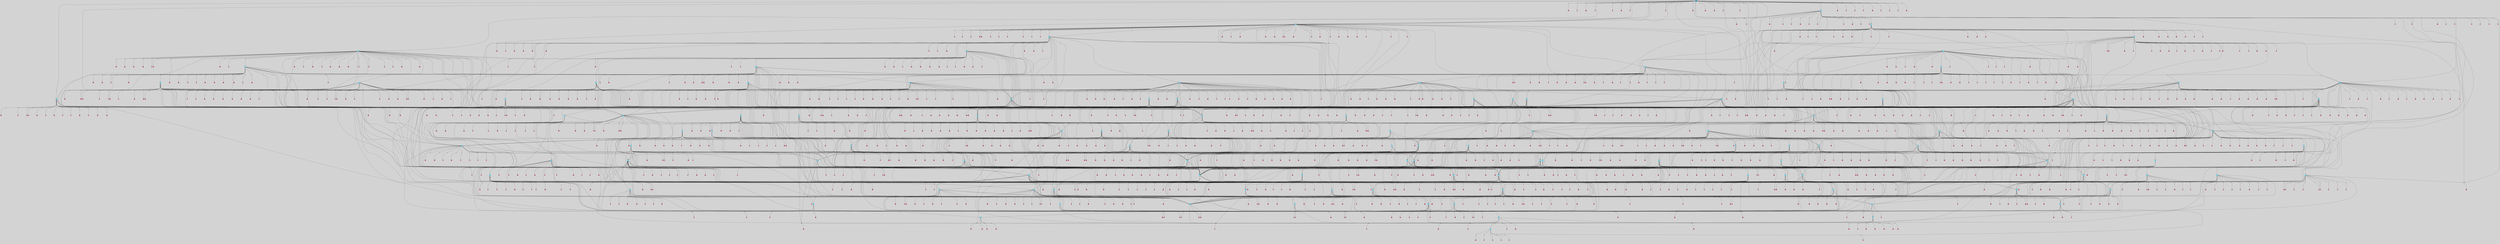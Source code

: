 digraph{
	graph[pad = "0.212, 0.055" bgcolor = lightgray]
	node[shape=circle style = filled label = ""]
		T0 [fillcolor="#66ddff"]
		T1 [fillcolor="#66ddff"]
		T2 [fillcolor="#66ddff"]
		T3 [fillcolor="#66ddff"]
		T4 [fillcolor="#66ddff"]
		T5 [fillcolor="#66ddff"]
		T6 [fillcolor="#66ddff"]
		T7 [fillcolor="#66ddff"]
		T8 [fillcolor="#66ddff"]
		T9 [fillcolor="#66ddff"]
		T10 [fillcolor="#66ddff"]
		T11 [fillcolor="#66ddff"]
		T12 [fillcolor="#66ddff"]
		T13 [fillcolor="#66ddff"]
		T14 [fillcolor="#66ddff"]
		T15 [fillcolor="#66ddff"]
		T16 [fillcolor="#66ddff"]
		T17 [fillcolor="#66ddff"]
		T18 [fillcolor="#66ddff"]
		T19 [fillcolor="#66ddff"]
		T20 [fillcolor="#66ddff"]
		T21 [fillcolor="#66ddff"]
		T22 [fillcolor="#66ddff"]
		T23 [fillcolor="#66ddff"]
		T24 [fillcolor="#66ddff"]
		T25 [fillcolor="#66ddff"]
		T26 [fillcolor="#66ddff"]
		T27 [fillcolor="#66ddff"]
		T28 [fillcolor="#66ddff"]
		T29 [fillcolor="#66ddff"]
		T30 [fillcolor="#66ddff"]
		T31 [fillcolor="#66ddff"]
		T32 [fillcolor="#66ddff"]
		T33 [fillcolor="#66ddff"]
		T34 [fillcolor="#66ddff"]
		T35 [fillcolor="#66ddff"]
		T36 [fillcolor="#66ddff"]
		T37 [fillcolor="#66ddff"]
		T38 [fillcolor="#66ddff"]
		T39 [fillcolor="#66ddff"]
		T40 [fillcolor="#66ddff"]
		T41 [fillcolor="#66ddff"]
		T42 [fillcolor="#66ddff"]
		T43 [fillcolor="#66ddff"]
		T44 [fillcolor="#66ddff"]
		T45 [fillcolor="#66ddff"]
		T46 [fillcolor="#66ddff"]
		T47 [fillcolor="#66ddff"]
		T48 [fillcolor="#66ddff"]
		T49 [fillcolor="#66ddff"]
		T50 [fillcolor="#66ddff"]
		T51 [fillcolor="#66ddff"]
		T52 [fillcolor="#66ddff"]
		T53 [fillcolor="#66ddff"]
		T54 [fillcolor="#66ddff"]
		T55 [fillcolor="#66ddff"]
		T56 [fillcolor="#66ddff"]
		T57 [fillcolor="#66ddff"]
		T58 [fillcolor="#66ddff"]
		T59 [fillcolor="#66ddff"]
		T60 [fillcolor="#66ddff"]
		T61 [fillcolor="#66ddff"]
		T62 [fillcolor="#66ddff"]
		T63 [fillcolor="#66ddff"]
		T64 [fillcolor="#66ddff"]
		T65 [fillcolor="#66ddff"]
		T66 [fillcolor="#66ddff"]
		T67 [fillcolor="#66ddff"]
		T68 [fillcolor="#66ddff"]
		T69 [fillcolor="#66ddff"]
		T70 [fillcolor="#66ddff"]
		T71 [fillcolor="#66ddff"]
		T72 [fillcolor="#66ddff"]
		T73 [fillcolor="#66ddff"]
		T74 [fillcolor="#66ddff"]
		T75 [fillcolor="#66ddff"]
		T76 [fillcolor="#66ddff"]
		T77 [fillcolor="#66ddff"]
		T78 [fillcolor="#66ddff"]
		T79 [fillcolor="#66ddff"]
		T80 [fillcolor="#66ddff"]
		T81 [fillcolor="#66ddff"]
		T82 [fillcolor="#66ddff"]
		T83 [fillcolor="#66ddff"]
		T84 [fillcolor="#66ddff"]
		T85 [fillcolor="#66ddff"]
		T86 [fillcolor="#66ddff"]
		T87 [fillcolor="#66ddff"]
		T88 [fillcolor="#66ddff"]
		T89 [fillcolor="#66ddff"]
		T90 [fillcolor="#66ddff"]
		T91 [fillcolor="#66ddff"]
		T92 [fillcolor="#66ddff"]
		T93 [fillcolor="#66ddff"]
		T94 [fillcolor="#66ddff"]
		T95 [fillcolor="#66ddff"]
		T96 [fillcolor="#66ddff"]
		T97 [fillcolor="#66ddff"]
		T98 [fillcolor="#66ddff"]
		T99 [fillcolor="#66ddff"]
		T100 [fillcolor="#66ddff"]
		T101 [fillcolor="#66ddff"]
		T102 [fillcolor="#66ddff"]
		T103 [fillcolor="#66ddff"]
		T104 [fillcolor="#66ddff"]
		T105 [fillcolor="#66ddff"]
		T106 [fillcolor="#66ddff"]
		T107 [fillcolor="#66ddff"]
		T108 [fillcolor="#66ddff"]
		T109 [fillcolor="#66ddff"]
		T110 [fillcolor="#66ddff"]
		T111 [fillcolor="#66ddff"]
		T112 [fillcolor="#66ddff"]
		T113 [fillcolor="#66ddff"]
		T114 [fillcolor="#1199bb"]
		P0 [fillcolor="#cccccc" shape=point] //
		I0 [shape=box style=invis label="4|1&1|77#1|1022&#92;n1|5&1|807#0|193&#92;n1|1&0|389#1|1148&#92;n7|2&0|97#1|1140&#92;n6|4&1|202#0|1096&#92;n2|5&0|514#0|60&#92;n1|0&1|196#0|533&#92;n"]
		P0 -> I0[style=invis]
		A0 [fillcolor="#ff3366" shape=box margin=0.03 width=0 height=0 label="10"]
		T0 -> P0 -> A0
		P1 [fillcolor="#cccccc" shape=point] //
		I1 [shape=box style=invis label="7|4&1|1264#1|571&#92;n5|0&0|708#1|302&#92;n"]
		P1 -> I1[style=invis]
		A1 [fillcolor="#ff3366" shape=box margin=0.03 width=0 height=0 label="11"]
		T0 -> P1 -> A1
		P2 [fillcolor="#cccccc" shape=point] //
		I2 [shape=box style=invis label=""]
		P2 -> I2[style=invis]
		A2 [fillcolor="#ff3366" shape=box margin=0.03 width=0 height=0 label="7"]
		T0 -> P2 -> A2
		P3 [fillcolor="#cccccc" shape=point] //
		I3 [shape=box style=invis label="7|0&1|612#1|91&#92;n"]
		P3 -> I3[style=invis]
		A3 [fillcolor="#ff3366" shape=box margin=0.03 width=0 height=0 label="15"]
		T1 -> P3 -> A3
		P4 [fillcolor="#cccccc" shape=point] //
		I4 [shape=box style=invis label=""]
		P4 -> I4[style=invis]
		A4 [fillcolor="#ff3366" shape=box margin=0.03 width=0 height=0 label="10"]
		T1 -> P4 -> A4
		P5 [fillcolor="#cccccc" shape=point] //
		I5 [shape=box style=invis label=""]
		P5 -> I5[style=invis]
		A5 [fillcolor="#ff3366" shape=box margin=0.03 width=0 height=0 label="17"]
		T1 -> P5 -> A5
		P6 [fillcolor="#cccccc" shape=point] //
		I6 [shape=box style=invis label="6|4&1|983#1|367&#92;n3|0&0|1164#1|596&#92;n"]
		P6 -> I6[style=invis]
		A6 [fillcolor="#ff3366" shape=box margin=0.03 width=0 height=0 label="16"]
		T1 -> P6 -> A6
		P7 [fillcolor="#cccccc" shape=point] //
		I7 [shape=box style=invis label="1|0&1|268#1|760&#92;n"]
		P7 -> I7[style=invis]
		A7 [fillcolor="#ff3366" shape=box margin=0.03 width=0 height=0 label="9"]
		T2 -> P7 -> A7
		P8 [fillcolor="#cccccc" shape=point] //
		I8 [shape=box style=invis label="0|0&1|245#1|547&#92;n"]
		P8 -> I8[style=invis]
		A8 [fillcolor="#ff3366" shape=box margin=0.03 width=0 height=0 label="16"]
		T2 -> P8 -> A8
		P9 [fillcolor="#cccccc" shape=point] //
		I9 [shape=box style=invis label=""]
		P9 -> I9[style=invis]
		A9 [fillcolor="#ff3366" shape=box margin=0.03 width=0 height=0 label="6"]
		T2 -> P9 -> A9
		P10 [fillcolor="#cccccc" shape=point] //
		I10 [shape=box style=invis label="6|0&1|454#1|19&#92;n"]
		P10 -> I10[style=invis]
		A10 [fillcolor="#ff3366" shape=box margin=0.03 width=0 height=0 label="11"]
		T2 -> P10 -> A10
		P11 [fillcolor="#cccccc" shape=point] //
		I11 [shape=box style=invis label="6|6&1|1075#1|694&#92;n6|3&0|1246#0|324&#92;n5|0&0|1059#1|691&#92;n"]
		P11 -> I11[style=invis]
		A11 [fillcolor="#ff3366" shape=box margin=0.03 width=0 height=0 label="2"]
		T2 -> P11 -> A11
		P12 [fillcolor="#cccccc" shape=point] //
		I12 [shape=box style=invis label="7|0&1|196#1|1168&#92;n"]
		P12 -> I12[style=invis]
		A12 [fillcolor="#ff3366" shape=box margin=0.03 width=0 height=0 label="5"]
		T3 -> P12 -> A12
		P13 [fillcolor="#cccccc" shape=point] //
		I13 [shape=box style=invis label="5|6&0|583#1|298&#92;n0|4&0|222#1|240&#92;n5|3&0|868#1|1224&#92;n1|4&1|624#0|931&#92;n1|2&0|1180#0|252&#92;n2|4&0|890#0|898&#92;n0|7&0|660#0|35&#92;n1|3&1|973#0|1215&#92;n6|0&1|420#0|156&#92;n1|4&1|114#0|1291&#92;n3|0&0|1292#0|808&#92;n"]
		P13 -> I13[style=invis]
		A13 [fillcolor="#ff3366" shape=box margin=0.03 width=0 height=0 label="0"]
		T3 -> P13 -> A13
		P14 [fillcolor="#cccccc" shape=point] //
		I14 [shape=box style=invis label="4|0&1|37#1|463&#92;n"]
		P14 -> I14[style=invis]
		A14 [fillcolor="#ff3366" shape=box margin=0.03 width=0 height=0 label="1"]
		T3 -> P14 -> A14
		P15 [fillcolor="#cccccc" shape=point] //
		I15 [shape=box style=invis label="6|4&1|983#1|367&#92;n5|5&0|1060#0|1314&#92;n7|6&0|741#0|599&#92;n5|4&0|1278#1|1127&#92;n3|0&0|1164#1|596&#92;n"]
		P15 -> I15[style=invis]
		A15 [fillcolor="#ff3366" shape=box margin=0.03 width=0 height=0 label="16"]
		T3 -> P15 -> A15
		P16 [fillcolor="#cccccc" shape=point] //
		I16 [shape=box style=invis label="3|0&1|568#1|397&#92;n"]
		P16 -> I16[style=invis]
		A16 [fillcolor="#ff3366" shape=box margin=0.03 width=0 height=0 label="2"]
		T3 -> P16 -> A16
		P17 [fillcolor="#cccccc" shape=point] //
		I17 [shape=box style=invis label="0|1&1|750#1|17&#92;n5|1&0|1121#0|405&#92;n4|5&1|485#0|385&#92;n2|0&0|245#1|814&#92;n"]
		P17 -> I17[style=invis]
		A17 [fillcolor="#ff3366" shape=box margin=0.03 width=0 height=0 label="6"]
		T3 -> P17 -> A17
		P18 [fillcolor="#cccccc" shape=point] //
		I18 [shape=box style=invis label=""]
		P18 -> I18[style=invis]
		A18 [fillcolor="#ff3366" shape=box margin=0.03 width=0 height=0 label="10"]
		T4 -> P18 -> A18
		P19 [fillcolor="#cccccc" shape=point] //
		I19 [shape=box style=invis label="6|0&1|994#1|330&#92;n"]
		P19 -> I19[style=invis]
		A19 [fillcolor="#ff3366" shape=box margin=0.03 width=0 height=0 label="14"]
		T4 -> P19 -> A19
		P20 [fillcolor="#cccccc" shape=point] //
		I20 [shape=box style=invis label=""]
		P20 -> I20[style=invis]
		A20 [fillcolor="#ff3366" shape=box margin=0.03 width=0 height=0 label="10"]
		T4 -> P20 -> A20
		P21 [fillcolor="#cccccc" shape=point] //
		I21 [shape=box style=invis label="7|0&1|196#1|1168&#92;n"]
		P21 -> I21[style=invis]
		A21 [fillcolor="#ff3366" shape=box margin=0.03 width=0 height=0 label="5"]
		T4 -> P21 -> A21
		P22 [fillcolor="#cccccc" shape=point] //
		I22 [shape=box style=invis label="7|6&0|551#1|798&#92;n0|3&0|83#0|766&#92;n2|4&0|1266#0|19&#92;n1|3&1|641#0|244&#92;n3|5&1|906#0|915&#92;n5|0&0|557#1|571&#92;n"]
		P22 -> I22[style=invis]
		A22 [fillcolor="#ff3366" shape=box margin=0.03 width=0 height=0 label="10"]
		T4 -> P22 -> A22
		P23 [fillcolor="#cccccc" shape=point] //
		I23 [shape=box style=invis label="7|0&1|1242#0|699&#92;n"]
		P23 -> I23[style=invis]
		A23 [fillcolor="#ff3366" shape=box margin=0.03 width=0 height=0 label="17"]
		T4 -> P23 -> A23
		P24 [fillcolor="#cccccc" shape=point] //
		I24 [shape=box style=invis label="5|7&1|1193#0|339&#92;n0|7&0|991#1|36&#92;n3|0&1|199#0|399&#92;n"]
		P24 -> I24[style=invis]
		A24 [fillcolor="#ff3366" shape=box margin=0.03 width=0 height=0 label="16"]
		T4 -> P24 -> A24
		T4 -> P7
		P25 [fillcolor="#cccccc" shape=point] //
		I25 [shape=box style=invis label="2|2&1|424#1|933&#92;n0|4&0|1122#1|414&#92;n4|0&1|1227#0|964&#92;n"]
		P25 -> I25[style=invis]
		A25 [fillcolor="#ff3366" shape=box margin=0.03 width=0 height=0 label="13"]
		T4 -> P25 -> A25
		P26 [fillcolor="#cccccc" shape=point] //
		I26 [shape=box style=invis label="7|7&1|938#1|1247&#92;n1|6&1|79#0|1335&#92;n5|4&0|1278#1|1127&#92;n3|0&0|1164#1|596&#92;n"]
		P26 -> I26[style=invis]
		A26 [fillcolor="#ff3366" shape=box margin=0.03 width=0 height=0 label="16"]
		T5 -> P26 -> A26
		P27 [fillcolor="#cccccc" shape=point] //
		I27 [shape=box style=invis label="0|0&1|245#1|547&#92;n"]
		P27 -> I27[style=invis]
		A27 [fillcolor="#ff3366" shape=box margin=0.03 width=0 height=0 label="16"]
		T5 -> P27 -> A27
		T5 -> P10
		T5 -> P12
		T5 -> P2
		P28 [fillcolor="#cccccc" shape=point] //
		I28 [shape=box style=invis label="4|7&1|1042#1|479&#92;n0|1&1|1331#0|423&#92;n6|7&1|437#0|188&#92;n0|3&0|1193#0|423&#92;n7|7&1|1180#1|1015&#92;n7|6&0|91#1|297&#92;n0|3&0|998#0|903&#92;n0|0&0|355#1|562&#92;n"]
		P28 -> I28[style=invis]
		A28 [fillcolor="#ff3366" shape=box margin=0.03 width=0 height=0 label="5"]
		T5 -> P28 -> A28
		P29 [fillcolor="#cccccc" shape=point] //
		I29 [shape=box style=invis label="6|4&1|983#1|367&#92;n5|5&0|1060#0|1314&#92;n7|6&0|741#0|599&#92;n5|4&0|1278#1|1127&#92;n3|0&0|1164#1|596&#92;n"]
		P29 -> I29[style=invis]
		A29 [fillcolor="#ff3366" shape=box margin=0.03 width=0 height=0 label="16"]
		T6 -> P29 -> A29
		P30 [fillcolor="#cccccc" shape=point] //
		I30 [shape=box style=invis label="7|3&1|180#1|1066&#92;n2|2&0|371#1|57&#92;n6|7&0|1218#1|371&#92;n4|1&1|563#0|703&#92;n3|0&0|897#0|499&#92;n"]
		P30 -> I30[style=invis]
		A30 [fillcolor="#ff3366" shape=box margin=0.03 width=0 height=0 label="11"]
		T6 -> P30 -> A30
		P31 [fillcolor="#cccccc" shape=point] //
		I31 [shape=box style=invis label="3|5&1|1285#1|17&#92;n7|0&1|1297#0|578&#92;n3|2&1|31#0|373&#92;n4|0&0|1056#0|56&#92;n7|1&0|650#0|34&#92;n1|5&0|520#0|521&#92;n0|0&0|173#1|562&#92;n6|0&0|1192#0|1245&#92;n"]
		P31 -> I31[style=invis]
		A31 [fillcolor="#ff3366" shape=box margin=0.03 width=0 height=0 label="5"]
		T6 -> P31 -> A31
		T6 -> P2
		P32 [fillcolor="#cccccc" shape=point] //
		I32 [shape=box style=invis label="2|0&1|651#1|902&#92;n"]
		P32 -> I32[style=invis]
		A32 [fillcolor="#ff3366" shape=box margin=0.03 width=0 height=0 label="14"]
		T6 -> P32 -> A32
		P33 [fillcolor="#cccccc" shape=point] //
		I33 [shape=box style=invis label="5|7&1|781#1|314&#92;n3|7&1|118#0|447&#92;n5|1&1|183#1|788&#92;n1|0&0|1137#0|151&#92;n5|0&0|840#0|182&#92;n"]
		P33 -> I33[style=invis]
		A33 [fillcolor="#ff3366" shape=box margin=0.03 width=0 height=0 label="14"]
		T6 -> P33 -> A33
		P34 [fillcolor="#cccccc" shape=point] //
		I34 [shape=box style=invis label="2|0&1|651#1|703&#92;n2|5&1|378#0|248&#92;n3|0&1|1184#0|877&#92;n"]
		P34 -> I34[style=invis]
		T6 -> P34 -> T2
		P35 [fillcolor="#cccccc" shape=point] //
		I35 [shape=box style=invis label="3|2&0|1075#0|363&#92;n5|7&1|1194#0|457&#92;n3|0&0|1015#0|162&#92;n"]
		P35 -> I35[style=invis]
		A34 [fillcolor="#ff3366" shape=box margin=0.03 width=0 height=0 label="4"]
		T6 -> P35 -> A34
		P36 [fillcolor="#cccccc" shape=point] //
		I36 [shape=box style=invis label="0|0&1|274#1|51&#92;n"]
		P36 -> I36[style=invis]
		A35 [fillcolor="#ff3366" shape=box margin=0.03 width=0 height=0 label="6"]
		T7 -> P36 -> A35
		T7 -> P8
		P37 [fillcolor="#cccccc" shape=point] //
		I37 [shape=box style=invis label="1|7&1|1257#1|766&#92;n5|0&0|663#0|612&#92;n"]
		P37 -> I37[style=invis]
		A36 [fillcolor="#ff3366" shape=box margin=0.03 width=0 height=0 label="10"]
		T7 -> P37 -> A36
		P38 [fillcolor="#cccccc" shape=point] //
		I38 [shape=box style=invis label="6|7&1|437#0|188&#92;n7|1&0|279#0|922&#92;n6|0&1|238#0|822&#92;n1|5&0|520#0|521&#92;n3|2&1|31#0|373&#92;n5|1&1|1088#1|1011&#92;n6|4&0|1289#0|1144&#92;n3|3&0|1026#0|1340&#92;n0|0&0|355#1|562&#92;n"]
		P38 -> I38[style=invis]
		A37 [fillcolor="#ff3366" shape=box margin=0.03 width=0 height=0 label="5"]
		T7 -> P38 -> A37
		P39 [fillcolor="#cccccc" shape=point] //
		I39 [shape=box style=invis label="7|0&1|1297#0|578&#92;n4|0&0|1224#1|1120&#92;n6|4&1|930#1|624&#92;n3|3&0|480#0|1340&#92;n0|0&0|355#1|562&#92;n"]
		P39 -> I39[style=invis]
		T7 -> P39 -> T4
		P40 [fillcolor="#cccccc" shape=point] //
		I40 [shape=box style=invis label="7|1&1|984#1|7&#92;n5|3&0|873#1|10&#92;n6|0&1|420#0|156&#92;n1|4&1|114#0|1291&#92;n3|0&0|1292#0|808&#92;n"]
		P40 -> I40[style=invis]
		T8 -> P40 -> T1
		P41 [fillcolor="#cccccc" shape=point] //
		I41 [shape=box style=invis label="7|0&1|625#1|265&#92;n"]
		P41 -> I41[style=invis]
		A38 [fillcolor="#ff3366" shape=box margin=0.03 width=0 height=0 label="14"]
		T8 -> P41 -> A38
		P42 [fillcolor="#cccccc" shape=point] //
		I42 [shape=box style=invis label="5|7&1|22#1|1282&#92;n1|3&1|840#0|695&#92;n7|0&1|1297#0|578&#92;n3|4&0|507#0|368&#92;n7|3&0|68#0|1109&#92;n0|0&1|1042#0|603&#92;n"]
		P42 -> I42[style=invis]
		A39 [fillcolor="#ff3366" shape=box margin=0.03 width=0 height=0 label="5"]
		T8 -> P42 -> A39
		P43 [fillcolor="#cccccc" shape=point] //
		I43 [shape=box style=invis label="7|0&1|196#1|1168&#92;n"]
		P43 -> I43[style=invis]
		A40 [fillcolor="#ff3366" shape=box margin=0.03 width=0 height=0 label="5"]
		T8 -> P43 -> A40
		P44 [fillcolor="#cccccc" shape=point] //
		I44 [shape=box style=invis label="5|6&0|583#1|298&#92;n0|4&0|222#1|240&#92;n0|7&1|274#0|276&#92;n1|3&1|973#0|1215&#92;n6|0&1|420#0|156&#92;n1|4&1|114#0|1291&#92;n3|0&0|1292#0|808&#92;n"]
		P44 -> I44[style=invis]
		A41 [fillcolor="#ff3366" shape=box margin=0.03 width=0 height=0 label="0"]
		T8 -> P44 -> A41
		P45 [fillcolor="#cccccc" shape=point] //
		I45 [shape=box style=invis label="4|0&1|37#1|463&#92;n"]
		P45 -> I45[style=invis]
		A42 [fillcolor="#ff3366" shape=box margin=0.03 width=0 height=0 label="1"]
		T8 -> P45 -> A42
		T9 -> P11
		P46 [fillcolor="#cccccc" shape=point] //
		I46 [shape=box style=invis label="6|1&1|138#0|1248&#92;n5|0&0|721#0|382&#92;n5|0&0|1192#1|145&#92;n4|6&1|732#0|320&#92;n4|1&1|1323#1|447&#92;n6|5&0|294#1|224&#92;n5|0&0|409#1|713&#92;n4|2&0|1221#0|1312&#92;n6|4&0|1306#1|664&#92;n5|5&1|183#0|239&#92;n0|7&1|792#0|341&#92;n4|4&0|127#0|924&#92;n7|0&0|164#0|1104&#92;n"]
		P46 -> I46[style=invis]
		A43 [fillcolor="#ff3366" shape=box margin=0.03 width=0 height=0 label="2"]
		T9 -> P46 -> A43
		P47 [fillcolor="#cccccc" shape=point] //
		I47 [shape=box style=invis label="2|7&0|1131#0|1293&#92;n1|6&1|39#0|527&#92;n5|0&0|1310#0|821&#92;n"]
		P47 -> I47[style=invis]
		A44 [fillcolor="#ff3366" shape=box margin=0.03 width=0 height=0 label="12"]
		T9 -> P47 -> A44
		P48 [fillcolor="#cccccc" shape=point] //
		I48 [shape=box style=invis label="4|5&1|412#1|1339&#92;n4|0&1|163#0|229&#92;n"]
		P48 -> I48[style=invis]
		A45 [fillcolor="#ff3366" shape=box margin=0.03 width=0 height=0 label="8"]
		T9 -> P48 -> A45
		P49 [fillcolor="#cccccc" shape=point] //
		I49 [shape=box style=invis label="0|1&1|750#1|17&#92;n5|1&0|1121#0|405&#92;n4|5&1|485#0|385&#92;n2|0&0|245#1|814&#92;n"]
		P49 -> I49[style=invis]
		A46 [fillcolor="#ff3366" shape=box margin=0.03 width=0 height=0 label="6"]
		T9 -> P49 -> A46
		P50 [fillcolor="#cccccc" shape=point] //
		I50 [shape=box style=invis label="7|0&1|397#0|698&#92;n"]
		P50 -> I50[style=invis]
		A47 [fillcolor="#ff3366" shape=box margin=0.03 width=0 height=0 label="13"]
		T9 -> P50 -> A47
		P51 [fillcolor="#cccccc" shape=point] //
		I51 [shape=box style=invis label="0|4&0|934#1|718&#92;n7|0&0|1220#1|571&#92;n"]
		P51 -> I51[style=invis]
		A48 [fillcolor="#ff3366" shape=box margin=0.03 width=0 height=0 label="6"]
		T9 -> P51 -> A48
		P52 [fillcolor="#cccccc" shape=point] //
		I52 [shape=box style=invis label="3|6&1|612#1|587&#92;n1|6&1|1035#0|270&#92;n0|7&1|130#0|590&#92;n0|0&1|1129#0|471&#92;n"]
		P52 -> I52[style=invis]
		A49 [fillcolor="#ff3366" shape=box margin=0.03 width=0 height=0 label="4"]
		T9 -> P52 -> A49
		P53 [fillcolor="#cccccc" shape=point] //
		I53 [shape=box style=invis label="7|0&1|397#0|698&#92;n"]
		P53 -> I53[style=invis]
		A50 [fillcolor="#ff3366" shape=box margin=0.03 width=0 height=0 label="13"]
		T9 -> P53 -> A50
		P54 [fillcolor="#cccccc" shape=point] //
		I54 [shape=box style=invis label="5|7&1|1008#1|836&#92;n0|1&1|1331#0|423&#92;n6|7&1|437#0|188&#92;n0|3&0|1193#0|423&#92;n7|7&1|1180#1|1015&#92;n7|6&0|91#1|297&#92;n0|3&0|998#0|903&#92;n0|0&0|355#1|562&#92;n"]
		P54 -> I54[style=invis]
		A51 [fillcolor="#ff3366" shape=box margin=0.03 width=0 height=0 label="5"]
		T9 -> P54 -> A51
		P55 [fillcolor="#cccccc" shape=point] //
		I55 [shape=box style=invis label="0|0&0|1274#1|76&#92;n"]
		P55 -> I55[style=invis]
		A52 [fillcolor="#ff3366" shape=box margin=0.03 width=0 height=0 label="10"]
		T9 -> P55 -> A52
		T10 -> P52
		P56 [fillcolor="#cccccc" shape=point] //
		I56 [shape=box style=invis label="3|6&1|390#1|1331&#92;n6|3&1|421#0|287&#92;n0|0&0|811#0|542&#92;n"]
		P56 -> I56[style=invis]
		A53 [fillcolor="#ff3366" shape=box margin=0.03 width=0 height=0 label="14"]
		T10 -> P56 -> A53
		T10 -> P53
		P57 [fillcolor="#cccccc" shape=point] //
		I57 [shape=box style=invis label="4|0&1|649#1|428&#92;n"]
		P57 -> I57[style=invis]
		T10 -> P57 -> T3
		P58 [fillcolor="#cccccc" shape=point] //
		I58 [shape=box style=invis label="2|1&0|558#0|869&#92;n6|1&0|465#0|86&#92;n3|0&0|881#1|738&#92;n"]
		P58 -> I58[style=invis]
		A54 [fillcolor="#ff3366" shape=box margin=0.03 width=0 height=0 label="16"]
		T10 -> P58 -> A54
		P59 [fillcolor="#cccccc" shape=point] //
		I59 [shape=box style=invis label="6|1&1|138#0|1248&#92;n5|0&0|721#0|382&#92;n5|0&0|1192#1|145&#92;n4|6&1|732#0|320&#92;n4|1&1|1323#1|447&#92;n6|5&0|294#1|224&#92;n5|0&0|409#1|713&#92;n4|2&0|1221#0|1312&#92;n6|4&0|1306#1|664&#92;n5|5&1|183#0|239&#92;n0|7&1|792#0|341&#92;n4|4&0|127#0|924&#92;n7|0&0|164#0|1104&#92;n"]
		P59 -> I59[style=invis]
		A55 [fillcolor="#ff3366" shape=box margin=0.03 width=0 height=0 label="2"]
		T10 -> P59 -> A55
		T10 -> P2
		P60 [fillcolor="#cccccc" shape=point] //
		I60 [shape=box style=invis label="7|0&1|397#0|698&#92;n"]
		P60 -> I60[style=invis]
		A56 [fillcolor="#ff3366" shape=box margin=0.03 width=0 height=0 label="13"]
		T11 -> P60 -> A56
		P61 [fillcolor="#cccccc" shape=point] //
		I61 [shape=box style=invis label="5|7&1|1193#0|339&#92;n5|1&1|385#0|285&#92;n0|1&0|623#0|113&#92;n6|0&0|409#1|266&#92;n"]
		P61 -> I61[style=invis]
		A57 [fillcolor="#ff3366" shape=box margin=0.03 width=0 height=0 label="10"]
		T11 -> P61 -> A57
		P62 [fillcolor="#cccccc" shape=point] //
		I62 [shape=box style=invis label="3|3&0|447#0|293&#92;n7|3&0|35#0|1121&#92;n4|3&0|483#1|405&#92;n6|4&1|623#1|87&#92;n4|2&0|475#0|452&#92;n6|5&1|1249#0|1150&#92;n3|5&0|693#1|1066&#92;n2|4&0|21#1|1123&#92;n4|2&0|1170#0|1092&#92;n5|6&1|239#0|1287&#92;n0|0&0|534#0|126&#92;n4|4&0|138#0|40&#92;n2|0&0|668#1|86&#92;n"]
		P62 -> I62[style=invis]
		A58 [fillcolor="#ff3366" shape=box margin=0.03 width=0 height=0 label="9"]
		T11 -> P62 -> A58
		P63 [fillcolor="#cccccc" shape=point] //
		I63 [shape=box style=invis label="2|2&1|424#1|933&#92;n0|4&0|1122#1|414&#92;n4|0&1|1227#0|964&#92;n"]
		P63 -> I63[style=invis]
		A59 [fillcolor="#ff3366" shape=box margin=0.03 width=0 height=0 label="13"]
		T11 -> P63 -> A59
		P64 [fillcolor="#cccccc" shape=point] //
		I64 [shape=box style=invis label="1|0&1|268#1|760&#92;n"]
		P64 -> I64[style=invis]
		A60 [fillcolor="#ff3366" shape=box margin=0.03 width=0 height=0 label="9"]
		T11 -> P64 -> A60
		P65 [fillcolor="#cccccc" shape=point] //
		I65 [shape=box style=invis label="6|6&1|1075#1|694&#92;n5|0&0|782#1|691&#92;n"]
		P65 -> I65[style=invis]
		A61 [fillcolor="#ff3366" shape=box margin=0.03 width=0 height=0 label="2"]
		T11 -> P65 -> A61
		P66 [fillcolor="#cccccc" shape=point] //
		I66 [shape=box style=invis label="6|6&1|465#1|910&#92;n5|3&0|54#1|279&#92;n7|0&1|702#0|397&#92;n0|7&0|736#1|627&#92;n7|3&0|1243#1|307&#92;n1|0&1|1195#1|476&#92;n2|1&0|643#1|1338&#92;n3|2&0|1319#0|65&#92;n3|6&0|288#1|920&#92;n6|3&1|976#1|364&#92;n0|0&0|526#0|267&#92;n2|6&0|240#0|274&#92;n7|0&1|733#0|1085&#92;n7|6&0|1342#0|869&#92;n1|5&0|166#0|208&#92;n1|2&0|1149#1|477&#92;n0|4&0|1122#1|414&#92;n4|0&1|1227#0|964&#92;n"]
		P66 -> I66[style=invis]
		A62 [fillcolor="#ff3366" shape=box margin=0.03 width=0 height=0 label="13"]
		T11 -> P66 -> A62
		P67 [fillcolor="#cccccc" shape=point] //
		I67 [shape=box style=invis label="7|0&1|875#0|415&#92;n"]
		P67 -> I67[style=invis]
		A63 [fillcolor="#ff3366" shape=box margin=0.03 width=0 height=0 label="2"]
		T11 -> P67 -> A63
		T11 -> P49
		P68 [fillcolor="#cccccc" shape=point] //
		I68 [shape=box style=invis label="0|2&1|520#0|1318&#92;n3|0&0|194#1|1111&#92;n"]
		P68 -> I68[style=invis]
		A64 [fillcolor="#ff3366" shape=box margin=0.03 width=0 height=0 label="6"]
		T11 -> P68 -> A64
		P69 [fillcolor="#cccccc" shape=point] //
		I69 [shape=box style=invis label="7|0&1|196#1|1168&#92;n"]
		P69 -> I69[style=invis]
		A65 [fillcolor="#ff3366" shape=box margin=0.03 width=0 height=0 label="5"]
		T11 -> P69 -> A65
		P70 [fillcolor="#cccccc" shape=point] //
		I70 [shape=box style=invis label="7|4&1|1264#1|571&#92;n5|0&0|708#1|302&#92;n"]
		P70 -> I70[style=invis]
		A66 [fillcolor="#ff3366" shape=box margin=0.03 width=0 height=0 label="11"]
		T12 -> P70 -> A66
		P71 [fillcolor="#cccccc" shape=point] //
		I71 [shape=box style=invis label="1|0&1|1287#0|961&#92;n"]
		P71 -> I71[style=invis]
		A67 [fillcolor="#ff3366" shape=box margin=0.03 width=0 height=0 label="4"]
		T12 -> P71 -> A67
		P72 [fillcolor="#cccccc" shape=point] //
		I72 [shape=box style=invis label="7|7&1|185#1|438&#92;n3|7&1|718#0|7&#92;n7|0&0|319#0|1162&#92;n5|0&0|688#1|953&#92;n"]
		P72 -> I72[style=invis]
		A68 [fillcolor="#ff3366" shape=box margin=0.03 width=0 height=0 label="5"]
		T12 -> P72 -> A68
		P73 [fillcolor="#cccccc" shape=point] //
		I73 [shape=box style=invis label="5|7&1|582#0|711&#92;n6|5&0|1191#1|1330&#92;n0|6&0|13#1|1081&#92;n3|0&0|278#1|1114&#92;n"]
		P73 -> I73[style=invis]
		A69 [fillcolor="#ff3366" shape=box margin=0.03 width=0 height=0 label="16"]
		T12 -> P73 -> A69
		P74 [fillcolor="#cccccc" shape=point] //
		I74 [shape=box style=invis label="3|6&1|1219#0|918&#92;n3|0&0|1166#1|862&#92;n1|7&1|996#0|1104&#92;n5|0&1|90#1|1256&#92;n1|6&0|504#0|800&#92;n1|3&1|698#0|438&#92;n3|0&0|495#0|1059&#92;n"]
		P74 -> I74[style=invis]
		A70 [fillcolor="#ff3366" shape=box margin=0.03 width=0 height=0 label="14"]
		T12 -> P74 -> A70
		P75 [fillcolor="#cccccc" shape=point] //
		I75 [shape=box style=invis label="4|1&1|1052#1|401&#92;n3|0&0|881#1|738&#92;n"]
		P75 -> I75[style=invis]
		A71 [fillcolor="#ff3366" shape=box margin=0.03 width=0 height=0 label="16"]
		T12 -> P75 -> A71
		P76 [fillcolor="#cccccc" shape=point] //
		I76 [shape=box style=invis label="6|6&1|108#1|829&#92;n5|1&0|438#0|792&#92;n3|0&0|881#1|738&#92;n"]
		P76 -> I76[style=invis]
		A72 [fillcolor="#ff3366" shape=box margin=0.03 width=0 height=0 label="16"]
		T12 -> P76 -> A72
		P77 [fillcolor="#cccccc" shape=point] //
		I77 [shape=box style=invis label="7|0&1|196#1|1168&#92;n"]
		P77 -> I77[style=invis]
		A73 [fillcolor="#ff3366" shape=box margin=0.03 width=0 height=0 label="5"]
		T12 -> P77 -> A73
		T12 -> P46
		P78 [fillcolor="#cccccc" shape=point] //
		I78 [shape=box style=invis label="6|0&1|135#1|1196&#92;n"]
		P78 -> I78[style=invis]
		A74 [fillcolor="#ff3366" shape=box margin=0.03 width=0 height=0 label="5"]
		T12 -> P78 -> A74
		T12 -> P8
		P79 [fillcolor="#cccccc" shape=point] //
		I79 [shape=box style=invis label="5|0&1|752#0|1211&#92;n"]
		P79 -> I79[style=invis]
		A75 [fillcolor="#ff3366" shape=box margin=0.03 width=0 height=0 label="5"]
		T12 -> P79 -> A75
		T13 -> P11
		T13 -> P46
		T13 -> P69
		T13 -> P2
		P80 [fillcolor="#cccccc" shape=point] //
		I80 [shape=box style=invis label="7|6&1|431#0|1175&#92;n0|0&1|918#0|190&#92;n"]
		P80 -> I80[style=invis]
		A76 [fillcolor="#ff3366" shape=box margin=0.03 width=0 height=0 label="0"]
		T13 -> P80 -> A76
		P81 [fillcolor="#cccccc" shape=point] //
		I81 [shape=box style=invis label="7|5&0|81#0|207&#92;n4|4&0|101#1|1058&#92;n6|1&1|1256#0|422&#92;n0|0&0|665#0|260&#92;n4|5&0|464#0|152&#92;n5|4&0|981#1|1299&#92;n5|5&0|1060#0|829&#92;n7|6&0|741#0|599&#92;n5|4&0|1278#1|1127&#92;n3|0&0|1164#1|596&#92;n"]
		P81 -> I81[style=invis]
		A77 [fillcolor="#ff3366" shape=box margin=0.03 width=0 height=0 label="16"]
		T13 -> P81 -> A77
		P82 [fillcolor="#cccccc" shape=point] //
		I82 [shape=box style=invis label="3|0&1|1184#1|877&#92;n"]
		P82 -> I82[style=invis]
		A78 [fillcolor="#ff3366" shape=box margin=0.03 width=0 height=0 label="14"]
		T13 -> P82 -> A78
		T14 -> P71
		T14 -> P69
		P83 [fillcolor="#cccccc" shape=point] //
		I83 [shape=box style=invis label="6|0&1|278#0|931&#92;n5|0&0|688#1|953&#92;n"]
		P83 -> I83[style=invis]
		A79 [fillcolor="#ff3366" shape=box margin=0.03 width=0 height=0 label="5"]
		T14 -> P83 -> A79
		T14 -> P73
		P84 [fillcolor="#cccccc" shape=point] //
		I84 [shape=box style=invis label="0|0&1|245#1|547&#92;n"]
		P84 -> I84[style=invis]
		T14 -> P84 -> T9
		T14 -> P76
		T14 -> P46
		P85 [fillcolor="#cccccc" shape=point] //
		I85 [shape=box style=invis label="6|0&1|135#1|1196&#92;n"]
		P85 -> I85[style=invis]
		A80 [fillcolor="#ff3366" shape=box margin=0.03 width=0 height=0 label="5"]
		T14 -> P85 -> A80
		P86 [fillcolor="#cccccc" shape=point] //
		I86 [shape=box style=invis label="5|0&1|245#1|547&#92;n"]
		P86 -> I86[style=invis]
		A81 [fillcolor="#ff3366" shape=box margin=0.03 width=0 height=0 label="16"]
		T14 -> P86 -> A81
		P87 [fillcolor="#cccccc" shape=point] //
		I87 [shape=box style=invis label="5|3&1|305#0|887&#92;n3|7&1|1315#0|1291&#92;n1|0&1|360#0|511&#92;n"]
		P87 -> I87[style=invis]
		A82 [fillcolor="#ff3366" shape=box margin=0.03 width=0 height=0 label="16"]
		T14 -> P87 -> A82
		P88 [fillcolor="#cccccc" shape=point] //
		I88 [shape=box style=invis label="3|0&1|568#1|397&#92;n"]
		P88 -> I88[style=invis]
		A83 [fillcolor="#ff3366" shape=box margin=0.03 width=0 height=0 label="2"]
		T14 -> P88 -> A83
		P89 [fillcolor="#cccccc" shape=point] //
		I89 [shape=box style=invis label="5|6&1|378#1|49&#92;n4|0&0|838#1|270&#92;n"]
		P89 -> I89[style=invis]
		A84 [fillcolor="#ff3366" shape=box margin=0.03 width=0 height=0 label="6"]
		T14 -> P89 -> A84
		P90 [fillcolor="#cccccc" shape=point] //
		I90 [shape=box style=invis label="6|0&1|994#1|330&#92;n"]
		P90 -> I90[style=invis]
		A85 [fillcolor="#ff3366" shape=box margin=0.03 width=0 height=0 label="14"]
		T14 -> P90 -> A85
		P91 [fillcolor="#cccccc" shape=point] //
		I91 [shape=box style=invis label="2|0&1|454#1|99&#92;n"]
		P91 -> I91[style=invis]
		A86 [fillcolor="#ff3366" shape=box margin=0.03 width=0 height=0 label="11"]
		T15 -> P91 -> A86
		P92 [fillcolor="#cccccc" shape=point] //
		I92 [shape=box style=invis label="1|7&1|1257#1|766&#92;n5|0&0|663#0|612&#92;n"]
		P92 -> I92[style=invis]
		T15 -> P92 -> T7
		P93 [fillcolor="#cccccc" shape=point] //
		I93 [shape=box style=invis label="0|0&1|489#0|1131&#92;n0|5&1|93#0|1230&#92;n4|1&0|1200#1|120&#92;n3|0&0|841#0|13&#92;n"]
		P93 -> I93[style=invis]
		A87 [fillcolor="#ff3366" shape=box margin=0.03 width=0 height=0 label="9"]
		T15 -> P93 -> A87
		P94 [fillcolor="#cccccc" shape=point] //
		I94 [shape=box style=invis label="7|0&1|397#0|698&#92;n"]
		P94 -> I94[style=invis]
		A88 [fillcolor="#ff3366" shape=box margin=0.03 width=0 height=0 label="13"]
		T15 -> P94 -> A88
		P95 [fillcolor="#cccccc" shape=point] //
		I95 [shape=box style=invis label="5|0&1|526#0|772&#92;n"]
		P95 -> I95[style=invis]
		A89 [fillcolor="#ff3366" shape=box margin=0.03 width=0 height=0 label="0"]
		T15 -> P95 -> A89
		P96 [fillcolor="#cccccc" shape=point] //
		I96 [shape=box style=invis label="6|5&0|294#1|224&#92;n6|5&0|1165#1|133&#92;n6|1&1|138#0|1248&#92;n5|0&0|721#0|382&#92;n6|1&1|917#1|1014&#92;n5|0&0|1192#1|145&#92;n1|5&0|69#0|137&#92;n4|2&0|1221#0|1312&#92;n6|4&0|1306#1|664&#92;n5|5&1|183#0|751&#92;n0|7&1|792#0|341&#92;n4|4&0|127#0|924&#92;n7|0&0|164#0|1104&#92;n"]
		P96 -> I96[style=invis]
		A90 [fillcolor="#ff3366" shape=box margin=0.03 width=0 height=0 label="2"]
		T15 -> P96 -> A90
		P97 [fillcolor="#cccccc" shape=point] //
		I97 [shape=box style=invis label="1|0&1|842#1|105&#92;n"]
		P97 -> I97[style=invis]
		A91 [fillcolor="#ff3366" shape=box margin=0.03 width=0 height=0 label="12"]
		T15 -> P97 -> A91
		T15 -> P73
		P98 [fillcolor="#cccccc" shape=point] //
		I98 [shape=box style=invis label="7|0&1|875#0|415&#92;n"]
		P98 -> I98[style=invis]
		A92 [fillcolor="#ff3366" shape=box margin=0.03 width=0 height=0 label="2"]
		T15 -> P98 -> A92
		P99 [fillcolor="#cccccc" shape=point] //
		I99 [shape=box style=invis label="6|4&1|1139#0|110&#92;n5|0&0|708#1|302&#92;n"]
		P99 -> I99[style=invis]
		A93 [fillcolor="#ff3366" shape=box margin=0.03 width=0 height=0 label="11"]
		T15 -> P99 -> A93
		P100 [fillcolor="#cccccc" shape=point] //
		I100 [shape=box style=invis label="6|1&1|138#0|1248&#92;n5|0&0|721#0|382&#92;n5|0&0|1192#1|145&#92;n4|6&1|732#0|320&#92;n4|1&1|1323#1|447&#92;n6|5&0|294#1|224&#92;n5|0&0|409#1|713&#92;n4|2&0|1221#0|1312&#92;n6|4&0|1306#1|664&#92;n5|5&1|183#0|239&#92;n0|7&1|792#0|341&#92;n4|4&0|127#0|924&#92;n7|0&0|164#0|1104&#92;n"]
		P100 -> I100[style=invis]
		A94 [fillcolor="#ff3366" shape=box margin=0.03 width=0 height=0 label="2"]
		T16 -> P100 -> A94
		P101 [fillcolor="#cccccc" shape=point] //
		I101 [shape=box style=invis label="5|6&1|572#0|1118&#92;n2|0&1|591#0|110&#92;n"]
		P101 -> I101[style=invis]
		A95 [fillcolor="#ff3366" shape=box margin=0.03 width=0 height=0 label="12"]
		T16 -> P101 -> A95
		P102 [fillcolor="#cccccc" shape=point] //
		I102 [shape=box style=invis label="6|4&1|983#1|367&#92;n5|5&0|1060#0|1314&#92;n7|6&0|741#0|599&#92;n5|4&0|1278#1|1127&#92;n3|0&0|1164#1|596&#92;n"]
		P102 -> I102[style=invis]
		A96 [fillcolor="#ff3366" shape=box margin=0.03 width=0 height=0 label="6"]
		T16 -> P102 -> A96
		P103 [fillcolor="#cccccc" shape=point] //
		I103 [shape=box style=invis label="0|0&1|245#1|547&#92;n6|0&0|984#1|1294&#92;n"]
		P103 -> I103[style=invis]
		A97 [fillcolor="#ff3366" shape=box margin=0.03 width=0 height=0 label="16"]
		T16 -> P103 -> A97
		P104 [fillcolor="#cccccc" shape=point] //
		I104 [shape=box style=invis label="3|4&0|673#0|234&#92;n2|0&0|308#0|1026&#92;n"]
		P104 -> I104[style=invis]
		A98 [fillcolor="#ff3366" shape=box margin=0.03 width=0 height=0 label="7"]
		T16 -> P104 -> A98
		P105 [fillcolor="#cccccc" shape=point] //
		I105 [shape=box style=invis label="5|3&1|272#1|29&#92;n7|4&0|995#0|1122&#92;n4|1&1|847#0|300&#92;n7|7&0|769#1|172&#92;n7|0&0|807#1|365&#92;n"]
		P105 -> I105[style=invis]
		A99 [fillcolor="#ff3366" shape=box margin=0.03 width=0 height=0 label="15"]
		T16 -> P105 -> A99
		P106 [fillcolor="#cccccc" shape=point] //
		I106 [shape=box style=invis label="6|0&1|420#0|156&#92;n3|0&0|520#0|808&#92;n"]
		P106 -> I106[style=invis]
		T16 -> P106 -> T0
		P107 [fillcolor="#cccccc" shape=point] //
		I107 [shape=box style=invis label="2|7&1|777#1|1138&#92;n1|3&1|973#0|1215&#92;n6|0&1|420#0|156&#92;n1|4&1|114#0|1291&#92;n3|0&0|1292#0|808&#92;n"]
		P107 -> I107[style=invis]
		A100 [fillcolor="#ff3366" shape=box margin=0.03 width=0 height=0 label="17"]
		T16 -> P107 -> A100
		T16 -> P69
		P108 [fillcolor="#cccccc" shape=point] //
		I108 [shape=box style=invis label="3|3&0|447#0|293&#92;n4|3&0|483#1|405&#92;n6|4&1|623#1|87&#92;n4|2&0|475#0|452&#92;n6|5&1|1249#0|1150&#92;n3|5&0|693#1|1066&#92;n2|4&0|21#1|1123&#92;n4|2&0|1170#0|1092&#92;n5|6&1|239#0|1287&#92;n0|0&0|534#0|126&#92;n4|4&0|138#0|40&#92;n2|0&0|668#1|86&#92;n"]
		P108 -> I108[style=invis]
		A101 [fillcolor="#ff3366" shape=box margin=0.03 width=0 height=0 label="9"]
		T16 -> P108 -> A101
		P109 [fillcolor="#cccccc" shape=point] //
		I109 [shape=box style=invis label="6|5&0|332#0|1143&#92;n4|4&0|101#1|1058&#92;n6|1&1|1256#0|422&#92;n0|6&1|468#1|1202&#92;n0|0&0|665#0|260&#92;n6|7&1|458#0|504&#92;n3|1&0|472#0|806&#92;n6|0&0|409#1|266&#92;n7|1&0|463#1|642&#92;n1|2&0|977#0|1273&#92;n5|3&0|560#0|236&#92;n2|0&1|974#0|1306&#92;n7|5&0|216#0|207&#92;n2|0&1|243#0|61&#92;n2|6&0|555#0|1056&#92;n5|4&0|1278#1|1127&#92;n3|0&0|1164#1|596&#92;n"]
		P109 -> I109[style=invis]
		A102 [fillcolor="#ff3366" shape=box margin=0.03 width=0 height=0 label="16"]
		T16 -> P109 -> A102
		P110 [fillcolor="#cccccc" shape=point] //
		I110 [shape=box style=invis label="6|6&1|1075#1|694&#92;n6|3&0|1246#0|324&#92;n5|0&0|1059#1|691&#92;n"]
		P110 -> I110[style=invis]
		A103 [fillcolor="#ff3366" shape=box margin=0.03 width=0 height=0 label="2"]
		T16 -> P110 -> A103
		P111 [fillcolor="#cccccc" shape=point] //
		I111 [shape=box style=invis label="3|3&1|1235#0|692&#92;n0|0&1|541#0|1099&#92;n6|2&0|1072#1|891&#92;n6|5&0|578#1|1330&#92;n3|0&0|877#1|738&#92;n"]
		P111 -> I111[style=invis]
		A104 [fillcolor="#ff3366" shape=box margin=0.03 width=0 height=0 label="16"]
		T16 -> P111 -> A104
		T16 -> P4
		T16 -> P104
		P112 [fillcolor="#cccccc" shape=point] //
		I112 [shape=box style=invis label="0|1&1|750#1|17&#92;n5|1&0|1121#0|405&#92;n4|5&1|485#0|385&#92;n2|0&0|245#1|814&#92;n"]
		P112 -> I112[style=invis]
		A105 [fillcolor="#ff3366" shape=box margin=0.03 width=0 height=0 label="6"]
		T16 -> P112 -> A105
		P113 [fillcolor="#cccccc" shape=point] //
		I113 [shape=box style=invis label="6|0&1|238#0|822&#92;n"]
		P113 -> I113[style=invis]
		A106 [fillcolor="#ff3366" shape=box margin=0.03 width=0 height=0 label="5"]
		T16 -> P113 -> A106
		P114 [fillcolor="#cccccc" shape=point] //
		I114 [shape=box style=invis label="1|3&1|559#1|900&#92;n7|2&1|600#1|422&#92;n2|0&0|522#0|363&#92;n"]
		P114 -> I114[style=invis]
		A107 [fillcolor="#ff3366" shape=box margin=0.03 width=0 height=0 label="3"]
		T16 -> P114 -> A107
		P115 [fillcolor="#cccccc" shape=point] //
		I115 [shape=box style=invis label="5|1&1|138#0|1248&#92;n5|0&0|721#0|382&#92;n5|0&0|1192#1|145&#92;n2|4&1|1187#1|799&#92;n0|5&0|796#1|151&#92;n4|2&0|1221#0|1312&#92;n0|7&1|139#1|333&#92;n6|7&0|1287#0|1233&#92;n6|4&0|1306#1|664&#92;n4|4&0|127#0|924&#92;n7|0&0|164#0|1104&#92;n"]
		P115 -> I115[style=invis]
		A108 [fillcolor="#ff3366" shape=box margin=0.03 width=0 height=0 label="2"]
		T16 -> P115 -> A108
		P116 [fillcolor="#cccccc" shape=point] //
		I116 [shape=box style=invis label="6|2&1|314#1|753&#92;n3|2&1|1190#0|130&#92;n0|4&1|1311#0|602&#92;n7|7&0|900#0|316&#92;n7|0&0|807#1|365&#92;n"]
		P116 -> I116[style=invis]
		A109 [fillcolor="#ff3366" shape=box margin=0.03 width=0 height=0 label="15"]
		T17 -> P116 -> A109
		P117 [fillcolor="#cccccc" shape=point] //
		I117 [shape=box style=invis label="0|0&0|222#1|520&#92;n6|1&0|1144#0|221&#92;n3|0&0|881#1|738&#92;n"]
		P117 -> I117[style=invis]
		A110 [fillcolor="#ff3366" shape=box margin=0.03 width=0 height=0 label="16"]
		T17 -> P117 -> A110
		P118 [fillcolor="#cccccc" shape=point] //
		I118 [shape=box style=invis label="7|0&1|1297#0|578&#92;n4|0&0|1056#0|56&#92;n"]
		P118 -> I118[style=invis]
		A111 [fillcolor="#ff3366" shape=box margin=0.03 width=0 height=0 label="5"]
		T17 -> P118 -> A111
		P119 [fillcolor="#cccccc" shape=point] //
		I119 [shape=box style=invis label="2|2&1|424#1|933&#92;n0|4&0|1122#1|414&#92;n4|0&1|1227#0|964&#92;n"]
		P119 -> I119[style=invis]
		A112 [fillcolor="#ff3366" shape=box margin=0.03 width=0 height=0 label="13"]
		T17 -> P119 -> A112
		P120 [fillcolor="#cccccc" shape=point] //
		I120 [shape=box style=invis label="2|5&1|1022#1|903&#92;n2|0&0|245#1|814&#92;n"]
		P120 -> I120[style=invis]
		A113 [fillcolor="#ff3366" shape=box margin=0.03 width=0 height=0 label="6"]
		T17 -> P120 -> A113
		P121 [fillcolor="#cccccc" shape=point] //
		I121 [shape=box style=invis label="6|2&1|627#1|957&#92;n4|2&1|99#0|18&#92;n7|0&0|610#1|550&#92;n1|4&1|123#1|95&#92;n4|2&0|264#1|14&#92;n4|6&1|1254#0|604&#92;n0|0&0|1158#0|1042&#92;n"]
		P121 -> I121[style=invis]
		T17 -> P121 -> T0
		P122 [fillcolor="#cccccc" shape=point] //
		I122 [shape=box style=invis label="5|0&1|526#0|772&#92;n"]
		P122 -> I122[style=invis]
		T17 -> P122 -> T8
		P123 [fillcolor="#cccccc" shape=point] //
		I123 [shape=box style=invis label="5|7&1|22#1|501&#92;n5|0&0|15#1|295&#92;n"]
		P123 -> I123[style=invis]
		A114 [fillcolor="#ff3366" shape=box margin=0.03 width=0 height=0 label="5"]
		T17 -> P123 -> A114
		P124 [fillcolor="#cccccc" shape=point] //
		I124 [shape=box style=invis label="1|0&1|268#1|760&#92;n"]
		P124 -> I124[style=invis]
		A115 [fillcolor="#ff3366" shape=box margin=0.03 width=0 height=0 label="9"]
		T17 -> P124 -> A115
		P125 [fillcolor="#cccccc" shape=point] //
		I125 [shape=box style=invis label="0|6&0|565#1|283&#92;n5|3&1|63#0|306&#92;n4|2&0|1307#1|1036&#92;n2|1&0|754#0|1150&#92;n3|0&0|881#1|738&#92;n"]
		P125 -> I125[style=invis]
		A116 [fillcolor="#ff3366" shape=box margin=0.03 width=0 height=0 label="16"]
		T17 -> P125 -> A116
		P126 [fillcolor="#cccccc" shape=point] //
		I126 [shape=box style=invis label="0|0&1|245#1|547&#92;n6|0&0|984#1|1294&#92;n"]
		P126 -> I126[style=invis]
		A117 [fillcolor="#ff3366" shape=box margin=0.03 width=0 height=0 label="16"]
		T17 -> P126 -> A117
		T17 -> P48
		P127 [fillcolor="#cccccc" shape=point] //
		I127 [shape=box style=invis label="0|6&0|1277#1|202&#92;n7|6&0|86#0|1095&#92;n0|6&0|1086#1|1125&#92;n7|0&0|462#1|1010&#92;n0|2&1|938#0|680&#92;n5|0&0|170#0|703&#92;n"]
		P127 -> I127[style=invis]
		A118 [fillcolor="#ff3366" shape=box margin=0.03 width=0 height=0 label="5"]
		T17 -> P127 -> A118
		P128 [fillcolor="#cccccc" shape=point] //
		I128 [shape=box style=invis label="5|3&1|378#1|49&#92;n0|7&0|1091#0|1079&#92;n0|0&0|95#0|1165&#92;n"]
		P128 -> I128[style=invis]
		A119 [fillcolor="#ff3366" shape=box margin=0.03 width=0 height=0 label="6"]
		T17 -> P128 -> A119
		P129 [fillcolor="#cccccc" shape=point] //
		I129 [shape=box style=invis label="6|0&0|1054#1|454&#92;n"]
		P129 -> I129[style=invis]
		A120 [fillcolor="#ff3366" shape=box margin=0.03 width=0 height=0 label="7"]
		T18 -> P129 -> A120
		P130 [fillcolor="#cccccc" shape=point] //
		I130 [shape=box style=invis label="6|1&0|1144#0|1058&#92;n7|6&0|713#1|435&#92;n0|0&0|222#1|520&#92;n"]
		P130 -> I130[style=invis]
		A121 [fillcolor="#ff3366" shape=box margin=0.03 width=0 height=0 label="16"]
		T18 -> P130 -> A121
		P131 [fillcolor="#cccccc" shape=point] //
		I131 [shape=box style=invis label="3|7&1|1171#0|970&#92;n6|0&0|319#1|243&#92;n"]
		P131 -> I131[style=invis]
		T18 -> P131 -> T10
		P132 [fillcolor="#cccccc" shape=point] //
		I132 [shape=box style=invis label="7|7&1|1180#1|764&#92;n3|1&0|447#1|1299&#92;n7|0&0|857#1|825&#92;n"]
		P132 -> I132[style=invis]
		A122 [fillcolor="#ff3366" shape=box margin=0.03 width=0 height=0 label="5"]
		T18 -> P132 -> A122
		P133 [fillcolor="#cccccc" shape=point] //
		I133 [shape=box style=invis label="5|7&1|853#1|820&#92;n0|3&1|840#0|695&#92;n2|0&1|733#1|34&#92;n2|4&0|971#0|1104&#92;n7|0&0|196#1|421&#92;n"]
		P133 -> I133[style=invis]
		A123 [fillcolor="#ff3366" shape=box margin=0.03 width=0 height=0 label="5"]
		T18 -> P133 -> A123
		T18 -> P82
		P134 [fillcolor="#cccccc" shape=point] //
		I134 [shape=box style=invis label="5|2&1|896#0|520&#92;n6|4&0|1306#1|244&#92;n5|5&1|183#0|239&#92;n2|7&1|792#0|341&#92;n4|4&0|127#0|924&#92;n7|0&0|164#0|1104&#92;n"]
		P134 -> I134[style=invis]
		A124 [fillcolor="#ff3366" shape=box margin=0.03 width=0 height=0 label="2"]
		T18 -> P134 -> A124
		P135 [fillcolor="#cccccc" shape=point] //
		I135 [shape=box style=invis label="2|5&0|589#0|84&#92;n1|0&0|405#1|1141&#92;n"]
		P135 -> I135[style=invis]
		A125 [fillcolor="#ff3366" shape=box margin=0.03 width=0 height=0 label="7"]
		T18 -> P135 -> A125
		P136 [fillcolor="#cccccc" shape=point] //
		I136 [shape=box style=invis label="5|0&1|526#0|695&#92;n"]
		P136 -> I136[style=invis]
		A126 [fillcolor="#ff3366" shape=box margin=0.03 width=0 height=0 label="13"]
		T18 -> P136 -> A126
		T18 -> P50
		T19 -> P46
		P137 [fillcolor="#cccccc" shape=point] //
		I137 [shape=box style=invis label="0|0&1|245#1|547&#92;n6|0&0|984#1|1294&#92;n"]
		P137 -> I137[style=invis]
		A127 [fillcolor="#ff3366" shape=box margin=0.03 width=0 height=0 label="16"]
		T19 -> P137 -> A127
		P138 [fillcolor="#cccccc" shape=point] //
		I138 [shape=box style=invis label="3|7&1|313#1|16&#92;n3|6&1|1332#0|1143&#92;n0|0&0|222#1|520&#92;n"]
		P138 -> I138[style=invis]
		A128 [fillcolor="#ff3366" shape=box margin=0.03 width=0 height=0 label="16"]
		T19 -> P138 -> A128
		P139 [fillcolor="#cccccc" shape=point] //
		I139 [shape=box style=invis label="7|0&1|397#0|698&#92;n"]
		P139 -> I139[style=invis]
		A129 [fillcolor="#ff3366" shape=box margin=0.03 width=0 height=0 label="13"]
		T19 -> P139 -> A129
		P140 [fillcolor="#cccccc" shape=point] //
		I140 [shape=box style=invis label="2|3&1|103#0|419&#92;n2|7&0|1131#0|1214&#92;n1|6&1|39#0|527&#92;n5|0&0|1310#0|821&#92;n"]
		P140 -> I140[style=invis]
		A130 [fillcolor="#ff3366" shape=box margin=0.03 width=0 height=0 label="12"]
		T19 -> P140 -> A130
		T19 -> P78
		T19 -> P104
		P141 [fillcolor="#cccccc" shape=point] //
		I141 [shape=box style=invis label="5|7&1|582#0|982&#92;n6|5&0|1191#1|1330&#92;n0|6&0|13#1|1081&#92;n3|0&0|278#1|1114&#92;n"]
		P141 -> I141[style=invis]
		A131 [fillcolor="#ff3366" shape=box margin=0.03 width=0 height=0 label="16"]
		T19 -> P141 -> A131
		P142 [fillcolor="#cccccc" shape=point] //
		I142 [shape=box style=invis label="6|6&1|108#1|829&#92;n5|1&0|438#0|792&#92;n3|0&0|881#1|738&#92;n"]
		P142 -> I142[style=invis]
		A132 [fillcolor="#ff3366" shape=box margin=0.03 width=0 height=0 label="16"]
		T19 -> P142 -> A132
		T19 -> P136
		P143 [fillcolor="#cccccc" shape=point] //
		I143 [shape=box style=invis label="5|7&1|781#1|314&#92;n3|7&1|118#0|447&#92;n5|1&1|183#1|788&#92;n1|0&0|1137#0|151&#92;n5|0&0|840#0|182&#92;n"]
		P143 -> I143[style=invis]
		A133 [fillcolor="#ff3366" shape=box margin=0.03 width=0 height=0 label="14"]
		T20 -> P143 -> A133
		P144 [fillcolor="#cccccc" shape=point] //
		I144 [shape=box style=invis label="4|1&0|1200#1|120&#92;n2|2&1|250#0|1121&#92;n7|2&0|290#1|571&#92;n7|5&1|418#0|1057&#92;n4|6&0|573#0|562&#92;n4|5&1|1075#1|1297&#92;n3|0&0|1294#0|13&#92;n0|0&1|489#0|968&#92;n"]
		P144 -> I144[style=invis]
		A134 [fillcolor="#ff3366" shape=box margin=0.03 width=0 height=0 label="8"]
		T20 -> P144 -> A134
		P145 [fillcolor="#cccccc" shape=point] //
		I145 [shape=box style=invis label="0|2&1|496#1|936&#92;n0|0&0|890#1|583&#92;n"]
		P145 -> I145[style=invis]
		A135 [fillcolor="#ff3366" shape=box margin=0.03 width=0 height=0 label="3"]
		T20 -> P145 -> A135
		P146 [fillcolor="#cccccc" shape=point] //
		I146 [shape=box style=invis label="5|1&1|1088#1|1011&#92;n7|0&0|857#1|825&#92;n4|0&0|1224#1|1120&#92;n"]
		P146 -> I146[style=invis]
		A136 [fillcolor="#ff3366" shape=box margin=0.03 width=0 height=0 label="5"]
		T20 -> P146 -> A136
		P147 [fillcolor="#cccccc" shape=point] //
		I147 [shape=box style=invis label="6|6&1|1075#1|694&#92;n6|3&0|1246#0|324&#92;n5|0&0|1059#1|691&#92;n"]
		P147 -> I147[style=invis]
		A137 [fillcolor="#ff3366" shape=box margin=0.03 width=0 height=0 label="2"]
		T20 -> P147 -> A137
		P148 [fillcolor="#cccccc" shape=point] //
		I148 [shape=box style=invis label="0|1&1|750#1|17&#92;n5|1&0|1121#0|405&#92;n4|5&1|485#0|385&#92;n2|0&0|245#1|814&#92;n"]
		P148 -> I148[style=invis]
		A138 [fillcolor="#ff3366" shape=box margin=0.03 width=0 height=0 label="6"]
		T20 -> P148 -> A138
		P149 [fillcolor="#cccccc" shape=point] //
		I149 [shape=box style=invis label="0|5&1|647#1|87&#92;n7|0&1|929#1|49&#92;n5|0&0|456#1|519&#92;n0|1&0|408#0|557&#92;n5|0&0|65#0|457&#92;n"]
		P149 -> I149[style=invis]
		A139 [fillcolor="#ff3366" shape=box margin=0.03 width=0 height=0 label="4"]
		T20 -> P149 -> A139
		T20 -> P46
		P150 [fillcolor="#cccccc" shape=point] //
		I150 [shape=box style=invis label="7|0&1|1180#1|727&#92;n"]
		P150 -> I150[style=invis]
		A140 [fillcolor="#ff3366" shape=box margin=0.03 width=0 height=0 label="8"]
		T20 -> P150 -> A140
		P151 [fillcolor="#cccccc" shape=point] //
		I151 [shape=box style=invis label="3|0&1|957#1|58&#92;n"]
		P151 -> I151[style=invis]
		A141 [fillcolor="#ff3366" shape=box margin=0.03 width=0 height=0 label="5"]
		T20 -> P151 -> A141
		P152 [fillcolor="#cccccc" shape=point] //
		I152 [shape=box style=invis label="6|0&1|994#1|330&#92;n6|0&0|744#1|1149&#92;n"]
		P152 -> I152[style=invis]
		T20 -> P152 -> T7
		P153 [fillcolor="#cccccc" shape=point] //
		I153 [shape=box style=invis label="6|0&0|171#0|454&#92;n"]
		P153 -> I153[style=invis]
		T20 -> P153 -> T18
		T20 -> P69
		P154 [fillcolor="#cccccc" shape=point] //
		I154 [shape=box style=invis label="5|0&1|970#1|1203&#92;n"]
		P154 -> I154[style=invis]
		A142 [fillcolor="#ff3366" shape=box margin=0.03 width=0 height=0 label="6"]
		T20 -> P154 -> A142
		P155 [fillcolor="#cccccc" shape=point] //
		I155 [shape=box style=invis label="7|3&1|533#1|895&#92;n4|4&0|539#0|1122&#92;n3|5&0|300#0|560&#92;n0|6&1|57#0|317&#92;n4|0&0|62#0|826&#92;n3|0&0|1014#0|1264&#92;n"]
		P155 -> I155[style=invis]
		A143 [fillcolor="#ff3366" shape=box margin=0.03 width=0 height=0 label="16"]
		T20 -> P155 -> A143
		T20 -> P43
		P156 [fillcolor="#cccccc" shape=point] //
		I156 [shape=box style=invis label="5|0&0|721#0|382&#92;n5|0&0|1192#1|145&#92;n4|6&1|732#0|320&#92;n4|1&1|1323#1|447&#92;n6|5&0|294#1|224&#92;n5|0&0|409#1|713&#92;n4|2&0|1221#0|1312&#92;n6|4&0|1306#1|664&#92;n5|5&1|183#0|239&#92;n0|7&1|792#0|341&#92;n4|4&0|127#0|924&#92;n7|0&0|164#0|1104&#92;n"]
		P156 -> I156[style=invis]
		A144 [fillcolor="#ff3366" shape=box margin=0.03 width=0 height=0 label="2"]
		T20 -> P156 -> A144
		T20 -> P106
		P157 [fillcolor="#cccccc" shape=point] //
		I157 [shape=box style=invis label="7|0&1|140#0|426&#92;n"]
		P157 -> I157[style=invis]
		A145 [fillcolor="#ff3366" shape=box margin=0.03 width=0 height=0 label="14"]
		T21 -> P157 -> A145
		T21 -> P77
		P158 [fillcolor="#cccccc" shape=point] //
		I158 [shape=box style=invis label="5|0&1|245#1|547&#92;n"]
		P158 -> I158[style=invis]
		A146 [fillcolor="#ff3366" shape=box margin=0.03 width=0 height=0 label="16"]
		T21 -> P158 -> A146
		P159 [fillcolor="#cccccc" shape=point] //
		I159 [shape=box style=invis label="0|2&1|1335#1|280&#92;n3|5&0|1218#1|112&#92;n0|1&1|1331#0|253&#92;n1|6&0|1185#1|159&#92;n4|0&0|1174#1|1105&#92;n"]
		P159 -> I159[style=invis]
		A147 [fillcolor="#ff3366" shape=box margin=0.03 width=0 height=0 label="5"]
		T21 -> P159 -> A147
		P160 [fillcolor="#cccccc" shape=point] //
		I160 [shape=box style=invis label="3|3&1|905#1|1104&#92;n4|0&0|355#1|562&#92;n"]
		P160 -> I160[style=invis]
		A148 [fillcolor="#ff3366" shape=box margin=0.03 width=0 height=0 label="5"]
		T21 -> P160 -> A148
		P161 [fillcolor="#cccccc" shape=point] //
		I161 [shape=box style=invis label="4|0&1|37#1|463&#92;n"]
		P161 -> I161[style=invis]
		A149 [fillcolor="#ff3366" shape=box margin=0.03 width=0 height=0 label="1"]
		T21 -> P161 -> A149
		T21 -> P49
		P162 [fillcolor="#cccccc" shape=point] //
		I162 [shape=box style=invis label="7|0&1|1297#0|578&#92;n5|1&1|1088#1|1011&#92;n6|4&0|1289#0|1144&#92;n3|3&0|480#0|1340&#92;n3|4&0|1291#1|343&#92;n2|0&0|588#1|362&#92;n"]
		P162 -> I162[style=invis]
		A150 [fillcolor="#ff3366" shape=box margin=0.03 width=0 height=0 label="5"]
		T21 -> P162 -> A150
		P163 [fillcolor="#cccccc" shape=point] //
		I163 [shape=box style=invis label="5|6&0|583#1|298&#92;n0|4&0|222#1|240&#92;n5|3&0|868#1|1224&#92;n1|4&1|624#0|931&#92;n1|2&0|1180#0|252&#92;n2|4&0|890#0|898&#92;n0|7&0|660#0|35&#92;n1|3&1|973#0|1215&#92;n6|0&1|420#0|156&#92;n1|4&1|114#0|1291&#92;n3|0&0|1292#0|808&#92;n"]
		P163 -> I163[style=invis]
		A151 [fillcolor="#ff3366" shape=box margin=0.03 width=0 height=0 label="0"]
		T21 -> P163 -> A151
		P164 [fillcolor="#cccccc" shape=point] //
		I164 [shape=box style=invis label="7|7&1|527#0|1211&#92;n6|0&1|420#0|156&#92;n3|0&0|520#0|943&#92;n"]
		P164 -> I164[style=invis]
		T21 -> P164 -> T0
		P165 [fillcolor="#cccccc" shape=point] //
		I165 [shape=box style=invis label="0|0&1|245#1|547&#92;n6|2&0|1072#0|891&#92;n6|0&0|754#1|1294&#92;n"]
		P165 -> I165[style=invis]
		A152 [fillcolor="#ff3366" shape=box margin=0.03 width=0 height=0 label="16"]
		T21 -> P165 -> A152
		P166 [fillcolor="#cccccc" shape=point] //
		I166 [shape=box style=invis label="6|6&1|108#1|829&#92;n0|0&0|222#1|520&#92;n"]
		P166 -> I166[style=invis]
		A153 [fillcolor="#ff3366" shape=box margin=0.03 width=0 height=0 label="16"]
		T21 -> P166 -> A153
		P167 [fillcolor="#cccccc" shape=point] //
		I167 [shape=box style=invis label="7|0&1|653#1|311&#92;n"]
		P167 -> I167[style=invis]
		A154 [fillcolor="#ff3366" shape=box margin=0.03 width=0 height=0 label="5"]
		T21 -> P167 -> A154
		P168 [fillcolor="#cccccc" shape=point] //
		I168 [shape=box style=invis label="6|0&1|186#0|859&#92;n"]
		P168 -> I168[style=invis]
		A155 [fillcolor="#ff3366" shape=box margin=0.03 width=0 height=0 label="10"]
		T21 -> P168 -> A155
		T21 -> P105
		T21 -> P46
		P169 [fillcolor="#cccccc" shape=point] //
		I169 [shape=box style=invis label="7|5&1|843#0|224&#92;n5|0&0|949#0|1118&#92;n"]
		P169 -> I169[style=invis]
		A156 [fillcolor="#ff3366" shape=box margin=0.03 width=0 height=0 label="13"]
		T21 -> P169 -> A156
		P170 [fillcolor="#cccccc" shape=point] //
		I170 [shape=box style=invis label="6|0&1|278#0|931&#92;n"]
		P170 -> I170[style=invis]
		A157 [fillcolor="#ff3366" shape=box margin=0.03 width=0 height=0 label="5"]
		T22 -> P170 -> A157
		P171 [fillcolor="#cccccc" shape=point] //
		I171 [shape=box style=invis label="0|1&1|750#1|17&#92;n5|1&0|1121#0|405&#92;n4|5&1|485#0|385&#92;n2|0&0|245#1|814&#92;n"]
		P171 -> I171[style=invis]
		T22 -> P171 -> T5
		T22 -> P128
		P172 [fillcolor="#cccccc" shape=point] //
		I172 [shape=box style=invis label="5|3&1|272#1|29&#92;n7|4&0|995#0|1122&#92;n4|1&1|847#0|300&#92;n7|7&0|769#1|172&#92;n7|0&0|807#1|365&#92;n"]
		P172 -> I172[style=invis]
		A158 [fillcolor="#ff3366" shape=box margin=0.03 width=0 height=0 label="15"]
		T22 -> P172 -> A158
		P173 [fillcolor="#cccccc" shape=point] //
		I173 [shape=box style=invis label="1|3&0|22#0|180&#92;n0|7&0|1339#1|57&#92;n1|2&0|248#0|1335&#92;n2|2&0|890#1|866&#92;n5|7&0|58#1|559&#92;n7|1&0|1239#0|650&#92;n3|0&0|881#1|1015&#92;n"]
		P173 -> I173[style=invis]
		A159 [fillcolor="#ff3366" shape=box margin=0.03 width=0 height=0 label="16"]
		T22 -> P173 -> A159
		P174 [fillcolor="#cccccc" shape=point] //
		I174 [shape=box style=invis label="7|0&1|196#1|1168&#92;n"]
		P174 -> I174[style=invis]
		T22 -> P174 -> T12
		T22 -> P165
		P175 [fillcolor="#cccccc" shape=point] //
		I175 [shape=box style=invis label="6|2&1|314#1|753&#92;n3|2&1|1190#0|130&#92;n0|4&1|1311#0|602&#92;n7|7&0|900#0|316&#92;n7|0&0|807#1|365&#92;n"]
		P175 -> I175[style=invis]
		A160 [fillcolor="#ff3366" shape=box margin=0.03 width=0 height=0 label="15"]
		T22 -> P175 -> A160
		P176 [fillcolor="#cccccc" shape=point] //
		I176 [shape=box style=invis label="0|1&1|750#1|17&#92;n5|1&0|1121#0|405&#92;n4|5&1|485#0|385&#92;n2|0&0|245#1|814&#92;n"]
		P176 -> I176[style=invis]
		T22 -> P176 -> T5
		P177 [fillcolor="#cccccc" shape=point] //
		I177 [shape=box style=invis label=""]
		P177 -> I177[style=invis]
		A161 [fillcolor="#ff3366" shape=box margin=0.03 width=0 height=0 label="6"]
		T22 -> P177 -> A161
		P178 [fillcolor="#cccccc" shape=point] //
		I178 [shape=box style=invis label="0|0&1|245#1|547&#92;n6|0&0|984#1|1294&#92;n"]
		P178 -> I178[style=invis]
		A162 [fillcolor="#ff3366" shape=box margin=0.03 width=0 height=0 label="16"]
		T22 -> P178 -> A162
		P179 [fillcolor="#cccccc" shape=point] //
		I179 [shape=box style=invis label="0|7&0|934#1|718&#92;n0|0&0|95#0|796&#92;n"]
		P179 -> I179[style=invis]
		A163 [fillcolor="#ff3366" shape=box margin=0.03 width=0 height=0 label="6"]
		T22 -> P179 -> A163
		P180 [fillcolor="#cccccc" shape=point] //
		I180 [shape=box style=invis label="6|6&1|1075#1|694&#92;n6|3&0|1246#0|324&#92;n5|0&0|1059#1|691&#92;n"]
		P180 -> I180[style=invis]
		A164 [fillcolor="#ff3366" shape=box margin=0.03 width=0 height=0 label="2"]
		T23 -> P180 -> A164
		T23 -> P46
		T23 -> P69
		T23 -> P140
		P181 [fillcolor="#cccccc" shape=point] //
		I181 [shape=box style=invis label="6|4&1|983#1|367&#92;n5|5&0|1060#0|1314&#92;n7|6&0|741#0|599&#92;n5|4&0|1278#1|1127&#92;n3|0&0|1164#1|596&#92;n"]
		P181 -> I181[style=invis]
		A165 [fillcolor="#ff3366" shape=box margin=0.03 width=0 height=0 label="16"]
		T23 -> P181 -> A165
		P182 [fillcolor="#cccccc" shape=point] //
		I182 [shape=box style=invis label="0|1&1|750#1|17&#92;n5|1&0|1121#0|405&#92;n4|5&1|485#0|385&#92;n2|0&0|245#1|814&#92;n"]
		P182 -> I182[style=invis]
		T23 -> P182 -> T5
		T23 -> P178
		T23 -> P104
		T23 -> P105
		T23 -> P106
		P183 [fillcolor="#cccccc" shape=point] //
		I183 [shape=box style=invis label="6|3&0|144#1|261&#92;n7|3&0|1331#0|1162&#92;n7|2&0|739#0|444&#92;n7|6&0|274#0|1236&#92;n2|0&0|710#1|415&#92;n"]
		P183 -> I183[style=invis]
		A166 [fillcolor="#ff3366" shape=box margin=0.03 width=0 height=0 label="13"]
		T23 -> P183 -> A166
		T23 -> P72
		P184 [fillcolor="#cccccc" shape=point] //
		I184 [shape=box style=invis label="2|0&1|651#1|902&#92;n"]
		P184 -> I184[style=invis]
		A167 [fillcolor="#ff3366" shape=box margin=0.03 width=0 height=0 label="14"]
		T23 -> P184 -> A167
		T23 -> P49
		T24 -> P46
		P185 [fillcolor="#cccccc" shape=point] //
		I185 [shape=box style=invis label="4|4&1|947#1|154&#92;n5|5&0|1220#0|938&#92;n0|1&1|750#1|17&#92;n3|0&0|897#0|1341&#92;n4|5&1|276#0|1336&#92;n2|0&0|245#1|814&#92;n"]
		P185 -> I185[style=invis]
		T24 -> P185 -> T5
		T24 -> P128
		P186 [fillcolor="#cccccc" shape=point] //
		I186 [shape=box style=invis label="0|0&1|245#1|547&#92;n6|0&0|984#1|1294&#92;n"]
		P186 -> I186[style=invis]
		A168 [fillcolor="#ff3366" shape=box margin=0.03 width=0 height=0 label="16"]
		T24 -> P186 -> A168
		T24 -> P104
		T24 -> P105
		P187 [fillcolor="#cccccc" shape=point] //
		I187 [shape=box style=invis label="6|0&1|200#0|156&#92;n"]
		P187 -> I187[style=invis]
		T24 -> P187 -> T0
		P188 [fillcolor="#cccccc" shape=point] //
		I188 [shape=box style=invis label="6|3&0|144#1|261&#92;n7|2&0|739#0|444&#92;n7|6&0|274#0|1236&#92;n2|0&0|710#1|415&#92;n"]
		P188 -> I188[style=invis]
		A169 [fillcolor="#ff3366" shape=box margin=0.03 width=0 height=0 label="13"]
		T24 -> P188 -> A169
		P189 [fillcolor="#cccccc" shape=point] //
		I189 [shape=box style=invis label="5|0&1|63#0|306&#92;n"]
		P189 -> I189[style=invis]
		T24 -> P189 -> T13
		P190 [fillcolor="#cccccc" shape=point] //
		I190 [shape=box style=invis label="0|0&1|764#1|217&#92;n"]
		P190 -> I190[style=invis]
		A170 [fillcolor="#ff3366" shape=box margin=0.03 width=0 height=0 label="6"]
		T24 -> P190 -> A170
		P191 [fillcolor="#cccccc" shape=point] //
		I191 [shape=box style=invis label="3|0&1|568#1|397&#92;n"]
		P191 -> I191[style=invis]
		A171 [fillcolor="#ff3366" shape=box margin=0.03 width=0 height=0 label="2"]
		T24 -> P191 -> A171
		P192 [fillcolor="#cccccc" shape=point] //
		I192 [shape=box style=invis label="7|0&1|196#1|1168&#92;n"]
		P192 -> I192[style=invis]
		A172 [fillcolor="#ff3366" shape=box margin=0.03 width=0 height=0 label="5"]
		T24 -> P192 -> A172
		P193 [fillcolor="#cccccc" shape=point] //
		I193 [shape=box style=invis label="4|0&1|221#0|790&#92;n"]
		P193 -> I193[style=invis]
		T24 -> P193 -> T5
		P194 [fillcolor="#cccccc" shape=point] //
		I194 [shape=box style=invis label="6|6&1|465#1|910&#92;n5|3&0|54#1|279&#92;n7|0&1|702#0|397&#92;n0|7&0|736#1|627&#92;n7|3&0|1243#1|307&#92;n1|0&1|1195#1|476&#92;n2|1&0|643#1|1338&#92;n3|2&0|1319#0|65&#92;n3|6&0|288#1|920&#92;n6|3&1|976#1|364&#92;n0|0&0|526#0|267&#92;n2|6&0|240#0|274&#92;n7|0&1|733#0|1085&#92;n7|6&0|1342#0|869&#92;n1|5&0|166#0|208&#92;n1|2&0|1149#1|477&#92;n0|4&0|1122#1|414&#92;n4|0&1|1227#0|964&#92;n"]
		P194 -> I194[style=invis]
		A173 [fillcolor="#ff3366" shape=box margin=0.03 width=0 height=0 label="13"]
		T24 -> P194 -> A173
		T24 -> P106
		P195 [fillcolor="#cccccc" shape=point] //
		I195 [shape=box style=invis label="3|3&1|1215#1|1301&#92;n6|1&1|13#1|1333&#92;n3|0&0|897#0|499&#92;n"]
		P195 -> I195[style=invis]
		A174 [fillcolor="#ff3366" shape=box margin=0.03 width=0 height=0 label="11"]
		T25 -> P195 -> A174
		P196 [fillcolor="#cccccc" shape=point] //
		I196 [shape=box style=invis label="5|6&1|1259#0|317&#92;n2|6&1|981#0|334&#92;n0|5&0|726#1|438&#92;n7|0&1|1297#0|578&#92;n3|2&1|31#0|373&#92;n4|0&0|1056#0|56&#92;n7|1&0|650#0|34&#92;n1|5&0|520#0|521&#92;n2|0&0|1021#1|463&#92;n6|0&0|1192#0|1245&#92;n"]
		P196 -> I196[style=invis]
		A175 [fillcolor="#ff3366" shape=box margin=0.03 width=0 height=0 label="5"]
		T25 -> P196 -> A175
		P197 [fillcolor="#cccccc" shape=point] //
		I197 [shape=box style=invis label="2|0&1|651#1|902&#92;n"]
		P197 -> I197[style=invis]
		A176 [fillcolor="#ff3366" shape=box margin=0.03 width=0 height=0 label="14"]
		T25 -> P197 -> A176
		P198 [fillcolor="#cccccc" shape=point] //
		I198 [shape=box style=invis label="5|7&1|1064#1|477&#92;n5|0&0|1263#1|692&#92;n"]
		P198 -> I198[style=invis]
		A177 [fillcolor="#ff3366" shape=box margin=0.03 width=0 height=0 label="6"]
		T25 -> P198 -> A177
		T25 -> P106
		P199 [fillcolor="#cccccc" shape=point] //
		I199 [shape=box style=invis label="6|4&1|983#1|367&#92;n5|5&0|1060#0|1314&#92;n7|6&0|741#0|599&#92;n5|4&0|1278#1|1127&#92;n3|0&0|1164#1|596&#92;n"]
		P199 -> I199[style=invis]
		A178 [fillcolor="#ff3366" shape=box margin=0.03 width=0 height=0 label="16"]
		T25 -> P199 -> A178
		P200 [fillcolor="#cccccc" shape=point] //
		I200 [shape=box style=invis label="6|0&0|1103#0|722&#92;n"]
		P200 -> I200[style=invis]
		A179 [fillcolor="#ff3366" shape=box margin=0.03 width=0 height=0 label="17"]
		T25 -> P200 -> A179
		P201 [fillcolor="#cccccc" shape=point] //
		I201 [shape=box style=invis label="7|0&1|875#0|415&#92;n"]
		P201 -> I201[style=invis]
		A180 [fillcolor="#ff3366" shape=box margin=0.03 width=0 height=0 label="2"]
		T25 -> P201 -> A180
		P202 [fillcolor="#cccccc" shape=point] //
		I202 [shape=box style=invis label="0|0&1|245#1|547&#92;n6|0&0|984#1|1294&#92;n"]
		P202 -> I202[style=invis]
		A181 [fillcolor="#ff3366" shape=box margin=0.03 width=0 height=0 label="16"]
		T25 -> P202 -> A181
		P203 [fillcolor="#cccccc" shape=point] //
		I203 [shape=box style=invis label="3|5&0|1160#0|517&#92;n2|5&0|1165#1|133&#92;n5|0&0|1029#1|145&#92;n4|6&1|732#0|320&#92;n4|1&1|1323#1|447&#92;n6|5&0|294#1|224&#92;n5|0&0|721#0|382&#92;n4|2&0|1221#0|1312&#92;n6|4&0|1306#1|664&#92;n5|5&1|183#0|239&#92;n0|7&1|792#0|341&#92;n4|4&0|127#0|924&#92;n7|0&0|164#0|1104&#92;n"]
		P203 -> I203[style=invis]
		A182 [fillcolor="#ff3366" shape=box margin=0.03 width=0 height=0 label="2"]
		T26 -> P203 -> A182
		P204 [fillcolor="#cccccc" shape=point] //
		I204 [shape=box style=invis label="1|6&1|39#0|765&#92;n5|0&0|1310#1|571&#92;n"]
		P204 -> I204[style=invis]
		T26 -> P204 -> T19
		P205 [fillcolor="#cccccc" shape=point] //
		I205 [shape=box style=invis label="3|0&1|1007#1|964&#92;n"]
		P205 -> I205[style=invis]
		A183 [fillcolor="#ff3366" shape=box margin=0.03 width=0 height=0 label="13"]
		T26 -> P205 -> A183
		T26 -> P123
		P206 [fillcolor="#cccccc" shape=point] //
		I206 [shape=box style=invis label="5|7&1|569#1|314&#92;n3|7&1|118#0|447&#92;n5|1&1|183#1|788&#92;n1|0&0|1137#0|151&#92;n5|0&0|840#0|182&#92;n"]
		P206 -> I206[style=invis]
		T26 -> P206 -> T20
		P207 [fillcolor="#cccccc" shape=point] //
		I207 [shape=box style=invis label="5|3&1|272#1|29&#92;n7|4&0|995#0|1122&#92;n4|1&1|847#0|300&#92;n7|7&0|769#1|172&#92;n7|0&0|807#1|365&#92;n"]
		P207 -> I207[style=invis]
		A184 [fillcolor="#ff3366" shape=box margin=0.03 width=0 height=0 label="15"]
		T26 -> P207 -> A184
		P208 [fillcolor="#cccccc" shape=point] //
		I208 [shape=box style=invis label="7|0&1|397#0|698&#92;n"]
		P208 -> I208[style=invis]
		A185 [fillcolor="#ff3366" shape=box margin=0.03 width=0 height=0 label="13"]
		T26 -> P208 -> A185
		T26 -> P148
		P209 [fillcolor="#cccccc" shape=point] //
		I209 [shape=box style=invis label="4|6&1|394#0|1052&#92;n4|2&0|86#0|595&#92;n5|0&0|98#1|266&#92;n"]
		P209 -> I209[style=invis]
		A186 [fillcolor="#ff3366" shape=box margin=0.03 width=0 height=0 label="12"]
		T26 -> P209 -> A186
		P210 [fillcolor="#cccccc" shape=point] //
		I210 [shape=box style=invis label="6|0&1|1024#1|339&#92;n"]
		P210 -> I210[style=invis]
		A187 [fillcolor="#ff3366" shape=box margin=0.03 width=0 height=0 label="13"]
		T26 -> P210 -> A187
		P211 [fillcolor="#cccccc" shape=point] //
		I211 [shape=box style=invis label="7|0&1|140#0|426&#92;n"]
		P211 -> I211[style=invis]
		A188 [fillcolor="#ff3366" shape=box margin=0.03 width=0 height=0 label="14"]
		T27 -> P211 -> A188
		P212 [fillcolor="#cccccc" shape=point] //
		I212 [shape=box style=invis label="5|7&1|1008#1|836&#92;n3|1&1|1331#0|423&#92;n6|7&1|437#0|188&#92;n0|3&0|1193#0|423&#92;n0|0&0|355#1|562&#92;n4|0&0|1056#0|56&#92;n"]
		P212 -> I212[style=invis]
		A189 [fillcolor="#ff3366" shape=box margin=0.03 width=0 height=0 label="5"]
		T27 -> P212 -> A189
		P213 [fillcolor="#cccccc" shape=point] //
		I213 [shape=box style=invis label="5|0&1|245#1|547&#92;n"]
		P213 -> I213[style=invis]
		A190 [fillcolor="#ff3366" shape=box margin=0.03 width=0 height=0 label="16"]
		T27 -> P213 -> A190
		T27 -> P49
		P214 [fillcolor="#cccccc" shape=point] //
		I214 [shape=box style=invis label="6|0&1|1167#0|27&#92;n"]
		P214 -> I214[style=invis]
		T27 -> P214 -> T0
		P215 [fillcolor="#cccccc" shape=point] //
		I215 [shape=box style=invis label="0|0&1|245#1|547&#92;n6|2&0|1072#0|891&#92;n6|0&0|754#1|1294&#92;n"]
		P215 -> I215[style=invis]
		A191 [fillcolor="#ff3366" shape=box margin=0.03 width=0 height=0 label="16"]
		T27 -> P215 -> A191
		T27 -> P166
		P216 [fillcolor="#cccccc" shape=point] //
		I216 [shape=box style=invis label="7|0&1|653#1|311&#92;n"]
		P216 -> I216[style=invis]
		A192 [fillcolor="#ff3366" shape=box margin=0.03 width=0 height=0 label="5"]
		T27 -> P216 -> A192
		P217 [fillcolor="#cccccc" shape=point] //
		I217 [shape=box style=invis label="1|0&1|186#0|859&#92;n"]
		P217 -> I217[style=invis]
		A193 [fillcolor="#ff3366" shape=box margin=0.03 width=0 height=0 label="10"]
		T27 -> P217 -> A193
		P218 [fillcolor="#cccccc" shape=point] //
		I218 [shape=box style=invis label="6|1&1|138#0|1248&#92;n5|0&0|721#0|382&#92;n5|0&0|1192#1|145&#92;n4|6&1|732#0|320&#92;n4|1&1|1323#1|447&#92;n6|5&0|294#1|224&#92;n5|0&0|409#1|713&#92;n4|2&0|1221#0|1312&#92;n6|4&0|1306#1|664&#92;n5|5&1|183#0|239&#92;n0|7&1|792#0|341&#92;n4|4&0|127#0|924&#92;n7|0&0|164#0|1104&#92;n"]
		P218 -> I218[style=invis]
		A194 [fillcolor="#ff3366" shape=box margin=0.03 width=0 height=0 label="2"]
		T27 -> P218 -> A194
		P219 [fillcolor="#cccccc" shape=point] //
		I219 [shape=box style=invis label="5|3&1|272#1|29&#92;n7|4&0|995#0|1122&#92;n4|1&1|847#0|300&#92;n7|7&0|769#1|172&#92;n7|0&0|807#1|365&#92;n"]
		P219 -> I219[style=invis]
		A195 [fillcolor="#ff3366" shape=box margin=0.03 width=0 height=0 label="15"]
		T27 -> P219 -> A195
		P220 [fillcolor="#cccccc" shape=point] //
		I220 [shape=box style=invis label="0|0&1|245#1|809&#92;n"]
		P220 -> I220[style=invis]
		A196 [fillcolor="#ff3366" shape=box margin=0.03 width=0 height=0 label="16"]
		T27 -> P220 -> A196
		P221 [fillcolor="#cccccc" shape=point] //
		I221 [shape=box style=invis label="5|0&1|183#0|239&#92;n"]
		P221 -> I221[style=invis]
		A197 [fillcolor="#ff3366" shape=box margin=0.03 width=0 height=0 label="2"]
		T27 -> P221 -> A197
		P222 [fillcolor="#cccccc" shape=point] //
		I222 [shape=box style=invis label="7|0&1|1297#0|578&#92;n4|0&0|1056#0|56&#92;n"]
		P222 -> I222[style=invis]
		A198 [fillcolor="#ff3366" shape=box margin=0.03 width=0 height=0 label="5"]
		T27 -> P222 -> A198
		P223 [fillcolor="#cccccc" shape=point] //
		I223 [shape=box style=invis label="6|1&1|138#0|1248&#92;n5|0&0|721#0|382&#92;n5|0&0|1192#1|145&#92;n4|6&1|732#0|320&#92;n4|1&1|1323#1|447&#92;n6|5&0|294#1|224&#92;n5|0&0|409#1|713&#92;n4|2&0|1221#0|1312&#92;n2|4&1|149#0|242&#92;n5|5&1|183#0|239&#92;n0|7&1|792#0|341&#92;n4|4&0|127#0|924&#92;n7|0&0|164#0|1104&#92;n"]
		P223 -> I223[style=invis]
		A199 [fillcolor="#ff3366" shape=box margin=0.03 width=0 height=0 label="2"]
		T27 -> P223 -> A199
		P224 [fillcolor="#cccccc" shape=point] //
		I224 [shape=box style=invis label="7|0&1|196#1|1168&#92;n"]
		P224 -> I224[style=invis]
		A200 [fillcolor="#ff3366" shape=box margin=0.03 width=0 height=0 label="5"]
		T27 -> P224 -> A200
		P225 [fillcolor="#cccccc" shape=point] //
		I225 [shape=box style=invis label="6|6&1|1075#1|694&#92;n6|3&0|662#0|803&#92;n5|0&0|1059#1|691&#92;n"]
		P225 -> I225[style=invis]
		A201 [fillcolor="#ff3366" shape=box margin=0.03 width=0 height=0 label="2"]
		T27 -> P225 -> A201
		P226 [fillcolor="#cccccc" shape=point] //
		I226 [shape=box style=invis label="6|6&1|108#1|829&#92;n0|0&0|222#1|520&#92;n"]
		P226 -> I226[style=invis]
		A202 [fillcolor="#ff3366" shape=box margin=0.03 width=0 height=0 label="16"]
		T27 -> P226 -> A202
		P227 [fillcolor="#cccccc" shape=point] //
		I227 [shape=box style=invis label="6|2&1|418#0|1333&#92;n0|0&0|222#1|520&#92;n2|4&1|1284#0|584&#92;n4|3&1|63#0|306&#92;n1|1&0|356#0|1091&#92;n3|0&0|881#1|738&#92;n"]
		P227 -> I227[style=invis]
		A203 [fillcolor="#ff3366" shape=box margin=0.03 width=0 height=0 label="16"]
		T27 -> P227 -> A203
		P228 [fillcolor="#cccccc" shape=point] //
		I228 [shape=box style=invis label="5|0&1|1291#0|259&#92;n"]
		P228 -> I228[style=invis]
		A204 [fillcolor="#ff3366" shape=box margin=0.03 width=0 height=0 label="6"]
		T27 -> P228 -> A204
		P229 [fillcolor="#cccccc" shape=point] //
		I229 [shape=box style=invis label="3|4&1|150#1|294&#92;n5|3&0|540#0|1185&#92;n7|0&1|551#0|224&#92;n6|2&0|384#1|249&#92;n4|7&0|251#0|1338&#92;n0|0&0|1023#1|164&#92;n"]
		P229 -> I229[style=invis]
		A205 [fillcolor="#ff3366" shape=box margin=0.03 width=0 height=0 label="15"]
		T27 -> P229 -> A205
		P230 [fillcolor="#cccccc" shape=point] //
		I230 [shape=box style=invis label="6|0&1|222#0|1024&#92;n"]
		P230 -> I230[style=invis]
		A206 [fillcolor="#ff3366" shape=box margin=0.03 width=0 height=0 label="15"]
		T28 -> P230 -> A206
		P231 [fillcolor="#cccccc" shape=point] //
		I231 [shape=box style=invis label="7|0&1|45#1|589&#92;n"]
		P231 -> I231[style=invis]
		T28 -> P231 -> T11
		P232 [fillcolor="#cccccc" shape=point] //
		I232 [shape=box style=invis label=""]
		P232 -> I232[style=invis]
		A207 [fillcolor="#ff3366" shape=box margin=0.03 width=0 height=0 label="7"]
		T28 -> P232 -> A207
		P233 [fillcolor="#cccccc" shape=point] //
		I233 [shape=box style=invis label="5|7&1|1193#0|339&#92;n0|7&0|991#1|36&#92;n3|0&1|199#0|399&#92;n"]
		P233 -> I233[style=invis]
		A208 [fillcolor="#ff3366" shape=box margin=0.03 width=0 height=0 label="16"]
		T28 -> P233 -> A208
		P234 [fillcolor="#cccccc" shape=point] //
		I234 [shape=box style=invis label="0|0&1|245#1|547&#92;n6|2&0|1072#0|891&#92;n6|1&0|1098#0|1058&#92;n7|6&0|713#1|435&#92;n0|0&0|222#1|520&#92;n"]
		P234 -> I234[style=invis]
		A209 [fillcolor="#ff3366" shape=box margin=0.03 width=0 height=0 label="16"]
		T28 -> P234 -> A209
		T28 -> P105
		P235 [fillcolor="#cccccc" shape=point] //
		I235 [shape=box style=invis label="6|0&0|120#0|893&#92;n"]
		P235 -> I235[style=invis]
		A210 [fillcolor="#ff3366" shape=box margin=0.03 width=0 height=0 label="7"]
		T28 -> P235 -> A210
		P236 [fillcolor="#cccccc" shape=point] //
		I236 [shape=box style=invis label="0|0&1|245#1|547&#92;n"]
		P236 -> I236[style=invis]
		A211 [fillcolor="#ff3366" shape=box margin=0.03 width=0 height=0 label="16"]
		T28 -> P236 -> A211
		P237 [fillcolor="#cccccc" shape=point] //
		I237 [shape=box style=invis label="2|7&1|777#1|1138&#92;n1|3&1|973#0|1215&#92;n6|0&1|420#0|156&#92;n1|4&1|114#0|1291&#92;n3|0&0|1292#0|808&#92;n"]
		P237 -> I237[style=invis]
		A212 [fillcolor="#ff3366" shape=box margin=0.03 width=0 height=0 label="17"]
		T28 -> P237 -> A212
		P238 [fillcolor="#cccccc" shape=point] //
		I238 [shape=box style=invis label="6|4&1|983#1|367&#92;n5|5&0|1060#0|1314&#92;n7|6&0|741#0|599&#92;n5|4&0|1278#1|1127&#92;n0|0&0|1164#1|596&#92;n"]
		P238 -> I238[style=invis]
		A213 [fillcolor="#ff3366" shape=box margin=0.03 width=0 height=0 label="16"]
		T28 -> P238 -> A213
		P239 [fillcolor="#cccccc" shape=point] //
		I239 [shape=box style=invis label="7|0&1|397#0|698&#92;n"]
		P239 -> I239[style=invis]
		A214 [fillcolor="#ff3366" shape=box margin=0.03 width=0 height=0 label="13"]
		T28 -> P239 -> A214
		P240 [fillcolor="#cccccc" shape=point] //
		I240 [shape=box style=invis label="5|7&1|1194#0|759&#92;n3|0&0|1015#0|162&#92;n"]
		P240 -> I240[style=invis]
		T28 -> P240 -> T6
		P241 [fillcolor="#cccccc" shape=point] //
		I241 [shape=box style=invis label="5|3&1|616#1|751&#92;n1|1&0|675#1|342&#92;n7|2&0|161#0|444&#92;n4|0&0|882#1|185&#92;n"]
		P241 -> I241[style=invis]
		T28 -> P241 -> T6
		P242 [fillcolor="#cccccc" shape=point] //
		I242 [shape=box style=invis label="7|0&1|196#1|1168&#92;n"]
		P242 -> I242[style=invis]
		A215 [fillcolor="#ff3366" shape=box margin=0.03 width=0 height=0 label="5"]
		T28 -> P242 -> A215
		P243 [fillcolor="#cccccc" shape=point] //
		I243 [shape=box style=invis label="1|0&1|373#1|1086&#92;n4|0&0|768#1|1096&#92;n"]
		P243 -> I243[style=invis]
		A216 [fillcolor="#ff3366" shape=box margin=0.03 width=0 height=0 label="14"]
		T28 -> P243 -> A216
		P244 [fillcolor="#cccccc" shape=point] //
		I244 [shape=box style=invis label="7|0&1|45#1|589&#92;n"]
		P244 -> I244[style=invis]
		T28 -> P244 -> T11
		P245 [fillcolor="#cccccc" shape=point] //
		I245 [shape=box style=invis label="7|0&1|140#0|426&#92;n"]
		P245 -> I245[style=invis]
		A217 [fillcolor="#ff3366" shape=box margin=0.03 width=0 height=0 label="14"]
		T29 -> P245 -> A217
		P246 [fillcolor="#cccccc" shape=point] //
		I246 [shape=box style=invis label="7|0&1|196#1|1168&#92;n"]
		P246 -> I246[style=invis]
		A218 [fillcolor="#ff3366" shape=box margin=0.03 width=0 height=0 label="5"]
		T29 -> P246 -> A218
		P247 [fillcolor="#cccccc" shape=point] //
		I247 [shape=box style=invis label="6|1&1|138#0|1248&#92;n5|0&0|721#0|382&#92;n5|0&0|1192#1|145&#92;n4|6&1|732#0|320&#92;n4|1&1|1323#1|447&#92;n6|5&0|294#1|224&#92;n5|0&0|409#1|713&#92;n4|2&0|1221#0|1312&#92;n6|4&0|1306#1|664&#92;n5|5&1|183#0|239&#92;n0|7&1|1088#0|341&#92;n4|4&0|127#0|924&#92;n7|0&0|164#0|1104&#92;n"]
		P247 -> I247[style=invis]
		A219 [fillcolor="#ff3366" shape=box margin=0.03 width=0 height=0 label="2"]
		T29 -> P247 -> A219
		P248 [fillcolor="#cccccc" shape=point] //
		I248 [shape=box style=invis label="5|0&1|245#1|547&#92;n"]
		P248 -> I248[style=invis]
		A220 [fillcolor="#ff3366" shape=box margin=0.03 width=0 height=0 label="8"]
		T29 -> P248 -> A220
		P249 [fillcolor="#cccccc" shape=point] //
		I249 [shape=box style=invis label="0|2&1|1335#1|280&#92;n3|5&0|1218#1|112&#92;n0|1&1|1331#0|253&#92;n1|6&0|1185#1|159&#92;n4|0&0|1174#1|1105&#92;n"]
		P249 -> I249[style=invis]
		A221 [fillcolor="#ff3366" shape=box margin=0.03 width=0 height=0 label="5"]
		T29 -> P249 -> A221
		P250 [fillcolor="#cccccc" shape=point] //
		I250 [shape=box style=invis label="4|0&1|305#1|99&#92;n"]
		P250 -> I250[style=invis]
		A222 [fillcolor="#ff3366" shape=box margin=0.03 width=0 height=0 label="7"]
		T29 -> P250 -> A222
		P251 [fillcolor="#cccccc" shape=point] //
		I251 [shape=box style=invis label="4|0&1|37#1|463&#92;n"]
		P251 -> I251[style=invis]
		A223 [fillcolor="#ff3366" shape=box margin=0.03 width=0 height=0 label="1"]
		T29 -> P251 -> A223
		T29 -> P163
		T29 -> P106
		T29 -> P165
		T29 -> P166
		T29 -> P167
		T29 -> P46
		T29 -> P105
		P252 [fillcolor="#cccccc" shape=point] //
		I252 [shape=box style=invis label="6|5&0|604#1|1330&#92;n0|0&0|245#1|547&#92;n6|0&0|984#1|1294&#92;n"]
		P252 -> I252[style=invis]
		A224 [fillcolor="#ff3366" shape=box margin=0.03 width=0 height=0 label="16"]
		T29 -> P252 -> A224
		P253 [fillcolor="#cccccc" shape=point] //
		I253 [shape=box style=invis label="7|7&1|773#1|457&#92;n6|6&1|465#1|910&#92;n5|3&0|54#1|279&#92;n7|3&0|1243#1|307&#92;n1|0&1|1195#1|476&#92;n2|1&0|643#1|1338&#92;n3|2&0|1319#0|65&#92;n3|6&0|288#1|920&#92;n6|3&1|976#1|364&#92;n0|0&0|526#0|267&#92;n2|6&0|240#0|274&#92;n7|0&1|733#0|1085&#92;n7|6&0|1342#0|869&#92;n1|5&0|166#0|208&#92;n1|2&0|1149#1|477&#92;n0|4&0|1122#1|414&#92;n4|0&1|1227#0|964&#92;n"]
		P253 -> I253[style=invis]
		A225 [fillcolor="#ff3366" shape=box margin=0.03 width=0 height=0 label="13"]
		T29 -> P253 -> A225
		P254 [fillcolor="#cccccc" shape=point] //
		I254 [shape=box style=invis label="6|6&1|108#1|829&#92;n0|0&0|222#1|520&#92;n"]
		P254 -> I254[style=invis]
		A226 [fillcolor="#ff3366" shape=box margin=0.03 width=0 height=0 label="16"]
		T29 -> P254 -> A226
		T29 -> P105
		P255 [fillcolor="#cccccc" shape=point] //
		I255 [shape=box style=invis label="5|0&1|73#0|772&#92;n"]
		P255 -> I255[style=invis]
		A227 [fillcolor="#ff3366" shape=box margin=0.03 width=0 height=0 label="13"]
		T29 -> P255 -> A227
		P256 [fillcolor="#cccccc" shape=point] //
		I256 [shape=box style=invis label="7|0&1|140#0|426&#92;n"]
		P256 -> I256[style=invis]
		A228 [fillcolor="#ff3366" shape=box margin=0.03 width=0 height=0 label="14"]
		T30 -> P256 -> A228
		P257 [fillcolor="#cccccc" shape=point] //
		I257 [shape=box style=invis label="5|0&1|245#1|547&#92;n"]
		P257 -> I257[style=invis]
		A229 [fillcolor="#ff3366" shape=box margin=0.03 width=0 height=0 label="16"]
		T30 -> P257 -> A229
		P258 [fillcolor="#cccccc" shape=point] //
		I258 [shape=box style=invis label="0|2&1|1335#1|280&#92;n3|5&0|1218#1|112&#92;n0|1&1|1331#0|253&#92;n1|6&0|1185#1|159&#92;n4|0&0|1174#1|1105&#92;n4|0&0|1224#1|1120&#92;n"]
		P258 -> I258[style=invis]
		A230 [fillcolor="#ff3366" shape=box margin=0.03 width=0 height=0 label="5"]
		T30 -> P258 -> A230
		P259 [fillcolor="#cccccc" shape=point] //
		I259 [shape=box style=invis label="3|0&1|1121#1|1231&#92;n"]
		P259 -> I259[style=invis]
		A231 [fillcolor="#ff3366" shape=box margin=0.03 width=0 height=0 label="7"]
		T30 -> P259 -> A231
		T30 -> P49
		P260 [fillcolor="#cccccc" shape=point] //
		I260 [shape=box style=invis label="5|6&0|583#1|298&#92;n0|4&0|222#1|240&#92;n5|3&0|868#1|1224&#92;n1|4&1|624#0|931&#92;n1|2&0|1180#0|252&#92;n2|4&0|890#0|898&#92;n0|7&0|660#0|35&#92;n1|3&1|973#0|1215&#92;n6|0&1|420#0|156&#92;n1|4&1|114#0|1291&#92;n3|0&0|1292#0|808&#92;n"]
		P260 -> I260[style=invis]
		A232 [fillcolor="#ff3366" shape=box margin=0.03 width=0 height=0 label="0"]
		T30 -> P260 -> A232
		T30 -> P165
		P261 [fillcolor="#cccccc" shape=point] //
		I261 [shape=box style=invis label="6|6&1|108#1|829&#92;n0|0&0|222#1|520&#92;n"]
		P261 -> I261[style=invis]
		A233 [fillcolor="#ff3366" shape=box margin=0.03 width=0 height=0 label="16"]
		T30 -> P261 -> A233
		P262 [fillcolor="#cccccc" shape=point] //
		I262 [shape=box style=invis label="1|0&1|186#0|859&#92;n"]
		P262 -> I262[style=invis]
		A234 [fillcolor="#ff3366" shape=box margin=0.03 width=0 height=0 label="10"]
		T30 -> P262 -> A234
		T30 -> P46
		T30 -> P219
		T30 -> P220
		P263 [fillcolor="#cccccc" shape=point] //
		I263 [shape=box style=invis label="5|7&1|644#1|1058&#92;n6|7&0|1287#0|1233&#92;n7|0&1|875#0|415&#92;n2|4&0|1080#0|888&#92;n4|4&0|127#0|924&#92;n7|0&0|164#0|1104&#92;n"]
		P263 -> I263[style=invis]
		A235 [fillcolor="#ff3366" shape=box margin=0.03 width=0 height=0 label="2"]
		T30 -> P263 -> A235
		P264 [fillcolor="#cccccc" shape=point] //
		I264 [shape=box style=invis label="7|0&1|506#1|1218&#92;n"]
		P264 -> I264[style=invis]
		A236 [fillcolor="#ff3366" shape=box margin=0.03 width=0 height=0 label="5"]
		T30 -> P264 -> A236
		T30 -> P46
		P265 [fillcolor="#cccccc" shape=point] //
		I265 [shape=box style=invis label=""]
		P265 -> I265[style=invis]
		A237 [fillcolor="#ff3366" shape=box margin=0.03 width=0 height=0 label="7"]
		T30 -> P265 -> A237
		T30 -> P224
		P266 [fillcolor="#cccccc" shape=point] //
		I266 [shape=box style=invis label="4|0&1|1141#1|683&#92;n5|0&0|1192#1|145&#92;n5|5&1|183#0|239&#92;n4|2&0|1221#0|1312&#92;n2|4&1|149#0|242&#92;n6|5&0|1306#1|664&#92;n0|7&1|792#0|341&#92;n4|4&0|127#0|924&#92;n7|0&0|164#0|1104&#92;n"]
		P266 -> I266[style=invis]
		A238 [fillcolor="#ff3366" shape=box margin=0.03 width=0 height=0 label="2"]
		T30 -> P266 -> A238
		P267 [fillcolor="#cccccc" shape=point] //
		I267 [shape=box style=invis label="6|4&1|983#1|367&#92;n5|5&0|1060#0|1314&#92;n7|6&0|741#0|599&#92;n5|4&0|1278#1|1127&#92;n3|0&0|1164#1|596&#92;n"]
		P267 -> I267[style=invis]
		A239 [fillcolor="#ff3366" shape=box margin=0.03 width=0 height=0 label="16"]
		T30 -> P267 -> A239
		P268 [fillcolor="#cccccc" shape=point] //
		I268 [shape=box style=invis label="5|0&1|526#0|772&#92;n"]
		P268 -> I268[style=invis]
		T30 -> P268 -> T15
		T30 -> P46
		P269 [fillcolor="#cccccc" shape=point] //
		I269 [shape=box style=invis label="0|0&1|245#1|52&#92;n"]
		P269 -> I269[style=invis]
		A240 [fillcolor="#ff3366" shape=box margin=0.03 width=0 height=0 label="11"]
		T30 -> P269 -> A240
		P270 [fillcolor="#cccccc" shape=point] //
		I270 [shape=box style=invis label="7|0&1|653#1|311&#92;n"]
		P270 -> I270[style=invis]
		A241 [fillcolor="#ff3366" shape=box margin=0.03 width=0 height=0 label="5"]
		T30 -> P270 -> A241
		P271 [fillcolor="#cccccc" shape=point] //
		I271 [shape=box style=invis label="6|5&1|1249#0|1150&#92;n3|5&0|693#1|1066&#92;n5|6&1|239#0|1287&#92;n0|0&0|534#0|126&#92;n0|2&0|749#1|188&#92;n4|4&0|138#0|40&#92;n2|0&0|668#1|86&#92;n"]
		P271 -> I271[style=invis]
		A242 [fillcolor="#ff3366" shape=box margin=0.03 width=0 height=0 label="9"]
		T30 -> P271 -> A242
		P272 [fillcolor="#cccccc" shape=point] //
		I272 [shape=box style=invis label="5|1&1|1088#1|1011&#92;n6|4&0|1289#0|1053&#92;n7|3&0|68#0|1109&#92;n7|0&0|1259#1|516&#92;n"]
		P272 -> I272[style=invis]
		A243 [fillcolor="#ff3366" shape=box margin=0.03 width=0 height=0 label="5"]
		T31 -> P272 -> A243
		T31 -> P182
		P273 [fillcolor="#cccccc" shape=point] //
		I273 [shape=box style=invis label="6|3&0|819#0|515&#92;n6|1&0|1144#0|1058&#92;n3|7&1|1175#1|628&#92;n3|1&0|721#0|888&#92;n3|3&0|1235#0|185&#92;n0|0&1|245#0|547&#92;n1|3&1|1067#0|855&#92;n4|0&0|851#0|192&#92;n"]
		P273 -> I273[style=invis]
		A244 [fillcolor="#ff3366" shape=box margin=0.03 width=0 height=0 label="16"]
		T31 -> P273 -> A244
		P274 [fillcolor="#cccccc" shape=point] //
		I274 [shape=box style=invis label="3|4&0|673#0|234&#92;n2|0&0|308#0|1026&#92;n"]
		P274 -> I274[style=invis]
		A245 [fillcolor="#ff3366" shape=box margin=0.03 width=0 height=0 label="7"]
		T31 -> P274 -> A245
		T31 -> P105
		T31 -> P2
		P275 [fillcolor="#cccccc" shape=point] //
		I275 [shape=box style=invis label="7|0&1|45#1|589&#92;n"]
		P275 -> I275[style=invis]
		A246 [fillcolor="#ff3366" shape=box margin=0.03 width=0 height=0 label="8"]
		T31 -> P275 -> A246
		P276 [fillcolor="#cccccc" shape=point] //
		I276 [shape=box style=invis label="2|7&0|1131#1|1214&#92;n1|6&1|39#0|527&#92;n5|0&0|1310#0|821&#92;n"]
		P276 -> I276[style=invis]
		A247 [fillcolor="#ff3366" shape=box margin=0.03 width=0 height=0 label="12"]
		T31 -> P276 -> A247
		T31 -> P255
		P277 [fillcolor="#cccccc" shape=point] //
		I277 [shape=box style=invis label="1|3&0|22#0|180&#92;n0|7&0|1339#1|57&#92;n1|2&0|248#0|1335&#92;n5|7&0|58#1|559&#92;n7|1&0|1239#0|650&#92;n3|0&0|881#1|1015&#92;n"]
		P277 -> I277[style=invis]
		A248 [fillcolor="#ff3366" shape=box margin=0.03 width=0 height=0 label="5"]
		T31 -> P277 -> A248
		T31 -> P46
		P278 [fillcolor="#cccccc" shape=point] //
		I278 [shape=box style=invis label="7|0&1|196#1|1168&#92;n"]
		P278 -> I278[style=invis]
		A249 [fillcolor="#ff3366" shape=box margin=0.03 width=0 height=0 label="5"]
		T31 -> P278 -> A249
		T31 -> P256
		P279 [fillcolor="#cccccc" shape=point] //
		I279 [shape=box style=invis label="7|0&1|1098#1|1125&#92;n4|5&1|276#0|1336&#92;n2|0&0|245#1|814&#92;n"]
		P279 -> I279[style=invis]
		T31 -> P279 -> T16
		P280 [fillcolor="#cccccc" shape=point] //
		I280 [shape=box style=invis label="6|0&0|319#1|243&#92;n"]
		P280 -> I280[style=invis]
		A250 [fillcolor="#ff3366" shape=box margin=0.03 width=0 height=0 label="9"]
		T31 -> P280 -> A250
		T31 -> P196
		T32 -> P157
		P281 [fillcolor="#cccccc" shape=point] //
		I281 [shape=box style=invis label="5|7&1|1008#1|836&#92;n3|1&1|1331#0|423&#92;n6|7&1|437#0|188&#92;n0|3&0|1193#0|423&#92;n0|0&0|355#1|562&#92;n4|0&0|1056#0|56&#92;n"]
		P281 -> I281[style=invis]
		A251 [fillcolor="#ff3366" shape=box margin=0.03 width=0 height=0 label="5"]
		T32 -> P281 -> A251
		P282 [fillcolor="#cccccc" shape=point] //
		I282 [shape=box style=invis label="4|0&1|305#1|796&#92;n"]
		P282 -> I282[style=invis]
		A252 [fillcolor="#ff3366" shape=box margin=0.03 width=0 height=0 label="7"]
		T32 -> P282 -> A252
		T32 -> P49
		P283 [fillcolor="#cccccc" shape=point] //
		I283 [shape=box style=invis label="7|0&1|1297#0|578&#92;n5|1&1|1088#1|1011&#92;n6|4&0|1289#0|1144&#92;n3|3&0|480#0|1340&#92;n3|4&0|1291#1|343&#92;n2|0&0|588#1|362&#92;n"]
		P283 -> I283[style=invis]
		A253 [fillcolor="#ff3366" shape=box margin=0.03 width=0 height=0 label="5"]
		T32 -> P283 -> A253
		P284 [fillcolor="#cccccc" shape=point] //
		I284 [shape=box style=invis label="4|2&0|1307#1|1036&#92;n6|0&0|754#1|1294&#92;n"]
		P284 -> I284[style=invis]
		A254 [fillcolor="#ff3366" shape=box margin=0.03 width=0 height=0 label="16"]
		T32 -> P284 -> A254
		T32 -> P166
		T32 -> P217
		P285 [fillcolor="#cccccc" shape=point] //
		I285 [shape=box style=invis label="6|1&1|138#0|1248&#92;n5|0&0|721#0|382&#92;n4|6&1|732#0|320&#92;n6|5&0|294#1|224&#92;n0|0&1|930#1|221&#92;n4|2&0|1221#0|1312&#92;n6|4&0|1306#1|664&#92;n0|7&1|792#0|341&#92;n4|4&0|127#0|924&#92;n7|0&0|164#0|1104&#92;n"]
		P285 -> I285[style=invis]
		A255 [fillcolor="#ff3366" shape=box margin=0.03 width=0 height=0 label="2"]
		T32 -> P285 -> A255
		P286 [fillcolor="#cccccc" shape=point] //
		I286 [shape=box style=invis label="5|3&1|272#1|29&#92;n7|4&0|995#0|1122&#92;n4|1&1|847#0|300&#92;n7|7&0|769#1|172&#92;n7|0&0|807#1|365&#92;n"]
		P286 -> I286[style=invis]
		A256 [fillcolor="#ff3366" shape=box margin=0.03 width=0 height=0 label="15"]
		T32 -> P286 -> A256
		T32 -> P221
		T32 -> P224
		P287 [fillcolor="#cccccc" shape=point] //
		I287 [shape=box style=invis label="6|6&1|1075#1|694&#92;n6|3&0|1246#0|324&#92;n5|0&0|1059#1|691&#92;n"]
		P287 -> I287[style=invis]
		A257 [fillcolor="#ff3366" shape=box margin=0.03 width=0 height=0 label="2"]
		T32 -> P287 -> A257
		T32 -> P226
		P288 [fillcolor="#cccccc" shape=point] //
		I288 [shape=box style=invis label="6|1&1|138#0|1248&#92;n5|0&0|721#0|382&#92;n6|1&1|917#1|1014&#92;n5|0&0|1192#1|145&#92;n4|6&1|732#0|320&#92;n0|7&1|792#1|341&#92;n6|5&0|294#1|224&#92;n5|0&0|409#1|713&#92;n4|2&0|1221#0|1312&#92;n6|7&0|1287#0|1233&#92;n6|4&0|1306#1|664&#92;n4|4&0|127#0|924&#92;n7|0&0|164#0|1104&#92;n"]
		P288 -> I288[style=invis]
		A258 [fillcolor="#ff3366" shape=box margin=0.03 width=0 height=0 label="2"]
		T32 -> P288 -> A258
		P289 [fillcolor="#cccccc" shape=point] //
		I289 [shape=box style=invis label="3|2&0|21#0|441&#92;n6|0&0|882#0|1237&#92;n7|6&0|288#1|1274&#92;n5|5&1|183#0|239&#92;n0|7&1|792#0|341&#92;n2|2&0|1070#1|1326&#92;n2|6&1|312#0|570&#92;n2|7&1|1273#0|215&#92;n0|0&0|1022#0|15&#92;n"]
		P289 -> I289[style=invis]
		A259 [fillcolor="#ff3366" shape=box margin=0.03 width=0 height=0 label="2"]
		T32 -> P289 -> A259
		T32 -> P238
		T32 -> P158
		P290 [fillcolor="#cccccc" shape=point] //
		I290 [shape=box style=invis label="6|0&0|319#1|243&#92;n"]
		P290 -> I290[style=invis]
		A260 [fillcolor="#ff3366" shape=box margin=0.03 width=0 height=0 label="9"]
		T32 -> P290 -> A260
		P291 [fillcolor="#cccccc" shape=point] //
		I291 [shape=box style=invis label="7|0&1|314#1|1072&#92;n2|1&1|787#0|584&#92;n7|2&0|161#0|444&#92;n4|0&0|882#1|185&#92;n"]
		P291 -> I291[style=invis]
		T33 -> P291 -> T6
		P292 [fillcolor="#cccccc" shape=point] //
		I292 [shape=box style=invis label="1|0&1|268#1|760&#92;n"]
		P292 -> I292[style=invis]
		T33 -> P292 -> T23
		P293 [fillcolor="#cccccc" shape=point] //
		I293 [shape=box style=invis label="4|1&1|1323#1|447&#92;n6|4&0|1233#1|509&#92;n7|0&0|164#0|1104&#92;n"]
		P293 -> I293[style=invis]
		T33 -> P293 -> T17
		P294 [fillcolor="#cccccc" shape=point] //
		I294 [shape=box style=invis label="3|0&1|568#1|397&#92;n"]
		P294 -> I294[style=invis]
		A261 [fillcolor="#ff3366" shape=box margin=0.03 width=0 height=0 label="2"]
		T33 -> P294 -> A261
		P295 [fillcolor="#cccccc" shape=point] //
		I295 [shape=box style=invis label="6|1&1|138#0|1248&#92;n5|0&0|721#0|382&#92;n5|0&0|1192#1|145&#92;n7|6&0|288#1|1274&#92;n5|5&1|183#0|239&#92;n0|7&1|792#0|341&#92;n2|2&0|1070#1|1326&#92;n2|6&1|312#0|570&#92;n2|7&1|1273#0|215&#92;n0|0&0|1022#0|15&#92;n"]
		P295 -> I295[style=invis]
		A262 [fillcolor="#ff3366" shape=box margin=0.03 width=0 height=0 label="2"]
		T33 -> P295 -> A262
		P296 [fillcolor="#cccccc" shape=point] //
		I296 [shape=box style=invis label="6|4&1|983#1|367&#92;n5|5&0|1060#0|1314&#92;n7|6&0|741#0|599&#92;n5|4&0|1278#1|1127&#92;n3|0&0|1164#1|596&#92;n"]
		P296 -> I296[style=invis]
		A263 [fillcolor="#ff3366" shape=box margin=0.03 width=0 height=0 label="16"]
		T33 -> P296 -> A263
		P297 [fillcolor="#cccccc" shape=point] //
		I297 [shape=box style=invis label="3|4&0|673#0|234&#92;n2|0&0|308#0|1026&#92;n"]
		P297 -> I297[style=invis]
		A264 [fillcolor="#ff3366" shape=box margin=0.03 width=0 height=0 label="7"]
		T33 -> P297 -> A264
		P298 [fillcolor="#cccccc" shape=point] //
		I298 [shape=box style=invis label="4|0&1|37#1|463&#92;n"]
		P298 -> I298[style=invis]
		T33 -> P298 -> T24
		P299 [fillcolor="#cccccc" shape=point] //
		I299 [shape=box style=invis label="0|1&1|750#1|17&#92;n5|1&0|1121#0|405&#92;n4|5&1|485#0|385&#92;n2|0&0|245#1|814&#92;n"]
		P299 -> I299[style=invis]
		T33 -> P299 -> T16
		T33 -> P226
		P300 [fillcolor="#cccccc" shape=point] //
		I300 [shape=box style=invis label="6|0&0|5#0|500&#92;n"]
		P300 -> I300[style=invis]
		A265 [fillcolor="#ff3366" shape=box margin=0.03 width=0 height=0 label="10"]
		T33 -> P300 -> A265
		P301 [fillcolor="#cccccc" shape=point] //
		I301 [shape=box style=invis label="6|0&1|278#0|931&#92;n4|0&0|1056#0|56&#92;n"]
		P301 -> I301[style=invis]
		A266 [fillcolor="#ff3366" shape=box margin=0.03 width=0 height=0 label="5"]
		T33 -> P301 -> A266
		P302 [fillcolor="#cccccc" shape=point] //
		I302 [shape=box style=invis label="6|0&0|319#1|243&#92;n"]
		P302 -> I302[style=invis]
		A267 [fillcolor="#ff3366" shape=box margin=0.03 width=0 height=0 label="9"]
		T33 -> P302 -> A267
		P303 [fillcolor="#cccccc" shape=point] //
		I303 [shape=box style=invis label="7|1&1|984#1|7&#92;n5|3&0|873#1|10&#92;n6|0&1|420#0|156&#92;n1|4&1|114#0|1291&#92;n3|0&0|1292#0|808&#92;n"]
		P303 -> I303[style=invis]
		T33 -> P303 -> T1
		P304 [fillcolor="#cccccc" shape=point] //
		I304 [shape=box style=invis label="7|0&1|140#0|426&#92;n"]
		P304 -> I304[style=invis]
		A268 [fillcolor="#ff3366" shape=box margin=0.03 width=0 height=0 label="14"]
		T34 -> P304 -> A268
		P305 [fillcolor="#cccccc" shape=point] //
		I305 [shape=box style=invis label="7|0&1|196#1|1168&#92;n"]
		P305 -> I305[style=invis]
		A269 [fillcolor="#ff3366" shape=box margin=0.03 width=0 height=0 label="5"]
		T34 -> P305 -> A269
		P306 [fillcolor="#cccccc" shape=point] //
		I306 [shape=box style=invis label="3|5&0|1160#0|517&#92;n2|5&0|1165#1|133&#92;n4|0&1|1141#1|371&#92;n7|3&0|21#1|1063&#92;n2|5&0|1275#1|1173&#92;n4|2&0|1221#0|1312&#92;n6|4&0|1306#1|664&#92;n7|0&0|164#0|1104&#92;n"]
		P306 -> I306[style=invis]
		A270 [fillcolor="#ff3366" shape=box margin=0.03 width=0 height=0 label="2"]
		T34 -> P306 -> A270
		T34 -> P249
		P307 [fillcolor="#cccccc" shape=point] //
		I307 [shape=box style=invis label="4|0&1|305#1|99&#92;n"]
		P307 -> I307[style=invis]
		A271 [fillcolor="#ff3366" shape=box margin=0.03 width=0 height=0 label="15"]
		T34 -> P307 -> A271
		P308 [fillcolor="#cccccc" shape=point] //
		I308 [shape=box style=invis label="4|0&1|37#1|463&#92;n"]
		P308 -> I308[style=invis]
		A272 [fillcolor="#ff3366" shape=box margin=0.03 width=0 height=0 label="1"]
		T34 -> P308 -> A272
		P309 [fillcolor="#cccccc" shape=point] //
		I309 [shape=box style=invis label="2|4&0|52#0|207&#92;n5|3&0|868#1|1224&#92;n1|4&1|624#0|931&#92;n1|2&0|1180#0|252&#92;n2|4&0|890#0|898&#92;n0|7&0|660#0|35&#92;n1|3&1|973#0|1215&#92;n6|0&1|420#0|156&#92;n1|4&1|114#0|1291&#92;n3|0&0|1292#0|808&#92;n"]
		P309 -> I309[style=invis]
		A273 [fillcolor="#ff3366" shape=box margin=0.03 width=0 height=0 label="0"]
		T34 -> P309 -> A273
		T34 -> P165
		T34 -> P166
		P310 [fillcolor="#cccccc" shape=point] //
		I310 [shape=box style=invis label="2|0&1|1157#1|13&#92;n2|6&1|1129#0|616&#92;n0|6&0|1038#1|202&#92;n6|0&0|1310#0|83&#92;n"]
		P310 -> I310[style=invis]
		A274 [fillcolor="#ff3366" shape=box margin=0.03 width=0 height=0 label="5"]
		T34 -> P310 -> A274
		P311 [fillcolor="#cccccc" shape=point] //
		I311 [shape=box style=invis label="5|3&1|272#1|29&#92;n7|4&0|995#0|1122&#92;n4|1&1|847#0|300&#92;n7|7&0|769#1|172&#92;n7|0&0|807#1|365&#92;n"]
		P311 -> I311[style=invis]
		A275 [fillcolor="#ff3366" shape=box margin=0.03 width=0 height=0 label="15"]
		T34 -> P311 -> A275
		P312 [fillcolor="#cccccc" shape=point] //
		I312 [shape=box style=invis label="7|0&1|196#1|1168&#92;n"]
		P312 -> I312[style=invis]
		T34 -> P312 -> T12
		P313 [fillcolor="#cccccc" shape=point] //
		I313 [shape=box style=invis label="0|0&1|245#1|547&#92;n6|0&0|984#1|1294&#92;n"]
		P313 -> I313[style=invis]
		A276 [fillcolor="#ff3366" shape=box margin=0.03 width=0 height=0 label="16"]
		T34 -> P313 -> A276
		P314 [fillcolor="#cccccc" shape=point] //
		I314 [shape=box style=invis label="2|7&1|1141#1|823&#92;n2|2&1|335#0|343&#92;n5|6&0|802#0|257&#92;n7|7&1|773#1|457&#92;n5|3&0|54#1|279&#92;n7|3&0|1243#1|307&#92;n2|1&0|643#1|1338&#92;n3|2&0|1319#0|65&#92;n7|0&0|690#1|1132&#92;n6|6&1|465#1|910&#92;n1|5&0|166#0|208&#92;n1|2&0|1149#1|477&#92;n0|4&0|1122#1|414&#92;n4|0&1|1227#0|964&#92;n"]
		P314 -> I314[style=invis]
		A277 [fillcolor="#ff3366" shape=box margin=0.03 width=0 height=0 label="13"]
		T34 -> P314 -> A277
		P315 [fillcolor="#cccccc" shape=point] //
		I315 [shape=box style=invis label="0|0&0|222#1|520&#92;n"]
		P315 -> I315[style=invis]
		A278 [fillcolor="#ff3366" shape=box margin=0.03 width=0 height=0 label="1"]
		T34 -> P315 -> A278
		T34 -> P244
		T34 -> P31
		P316 [fillcolor="#cccccc" shape=point] //
		I316 [shape=box style=invis label="6|1&1|138#0|858&#92;n5|0&0|721#0|382&#92;n5|0&0|1192#1|145&#92;n7|6&0|288#1|1274&#92;n2|2&0|1070#1|1326&#92;n2|4&1|149#0|242&#92;n7|0&0|164#0|1104&#92;n"]
		P316 -> I316[style=invis]
		A279 [fillcolor="#ff3366" shape=box margin=0.03 width=0 height=0 label="2"]
		T34 -> P316 -> A279
		T34 -> P46
		T35 -> P245
		T35 -> P246
		T35 -> P247
		T35 -> P248
		T35 -> P249
		T35 -> P250
		T35 -> P251
		P317 [fillcolor="#cccccc" shape=point] //
		I317 [shape=box style=invis label="5|0&1|116#0|1258&#92;n3|3&0|240#1|10&#92;n6|0&1|420#0|156&#92;n1|4&1|114#0|1291&#92;n3|0&0|1292#0|808&#92;n"]
		P317 -> I317[style=invis]
		A280 [fillcolor="#ff3366" shape=box margin=0.03 width=0 height=0 label="0"]
		T35 -> P317 -> A280
		P318 [fillcolor="#cccccc" shape=point] //
		I318 [shape=box style=invis label="6|0&1|420#0|156&#92;n3|0&0|520#0|808&#92;n"]
		P318 -> I318[style=invis]
		T35 -> P318 -> T0
		T35 -> P46
		P319 [fillcolor="#cccccc" shape=point] //
		I319 [shape=box style=invis label="6|2&1|410#1|753&#92;n7|4&0|442#1|1343&#92;n4|1&1|847#0|300&#92;n7|7&0|769#1|172&#92;n7|0&0|807#1|365&#92;n"]
		P319 -> I319[style=invis]
		A281 [fillcolor="#ff3366" shape=box margin=0.03 width=0 height=0 label="15"]
		T35 -> P319 -> A281
		T35 -> P252
		T35 -> P253
		T35 -> P105
		T35 -> P255
		P320 [fillcolor="#cccccc" shape=point] //
		I320 [shape=box style=invis label=""]
		P320 -> I320[style=invis]
		A282 [fillcolor="#ff3366" shape=box margin=0.03 width=0 height=0 label="6"]
		T35 -> P320 -> A282
		P321 [fillcolor="#cccccc" shape=point] //
		I321 [shape=box style=invis label="3|4&1|150#1|294&#92;n5|3&0|540#0|1185&#92;n7|0&1|551#0|224&#92;n6|2&0|384#1|249&#92;n4|7&0|251#0|1338&#92;n0|0&0|1023#1|164&#92;n"]
		P321 -> I321[style=invis]
		A283 [fillcolor="#ff3366" shape=box margin=0.03 width=0 height=0 label="15"]
		T35 -> P321 -> A283
		P322 [fillcolor="#cccccc" shape=point] //
		I322 [shape=box style=invis label="4|0&1|1141#1|371&#92;n7|6&0|288#1|1274&#92;n6|5&0|294#1|224&#92;n6|1&1|917#1|1014&#92;n5|0&0|409#1|713&#92;n4|2&0|1221#0|1312&#92;n6|4&0|1306#1|664&#92;n5|5&1|183#0|239&#92;n0|7&1|792#0|341&#92;n4|4&0|127#0|924&#92;n7|0&0|164#0|1104&#92;n"]
		P322 -> I322[style=invis]
		A284 [fillcolor="#ff3366" shape=box margin=0.03 width=0 height=0 label="2"]
		T35 -> P322 -> A284
		P323 [fillcolor="#cccccc" shape=point] //
		I323 [shape=box style=invis label="0|2&1|1335#1|280&#92;n3|5&0|1218#1|112&#92;n0|1&1|1331#0|253&#92;n1|6&0|1185#1|159&#92;n4|0&0|1174#1|1105&#92;n"]
		P323 -> I323[style=invis]
		A285 [fillcolor="#ff3366" shape=box margin=0.03 width=0 height=0 label="5"]
		T35 -> P323 -> A285
		T35 -> P106
		P324 [fillcolor="#cccccc" shape=point] //
		I324 [shape=box style=invis label="3|0&1|34#1|280&#92;n"]
		P324 -> I324[style=invis]
		A286 [fillcolor="#ff3366" shape=box margin=0.03 width=0 height=0 label="7"]
		T35 -> P324 -> A286
		P325 [fillcolor="#cccccc" shape=point] //
		I325 [shape=box style=invis label="0|0&1|245#1|547&#92;n6|2&0|1072#0|891&#92;n6|0&0|754#1|1294&#92;n"]
		P325 -> I325[style=invis]
		A287 [fillcolor="#ff3366" shape=box margin=0.03 width=0 height=0 label="16"]
		T35 -> P325 -> A287
		P326 [fillcolor="#cccccc" shape=point] //
		I326 [shape=box style=invis label="6|1&1|138#0|1248&#92;n5|0&0|721#0|382&#92;n5|0&0|1192#1|145&#92;n4|6&1|732#0|320&#92;n4|1&1|1323#1|447&#92;n6|5&0|294#1|224&#92;n5|0&0|409#1|713&#92;n4|2&0|1221#0|1312&#92;n6|4&0|1306#1|664&#92;n5|5&1|183#0|239&#92;n0|7&1|792#0|341&#92;n4|4&0|127#0|924&#92;n7|0&0|164#0|1104&#92;n"]
		P326 -> I326[style=invis]
		A288 [fillcolor="#ff3366" shape=box margin=0.03 width=0 height=0 label="2"]
		T35 -> P326 -> A288
		P327 [fillcolor="#cccccc" shape=point] //
		I327 [shape=box style=invis label="7|7&1|900#0|8&#92;n5|3&1|63#0|306&#92;n0|2&1|749#0|575&#92;n0|4&0|346#0|330&#92;n1|1&0|356#0|1091&#92;n3|0&0|881#1|738&#92;n"]
		P327 -> I327[style=invis]
		A289 [fillcolor="#ff3366" shape=box margin=0.03 width=0 height=0 label="16"]
		T35 -> P327 -> A289
		T36 -> P157
		T36 -> P212
		P328 [fillcolor="#cccccc" shape=point] //
		I328 [shape=box style=invis label="0|0&0|222#1|520&#92;n6|0&0|1144#0|1058&#92;n"]
		P328 -> I328[style=invis]
		A290 [fillcolor="#ff3366" shape=box margin=0.03 width=0 height=0 label="16"]
		T36 -> P328 -> A290
		P329 [fillcolor="#cccccc" shape=point] //
		I329 [shape=box style=invis label="4|0&1|305#1|163&#92;n"]
		P329 -> I329[style=invis]
		A291 [fillcolor="#ff3366" shape=box margin=0.03 width=0 height=0 label="7"]
		T36 -> P329 -> A291
		P330 [fillcolor="#cccccc" shape=point] //
		I330 [shape=box style=invis label="6|1&1|985#0|729&#92;n4|5&1|485#0|385&#92;n3|1&1|853#0|37&#92;n2|0&0|449#1|814&#92;n"]
		P330 -> I330[style=invis]
		A292 [fillcolor="#ff3366" shape=box margin=0.03 width=0 height=0 label="6"]
		T36 -> P330 -> A292
		P331 [fillcolor="#cccccc" shape=point] //
		I331 [shape=box style=invis label="0|0&1|245#1|547&#92;n6|2&0|1072#0|891&#92;n7|7&1|109#0|1285&#92;n3|0&0|674#0|591&#92;n"]
		P331 -> I331[style=invis]
		T36 -> P331 -> T30
		T36 -> P166
		T36 -> P46
		P332 [fillcolor="#cccccc" shape=point] //
		I332 [shape=box style=invis label="5|3&1|272#1|29&#92;n7|4&0|995#0|1122&#92;n4|1&1|847#0|300&#92;n7|7&0|769#1|172&#92;n7|0&0|807#1|365&#92;n"]
		P332 -> I332[style=invis]
		A293 [fillcolor="#ff3366" shape=box margin=0.03 width=0 height=0 label="15"]
		T36 -> P332 -> A293
		P333 [fillcolor="#cccccc" shape=point] //
		I333 [shape=box style=invis label="3|4&0|1074#0|1155&#92;n5|5&0|788#1|1211&#92;n7|2&1|1162#1|526&#92;n2|1&0|754#0|653&#92;n3|6&0|881#1|738&#92;n0|0&0|222#1|520&#92;n"]
		P333 -> I333[style=invis]
		A294 [fillcolor="#ff3366" shape=box margin=0.03 width=0 height=0 label="16"]
		T36 -> P333 -> A294
		P334 [fillcolor="#cccccc" shape=point] //
		I334 [shape=box style=invis label="5|0&1|183#0|239&#92;n"]
		P334 -> I334[style=invis]
		A295 [fillcolor="#ff3366" shape=box margin=0.03 width=0 height=0 label="2"]
		T36 -> P334 -> A295
		P335 [fillcolor="#cccccc" shape=point] //
		I335 [shape=box style=invis label="6|0&1|278#0|931&#92;n4|0&0|1056#0|56&#92;n"]
		P335 -> I335[style=invis]
		A296 [fillcolor="#ff3366" shape=box margin=0.03 width=0 height=0 label="5"]
		T36 -> P335 -> A296
		T36 -> P224
		P336 [fillcolor="#cccccc" shape=point] //
		I336 [shape=box style=invis label="6|6&1|1075#1|694&#92;n6|3&0|1246#0|324&#92;n5|0&0|1059#1|691&#92;n"]
		P336 -> I336[style=invis]
		A297 [fillcolor="#ff3366" shape=box margin=0.03 width=0 height=0 label="2"]
		T36 -> P336 -> A297
		P337 [fillcolor="#cccccc" shape=point] //
		I337 [shape=box style=invis label="6|6&1|108#1|829&#92;n0|0&0|222#1|520&#92;n"]
		P337 -> I337[style=invis]
		A298 [fillcolor="#ff3366" shape=box margin=0.03 width=0 height=0 label="16"]
		T36 -> P337 -> A298
		T36 -> P227
		P338 [fillcolor="#cccccc" shape=point] //
		I338 [shape=box style=invis label="6|6&1|1075#1|694&#92;n6|3&0|1246#0|324&#92;n5|0&0|1059#1|691&#92;n"]
		P338 -> I338[style=invis]
		A299 [fillcolor="#ff3366" shape=box margin=0.03 width=0 height=0 label="2"]
		T36 -> P338 -> A299
		T36 -> P220
		P339 [fillcolor="#cccccc" shape=point] //
		I339 [shape=box style=invis label="1|0&1|186#0|859&#92;n"]
		P339 -> I339[style=invis]
		A300 [fillcolor="#ff3366" shape=box margin=0.03 width=0 height=0 label="10"]
		T36 -> P339 -> A300
		P340 [fillcolor="#cccccc" shape=point] //
		I340 [shape=box style=invis label="1|0&1|1053#0|859&#92;n"]
		P340 -> I340[style=invis]
		A301 [fillcolor="#ff3366" shape=box margin=0.03 width=0 height=0 label="9"]
		T36 -> P340 -> A301
		T36 -> P222
		T36 -> P254
		T36 -> P321
		P341 [fillcolor="#cccccc" shape=point] //
		I341 [shape=box style=invis label="0|3&1|1129#1|251&#92;n3|6&1|1131#0|755&#92;n3|0&0|1214#1|1170&#92;n"]
		P341 -> I341[style=invis]
		A302 [fillcolor="#ff3366" shape=box margin=0.03 width=0 height=0 label="5"]
		T36 -> P341 -> A302
		T37 -> P157
		T37 -> P159
		T37 -> P162
		T37 -> P163
		P342 [fillcolor="#cccccc" shape=point] //
		I342 [shape=box style=invis label="6|0&1|420#0|156&#92;n3|0&0|520#0|808&#92;n"]
		P342 -> I342[style=invis]
		T37 -> P342 -> T0
		P343 [fillcolor="#cccccc" shape=point] //
		I343 [shape=box style=invis label="0|0&1|245#1|547&#92;n6|2&0|1072#0|891&#92;n6|0&0|754#1|1294&#92;n"]
		P343 -> I343[style=invis]
		A303 [fillcolor="#ff3366" shape=box margin=0.03 width=0 height=0 label="16"]
		T37 -> P343 -> A303
		T37 -> P167
		P344 [fillcolor="#cccccc" shape=point] //
		I344 [shape=box style=invis label="6|0&1|186#0|183&#92;n"]
		P344 -> I344[style=invis]
		A304 [fillcolor="#ff3366" shape=box margin=0.03 width=0 height=0 label="10"]
		T37 -> P344 -> A304
		P345 [fillcolor="#cccccc" shape=point] //
		I345 [shape=box style=invis label="0|1&1|214#1|1327&#92;n0|6&1|930#1|221&#92;n5|0&0|721#0|382&#92;n2|2&0|1070#1|1326&#92;n5|0&0|896#1|145&#92;n4|6&1|732#0|320&#92;n6|5&0|294#1|224&#92;n6|4&0|1306#1|664&#92;n0|7&1|792#0|341&#92;n4|4&0|127#0|924&#92;n7|0&0|164#0|1104&#92;n"]
		P345 -> I345[style=invis]
		A305 [fillcolor="#ff3366" shape=box margin=0.03 width=0 height=0 label="2"]
		T37 -> P345 -> A305
		P346 [fillcolor="#cccccc" shape=point] //
		I346 [shape=box style=invis label="7|3&1|948#1|90&#92;n4|1&1|847#0|1163&#92;n7|7&0|769#1|172&#92;n7|0&0|807#1|365&#92;n"]
		P346 -> I346[style=invis]
		A306 [fillcolor="#ff3366" shape=box margin=0.03 width=0 height=0 label="15"]
		T37 -> P346 -> A306
		T37 -> P10
		P347 [fillcolor="#cccccc" shape=point] //
		I347 [shape=box style=invis label="5|0&1|1297#0|578&#92;n4|0&0|1056#0|56&#92;n"]
		P347 -> I347[style=invis]
		A307 [fillcolor="#ff3366" shape=box margin=0.03 width=0 height=0 label="5"]
		T37 -> P347 -> A307
		P348 [fillcolor="#cccccc" shape=point] //
		I348 [shape=box style=invis label="3|5&1|62#0|1029&#92;n3|0&1|561#1|1183&#92;n3|4&0|392#0|1253&#92;n6|6&0|820#0|804&#92;n3|0&0|1166#1|862&#92;n"]
		P348 -> I348[style=invis]
		T37 -> P348 -> T7
		P349 [fillcolor="#cccccc" shape=point] //
		I349 [shape=box style=invis label="0|1&1|214#1|1327&#92;n5|0&0|409#1|713&#92;n"]
		P349 -> I349[style=invis]
		A308 [fillcolor="#ff3366" shape=box margin=0.03 width=0 height=0 label="2"]
		T37 -> P349 -> A308
		P350 [fillcolor="#cccccc" shape=point] //
		I350 [shape=box style=invis label="6|0&1|222#0|491&#92;n"]
		P350 -> I350[style=invis]
		A309 [fillcolor="#ff3366" shape=box margin=0.03 width=0 height=0 label="15"]
		T37 -> P350 -> A309
		T37 -> P241
		T37 -> P110
		P351 [fillcolor="#cccccc" shape=point] //
		I351 [shape=box style=invis label="5|0&1|1297#0|578&#92;n4|0&0|1056#0|56&#92;n"]
		P351 -> I351[style=invis]
		A310 [fillcolor="#ff3366" shape=box margin=0.03 width=0 height=0 label="5"]
		T37 -> P351 -> A310
		P352 [fillcolor="#cccccc" shape=point] //
		I352 [shape=box style=invis label="7|0&1|196#1|1168&#92;n"]
		P352 -> I352[style=invis]
		A311 [fillcolor="#ff3366" shape=box margin=0.03 width=0 height=0 label="5"]
		T37 -> P352 -> A311
		T38 -> P245
		T38 -> P247
		P353 [fillcolor="#cccccc" shape=point] //
		I353 [shape=box style=invis label="0|0&1|747#1|331&#92;n"]
		P353 -> I353[style=invis]
		A312 [fillcolor="#ff3366" shape=box margin=0.03 width=0 height=0 label="7"]
		T38 -> P353 -> A312
		P354 [fillcolor="#cccccc" shape=point] //
		I354 [shape=box style=invis label="6|0&1|420#0|156&#92;n3|0&0|520#0|808&#92;n"]
		P354 -> I354[style=invis]
		T38 -> P354 -> T0
		T38 -> P166
		P355 [fillcolor="#cccccc" shape=point] //
		I355 [shape=box style=invis label="7|0&1|653#1|311&#92;n"]
		P355 -> I355[style=invis]
		A313 [fillcolor="#ff3366" shape=box margin=0.03 width=0 height=0 label="5"]
		T38 -> P355 -> A313
		P356 [fillcolor="#cccccc" shape=point] //
		I356 [shape=box style=invis label="6|0&1|1167#0|27&#92;n7|0&0|176#1|1313&#92;n1|6&1|399#0|224&#92;n7|7&0|1038#1|1151&#92;n1|3&1|973#0|1215&#92;n6|0&1|420#0|156&#92;n1|4&1|114#0|1291&#92;n3|0&0|1292#0|808&#92;n"]
		P356 -> I356[style=invis]
		T38 -> P356 -> T27
		P357 [fillcolor="#cccccc" shape=point] //
		I357 [shape=box style=invis label="3|4&1|1135#1|673&#92;n5|2&0|92#1|244&#92;n2|0&0|1194#0|1156&#92;n"]
		P357 -> I357[style=invis]
		A314 [fillcolor="#ff3366" shape=box margin=0.03 width=0 height=0 label="7"]
		T38 -> P357 -> A314
		P358 [fillcolor="#cccccc" shape=point] //
		I358 [shape=box style=invis label="7|0&1|653#1|311&#92;n"]
		P358 -> I358[style=invis]
		A315 [fillcolor="#ff3366" shape=box margin=0.03 width=0 height=0 label="5"]
		T38 -> P358 -> A315
		P359 [fillcolor="#cccccc" shape=point] //
		I359 [shape=box style=invis label="0|0&1|245#1|547&#92;n6|2&0|1072#0|891&#92;n6|0&0|754#1|1294&#92;n"]
		P359 -> I359[style=invis]
		A316 [fillcolor="#ff3366" shape=box margin=0.03 width=0 height=0 label="16"]
		T38 -> P359 -> A316
		T38 -> P185
		P360 [fillcolor="#cccccc" shape=point] //
		I360 [shape=box style=invis label="5|0&1|97#1|1114&#92;n"]
		P360 -> I360[style=invis]
		A317 [fillcolor="#ff3366" shape=box margin=0.03 width=0 height=0 label="6"]
		T38 -> P360 -> A317
		P361 [fillcolor="#cccccc" shape=point] //
		I361 [shape=box style=invis label="5|4&1|1048#1|1132&#92;n6|0&0|860#1|645&#92;n6|6&0|344#0|746&#92;n0|0&0|870#1|1216&#92;n4|5&1|276#0|1336&#92;n1|6&1|1219#1|1&#92;n2|3&0|1309#0|142&#92;n6|0&0|771#0|1026&#92;n"]
		P361 -> I361[style=invis]
		A318 [fillcolor="#ff3366" shape=box margin=0.03 width=0 height=0 label="6"]
		T38 -> P361 -> A318
		P362 [fillcolor="#cccccc" shape=point] //
		I362 [shape=box style=invis label="4|0&1|234#0|1078&#92;n"]
		P362 -> I362[style=invis]
		A319 [fillcolor="#ff3366" shape=box margin=0.03 width=0 height=0 label="10"]
		T38 -> P362 -> A319
		P363 [fillcolor="#cccccc" shape=point] //
		I363 [shape=box style=invis label="1|0&1|245#1|547&#92;n"]
		P363 -> I363[style=invis]
		A320 [fillcolor="#ff3366" shape=box margin=0.03 width=0 height=0 label="16"]
		T39 -> P363 -> A320
		P364 [fillcolor="#cccccc" shape=point] //
		I364 [shape=box style=invis label="7|0&1|1098#1|1125&#92;n3|4&0|756#0|1288&#92;n6|0&0|860#1|645&#92;n6|6&0|344#0|746&#92;n4|4&1|947#1|154&#92;n2|2&0|1292#0|918&#92;n0|0&0|870#1|1216&#92;n0|5&0|1096#0|1202&#92;n1|6&1|1219#1|1&#92;n2|3&0|1309#0|142&#92;n6|0&0|771#0|1026&#92;n"]
		P364 -> I364[style=invis]
		A321 [fillcolor="#ff3366" shape=box margin=0.03 width=0 height=0 label="6"]
		T39 -> P364 -> A321
		P365 [fillcolor="#cccccc" shape=point] //
		I365 [shape=box style=invis label="6|6&1|108#1|829&#92;n0|0&0|222#1|520&#92;n"]
		P365 -> I365[style=invis]
		A322 [fillcolor="#ff3366" shape=box margin=0.03 width=0 height=0 label="16"]
		T39 -> P365 -> A322
		P366 [fillcolor="#cccccc" shape=point] //
		I366 [shape=box style=invis label="3|0&0|891#0|1106&#92;n"]
		P366 -> I366[style=invis]
		A323 [fillcolor="#ff3366" shape=box margin=0.03 width=0 height=0 label="10"]
		T39 -> P366 -> A323
		P367 [fillcolor="#cccccc" shape=point] //
		I367 [shape=box style=invis label="5|3&1|63#0|306&#92;n3|4&0|1074#0|1155&#92;n5|5&0|788#1|1211&#92;n6|4&0|484#1|377&#92;n2|2&0|492#1|119&#92;n2|1&0|754#0|653&#92;n3|6&0|881#1|738&#92;n0|0&0|222#1|520&#92;n"]
		P367 -> I367[style=invis]
		T39 -> P367 -> T38
		P368 [fillcolor="#cccccc" shape=point] //
		I368 [shape=box style=invis label="5|0&0|721#0|382&#92;n5|0&0|1192#1|145&#92;n4|6&1|732#0|320&#92;n6|5&0|294#1|224&#92;n6|1&1|138#0|1248&#92;n5|0&0|409#1|713&#92;n4|2&0|1221#0|1312&#92;n6|4&0|1306#1|664&#92;n6|7&0|780#0|907&#92;n4|4&0|127#0|924&#92;n7|0&0|164#0|1104&#92;n"]
		P368 -> I368[style=invis]
		A324 [fillcolor="#ff3366" shape=box margin=0.03 width=0 height=0 label="2"]
		T39 -> P368 -> A324
		P369 [fillcolor="#cccccc" shape=point] //
		I369 [shape=box style=invis label="7|0&1|196#1|1168&#92;n"]
		P369 -> I369[style=invis]
		A325 [fillcolor="#ff3366" shape=box margin=0.03 width=0 height=0 label="5"]
		T39 -> P369 -> A325
		P370 [fillcolor="#cccccc" shape=point] //
		I370 [shape=box style=invis label="6|6&1|108#1|829&#92;n0|0&0|222#1|520&#92;n"]
		P370 -> I370[style=invis]
		A326 [fillcolor="#ff3366" shape=box margin=0.03 width=0 height=0 label="16"]
		T39 -> P370 -> A326
		P371 [fillcolor="#cccccc" shape=point] //
		I371 [shape=box style=invis label="7|0&1|551#0|631&#92;n0|7&0|592#1|123&#92;n7|0&0|807#1|365&#92;n"]
		P371 -> I371[style=invis]
		A327 [fillcolor="#ff3366" shape=box margin=0.03 width=0 height=0 label="15"]
		T39 -> P371 -> A327
		P372 [fillcolor="#cccccc" shape=point] //
		I372 [shape=box style=invis label="2|5&1|32#1|1072&#92;n4|0&1|289#0|1277&#92;n4|2&0|264#1|14&#92;n5|5&0|1154#1|481&#92;n6|3&0|661#0|507&#92;n7|1&0|843#0|1312&#92;n0|7&1|777#1|1068&#92;n3|7&1|1333#0|1311&#92;n3|6&0|327#0|401&#92;n6|0&1|420#0|156&#92;n3|0&0|520#0|590&#92;n"]
		P372 -> I372[style=invis]
		T39 -> P372 -> T0
		P373 [fillcolor="#cccccc" shape=point] //
		I373 [shape=box style=invis label="6|7&1|437#0|188&#92;n7|1&0|279#0|922&#92;n6|0&1|238#0|822&#92;n1|5&0|520#0|521&#92;n3|2&1|31#0|373&#92;n6|4&0|1289#0|1144&#92;n3|3&0|338#0|1340&#92;n0|0&0|355#1|562&#92;n"]
		P373 -> I373[style=invis]
		A328 [fillcolor="#ff3366" shape=box margin=0.03 width=0 height=0 label="17"]
		T39 -> P373 -> A328
		P374 [fillcolor="#cccccc" shape=point] //
		I374 [shape=box style=invis label="4|0&1|1245#1|99&#92;n"]
		P374 -> I374[style=invis]
		A329 [fillcolor="#ff3366" shape=box margin=0.03 width=0 height=0 label="7"]
		T39 -> P374 -> A329
		P375 [fillcolor="#cccccc" shape=point] //
		I375 [shape=box style=invis label="5|4&1|210#1|775&#92;n4|6&1|1030#0|1020&#92;n4|0&0|1174#1|1105&#92;n"]
		P375 -> I375[style=invis]
		T39 -> P375 -> T34
		T39 -> P46
		P376 [fillcolor="#cccccc" shape=point] //
		I376 [shape=box style=invis label="7|0&1|140#0|426&#92;n"]
		P376 -> I376[style=invis]
		A330 [fillcolor="#ff3366" shape=box margin=0.03 width=0 height=0 label="14"]
		T39 -> P376 -> A330
		P377 [fillcolor="#cccccc" shape=point] //
		I377 [shape=box style=invis label="3|3&0|447#0|293&#92;n7|3&0|35#0|1121&#92;n4|3&0|483#1|405&#92;n6|4&1|623#1|87&#92;n4|2&0|475#0|452&#92;n6|5&1|1249#0|1150&#92;n3|5&0|693#1|1066&#92;n2|4&0|21#1|1123&#92;n4|2&0|1170#0|1092&#92;n5|6&1|239#0|1287&#92;n0|0&0|534#0|126&#92;n4|4&0|138#0|40&#92;n2|0&0|668#1|86&#92;n"]
		P377 -> I377[style=invis]
		A331 [fillcolor="#ff3366" shape=box margin=0.03 width=0 height=0 label="9"]
		T39 -> P377 -> A331
		T39 -> P263
		P378 [fillcolor="#cccccc" shape=point] //
		I378 [shape=box style=invis label="5|1&1|1088#1|708&#92;n6|4&0|1289#0|1144&#92;n2|0&0|588#1|362&#92;n"]
		P378 -> I378[style=invis]
		A332 [fillcolor="#ff3366" shape=box margin=0.03 width=0 height=0 label="5"]
		T39 -> P378 -> A332
		T39 -> P157
		T40 -> P157
		P379 [fillcolor="#cccccc" shape=point] //
		I379 [shape=box style=invis label="5|5&0|744#0|715&#92;n5|4&0|1048#1|1132&#92;n6|1&0|124#0|897&#92;n0|0&0|393#0|709&#92;n6|1&1|985#0|729&#92;n3|5&0|1144#1|938&#92;n2|7&0|273#0|965&#92;n2|6&0|543#1|1027&#92;n6|5&0|406#1|771&#92;n2|0&0|245#1|814&#92;n"]
		P379 -> I379[style=invis]
		A333 [fillcolor="#ff3366" shape=box margin=0.03 width=0 height=0 label="0"]
		T40 -> P379 -> A333
		P380 [fillcolor="#cccccc" shape=point] //
		I380 [shape=box style=invis label="6|0&1|278#0|931&#92;n5|1&1|1088#1|671&#92;n6|4&0|1289#0|1144&#92;n3|3&0|480#0|1340&#92;n3|4&0|1291#1|343&#92;n2|0&0|588#1|362&#92;n"]
		P380 -> I380[style=invis]
		T40 -> P380 -> T14
		T40 -> P106
		P381 [fillcolor="#cccccc" shape=point] //
		I381 [shape=box style=invis label="0|0&1|245#1|547&#92;n6|2&0|1072#0|891&#92;n6|0&0|754#1|1294&#92;n"]
		P381 -> I381[style=invis]
		A334 [fillcolor="#ff3366" shape=box margin=0.03 width=0 height=0 label="16"]
		T40 -> P381 -> A334
		T40 -> P46
		T40 -> P219
		T40 -> P220
		P382 [fillcolor="#cccccc" shape=point] //
		I382 [shape=box style=invis label="7|7&1|1180#1|764&#92;n1|3&1|840#0|695&#92;n0|2&1|77#0|723&#92;n4|7&0|138#1|300&#92;n6|0&0|903#1|593&#92;n"]
		P382 -> I382[style=invis]
		A335 [fillcolor="#ff3366" shape=box margin=0.03 width=0 height=0 label="5"]
		T40 -> P382 -> A335
		T40 -> P224
		P383 [fillcolor="#cccccc" shape=point] //
		I383 [shape=box style=invis label="6|6&0|755#1|370&#92;n0|0&0|222#1|520&#92;n"]
		P383 -> I383[style=invis]
		A336 [fillcolor="#ff3366" shape=box margin=0.03 width=0 height=0 label="16"]
		T40 -> P383 -> A336
		P384 [fillcolor="#cccccc" shape=point] //
		I384 [shape=box style=invis label="6|1&1|138#0|1248&#92;n5|0&0|721#0|382&#92;n5|0&0|1192#1|145&#92;n4|6&1|732#0|320&#92;n4|1&1|1323#1|447&#92;n6|5&0|294#1|224&#92;n5|0&0|409#1|713&#92;n4|2&0|1221#0|1312&#92;n6|4&0|1306#1|664&#92;n5|5&1|183#0|239&#92;n0|7&1|792#0|341&#92;n4|4&0|127#0|924&#92;n7|0&0|164#0|1104&#92;n"]
		P384 -> I384[style=invis]
		T40 -> P384 -> T33
		P385 [fillcolor="#cccccc" shape=point] //
		I385 [shape=box style=invis label="4|3&1|682#0|1052&#92;n2|0&0|1091#1|501&#92;n"]
		P385 -> I385[style=invis]
		T40 -> P385 -> T25
		P386 [fillcolor="#cccccc" shape=point] //
		I386 [shape=box style=invis label="4|6&1|394#0|1052&#92;n2|3&1|103#0|419&#92;n2|7&0|1131#0|1214&#92;n1|6&1|39#0|527&#92;n5|0&0|1310#0|821&#92;n"]
		P386 -> I386[style=invis]
		A337 [fillcolor="#ff3366" shape=box margin=0.03 width=0 height=0 label="12"]
		T40 -> P386 -> A337
		P387 [fillcolor="#cccccc" shape=point] //
		I387 [shape=box style=invis label="0|0&1|188#0|907&#92;n"]
		P387 -> I387[style=invis]
		A338 [fillcolor="#ff3366" shape=box margin=0.03 width=0 height=0 label="7"]
		T40 -> P387 -> A338
		P388 [fillcolor="#cccccc" shape=point] //
		I388 [shape=box style=invis label="0|0&0|95#0|1165&#92;n"]
		P388 -> I388[style=invis]
		A339 [fillcolor="#ff3366" shape=box margin=0.03 width=0 height=0 label="6"]
		T40 -> P388 -> A339
		P389 [fillcolor="#cccccc" shape=point] //
		I389 [shape=box style=invis label="7|3&1|948#1|90&#92;n4|1&1|847#0|1163&#92;n7|7&0|769#1|172&#92;n7|0&0|807#1|365&#92;n"]
		P389 -> I389[style=invis]
		A340 [fillcolor="#ff3366" shape=box margin=0.03 width=0 height=0 label="15"]
		T40 -> P389 -> A340
		P390 [fillcolor="#cccccc" shape=point] //
		I390 [shape=box style=invis label="6|6&1|1075#1|694&#92;n6|3&0|1246#0|324&#92;n5|0&0|1059#1|691&#92;n"]
		P390 -> I390[style=invis]
		A341 [fillcolor="#ff3366" shape=box margin=0.03 width=0 height=0 label="2"]
		T40 -> P390 -> A341
		T40 -> P279
		P391 [fillcolor="#cccccc" shape=point] //
		I391 [shape=box style=invis label="5|4&1|835#0|749&#92;n2|0&0|668#1|86&#92;n"]
		P391 -> I391[style=invis]
		A342 [fillcolor="#ff3366" shape=box margin=0.03 width=0 height=0 label="9"]
		T40 -> P391 -> A342
		P392 [fillcolor="#cccccc" shape=point] //
		I392 [shape=box style=invis label="0|0&1|875#0|89&#92;n"]
		P392 -> I392[style=invis]
		A343 [fillcolor="#ff3366" shape=box margin=0.03 width=0 height=0 label="7"]
		T40 -> P392 -> A343
		P393 [fillcolor="#cccccc" shape=point] //
		I393 [shape=box style=invis label="1|0&1|1110#1|1285&#92;n"]
		P393 -> I393[style=invis]
		A344 [fillcolor="#ff3366" shape=box margin=0.03 width=0 height=0 label="1"]
		T40 -> P393 -> A344
		T40 -> P122
		T40 -> P246
		T40 -> P2
		P394 [fillcolor="#cccccc" shape=point] //
		I394 [shape=box style=invis label="7|0&1|140#0|426&#92;n"]
		P394 -> I394[style=invis]
		A345 [fillcolor="#ff3366" shape=box margin=0.03 width=0 height=0 label="14"]
		T41 -> P394 -> A345
		P395 [fillcolor="#cccccc" shape=point] //
		I395 [shape=box style=invis label="5|0&1|245#1|547&#92;n"]
		P395 -> I395[style=invis]
		A346 [fillcolor="#ff3366" shape=box margin=0.03 width=0 height=0 label="16"]
		T41 -> P395 -> A346
		P396 [fillcolor="#cccccc" shape=point] //
		I396 [shape=box style=invis label="0|0&1|245#1|547&#92;n"]
		P396 -> I396[style=invis]
		T41 -> P396 -> T9
		T41 -> P261
		P397 [fillcolor="#cccccc" shape=point] //
		I397 [shape=box style=invis label=""]
		P397 -> I397[style=invis]
		T41 -> P397 -> T32
		P398 [fillcolor="#cccccc" shape=point] //
		I398 [shape=box style=invis label="5|4&1|1072#1|538&#92;n4|1&1|847#0|300&#92;n7|7&0|769#1|172&#92;n7|0&0|807#1|365&#92;n"]
		P398 -> I398[style=invis]
		A347 [fillcolor="#ff3366" shape=box margin=0.03 width=0 height=0 label="15"]
		T41 -> P398 -> A347
		P399 [fillcolor="#cccccc" shape=point] //
		I399 [shape=box style=invis label="0|0&1|245#1|809&#92;n"]
		P399 -> I399[style=invis]
		A348 [fillcolor="#ff3366" shape=box margin=0.03 width=0 height=0 label="16"]
		T41 -> P399 -> A348
		P400 [fillcolor="#cccccc" shape=point] //
		I400 [shape=box style=invis label="6|1&1|138#0|1248&#92;n5|0&0|721#0|382&#92;n5|0&0|1192#1|145&#92;n7|6&0|288#1|1274&#92;n2|2&0|1070#1|1326&#92;n6|4&0|1306#1|678&#92;n7|0&0|164#0|1104&#92;n"]
		P400 -> I400[style=invis]
		A349 [fillcolor="#ff3366" shape=box margin=0.03 width=0 height=0 label="2"]
		T41 -> P400 -> A349
		P401 [fillcolor="#cccccc" shape=point] //
		I401 [shape=box style=invis label="3|0&1|568#1|397&#92;n4|6&1|732#0|320&#92;n4|1&1|1323#1|447&#92;n6|5&0|294#1|224&#92;n5|0&0|409#1|713&#92;n4|2&0|1221#0|1312&#92;n6|4&0|1306#1|664&#92;n5|5&1|183#0|239&#92;n0|7&1|792#0|341&#92;n4|4&0|127#0|924&#92;n7|0&0|164#0|1104&#92;n"]
		P401 -> I401[style=invis]
		A350 [fillcolor="#ff3366" shape=box margin=0.03 width=0 height=0 label="2"]
		T41 -> P401 -> A350
		P402 [fillcolor="#cccccc" shape=point] //
		I402 [shape=box style=invis label="4|0&1|89#1|1064&#92;n"]
		P402 -> I402[style=invis]
		A351 [fillcolor="#ff3366" shape=box margin=0.03 width=0 height=0 label="7"]
		T41 -> P402 -> A351
		P403 [fillcolor="#cccccc" shape=point] //
		I403 [shape=box style=invis label="7|0&1|196#1|1168&#92;n"]
		P403 -> I403[style=invis]
		A352 [fillcolor="#ff3366" shape=box margin=0.03 width=0 height=0 label="5"]
		T41 -> P403 -> A352
		P404 [fillcolor="#cccccc" shape=point] //
		I404 [shape=box style=invis label="6|4&1|983#1|367&#92;n3|0&0|1164#1|596&#92;n"]
		P404 -> I404[style=invis]
		T41 -> P404 -> T31
		P405 [fillcolor="#cccccc" shape=point] //
		I405 [shape=box style=invis label="5|0&1|526#0|772&#92;n"]
		P405 -> I405[style=invis]
		A353 [fillcolor="#ff3366" shape=box margin=0.03 width=0 height=0 label="1"]
		T41 -> P405 -> A353
		P406 [fillcolor="#cccccc" shape=point] //
		I406 [shape=box style=invis label="0|0&1|245#1|52&#92;n"]
		P406 -> I406[style=invis]
		A354 [fillcolor="#ff3366" shape=box margin=0.03 width=0 height=0 label="6"]
		T41 -> P406 -> A354
		P407 [fillcolor="#cccccc" shape=point] //
		I407 [shape=box style=invis label="5|0&1|245#1|547&#92;n6|0&0|1144#0|1058&#92;n"]
		P407 -> I407[style=invis]
		A355 [fillcolor="#ff3366" shape=box margin=0.03 width=0 height=0 label="16"]
		T41 -> P407 -> A355
		P408 [fillcolor="#cccccc" shape=point] //
		I408 [shape=box style=invis label="0|2&1|1335#1|618&#92;n3|5&0|1218#1|112&#92;n0|1&1|1331#0|253&#92;n1|6&0|1185#1|159&#92;n4|0&0|1174#1|1105&#92;n"]
		P408 -> I408[style=invis]
		A356 [fillcolor="#ff3366" shape=box margin=0.03 width=0 height=0 label="5"]
		T41 -> P408 -> A356
		P409 [fillcolor="#cccccc" shape=point] //
		I409 [shape=box style=invis label="2|7&1|861#1|1138&#92;n1|3&1|973#0|1215&#92;n6|0&1|420#0|156&#92;n1|4&1|114#0|1291&#92;n3|0&0|1292#0|808&#92;n"]
		P409 -> I409[style=invis]
		A357 [fillcolor="#ff3366" shape=box margin=0.03 width=0 height=0 label="17"]
		T41 -> P409 -> A357
		P410 [fillcolor="#cccccc" shape=point] //
		I410 [shape=box style=invis label="6|1&1|985#0|729&#92;n2|7&0|273#1|965&#92;n6|3&0|1151#0|449&#92;n6|0&0|771#0|1026&#92;n"]
		P410 -> I410[style=invis]
		A358 [fillcolor="#ff3366" shape=box margin=0.03 width=0 height=0 label="6"]
		T41 -> P410 -> A358
		P411 [fillcolor="#cccccc" shape=point] //
		I411 [shape=box style=invis label="5|3&1|63#0|306&#92;n0|7&0|1339#1|57&#92;n3|6&1|1044#0|1143&#92;n0|0&0|222#1|520&#92;n"]
		P411 -> I411[style=invis]
		A359 [fillcolor="#ff3366" shape=box margin=0.03 width=0 height=0 label="16"]
		T41 -> P411 -> A359
		P412 [fillcolor="#cccccc" shape=point] //
		I412 [shape=box style=invis label="6|0&1|222#0|1024&#92;n"]
		P412 -> I412[style=invis]
		A360 [fillcolor="#ff3366" shape=box margin=0.03 width=0 height=0 label="15"]
		T41 -> P412 -> A360
		P413 [fillcolor="#cccccc" shape=point] //
		I413 [shape=box style=invis label="1|0&0|329#1|378&#92;n"]
		P413 -> I413[style=invis]
		A361 [fillcolor="#ff3366" shape=box margin=0.03 width=0 height=0 label="1"]
		T41 -> P413 -> A361
		P414 [fillcolor="#cccccc" shape=point] //
		I414 [shape=box style=invis label="6|1&1|1210#1|241&#92;n5|0&0|721#0|382&#92;n5|0&0|1192#1|145&#92;n4|6&1|732#0|320&#92;n4|1&1|1323#1|447&#92;n6|5&0|294#1|224&#92;n5|0&0|409#1|713&#92;n4|2&0|1221#0|1312&#92;n6|4&0|1306#1|664&#92;n5|5&1|183#0|239&#92;n0|7&1|792#0|341&#92;n4|4&0|127#0|924&#92;n7|0&0|164#0|1104&#92;n"]
		P414 -> I414[style=invis]
		T41 -> P414 -> T33
		P415 [fillcolor="#cccccc" shape=point] //
		I415 [shape=box style=invis label="6|0&1|1249#0|381&#92;n"]
		P415 -> I415[style=invis]
		A362 [fillcolor="#ff3366" shape=box margin=0.03 width=0 height=0 label="17"]
		T41 -> P415 -> A362
		P416 [fillcolor="#cccccc" shape=point] //
		I416 [shape=box style=invis label="5|0&1|245#1|547&#92;n"]
		P416 -> I416[style=invis]
		A363 [fillcolor="#ff3366" shape=box margin=0.03 width=0 height=0 label="16"]
		T41 -> P416 -> A363
		P417 [fillcolor="#cccccc" shape=point] //
		I417 [shape=box style=invis label="5|6&0|583#1|298&#92;n0|4&0|222#1|240&#92;n5|3&0|868#1|1224&#92;n1|2&0|1180#0|252&#92;n2|4&0|890#0|898&#92;n0|7&0|660#0|35&#92;n1|3&1|973#0|1215&#92;n6|0&1|420#0|156&#92;n1|4&1|114#0|1291&#92;n3|0&0|1292#0|808&#92;n"]
		P417 -> I417[style=invis]
		A364 [fillcolor="#ff3366" shape=box margin=0.03 width=0 height=0 label="0"]
		T41 -> P417 -> A364
		P418 [fillcolor="#cccccc" shape=point] //
		I418 [shape=box style=invis label="6|0&1|994#1|330&#92;n"]
		P418 -> I418[style=invis]
		A365 [fillcolor="#ff3366" shape=box margin=0.03 width=0 height=0 label="14"]
		T41 -> P418 -> A365
		P419 [fillcolor="#cccccc" shape=point] //
		I419 [shape=box style=invis label="3|3&1|905#1|1179&#92;n4|0&0|355#1|562&#92;n"]
		P419 -> I419[style=invis]
		A366 [fillcolor="#ff3366" shape=box margin=0.03 width=0 height=0 label="5"]
		T41 -> P419 -> A366
		P420 [fillcolor="#cccccc" shape=point] //
		I420 [shape=box style=invis label=""]
		P420 -> I420[style=invis]
		T41 -> P420 -> T39
		P421 [fillcolor="#cccccc" shape=point] //
		I421 [shape=box style=invis label="0|2&1|1335#1|280&#92;n3|5&0|1218#1|112&#92;n0|1&1|1331#0|253&#92;n1|6&0|1185#1|159&#92;n4|0&0|1174#1|1105&#92;n4|0&0|1224#1|1120&#92;n"]
		P421 -> I421[style=invis]
		A367 [fillcolor="#ff3366" shape=box margin=0.03 width=0 height=0 label="5"]
		T41 -> P421 -> A367
		P422 [fillcolor="#cccccc" shape=point] //
		I422 [shape=box style=invis label="6|0&1|222#0|1024&#92;n"]
		P422 -> I422[style=invis]
		A368 [fillcolor="#ff3366" shape=box margin=0.03 width=0 height=0 label="15"]
		T41 -> P422 -> A368
		P423 [fillcolor="#cccccc" shape=point] //
		I423 [shape=box style=invis label="6|4&1|983#1|367&#92;n5|5&0|1060#0|1314&#92;n7|6&0|741#0|599&#92;n5|4&0|1278#1|1127&#92;n3|0&0|1164#1|596&#92;n"]
		P423 -> I423[style=invis]
		A369 [fillcolor="#ff3366" shape=box margin=0.03 width=0 height=0 label="16"]
		T41 -> P423 -> A369
		P424 [fillcolor="#cccccc" shape=point] //
		I424 [shape=box style=invis label="7|0&1|140#0|426&#92;n"]
		P424 -> I424[style=invis]
		A370 [fillcolor="#ff3366" shape=box margin=0.03 width=0 height=0 label="14"]
		T41 -> P424 -> A370
		P425 [fillcolor="#cccccc" shape=point] //
		I425 [shape=box style=invis label="4|5&1|689#1|496&#92;n0|4&1|470#0|981&#92;n2|4&0|980#1|800&#92;n6|6&0|820#0|326&#92;n3|0&0|1166#1|422&#92;n"]
		P425 -> I425[style=invis]
		A371 [fillcolor="#ff3366" shape=box margin=0.03 width=0 height=0 label="14"]
		T42 -> P425 -> A371
		P426 [fillcolor="#cccccc" shape=point] //
		I426 [shape=box style=invis label="5|0&1|245#1|547&#92;n6|0&0|1144#0|1058&#92;n"]
		P426 -> I426[style=invis]
		T42 -> P426 -> T41
		T42 -> P353
		T42 -> P354
		T42 -> P166
		T42 -> P355
		P427 [fillcolor="#cccccc" shape=point] //
		I427 [shape=box style=invis label="5|3&1|272#1|29&#92;n7|4&0|995#0|1122&#92;n4|1&1|847#0|300&#92;n7|7&0|769#1|172&#92;n7|0&0|807#1|365&#92;n"]
		P427 -> I427[style=invis]
		T42 -> P427 -> T35
		P428 [fillcolor="#cccccc" shape=point] //
		I428 [shape=box style=invis label="0|0&1|245#1|547&#92;n6|0&0|984#1|1294&#92;n"]
		P428 -> I428[style=invis]
		T42 -> P428 -> T36
		P429 [fillcolor="#cccccc" shape=point] //
		I429 [shape=box style=invis label="5|7&1|1337#1|1172&#92;n2|2&1|335#0|343&#92;n7|7&1|773#1|457&#92;n5|3&0|274#1|279&#92;n7|3&0|1243#1|307&#92;n1|0&1|1195#1|476&#92;n0|1&1|198#0|1131&#92;n3|2&0|1319#0|65&#92;n3|6&0|288#1|920&#92;n6|3&1|976#1|364&#92;n0|0&0|526#0|267&#92;n2|6&0|240#0|274&#92;n5|4&1|173#0|804&#92;n7|6&0|1342#0|869&#92;n4|0&1|1227#0|964&#92;n1|5&0|166#0|208&#92;n1|2&0|1149#1|477&#92;n0|0&0|354#1|640&#92;n"]
		P429 -> I429[style=invis]
		A372 [fillcolor="#ff3366" shape=box margin=0.03 width=0 height=0 label="13"]
		T42 -> P429 -> A372
		P430 [fillcolor="#cccccc" shape=point] //
		I430 [shape=box style=invis label="6|0&1|1167#0|27&#92;n7|0&0|176#1|1313&#92;n1|6&1|399#0|224&#92;n7|7&0|1038#1|1151&#92;n1|3&1|973#0|1215&#92;n6|0&1|420#0|156&#92;n1|4&1|114#0|1291&#92;n3|0&0|1292#0|808&#92;n"]
		P430 -> I430[style=invis]
		T42 -> P430 -> T27
		P431 [fillcolor="#cccccc" shape=point] //
		I431 [shape=box style=invis label="1|4&1|123#1|95&#92;n5|2&1|1035#1|993&#92;n2|6&1|1096#0|306&#92;n7|5&0|676#1|994&#92;n0|2&0|29#0|566&#92;n7|0&0|610#1|550&#92;n3|0&0|520#0|808&#92;n"]
		P431 -> I431[style=invis]
		T42 -> P431 -> T0
		P432 [fillcolor="#cccccc" shape=point] //
		I432 [shape=box style=invis label="2|4&1|1187#1|799&#92;n7|0&0|164#0|1104&#92;n"]
		P432 -> I432[style=invis]
		T42 -> P432 -> T17
		P433 [fillcolor="#cccccc" shape=point] //
		I433 [shape=box style=invis label="1|7&1|497#1|827&#92;n4|0&1|425#0|1111&#92;n"]
		P433 -> I433[style=invis]
		A373 [fillcolor="#ff3366" shape=box margin=0.03 width=0 height=0 label="12"]
		T42 -> P433 -> A373
		P434 [fillcolor="#cccccc" shape=point] //
		I434 [shape=box style=invis label="3|5&0|1160#0|517&#92;n5|7&1|108#1|1058&#92;n5|0&0|1029#1|145&#92;n4|6&1|732#0|320&#92;n4|1&1|1323#1|447&#92;n6|5&0|294#1|224&#92;n5|0&0|721#0|382&#92;n4|2&0|1221#0|1312&#92;n6|7&0|1287#0|1233&#92;n6|4&0|1306#1|664&#92;n4|4&0|127#0|924&#92;n7|0&0|164#0|1104&#92;n"]
		P434 -> I434[style=invis]
		A374 [fillcolor="#ff3366" shape=box margin=0.03 width=0 height=0 label="2"]
		T42 -> P434 -> A374
		P435 [fillcolor="#cccccc" shape=point] //
		I435 [shape=box style=invis label="3|3&1|905#1|1104&#92;n4|0&0|355#1|562&#92;n"]
		P435 -> I435[style=invis]
		A375 [fillcolor="#ff3366" shape=box margin=0.03 width=0 height=0 label="5"]
		T42 -> P435 -> A375
		T42 -> P45
		P436 [fillcolor="#cccccc" shape=point] //
		I436 [shape=box style=invis label="6|0&1|222#0|491&#92;n"]
		P436 -> I436[style=invis]
		A376 [fillcolor="#ff3366" shape=box margin=0.03 width=0 height=0 label="15"]
		T42 -> P436 -> A376
		P437 [fillcolor="#cccccc" shape=point] //
		I437 [shape=box style=invis label="0|0&1|245#1|809&#92;n"]
		P437 -> I437[style=invis]
		A377 [fillcolor="#ff3366" shape=box margin=0.03 width=0 height=0 label="16"]
		T42 -> P437 -> A377
		T42 -> P279
		P438 [fillcolor="#cccccc" shape=point] //
		I438 [shape=box style=invis label="7|0&1|140#0|426&#92;n"]
		P438 -> I438[style=invis]
		A378 [fillcolor="#ff3366" shape=box margin=0.03 width=0 height=0 label="14"]
		T42 -> P438 -> A378
		P439 [fillcolor="#cccccc" shape=point] //
		I439 [shape=box style=invis label="6|0&1|1099#0|156&#92;n3|0&0|520#0|808&#92;n"]
		P439 -> I439[style=invis]
		T43 -> P439 -> T0
		P440 [fillcolor="#cccccc" shape=point] //
		I440 [shape=box style=invis label="4|0&1|281#1|1139&#92;n"]
		P440 -> I440[style=invis]
		A379 [fillcolor="#ff3366" shape=box margin=0.03 width=0 height=0 label="9"]
		T43 -> P440 -> A379
		P441 [fillcolor="#cccccc" shape=point] //
		I441 [shape=box style=invis label="2|4&0|971#0|658&#92;n6|6&1|968#0|1039&#92;n0|6&0|1086#1|1125&#92;n0|3&0|428#0|630&#92;n6|4&0|875#1|1019&#92;n7|3&0|68#0|1109&#92;n0|0&0|355#1|562&#92;n4|0&0|1056#0|984&#92;n"]
		P441 -> I441[style=invis]
		A380 [fillcolor="#ff3366" shape=box margin=0.03 width=0 height=0 label="5"]
		T43 -> P441 -> A380
		T43 -> P71
		P442 [fillcolor="#cccccc" shape=point] //
		I442 [shape=box style=invis label="6|2&1|358#1|479&#92;n4|0&0|138#1|300&#92;n"]
		P442 -> I442[style=invis]
		T43 -> P442 -> T33
		T43 -> P157
		P443 [fillcolor="#cccccc" shape=point] //
		I443 [shape=box style=invis label="5|6&0|583#1|298&#92;n0|4&0|222#1|240&#92;n5|3&0|868#1|1224&#92;n7|1&1|984#1|7&#92;n1|4&1|624#0|931&#92;n1|2&0|1180#0|801&#92;n2|4&0|890#0|898&#92;n0|7&0|660#0|35&#92;n1|3&1|973#0|1215&#92;n5|0&1|116#0|1258&#92;n1|4&1|114#0|1291&#92;n3|0&0|1292#0|808&#92;n"]
		P443 -> I443[style=invis]
		A381 [fillcolor="#ff3366" shape=box margin=0.03 width=0 height=0 label="6"]
		T43 -> P443 -> A381
		T43 -> P19
		P444 [fillcolor="#cccccc" shape=point] //
		I444 [shape=box style=invis label="6|6&1|1075#1|694&#92;n6|3&0|1246#0|324&#92;n5|0&0|1059#1|691&#92;n"]
		P444 -> I444[style=invis]
		A382 [fillcolor="#ff3366" shape=box margin=0.03 width=0 height=0 label="2"]
		T44 -> P444 -> A382
		P445 [fillcolor="#cccccc" shape=point] //
		I445 [shape=box style=invis label="0|0&1|1060#1|440&#92;n"]
		P445 -> I445[style=invis]
		A383 [fillcolor="#ff3366" shape=box margin=0.03 width=0 height=0 label="3"]
		T44 -> P445 -> A383
		P446 [fillcolor="#cccccc" shape=point] //
		I446 [shape=box style=invis label="6|0&1|278#0|191&#92;n"]
		P446 -> I446[style=invis]
		A384 [fillcolor="#ff3366" shape=box margin=0.03 width=0 height=0 label="5"]
		T44 -> P446 -> A384
		P447 [fillcolor="#cccccc" shape=point] //
		I447 [shape=box style=invis label="7|6&1|1153#1|914&#92;n1|3&0|1078#1|51&#92;n2|2&0|923#1|119&#92;n3|0&0|106#1|1116&#92;n"]
		P447 -> I447[style=invis]
		A385 [fillcolor="#ff3366" shape=box margin=0.03 width=0 height=0 label="16"]
		T44 -> P447 -> A385
		P448 [fillcolor="#cccccc" shape=point] //
		I448 [shape=box style=invis label="4|4&1|1220#1|1134&#92;n1|0&0|172#1|967&#92;n"]
		P448 -> I448[style=invis]
		T44 -> P448 -> T4
		T44 -> P327
		P449 [fillcolor="#cccccc" shape=point] //
		I449 [shape=box style=invis label="3|3&0|447#0|293&#92;n7|3&0|35#0|1121&#92;n4|3&0|483#1|405&#92;n6|4&1|623#1|87&#92;n4|2&0|475#0|452&#92;n6|5&1|1249#0|1150&#92;n3|5&0|693#1|1066&#92;n2|4&0|21#1|1123&#92;n4|2&0|1170#0|1092&#92;n5|6&1|239#0|1287&#92;n0|0&0|534#0|126&#92;n4|4&0|138#0|40&#92;n2|0&0|668#1|86&#92;n"]
		P449 -> I449[style=invis]
		A386 [fillcolor="#ff3366" shape=box margin=0.03 width=0 height=0 label="9"]
		T44 -> P449 -> A386
		T44 -> P378
		P450 [fillcolor="#cccccc" shape=point] //
		I450 [shape=box style=invis label="7|7&0|290#0|30&#92;n0|7&0|1091#0|1079&#92;n7|5&0|1116#1|241&#92;n0|0&0|95#0|1165&#92;n"]
		P450 -> I450[style=invis]
		T44 -> P450 -> T37
		T44 -> P50
		P451 [fillcolor="#cccccc" shape=point] //
		I451 [shape=box style=invis label="4|0&1|1141#1|298&#92;n4|6&1|732#0|320&#92;n4|1&1|1323#1|447&#92;n6|5&0|294#1|224&#92;n5|0&0|409#1|713&#92;n4|2&0|1221#0|1312&#92;n6|4&0|1306#1|664&#92;n0|7&1|792#0|341&#92;n4|4&0|127#0|924&#92;n7|0&0|164#0|1104&#92;n1|0&0|1192#1|145&#92;n"]
		P451 -> I451[style=invis]
		A387 [fillcolor="#ff3366" shape=box margin=0.03 width=0 height=0 label="2"]
		T44 -> P451 -> A387
		T44 -> P157
		P452 [fillcolor="#cccccc" shape=point] //
		I452 [shape=box style=invis label="5|7&1|1008#1|836&#92;n0|1&1|1331#0|423&#92;n6|0&1|238#0|822&#92;n1|5&0|520#0|521&#92;n3|2&1|31#0|373&#92;n5|1&1|1088#1|1011&#92;n6|4&0|1289#0|1144&#92;n3|3&0|1026#0|1340&#92;n0|0&0|355#1|562&#92;n"]
		P452 -> I452[style=invis]
		A388 [fillcolor="#ff3366" shape=box margin=0.03 width=0 height=0 label="5"]
		T44 -> P452 -> A388
		P453 [fillcolor="#cccccc" shape=point] //
		I453 [shape=box style=invis label="6|6&0|757#0|213&#92;n0|0&0|190#1|520&#92;n0|4&0|954#1|113&#92;n1|1&0|1052#0|816&#92;n3|0&0|881#1|738&#92;n6|7&0|120#1|10&#92;n2|0&0|231#1|362&#92;n"]
		P453 -> I453[style=invis]
		A389 [fillcolor="#ff3366" shape=box margin=0.03 width=0 height=0 label="16"]
		T44 -> P453 -> A389
		P454 [fillcolor="#cccccc" shape=point] //
		I454 [shape=box style=invis label="2|2&0|963#1|119&#92;n6|0&0|754#1|1294&#92;n"]
		P454 -> I454[style=invis]
		A390 [fillcolor="#ff3366" shape=box margin=0.03 width=0 height=0 label="16"]
		T44 -> P454 -> A390
		P455 [fillcolor="#cccccc" shape=point] //
		I455 [shape=box style=invis label="0|0&1|245#1|52&#92;n"]
		P455 -> I455[style=invis]
		A391 [fillcolor="#ff3366" shape=box margin=0.03 width=0 height=0 label="6"]
		T44 -> P455 -> A391
		P456 [fillcolor="#cccccc" shape=point] //
		I456 [shape=box style=invis label="0|0&1|245#1|547&#92;n6|1&0|1144#0|1058&#92;n7|6&0|713#1|552&#92;n0|0&0|222#1|520&#92;n"]
		P456 -> I456[style=invis]
		T44 -> P456 -> T26
		P457 [fillcolor="#cccccc" shape=point] //
		I457 [shape=box style=invis label="6|4&1|983#1|367&#92;n3|0&0|1164#1|596&#92;n"]
		P457 -> I457[style=invis]
		A392 [fillcolor="#ff3366" shape=box margin=0.03 width=0 height=0 label="16"]
		T44 -> P457 -> A392
		P458 [fillcolor="#cccccc" shape=point] //
		I458 [shape=box style=invis label="6|4&1|667#1|338&#92;n1|3&0|164#1|1070&#92;n3|3&1|414#0|955&#92;n3|0&1|613#0|1307&#92;n"]
		P458 -> I458[style=invis]
		A393 [fillcolor="#ff3366" shape=box margin=0.03 width=0 height=0 label="5"]
		T44 -> P458 -> A393
		T44 -> P257
		T44 -> P50
		T45 -> P245
		T45 -> P247
		T45 -> P354
		T45 -> P165
		P459 [fillcolor="#cccccc" shape=point] //
		I459 [shape=box style=invis label="5|3&1|272#1|29&#92;n7|4&0|995#0|1122&#92;n4|1&1|847#0|300&#92;n7|7&0|769#1|172&#92;n7|0&0|807#1|365&#92;n"]
		P459 -> I459[style=invis]
		T45 -> P459 -> T35
		P460 [fillcolor="#cccccc" shape=point] //
		I460 [shape=box style=invis label="5|7&1|1337#1|1172&#92;n2|2&1|335#0|343&#92;n7|7&1|773#1|457&#92;n5|3&0|274#1|279&#92;n7|3&0|1243#1|307&#92;n1|0&1|1195#1|476&#92;n2|1&0|643#1|1338&#92;n3|2&0|1319#0|65&#92;n3|6&0|288#1|920&#92;n6|3&1|976#1|364&#92;n0|0&0|526#0|267&#92;n2|6&0|240#0|274&#92;n7|0&1|733#0|1085&#92;n7|6&0|1342#0|869&#92;n1|5&0|166#0|208&#92;n1|2&0|1149#1|477&#92;n0|0&0|354#1|640&#92;n"]
		P460 -> I460[style=invis]
		A394 [fillcolor="#ff3366" shape=box margin=0.03 width=0 height=0 label="13"]
		T45 -> P460 -> A394
		P461 [fillcolor="#cccccc" shape=point] //
		I461 [shape=box style=invis label="2|7&1|777#1|1138&#92;n2|0&0|223#0|439&#92;n1|6&1|399#0|224&#92;n7|7&0|1038#1|1151&#92;n1|3&1|973#0|1215&#92;n6|0&1|420#0|156&#92;n1|4&1|114#0|1291&#92;n3|0&0|1292#0|808&#92;n"]
		P461 -> I461[style=invis]
		T45 -> P461 -> T27
		P462 [fillcolor="#cccccc" shape=point] //
		I462 [shape=box style=invis label="5|1&1|39#0|752&#92;n4|0&0|133#0|273&#92;n"]
		P462 -> I462[style=invis]
		A395 [fillcolor="#ff3366" shape=box margin=0.03 width=0 height=0 label="7"]
		T45 -> P462 -> A395
		P463 [fillcolor="#cccccc" shape=point] //
		I463 [shape=box style=invis label="0|0&0|222#1|520&#92;n6|2&0|1072#0|891&#92;n6|0&0|754#1|1294&#92;n"]
		P463 -> I463[style=invis]
		A396 [fillcolor="#ff3366" shape=box margin=0.03 width=0 height=0 label="16"]
		T45 -> P463 -> A396
		T45 -> P359
		P464 [fillcolor="#cccccc" shape=point] //
		I464 [shape=box style=invis label="7|3&1|533#1|895&#92;n4|4&0|539#0|1122&#92;n3|5&0|300#0|560&#92;n0|6&1|57#0|317&#92;n4|0&0|62#0|826&#92;n3|0&0|1014#0|1264&#92;n"]
		P464 -> I464[style=invis]
		A397 [fillcolor="#ff3366" shape=box margin=0.03 width=0 height=0 label="16"]
		T45 -> P464 -> A397
		P465 [fillcolor="#cccccc" shape=point] //
		I465 [shape=box style=invis label="2|3&0|898#1|617&#92;n0|4&0|315#1|159&#92;n0|3&1|1187#1|1272&#92;n4|2&0|244#1|44&#92;n0|6&0|1322#0|131&#92;n2|0&0|710#1|415&#92;n"]
		P465 -> I465[style=invis]
		A398 [fillcolor="#ff3366" shape=box margin=0.03 width=0 height=0 label="13"]
		T45 -> P465 -> A398
		P466 [fillcolor="#cccccc" shape=point] //
		I466 [shape=box style=invis label="3|6&1|1219#0|105&#92;n5|3&0|462#1|514&#92;n7|2&0|403#0|219&#92;n5|1&0|466#1|953&#92;n5|5&0|1#1|985&#92;n7|0&0|1181#1|785&#92;n"]
		P466 -> I466[style=invis]
		A399 [fillcolor="#ff3366" shape=box margin=0.03 width=0 height=0 label="14"]
		T45 -> P466 -> A399
		T45 -> P8
		P467 [fillcolor="#cccccc" shape=point] //
		I467 [shape=box style=invis label="5|0&1|245#1|547&#92;n"]
		P467 -> I467[style=invis]
		A400 [fillcolor="#ff3366" shape=box margin=0.03 width=0 height=0 label="16"]
		T45 -> P467 -> A400
		P468 [fillcolor="#cccccc" shape=point] //
		I468 [shape=box style=invis label="6|0&1|238#0|215&#92;n2|6&1|1129#0|616&#92;n6|0&0|1310#0|83&#92;n"]
		P468 -> I468[style=invis]
		A401 [fillcolor="#ff3366" shape=box margin=0.03 width=0 height=0 label="5"]
		T45 -> P468 -> A401
		T45 -> P463
		P469 [fillcolor="#cccccc" shape=point] //
		I469 [shape=box style=invis label="7|4&0|995#0|1122&#92;n4|1&1|847#0|300&#92;n7|7&0|769#1|172&#92;n7|0&0|807#1|365&#92;n"]
		P469 -> I469[style=invis]
		A402 [fillcolor="#ff3366" shape=box margin=0.03 width=0 height=0 label="15"]
		T45 -> P469 -> A402
		T46 -> P354
		P470 [fillcolor="#cccccc" shape=point] //
		I470 [shape=box style=invis label="0|0&1|245#1|547&#92;n6|2&0|1072#0|891&#92;n6|0&0|754#1|1294&#92;n"]
		P470 -> I470[style=invis]
		A403 [fillcolor="#ff3366" shape=box margin=0.03 width=0 height=0 label="16"]
		T46 -> P470 -> A403
		T46 -> P166
		P471 [fillcolor="#cccccc" shape=point] //
		I471 [shape=box style=invis label="7|0&1|653#1|311&#92;n"]
		P471 -> I471[style=invis]
		A404 [fillcolor="#ff3366" shape=box margin=0.03 width=0 height=0 label="5"]
		T46 -> P471 -> A404
		P472 [fillcolor="#cccccc" shape=point] //
		I472 [shape=box style=invis label="6|2&1|314#1|753&#92;n1|1&0|746#1|434&#92;n7|7&0|769#1|172&#92;n7|0&0|807#1|365&#92;n"]
		P472 -> I472[style=invis]
		T46 -> P472 -> T35
		P473 [fillcolor="#cccccc" shape=point] //
		I473 [shape=box style=invis label="5|7&1|1337#1|1172&#92;n2|2&1|335#0|343&#92;n7|7&1|773#1|457&#92;n5|3&0|274#1|279&#92;n7|3&0|1243#1|307&#92;n1|0&1|1195#1|476&#92;n2|1&0|643#1|1338&#92;n3|2&0|1319#0|65&#92;n3|6&0|288#1|920&#92;n6|3&1|976#1|364&#92;n0|0&0|526#0|267&#92;n2|6&0|240#0|274&#92;n5|4&1|173#0|804&#92;n7|6&0|1342#0|869&#92;n4|0&1|1227#0|964&#92;n1|5&0|166#0|208&#92;n1|2&0|1149#1|477&#92;n0|0&0|354#1|640&#92;n"]
		P473 -> I473[style=invis]
		A405 [fillcolor="#ff3366" shape=box margin=0.03 width=0 height=0 label="13"]
		T46 -> P473 -> A405
		P474 [fillcolor="#cccccc" shape=point] //
		I474 [shape=box style=invis label="6|0&1|1167#0|27&#92;n7|0&0|176#1|1313&#92;n1|6&1|399#0|224&#92;n7|7&0|1038#1|1151&#92;n1|3&1|973#0|1215&#92;n6|0&1|420#0|156&#92;n1|4&1|114#0|1291&#92;n3|0&0|1292#0|808&#92;n"]
		P474 -> I474[style=invis]
		T46 -> P474 -> T27
		P475 [fillcolor="#cccccc" shape=point] //
		I475 [shape=box style=invis label="7|0&1|111#0|1156&#92;n"]
		P475 -> I475[style=invis]
		A406 [fillcolor="#ff3366" shape=box margin=0.03 width=0 height=0 label="7"]
		T46 -> P475 -> A406
		P476 [fillcolor="#cccccc" shape=point] //
		I476 [shape=box style=invis label="0|0&0|222#1|1184&#92;n6|2&0|1072#0|891&#92;n6|0&0|754#1|80&#92;n"]
		P476 -> I476[style=invis]
		A407 [fillcolor="#ff3366" shape=box margin=0.03 width=0 height=0 label="16"]
		T46 -> P476 -> A407
		T46 -> P359
		P477 [fillcolor="#cccccc" shape=point] //
		I477 [shape=box style=invis label="5|0&1|245#1|547&#92;n"]
		P477 -> I477[style=invis]
		A408 [fillcolor="#ff3366" shape=box margin=0.03 width=0 height=0 label="16"]
		T46 -> P477 -> A408
		T46 -> P157
		T46 -> P382
		T46 -> P261
		P478 [fillcolor="#cccccc" shape=point] //
		I478 [shape=box style=invis label="4|0&1|37#1|463&#92;n"]
		P478 -> I478[style=invis]
		A409 [fillcolor="#ff3366" shape=box margin=0.03 width=0 height=0 label="1"]
		T46 -> P478 -> A409
		P479 [fillcolor="#cccccc" shape=point] //
		I479 [shape=box style=invis label="5|7&1|1064#1|477&#92;n5|0&0|1263#1|692&#92;n"]
		P479 -> I479[style=invis]
		A410 [fillcolor="#ff3366" shape=box margin=0.03 width=0 height=0 label="6"]
		T46 -> P479 -> A410
		P480 [fillcolor="#cccccc" shape=point] //
		I480 [shape=box style=invis label="0|0&1|245#1|547&#92;n6|2&0|1072#0|891&#92;n6|0&0|754#1|1294&#92;n"]
		P480 -> I480[style=invis]
		T47 -> P480 -> T45
		P481 [fillcolor="#cccccc" shape=point] //
		I481 [shape=box style=invis label="6|6&1|108#1|829&#92;n0|0&0|222#1|520&#92;n"]
		P481 -> I481[style=invis]
		A411 [fillcolor="#ff3366" shape=box margin=0.03 width=0 height=0 label="16"]
		T47 -> P481 -> A411
		T47 -> P471
		P482 [fillcolor="#cccccc" shape=point] //
		I482 [shape=box style=invis label="6|2&1|314#1|753&#92;n1|1&0|746#1|434&#92;n7|7&0|769#1|172&#92;n7|0&0|807#1|365&#92;n"]
		P482 -> I482[style=invis]
		T47 -> P482 -> T35
		T47 -> P474
		P483 [fillcolor="#cccccc" shape=point] //
		I483 [shape=box style=invis label=""]
		P483 -> I483[style=invis]
		A412 [fillcolor="#ff3366" shape=box margin=0.03 width=0 height=0 label="7"]
		T47 -> P483 -> A412
		P484 [fillcolor="#cccccc" shape=point] //
		I484 [shape=box style=invis label="0|0&0|222#1|1184&#92;n6|2&0|1072#0|891&#92;n6|0&0|754#1|80&#92;n"]
		P484 -> I484[style=invis]
		A413 [fillcolor="#ff3366" shape=box margin=0.03 width=0 height=0 label="16"]
		T47 -> P484 -> A413
		P485 [fillcolor="#cccccc" shape=point] //
		I485 [shape=box style=invis label="0|0&0|222#1|520&#92;n6|2&0|1072#0|891&#92;n6|0&0|754#1|1294&#92;n"]
		P485 -> I485[style=invis]
		A414 [fillcolor="#ff3366" shape=box margin=0.03 width=0 height=0 label="12"]
		T47 -> P485 -> A414
		P486 [fillcolor="#cccccc" shape=point] //
		I486 [shape=box style=invis label="5|3&1|63#0|306&#92;n6|3&0|35#0|515&#92;n0|7&0|1339#1|57&#92;n1|1&0|831#1|777&#92;n3|0&0|881#1|738&#92;n"]
		P486 -> I486[style=invis]
		A415 [fillcolor="#ff3366" shape=box margin=0.03 width=0 height=0 label="16"]
		T47 -> P486 -> A415
		P487 [fillcolor="#cccccc" shape=point] //
		I487 [shape=box style=invis label="7|0&1|140#0|426&#92;n"]
		P487 -> I487[style=invis]
		A416 [fillcolor="#ff3366" shape=box margin=0.03 width=0 height=0 label="14"]
		T47 -> P487 -> A416
		P488 [fillcolor="#cccccc" shape=point] //
		I488 [shape=box style=invis label="0|0&0|222#1|520&#92;n"]
		P488 -> I488[style=invis]
		T47 -> P488 -> T43
		T47 -> P478
		P489 [fillcolor="#cccccc" shape=point] //
		I489 [shape=box style=invis label="5|7&1|1008#1|836&#92;n0|1&1|1331#0|423&#92;n6|4&0|1289#0|1144&#92;n7|3&0|68#0|1109&#92;n1|0&0|267#1|58&#92;n"]
		P489 -> I489[style=invis]
		T47 -> P489 -> T40
		P490 [fillcolor="#cccccc" shape=point] //
		I490 [shape=box style=invis label="7|0&1|196#1|1168&#92;n"]
		P490 -> I490[style=invis]
		A417 [fillcolor="#ff3366" shape=box margin=0.03 width=0 height=0 label="5"]
		T47 -> P490 -> A417
		P491 [fillcolor="#cccccc" shape=point] //
		I491 [shape=box style=invis label="1|3&1|779#0|141&#92;n3|0&0|339#1|420&#92;n"]
		P491 -> I491[style=invis]
		A418 [fillcolor="#ff3366" shape=box margin=0.03 width=0 height=0 label="9"]
		T47 -> P491 -> A418
		T47 -> P460
		T47 -> P261
		T47 -> P106
		P492 [fillcolor="#cccccc" shape=point] //
		I492 [shape=box style=invis label="5|0&1|116#0|1258&#92;n"]
		P492 -> I492[style=invis]
		T48 -> P492 -> T0
		T48 -> P470
		T48 -> P166
		T48 -> P471
		P493 [fillcolor="#cccccc" shape=point] //
		I493 [shape=box style=invis label="5|2&1|497#0|684&#92;n1|1&0|746#1|434&#92;n7|7&0|769#1|172&#92;n7|0&0|807#1|365&#92;n"]
		P493 -> I493[style=invis]
		T48 -> P493 -> T35
		T48 -> P473
		P494 [fillcolor="#cccccc" shape=point] //
		I494 [shape=box style=invis label="2|7&1|777#1|1138&#92;n4|6&0|1295#1|54&#92;n0|6&1|558#0|1134&#92;n3|3&0|430#0|1182&#92;n1|4&1|624#0|931&#92;n1|2&0|1180#0|252&#92;n2|7&0|890#0|898&#92;n1|3&1|973#0|1215&#92;n6|0&1|420#0|156&#92;n1|4&1|114#0|1291&#92;n3|0&0|1292#0|808&#92;n"]
		P494 -> I494[style=invis]
		A419 [fillcolor="#ff3366" shape=box margin=0.03 width=0 height=0 label="15"]
		T48 -> P494 -> A419
		P495 [fillcolor="#cccccc" shape=point] //
		I495 [shape=box style=invis label=""]
		P495 -> I495[style=invis]
		A420 [fillcolor="#ff3366" shape=box margin=0.03 width=0 height=0 label="7"]
		T48 -> P495 -> A420
		T48 -> P476
		P496 [fillcolor="#cccccc" shape=point] //
		I496 [shape=box style=invis label="5|3&1|63#0|306&#92;n6|3&0|35#0|515&#92;n0|7&0|1339#1|57&#92;n1|1&0|831#1|777&#92;n3|0&0|881#1|738&#92;n"]
		P496 -> I496[style=invis]
		A421 [fillcolor="#ff3366" shape=box margin=0.03 width=0 height=0 label="16"]
		T48 -> P496 -> A421
		T48 -> P477
		T48 -> P157
		P497 [fillcolor="#cccccc" shape=point] //
		I497 [shape=box style=invis label="7|7&1|1180#1|764&#92;n1|3&1|840#0|695&#92;n0|2&1|77#0|723&#92;n4|7&0|138#1|300&#92;n6|0&0|903#1|593&#92;n"]
		P497 -> I497[style=invis]
		A422 [fillcolor="#ff3366" shape=box margin=0.03 width=0 height=0 label="5"]
		T48 -> P497 -> A422
		T48 -> P261
		P498 [fillcolor="#cccccc" shape=point] //
		I498 [shape=box style=invis label="2|7&1|777#1|1138&#92;n4|6&0|1295#1|54&#92;n0|6&1|558#0|1134&#92;n3|3&0|430#0|1182&#92;n1|4&1|624#0|931&#92;n1|2&0|1180#0|252&#92;n2|4&0|890#0|898&#92;n0|7&0|660#0|35&#92;n1|3&1|973#0|1215&#92;n3|4&1|346#0|771&#92;n5|3&0|868#1|1224&#92;n6|0&1|420#1|156&#92;n1|4&1|114#0|1291&#92;n3|0&0|1292#0|808&#92;n"]
		P498 -> I498[style=invis]
		A423 [fillcolor="#ff3366" shape=box margin=0.03 width=0 height=0 label="0"]
		T48 -> P498 -> A423
		T48 -> P111
		P499 [fillcolor="#cccccc" shape=point] //
		I499 [shape=box style=invis label="6|0&1|1004#0|27&#92;n3|0&0|520#0|808&#92;n"]
		P499 -> I499[style=invis]
		T49 -> P499 -> T0
		P500 [fillcolor="#cccccc" shape=point] //
		I500 [shape=box style=invis label="0|0&1|245#1|547&#92;n6|2&0|1072#0|891&#92;n6|0&0|754#1|1294&#92;n"]
		P500 -> I500[style=invis]
		A424 [fillcolor="#ff3366" shape=box margin=0.03 width=0 height=0 label="16"]
		T49 -> P500 -> A424
		T49 -> P166
		P501 [fillcolor="#cccccc" shape=point] //
		I501 [shape=box style=invis label="6|2&1|314#1|753&#92;n1|1&0|746#1|434&#92;n7|7&0|769#1|172&#92;n7|0&0|807#1|365&#92;n"]
		P501 -> I501[style=invis]
		T49 -> P501 -> T35
		T49 -> P473
		P502 [fillcolor="#cccccc" shape=point] //
		I502 [shape=box style=invis label="5|7&1|634#0|1316&#92;n1|3&1|973#0|1215&#92;n6|0&1|420#0|156&#92;n1|4&1|114#0|1291&#92;n3|0&0|1292#0|808&#92;n"]
		P502 -> I502[style=invis]
		T49 -> P502 -> T27
		P503 [fillcolor="#cccccc" shape=point] //
		I503 [shape=box style=invis label="4|4&1|1294#1|554&#92;n0|2&0|388#0|908&#92;n6|0&0|754#1|1294&#92;n"]
		P503 -> I503[style=invis]
		A425 [fillcolor="#ff3366" shape=box margin=0.03 width=0 height=0 label="16"]
		T49 -> P503 -> A425
		P504 [fillcolor="#cccccc" shape=point] //
		I504 [shape=box style=invis label="0|0&1|245#1|547&#92;n6|2&0|1072#0|891&#92;n6|0&0|754#1|1294&#92;n"]
		P504 -> I504[style=invis]
		A426 [fillcolor="#ff3366" shape=box margin=0.03 width=0 height=0 label="16"]
		T49 -> P504 -> A426
		P505 [fillcolor="#cccccc" shape=point] //
		I505 [shape=box style=invis label="6|6&1|108#1|400&#92;n0|0&0|222#1|520&#92;n"]
		P505 -> I505[style=invis]
		A427 [fillcolor="#ff3366" shape=box margin=0.03 width=0 height=0 label="16"]
		T49 -> P505 -> A427
		P506 [fillcolor="#cccccc" shape=point] //
		I506 [shape=box style=invis label="6|5&1|783#1|238&#92;n7|0&0|1181#1|211&#92;n"]
		P506 -> I506[style=invis]
		A428 [fillcolor="#ff3366" shape=box margin=0.03 width=0 height=0 label="14"]
		T49 -> P506 -> A428
		T49 -> P382
		P507 [fillcolor="#cccccc" shape=point] //
		I507 [shape=box style=invis label="6|5&0|80#0|1244&#92;n0|0&0|189#1|520&#92;n"]
		P507 -> I507[style=invis]
		A429 [fillcolor="#ff3366" shape=box margin=0.03 width=0 height=0 label="16"]
		T49 -> P507 -> A429
		P508 [fillcolor="#cccccc" shape=point] //
		I508 [shape=box style=invis label="0|2&1|1335#1|280&#92;n3|5&0|1218#1|112&#92;n0|1&1|1331#0|253&#92;n1|6&0|1185#1|159&#92;n4|0&0|1174#1|1105&#92;n"]
		P508 -> I508[style=invis]
		A430 [fillcolor="#ff3366" shape=box margin=0.03 width=0 height=0 label="5"]
		T49 -> P508 -> A430
		T49 -> P46
		P509 [fillcolor="#cccccc" shape=point] //
		I509 [shape=box style=invis label="7|1&0|463#1|642&#92;n1|2&0|977#0|1273&#92;n6|4&1|983#1|367&#92;n3|5&0|1060#0|1314&#92;n7|6&0|741#0|599&#92;n5|4&0|1278#1|1127&#92;n3|0&0|1164#1|596&#92;n"]
		P509 -> I509[style=invis]
		A431 [fillcolor="#ff3366" shape=box margin=0.03 width=0 height=0 label="16"]
		T49 -> P509 -> A431
		P510 [fillcolor="#cccccc" shape=point] //
		I510 [shape=box style=invis label="6|6&1|108#1|829&#92;n0|0&0|222#1|520&#92;n"]
		P510 -> I510[style=invis]
		A432 [fillcolor="#ff3366" shape=box margin=0.03 width=0 height=0 label="16"]
		T50 -> P510 -> A432
		P511 [fillcolor="#cccccc" shape=point] //
		I511 [shape=box style=invis label="7|0&1|653#1|311&#92;n"]
		P511 -> I511[style=invis]
		A433 [fillcolor="#ff3366" shape=box margin=0.03 width=0 height=0 label="5"]
		T50 -> P511 -> A433
		T50 -> P482
		P512 [fillcolor="#cccccc" shape=point] //
		I512 [shape=box style=invis label="5|7&1|1337#1|1172&#92;n2|2&1|335#0|343&#92;n7|7&1|773#1|457&#92;n5|3&0|274#1|279&#92;n7|3&0|1243#1|307&#92;n1|0&1|1195#1|476&#92;n2|1&0|643#1|1338&#92;n3|2&0|1319#0|65&#92;n3|6&0|288#1|920&#92;n6|3&1|976#1|364&#92;n0|0&0|526#0|267&#92;n2|6&0|240#0|274&#92;n5|4&1|173#0|804&#92;n7|6&0|1342#0|869&#92;n4|0&1|1227#0|964&#92;n1|5&0|166#0|208&#92;n1|2&0|1149#1|477&#92;n0|0&0|354#1|640&#92;n"]
		P512 -> I512[style=invis]
		A434 [fillcolor="#ff3366" shape=box margin=0.03 width=0 height=0 label="13"]
		T50 -> P512 -> A434
		P513 [fillcolor="#cccccc" shape=point] //
		I513 [shape=box style=invis label="7|0&1|1194#0|1156&#92;n"]
		P513 -> I513[style=invis]
		A435 [fillcolor="#ff3366" shape=box margin=0.03 width=0 height=0 label="7"]
		T50 -> P513 -> A435
		P514 [fillcolor="#cccccc" shape=point] //
		I514 [shape=box style=invis label="5|3&1|63#0|306&#92;n6|3&0|35#0|515&#92;n0|7&0|1339#1|57&#92;n1|1&0|831#1|777&#92;n3|0&0|881#1|738&#92;n"]
		P514 -> I514[style=invis]
		A436 [fillcolor="#ff3366" shape=box margin=0.03 width=0 height=0 label="1"]
		T50 -> P514 -> A436
		T50 -> P477
		P515 [fillcolor="#cccccc" shape=point] //
		I515 [shape=box style=invis label="0|0&0|222#1|520&#92;n"]
		P515 -> I515[style=invis]
		T50 -> P515 -> T43
		T50 -> P478
		P516 [fillcolor="#cccccc" shape=point] //
		I516 [shape=box style=invis label="5|7&1|1008#1|836&#92;n0|1&1|1331#0|423&#92;n6|4&0|1289#0|1144&#92;n7|3&0|68#0|1109&#92;n1|0&0|267#1|58&#92;n"]
		P516 -> I516[style=invis]
		T50 -> P516 -> T40
		P517 [fillcolor="#cccccc" shape=point] //
		I517 [shape=box style=invis label="7|0&1|196#1|1168&#92;n"]
		P517 -> I517[style=invis]
		A437 [fillcolor="#ff3366" shape=box margin=0.03 width=0 height=0 label="5"]
		T50 -> P517 -> A437
		T50 -> P316
		P518 [fillcolor="#cccccc" shape=point] //
		I518 [shape=box style=invis label="4|0&1|37#1|463&#92;n"]
		P518 -> I518[style=invis]
		A438 [fillcolor="#ff3366" shape=box margin=0.03 width=0 height=0 label="1"]
		T50 -> P518 -> A438
		T50 -> P42
		P519 [fillcolor="#cccccc" shape=point] //
		I519 [shape=box style=invis label="5|0&1|632#1|295&#92;n4|0&0|1224#1|1120&#92;n6|7&1|437#0|188&#92;n7|1&0|279#0|922&#92;n1|5&0|520#0|521&#92;n3|2&1|31#0|373&#92;n5|1&1|1088#1|1011&#92;n6|4&0|1289#0|1144&#92;n3|3&0|1026#0|1340&#92;n0|0&0|355#1|562&#92;n"]
		P519 -> I519[style=invis]
		A439 [fillcolor="#ff3366" shape=box margin=0.03 width=0 height=0 label="10"]
		T50 -> P519 -> A439
		T50 -> P166
		T50 -> P393
		T51 -> P165
		P520 [fillcolor="#cccccc" shape=point] //
		I520 [shape=box style=invis label="7|6&1|66#0|100&#92;n0|7&0|734#1|123&#92;n7|0&0|807#1|365&#92;n"]
		P520 -> I520[style=invis]
		T51 -> P520 -> T35
		T51 -> P460
		T51 -> P461
		T51 -> P462
		T51 -> P463
		P521 [fillcolor="#cccccc" shape=point] //
		I521 [shape=box style=invis label="5|4&0|1050#0|639&#92;n3|5&0|300#0|560&#92;n0|6&1|57#0|317&#92;n4|0&0|62#0|826&#92;n3|0&0|1014#0|1264&#92;n"]
		P521 -> I521[style=invis]
		A440 [fillcolor="#ff3366" shape=box margin=0.03 width=0 height=0 label="16"]
		T51 -> P521 -> A440
		T51 -> P465
		T51 -> P8
		T51 -> P467
		T51 -> P469
		P522 [fillcolor="#cccccc" shape=point] //
		I522 [shape=box style=invis label="6|1&1|138#0|1248&#92;n5|0&0|721#0|382&#92;n5|0&0|1192#1|145&#92;n4|6&1|732#0|320&#92;n5|7&1|644#1|1058&#92;n4|1&1|1323#1|447&#92;n6|5&0|294#1|224&#92;n5|0&0|409#1|713&#92;n4|2&0|1221#0|1312&#92;n6|7&0|1287#0|1233&#92;n6|4&0|1306#1|664&#92;n4|4&0|127#0|924&#92;n7|0&0|164#0|1104&#92;n"]
		P522 -> I522[style=invis]
		A441 [fillcolor="#ff3366" shape=box margin=0.03 width=0 height=0 label="2"]
		T51 -> P522 -> A441
		P523 [fillcolor="#cccccc" shape=point] //
		I523 [shape=box style=invis label="7|0&1|653#1|311&#92;n"]
		P523 -> I523[style=invis]
		A442 [fillcolor="#ff3366" shape=box margin=0.03 width=0 height=0 label="5"]
		T51 -> P523 -> A442
		P524 [fillcolor="#cccccc" shape=point] //
		I524 [shape=box style=invis label="6|0&1|1167#0|27&#92;n7|0&0|176#1|1313&#92;n1|6&1|399#0|224&#92;n7|7&0|1038#1|1151&#92;n1|3&1|973#0|1215&#92;n6|0&1|420#0|156&#92;n1|4&1|114#0|1291&#92;n3|0&0|1292#0|808&#92;n"]
		P524 -> I524[style=invis]
		T51 -> P524 -> T27
		P525 [fillcolor="#cccccc" shape=point] //
		I525 [shape=box style=invis label="6|0&1|420#0|156&#92;n3|0&0|520#0|808&#92;n"]
		P525 -> I525[style=invis]
		T51 -> P525 -> T0
		P526 [fillcolor="#cccccc" shape=point] //
		I526 [shape=box style=invis label="0|0&1|747#1|331&#92;n"]
		P526 -> I526[style=invis]
		A443 [fillcolor="#ff3366" shape=box margin=0.03 width=0 height=0 label="7"]
		T52 -> P526 -> A443
		P527 [fillcolor="#cccccc" shape=point] //
		I527 [shape=box style=invis label="0|3&1|548#1|251&#92;n1|6&0|1035#1|821&#92;n5|3&1|857#0|792&#92;n3|0&0|723#0|1142&#92;n"]
		P527 -> I527[style=invis]
		A444 [fillcolor="#ff3366" shape=box margin=0.03 width=0 height=0 label="5"]
		T52 -> P527 -> A444
		P528 [fillcolor="#cccccc" shape=point] //
		I528 [shape=box style=invis label="6|2&1|314#1|753&#92;n1|1&0|746#1|434&#92;n7|7&0|769#1|172&#92;n7|0&0|807#1|365&#92;n"]
		P528 -> I528[style=invis]
		T52 -> P528 -> T35
		P529 [fillcolor="#cccccc" shape=point] //
		I529 [shape=box style=invis label="4|2&0|1254#1|746&#92;n7|7&1|773#1|457&#92;n5|3&0|274#1|279&#92;n7|3&0|1243#1|307&#92;n1|0&1|1195#1|476&#92;n2|1&0|643#1|1338&#92;n3|2&0|1319#0|65&#92;n3|6&0|288#1|920&#92;n6|3&1|976#1|364&#92;n0|0&0|526#0|267&#92;n2|6&0|240#0|274&#92;n5|4&1|173#0|804&#92;n7|6&0|1342#0|869&#92;n4|0&1|1227#0|964&#92;n1|5&0|166#0|208&#92;n1|2&0|1149#1|477&#92;n0|0&0|354#1|640&#92;n"]
		P529 -> I529[style=invis]
		A445 [fillcolor="#ff3366" shape=box margin=0.03 width=0 height=0 label="13"]
		T52 -> P529 -> A445
		T52 -> P356
		P530 [fillcolor="#cccccc" shape=point] //
		I530 [shape=box style=invis label="3|1&1|1135#1|673&#92;n4|0&0|133#0|273&#92;n"]
		P530 -> I530[style=invis]
		A446 [fillcolor="#ff3366" shape=box margin=0.03 width=0 height=0 label="7"]
		T52 -> P530 -> A446
		P531 [fillcolor="#cccccc" shape=point] //
		I531 [shape=box style=invis label="0|0&0|222#1|520&#92;n6|2&0|1072#0|891&#92;n6|0&0|754#1|1294&#92;n"]
		P531 -> I531[style=invis]
		A447 [fillcolor="#ff3366" shape=box margin=0.03 width=0 height=0 label="16"]
		T52 -> P531 -> A447
		T52 -> P358
		P532 [fillcolor="#cccccc" shape=point] //
		I532 [shape=box style=invis label="0|0&0|222#1|520&#92;n0|7&0|1339#1|57&#92;n1|2&0|248#0|1335&#92;n0|4&0|346#0|330&#92;n6|1&0|484#1|377&#92;n3|3&1|1235#0|185&#92;n2|2&0|963#1|119&#92;n6|0&0|754#1|1294&#92;n"]
		P532 -> I532[style=invis]
		A448 [fillcolor="#ff3366" shape=box margin=0.03 width=0 height=0 label="16"]
		T52 -> P532 -> A448
		P533 [fillcolor="#cccccc" shape=point] //
		I533 [shape=box style=invis label="2|0&1|758#1|882&#92;n"]
		P533 -> I533[style=invis]
		A449 [fillcolor="#ff3366" shape=box margin=0.03 width=0 height=0 label="16"]
		T52 -> P533 -> A449
		T52 -> P157
		P534 [fillcolor="#cccccc" shape=point] //
		I534 [shape=box style=invis label="0|4&0|13#1|1081&#92;n5|5&0|788#1|797&#92;n2|2&1|976#1|950&#92;n3|4&0|597#0|506&#92;n1|1&0|356#0|1091&#92;n3|0&0|881#1|738&#92;n"]
		P534 -> I534[style=invis]
		A450 [fillcolor="#ff3366" shape=box margin=0.03 width=0 height=0 label="16"]
		T52 -> P534 -> A450
		P535 [fillcolor="#cccccc" shape=point] //
		I535 [shape=box style=invis label="0|0&0|222#1|520&#92;n6|2&0|1072#0|891&#92;n6|0&0|754#1|1294&#92;n"]
		P535 -> I535[style=invis]
		A451 [fillcolor="#ff3366" shape=box margin=0.03 width=0 height=0 label="17"]
		T52 -> P535 -> A451
		P536 [fillcolor="#cccccc" shape=point] //
		I536 [shape=box style=invis label="0|0&1|930#1|221&#92;n"]
		P536 -> I536[style=invis]
		T52 -> P536 -> T21
		T52 -> P471
		P537 [fillcolor="#cccccc" shape=point] //
		I537 [shape=box style=invis label="7|0&1|875#0|415&#92;n"]
		P537 -> I537[style=invis]
		A452 [fillcolor="#ff3366" shape=box margin=0.03 width=0 height=0 label="2"]
		T52 -> P537 -> A452
		P538 [fillcolor="#cccccc" shape=point] //
		I538 [shape=box style=invis label="6|0&1|420#0|156&#92;n3|0&0|520#0|808&#92;n"]
		P538 -> I538[style=invis]
		T53 -> P538 -> T0
		P539 [fillcolor="#cccccc" shape=point] //
		I539 [shape=box style=invis label="0|7&0|1339#1|57&#92;n1|5&1|360#0|511&#92;n5|2&0|1293#1|278&#92;n6|0&0|754#1|1294&#92;n"]
		P539 -> I539[style=invis]
		A453 [fillcolor="#ff3366" shape=box margin=0.03 width=0 height=0 label="16"]
		T53 -> P539 -> A453
		P540 [fillcolor="#cccccc" shape=point] //
		I540 [shape=box style=invis label="6|2&1|314#1|753&#92;n1|1&0|746#1|434&#92;n7|7&0|769#1|172&#92;n7|0&0|807#1|365&#92;n"]
		P540 -> I540[style=invis]
		T53 -> P540 -> T35
		P541 [fillcolor="#cccccc" shape=point] //
		I541 [shape=box style=invis label="6|0&1|1167#0|27&#92;n7|0&0|176#1|1313&#92;n1|6&1|399#0|224&#92;n7|7&0|1038#1|1151&#92;n1|3&1|973#0|1215&#92;n6|0&1|420#0|156&#92;n1|4&1|114#0|1291&#92;n3|0&0|1292#0|808&#92;n"]
		P541 -> I541[style=invis]
		T53 -> P541 -> T27
		P542 [fillcolor="#cccccc" shape=point] //
		I542 [shape=box style=invis label=""]
		P542 -> I542[style=invis]
		A454 [fillcolor="#ff3366" shape=box margin=0.03 width=0 height=0 label="3"]
		T53 -> P542 -> A454
		P543 [fillcolor="#cccccc" shape=point] //
		I543 [shape=box style=invis label="5|7&1|1337#1|1172&#92;n2|2&1|335#0|343&#92;n7|7&1|773#1|457&#92;n5|3&0|274#1|279&#92;n7|3&0|1243#1|307&#92;n1|0&1|1195#1|476&#92;n2|1&0|643#1|1338&#92;n3|2&0|1319#0|65&#92;n3|6&0|288#1|920&#92;n6|3&1|416#1|364&#92;n0|0&0|526#0|267&#92;n2|6&0|240#0|274&#92;n7|0&1|733#0|1085&#92;n7|6&0|1342#0|869&#92;n1|5&0|166#0|208&#92;n1|2&0|1149#1|477&#92;n0|0&0|354#1|640&#92;n"]
		P543 -> I543[style=invis]
		A455 [fillcolor="#ff3366" shape=box margin=0.03 width=0 height=0 label="13"]
		T53 -> P543 -> A455
		T53 -> P58
		T53 -> P460
		P544 [fillcolor="#cccccc" shape=point] //
		I544 [shape=box style=invis label="6|6&1|1075#1|694&#92;n6|3&0|1246#0|324&#92;n5|0&0|1059#1|691&#92;n"]
		P544 -> I544[style=invis]
		A456 [fillcolor="#ff3366" shape=box margin=0.03 width=0 height=0 label="2"]
		T53 -> P544 -> A456
		P545 [fillcolor="#cccccc" shape=point] //
		I545 [shape=box style=invis label="6|0&1|420#0|156&#92;n3|0&0|520#0|808&#92;n"]
		P545 -> I545[style=invis]
		T53 -> P545 -> T0
		T53 -> P333
		T53 -> P107
		T53 -> P471
		T53 -> P394
		T54 -> P247
		P546 [fillcolor="#cccccc" shape=point] //
		I546 [shape=box style=invis label="6|0&1|420#0|98&#92;n3|0&0|520#0|808&#92;n"]
		P546 -> I546[style=invis]
		T54 -> P546 -> T0
		T54 -> P165
		P547 [fillcolor="#cccccc" shape=point] //
		I547 [shape=box style=invis label="6|2&1|314#1|753&#92;n3|2&1|1190#0|130&#92;n0|4&1|1311#0|602&#92;n7|7&0|900#0|889&#92;n7|0&0|807#1|365&#92;n"]
		P547 -> I547[style=invis]
		T54 -> P547 -> T35
		P548 [fillcolor="#cccccc" shape=point] //
		I548 [shape=box style=invis label="5|7&1|1337#1|1172&#92;n2|2&1|335#0|343&#92;n7|7&1|773#1|457&#92;n5|3&0|274#1|279&#92;n7|3&0|1243#1|307&#92;n1|0&1|1195#1|476&#92;n2|1&0|643#1|1338&#92;n3|2&0|1319#0|65&#92;n3|6&0|288#1|920&#92;n6|3&1|976#1|364&#92;n0|0&0|526#0|267&#92;n2|6&0|240#0|274&#92;n7|0&1|733#0|1085&#92;n7|6&0|1342#0|869&#92;n1|5&0|166#0|208&#92;n1|2&0|1149#1|477&#92;n0|0&0|354#1|640&#92;n"]
		P548 -> I548[style=invis]
		A457 [fillcolor="#ff3366" shape=box margin=0.03 width=0 height=0 label="13"]
		T54 -> P548 -> A457
		T54 -> P461
		T54 -> P462
		T54 -> P463
		P549 [fillcolor="#cccccc" shape=point] //
		I549 [shape=box style=invis label="2|3&0|898#1|617&#92;n0|4&0|315#1|159&#92;n0|3&1|1187#1|1272&#92;n4|2&0|244#1|44&#92;n0|6&0|1322#0|131&#92;n2|0&0|710#1|415&#92;n"]
		P549 -> I549[style=invis]
		A458 [fillcolor="#ff3366" shape=box margin=0.03 width=0 height=0 label="13"]
		T54 -> P549 -> A458
		T54 -> P8
		P550 [fillcolor="#cccccc" shape=point] //
		I550 [shape=box style=invis label="5|0&1|245#1|547&#92;n"]
		P550 -> I550[style=invis]
		A459 [fillcolor="#ff3366" shape=box margin=0.03 width=0 height=0 label="16"]
		T54 -> P550 -> A459
		P551 [fillcolor="#cccccc" shape=point] //
		I551 [shape=box style=invis label="0|0&0|222#1|520&#92;n6|2&0|1072#0|891&#92;n6|0&0|754#1|1294&#92;n"]
		P551 -> I551[style=invis]
		A460 [fillcolor="#ff3366" shape=box margin=0.03 width=0 height=0 label="16"]
		T54 -> P551 -> A460
		T54 -> P469
		P552 [fillcolor="#cccccc" shape=point] //
		I552 [shape=box style=invis label="6|1&1|138#0|1248&#92;n6|5&0|294#1|224&#92;n5|0&0|409#1|713&#92;n4|2&0|1221#0|1312&#92;n6|4&0|1306#1|664&#92;n5|5&1|183#0|239&#92;n0|7&1|792#0|341&#92;n4|4&0|127#0|924&#92;n7|0&0|164#0|1104&#92;n"]
		P552 -> I552[style=invis]
		A461 [fillcolor="#ff3366" shape=box margin=0.03 width=0 height=0 label="2"]
		T54 -> P552 -> A461
		P553 [fillcolor="#cccccc" shape=point] //
		I553 [shape=box style=invis label="5|4&0|850#1|1157&#92;n5|0&0|172#0|512&#92;n"]
		P553 -> I553[style=invis]
		A462 [fillcolor="#ff3366" shape=box margin=0.03 width=0 height=0 label="12"]
		T54 -> P553 -> A462
		P554 [fillcolor="#cccccc" shape=point] //
		I554 [shape=box style=invis label="0|0&0|222#1|520&#92;n6|2&0|1072#0|891&#92;n6|0&0|754#1|1294&#92;n"]
		P554 -> I554[style=invis]
		A463 [fillcolor="#ff3366" shape=box margin=0.03 width=0 height=0 label="16"]
		T54 -> P554 -> A463
		P555 [fillcolor="#cccccc" shape=point] //
		I555 [shape=box style=invis label="0|7&0|1339#1|57&#92;n3|6&1|1044#0|1143&#92;n0|0&0|222#1|520&#92;n"]
		P555 -> I555[style=invis]
		A464 [fillcolor="#ff3366" shape=box margin=0.03 width=0 height=0 label="16"]
		T55 -> P555 -> A464
		T55 -> P471
		P556 [fillcolor="#cccccc" shape=point] //
		I556 [shape=box style=invis label="5|2&1|497#0|684&#92;n4|4&1|986#0|386&#92;n3|6&0|1060#1|322&#92;n7|3&1|948#1|90&#92;n2|4&0|686#0|1099&#92;n7|7&0|900#0|316&#92;n7|0&0|807#1|365&#92;n"]
		P556 -> I556[style=invis]
		T55 -> P556 -> T35
		P557 [fillcolor="#cccccc" shape=point] //
		I557 [shape=box style=invis label="5|4&1|291#1|242&#92;n7|2&0|1068#0|451&#92;n7|7&1|773#1|457&#92;n5|3&0|274#1|279&#92;n4|6&1|327#1|892&#92;n7|3&0|1243#1|307&#92;n2|1&0|643#1|1338&#92;n3|2&0|1319#0|65&#92;n6|3&1|976#1|364&#92;n0|0&0|526#0|267&#92;n2|6&0|240#0|274&#92;n5|4&1|173#0|804&#92;n7|6&0|1342#0|869&#92;n4|0&1|1227#0|964&#92;n1|5&0|166#0|208&#92;n1|2&0|1149#1|477&#92;n0|0&0|354#1|640&#92;n"]
		P557 -> I557[style=invis]
		T55 -> P557 -> T49
		P558 [fillcolor="#cccccc" shape=point] //
		I558 [shape=box style=invis label=""]
		P558 -> I558[style=invis]
		A465 [fillcolor="#ff3366" shape=box margin=0.03 width=0 height=0 label="7"]
		T55 -> P558 -> A465
		T55 -> P485
		T55 -> P487
		P559 [fillcolor="#cccccc" shape=point] //
		I559 [shape=box style=invis label="6|1&0|465#0|254&#92;n7|6&0|713#1|435&#92;n0|0&0|222#1|520&#92;n"]
		P559 -> I559[style=invis]
		T55 -> P559 -> T43
		T55 -> P478
		P560 [fillcolor="#cccccc" shape=point] //
		I560 [shape=box style=invis label="5|7&1|1008#1|836&#92;n0|1&1|1331#0|423&#92;n6|4&0|1289#0|1144&#92;n7|3&0|68#0|1109&#92;n1|0&0|267#1|58&#92;n"]
		P560 -> I560[style=invis]
		T55 -> P560 -> T40
		P561 [fillcolor="#cccccc" shape=point] //
		I561 [shape=box style=invis label="6|0&1|278#0|931&#92;n"]
		P561 -> I561[style=invis]
		A466 [fillcolor="#ff3366" shape=box margin=0.03 width=0 height=0 label="5"]
		T55 -> P561 -> A466
		T55 -> P460
		P562 [fillcolor="#cccccc" shape=point] //
		I562 [shape=box style=invis label="6|6&1|108#1|829&#92;n0|0&0|222#1|520&#92;n"]
		P562 -> I562[style=invis]
		A467 [fillcolor="#ff3366" shape=box margin=0.03 width=0 height=0 label="16"]
		T55 -> P562 -> A467
		P563 [fillcolor="#cccccc" shape=point] //
		I563 [shape=box style=invis label="7|7&1|938#1|1247&#92;n5|5&0|1079#0|1314&#92;n7|5&0|1101#1|69&#92;n7|6&0|741#0|599&#92;n5|4&0|1278#1|1127&#92;n3|0&0|1164#1|596&#92;n"]
		P563 -> I563[style=invis]
		A468 [fillcolor="#ff3366" shape=box margin=0.03 width=0 height=0 label="17"]
		T55 -> P563 -> A468
		P564 [fillcolor="#cccccc" shape=point] //
		I564 [shape=box style=invis label="6|2&0|6#1|407&#92;n5|6&0|738#0|1175&#92;n6|3&1|929#1|719&#92;n3|3&0|1091#0|334&#92;n4|6&1|42#0|467&#92;n3|0&0|1214#1|1170&#92;n"]
		P564 -> I564[style=invis]
		A469 [fillcolor="#ff3366" shape=box margin=0.03 width=0 height=0 label="5"]
		T55 -> P564 -> A469
		T55 -> P465
		P565 [fillcolor="#cccccc" shape=point] //
		I565 [shape=box style=invis label="5|7&1|1337#1|1172&#92;n2|2&1|335#0|343&#92;n7|7&1|773#1|457&#92;n5|3&0|274#1|279&#92;n7|3&0|1243#1|307&#92;n1|0&1|1195#1|476&#92;n2|1&0|643#1|1338&#92;n3|2&0|1319#0|65&#92;n3|6&0|288#1|920&#92;n6|3&1|976#1|364&#92;n0|0&0|526#0|267&#92;n2|6&0|240#0|274&#92;n7|0&1|733#0|1085&#92;n7|6&0|1342#0|869&#92;n1|5&0|166#0|208&#92;n1|2&0|1149#1|477&#92;n0|0&0|354#1|640&#92;n"]
		P565 -> I565[style=invis]
		A470 [fillcolor="#ff3366" shape=box margin=0.03 width=0 height=0 label="13"]
		T55 -> P565 -> A470
		P566 [fillcolor="#cccccc" shape=point] //
		I566 [shape=box style=invis label="7|7&0|1294#0|413&#92;n7|1&0|1239#0|650&#92;n4|2&0|529#1|1036&#92;n0|5&1|1212#0|330&#92;n6|0&0|1285#0|1058&#92;n"]
		P566 -> I566[style=invis]
		A471 [fillcolor="#ff3366" shape=box margin=0.03 width=0 height=0 label="16"]
		T55 -> P566 -> A471
		T55 -> P353
		T55 -> P157
		T55 -> P247
		T55 -> P165
		P567 [fillcolor="#cccccc" shape=point] //
		I567 [shape=box style=invis label="2|3&0|898#1|617&#92;n0|4&0|315#1|159&#92;n4|2&0|244#1|44&#92;n0|6&0|1322#0|131&#92;n2|0&0|710#1|415&#92;n"]
		P567 -> I567[style=invis]
		A472 [fillcolor="#ff3366" shape=box margin=0.03 width=0 height=0 label="13"]
		T55 -> P567 -> A472
		P568 [fillcolor="#cccccc" shape=point] //
		I568 [shape=box style=invis label="5|0&1|90#1|1191&#92;n"]
		P568 -> I568[style=invis]
		A473 [fillcolor="#ff3366" shape=box margin=0.03 width=0 height=0 label="14"]
		T56 -> P568 -> A473
		P569 [fillcolor="#cccccc" shape=point] //
		I569 [shape=box style=invis label="4|1&1|1323#1|447&#92;n6|4&0|1289#1|664&#92;n5|5&1|183#0|239&#92;n0|7&1|1088#0|341&#92;n4|4&0|127#0|924&#92;n7|0&0|164#0|1104&#92;n"]
		P569 -> I569[style=invis]
		A474 [fillcolor="#ff3366" shape=box margin=0.03 width=0 height=0 label="2"]
		T56 -> P569 -> A474
		P570 [fillcolor="#cccccc" shape=point] //
		I570 [shape=box style=invis label="6|0&1|420#0|156&#92;n3|0&0|520#0|808&#92;n"]
		P570 -> I570[style=invis]
		T56 -> P570 -> T0
		T56 -> P459
		T56 -> P460
		P571 [fillcolor="#cccccc" shape=point] //
		I571 [shape=box style=invis label="2|7&1|777#1|1138&#92;n2|0&0|223#0|439&#92;n1|6&1|399#0|224&#92;n7|7&0|1038#1|1151&#92;n1|3&1|973#0|1215&#92;n6|0&1|420#0|156&#92;n1|4&1|114#0|1291&#92;n3|0&0|1292#0|808&#92;n"]
		P571 -> I571[style=invis]
		T56 -> P571 -> T27
		T56 -> P462
		P572 [fillcolor="#cccccc" shape=point] //
		I572 [shape=box style=invis label="0|0&0|222#1|520&#92;n6|2&0|1072#0|891&#92;n6|0&0|754#1|1294&#92;n"]
		P572 -> I572[style=invis]
		A475 [fillcolor="#ff3366" shape=box margin=0.03 width=0 height=0 label="16"]
		T56 -> P572 -> A475
		P573 [fillcolor="#cccccc" shape=point] //
		I573 [shape=box style=invis label="7|3&1|533#1|895&#92;n4|4&0|539#0|1122&#92;n3|5&0|300#0|560&#92;n0|6&1|57#0|317&#92;n4|0&0|62#0|826&#92;n3|0&0|1014#0|1264&#92;n"]
		P573 -> I573[style=invis]
		A476 [fillcolor="#ff3366" shape=box margin=0.03 width=0 height=0 label="16"]
		T56 -> P573 -> A476
		P574 [fillcolor="#cccccc" shape=point] //
		I574 [shape=box style=invis label="2|3&0|898#1|617&#92;n0|4&0|315#1|159&#92;n0|3&1|1187#1|1272&#92;n4|2&0|244#1|44&#92;n0|6&0|1322#0|131&#92;n2|0&0|710#1|415&#92;n"]
		P574 -> I574[style=invis]
		A477 [fillcolor="#ff3366" shape=box margin=0.03 width=0 height=0 label="13"]
		T56 -> P574 -> A477
		T56 -> P8
		P575 [fillcolor="#cccccc" shape=point] //
		I575 [shape=box style=invis label="0|4&0|1212#0|330&#92;n2|5&0|244#0|685&#92;n0|0&0|222#1|1249&#92;n0|4&0|13#1|1081&#92;n5|6&0|868#0|551&#92;n4|0&0|382#0|472&#92;n"]
		P575 -> I575[style=invis]
		A478 [fillcolor="#ff3366" shape=box margin=0.03 width=0 height=0 label="16"]
		T56 -> P575 -> A478
		P576 [fillcolor="#cccccc" shape=point] //
		I576 [shape=box style=invis label="4|6&0|1307#1|1036&#92;n0|0&0|222#1|520&#92;n6|2&0|1072#0|891&#92;n6|0&0|754#1|1294&#92;n"]
		P576 -> I576[style=invis]
		A479 [fillcolor="#ff3366" shape=box margin=0.03 width=0 height=0 label="16"]
		T56 -> P576 -> A479
		P577 [fillcolor="#cccccc" shape=point] //
		I577 [shape=box style=invis label="5|6&1|968#0|1017&#92;n3|0&0|1214#1|1170&#92;n"]
		P577 -> I577[style=invis]
		A480 [fillcolor="#ff3366" shape=box margin=0.03 width=0 height=0 label="5"]
		T56 -> P577 -> A480
		P578 [fillcolor="#cccccc" shape=point] //
		I578 [shape=box style=invis label="6|6&1|108#1|829&#92;n7|7&0|1294#0|413&#92;n6|0&0|1103#1|1294&#92;n"]
		P578 -> I578[style=invis]
		A481 [fillcolor="#ff3366" shape=box margin=0.03 width=0 height=0 label="16"]
		T56 -> P578 -> A481
		P579 [fillcolor="#cccccc" shape=point] //
		I579 [shape=box style=invis label="4|6&0|1307#1|1036&#92;n0|0&0|222#1|520&#92;n6|2&0|1072#0|891&#92;n6|0&0|754#1|1294&#92;n"]
		P579 -> I579[style=invis]
		T56 -> P579 -> T48
		P580 [fillcolor="#cccccc" shape=point] //
		I580 [shape=box style=invis label="6|0&1|420#0|156&#92;n"]
		P580 -> I580[style=invis]
		T56 -> P580 -> T29
		P581 [fillcolor="#cccccc" shape=point] //
		I581 [shape=box style=invis label="5|3&1|859#1|550&#92;n3|6&1|388#1|985&#92;n2|3&0|691#1|478&#92;n6|1&0|499#1|342&#92;n4|0&0|766#0|273&#92;n"]
		P581 -> I581[style=invis]
		A482 [fillcolor="#ff3366" shape=box margin=0.03 width=0 height=0 label="7"]
		T56 -> P581 -> A482
		T57 -> P247
		T57 -> P460
		P582 [fillcolor="#cccccc" shape=point] //
		I582 [shape=box style=invis label="2|7&1|777#1|1138&#92;n2|0&0|223#0|439&#92;n1|6&1|399#0|224&#92;n7|7&0|1038#1|1151&#92;n1|3&1|973#0|1215&#92;n6|0&1|420#0|156&#92;n1|4&1|114#0|1291&#92;n3|0&0|1292#0|808&#92;n"]
		P582 -> I582[style=invis]
		T57 -> P582 -> T27
		T57 -> P462
		T57 -> P463
		P583 [fillcolor="#cccccc" shape=point] //
		I583 [shape=box style=invis label="4|4&0|167#0|690&#92;n3|5&0|300#0|560&#92;n0|6&1|57#0|317&#92;n4|0&0|62#0|826&#92;n3|0&0|1014#0|1264&#92;n"]
		P583 -> I583[style=invis]
		A483 [fillcolor="#ff3366" shape=box margin=0.03 width=0 height=0 label="16"]
		T57 -> P583 -> A483
		P584 [fillcolor="#cccccc" shape=point] //
		I584 [shape=box style=invis label="7|3&1|1331#0|1162&#92;n7|0&0|739#0|444&#92;n"]
		P584 -> I584[style=invis]
		A484 [fillcolor="#ff3366" shape=box margin=0.03 width=0 height=0 label="13"]
		T57 -> P584 -> A484
		P585 [fillcolor="#cccccc" shape=point] //
		I585 [shape=box style=invis label="3|6&1|1219#0|105&#92;n5|3&0|462#1|514&#92;n2|0&1|1184#1|877&#92;n0|7&0|832#1|102&#92;n3|0&0|495#0|1059&#92;n0|2&1|288#0|888&#92;n5|1&0|466#1|1272&#92;n5|5&0|1#1|985&#92;n7|0&0|1181#1|785&#92;n"]
		P585 -> I585[style=invis]
		A485 [fillcolor="#ff3366" shape=box margin=0.03 width=0 height=0 label="14"]
		T57 -> P585 -> A485
		P586 [fillcolor="#cccccc" shape=point] //
		I586 [shape=box style=invis label="0|0&1|245#1|547&#92;n"]
		P586 -> I586[style=invis]
		A486 [fillcolor="#ff3366" shape=box margin=0.03 width=0 height=0 label="16"]
		T57 -> P586 -> A486
		P587 [fillcolor="#cccccc" shape=point] //
		I587 [shape=box style=invis label="3|4&1|544#1|950&#92;n4|2&0|1307#1|1036&#92;n0|4&0|1212#0|330&#92;n6|5&0|604#1|885&#92;n7|0&0|1093#0|413&#92;n"]
		P587 -> I587[style=invis]
		A487 [fillcolor="#ff3366" shape=box margin=0.03 width=0 height=0 label="16"]
		T57 -> P587 -> A487
		P588 [fillcolor="#cccccc" shape=point] //
		I588 [shape=box style=invis label="0|0&0|222#1|520&#92;n6|2&0|1072#0|891&#92;n6|0&0|754#1|1294&#92;n"]
		P588 -> I588[style=invis]
		T57 -> P588 -> T44
		P589 [fillcolor="#cccccc" shape=point] //
		I589 [shape=box style=invis label="7|0&1|196#1|1168&#92;n"]
		P589 -> I589[style=invis]
		T57 -> P589 -> T21
		P590 [fillcolor="#cccccc" shape=point] //
		I590 [shape=box style=invis label="3|0&0|891#0|1106&#92;n"]
		P590 -> I590[style=invis]
		A488 [fillcolor="#ff3366" shape=box margin=0.03 width=0 height=0 label="10"]
		T57 -> P590 -> A488
		P591 [fillcolor="#cccccc" shape=point] //
		I591 [shape=box style=invis label="7|7&1|938#1|1247&#92;n5|5&0|1079#0|1314&#92;n7|6&0|741#0|599&#92;n5|4&0|1278#1|1127&#92;n3|0&0|1164#1|596&#92;n"]
		P591 -> I591[style=invis]
		A489 [fillcolor="#ff3366" shape=box margin=0.03 width=0 height=0 label="17"]
		T57 -> P591 -> A489
		P592 [fillcolor="#cccccc" shape=point] //
		I592 [shape=box style=invis label="6|0&1|1167#0|27&#92;n7|0&0|176#1|1313&#92;n1|6&1|399#0|224&#92;n7|7&0|1038#1|1151&#92;n1|3&1|973#0|1215&#92;n6|0&1|420#0|156&#92;n1|4&1|114#0|1291&#92;n3|0&0|1292#0|808&#92;n"]
		P592 -> I592[style=invis]
		A490 [fillcolor="#ff3366" shape=box margin=0.03 width=0 height=0 label="4"]
		T57 -> P592 -> A490
		P593 [fillcolor="#cccccc" shape=point] //
		I593 [shape=box style=invis label="4|2&0|1307#1|1036&#92;n5|7&0|58#1|559&#92;n7|1&0|1239#0|650&#92;n7|0&0|281#0|984&#92;n"]
		P593 -> I593[style=invis]
		A491 [fillcolor="#ff3366" shape=box margin=0.03 width=0 height=0 label="16"]
		T57 -> P593 -> A491
		P594 [fillcolor="#cccccc" shape=point] //
		I594 [shape=box style=invis label="0|7&1|1301#1|1238&#92;n6|3&1|975#1|878&#92;n0|1&1|1081#0|423&#92;n6|4&0|875#1|1019&#92;n0|3&0|1193#0|185&#92;n2|3&0|539#0|1051&#92;n7|6&0|91#1|297&#92;n0|3&0|428#0|630&#92;n0|0&0|355#1|562&#92;n4|0&0|1056#0|984&#92;n"]
		P594 -> I594[style=invis]
		A492 [fillcolor="#ff3366" shape=box margin=0.03 width=0 height=0 label="5"]
		T57 -> P594 -> A492
		T57 -> P69
		T57 -> P588
		T58 -> P165
		P595 [fillcolor="#cccccc" shape=point] //
		I595 [shape=box style=invis label="3|7&1|186#1|218&#92;n2|2&1|335#0|343&#92;n7|7&1|773#1|457&#92;n5|3&0|274#1|279&#92;n7|3&0|1243#1|307&#92;n1|0&1|1195#1|476&#92;n2|1&0|643#1|1338&#92;n3|2&0|1319#0|65&#92;n3|6&0|288#1|920&#92;n6|3&1|976#1|364&#92;n0|0&0|526#0|267&#92;n2|6&0|240#0|274&#92;n7|0&1|733#0|1085&#92;n7|6&0|1342#0|869&#92;n1|5&0|166#0|208&#92;n1|2&0|1149#1|477&#92;n0|0&0|354#1|640&#92;n"]
		P595 -> I595[style=invis]
		A493 [fillcolor="#ff3366" shape=box margin=0.03 width=0 height=0 label="13"]
		T58 -> P595 -> A493
		P596 [fillcolor="#cccccc" shape=point] //
		I596 [shape=box style=invis label="7|0&1|1142#1|771&#92;n"]
		P596 -> I596[style=invis]
		A494 [fillcolor="#ff3366" shape=box margin=0.03 width=0 height=0 label="7"]
		T58 -> P596 -> A494
		P597 [fillcolor="#cccccc" shape=point] //
		I597 [shape=box style=invis label="0|3&1|1205#1|197&#92;n4|4&0|1107#1|1282&#92;n3|5&0|300#0|560&#92;n0|6&1|57#0|317&#92;n4|0&0|62#0|826&#92;n3|0&0|1014#0|1264&#92;n"]
		P597 -> I597[style=invis]
		A495 [fillcolor="#ff3366" shape=box margin=0.03 width=0 height=0 label="9"]
		T58 -> P597 -> A495
		P598 [fillcolor="#cccccc" shape=point] //
		I598 [shape=box style=invis label="0|0&0|222#1|520&#92;n6|2&0|1072#0|891&#92;n0|0&0|970#1|738&#92;n"]
		P598 -> I598[style=invis]
		T58 -> P598 -> T50
		P599 [fillcolor="#cccccc" shape=point] //
		I599 [shape=box style=invis label="0|0&0|222#1|520&#92;n6|0&0|200#0|1058&#92;n"]
		P599 -> I599[style=invis]
		A496 [fillcolor="#ff3366" shape=box margin=0.03 width=0 height=0 label="16"]
		T58 -> P599 -> A496
		P600 [fillcolor="#cccccc" shape=point] //
		I600 [shape=box style=invis label="0|0&0|222#1|520&#92;n6|2&0|1072#0|891&#92;n6|0&0|754#1|1294&#92;n"]
		P600 -> I600[style=invis]
		T58 -> P600 -> T52
		T58 -> P537
		P601 [fillcolor="#cccccc" shape=point] //
		I601 [shape=box style=invis label="5|6&1|994#1|330&#92;n3|0&0|1166#1|862&#92;n"]
		P601 -> I601[style=invis]
		A497 [fillcolor="#ff3366" shape=box margin=0.03 width=0 height=0 label="16"]
		T58 -> P601 -> A497
		P602 [fillcolor="#cccccc" shape=point] //
		I602 [shape=box style=invis label="6|6&1|108#1|829&#92;n0|0&0|222#1|520&#92;n"]
		P602 -> I602[style=invis]
		A498 [fillcolor="#ff3366" shape=box margin=0.03 width=0 height=0 label="16"]
		T58 -> P602 -> A498
		P603 [fillcolor="#cccccc" shape=point] //
		I603 [shape=box style=invis label="6|4&1|983#1|367&#92;n6|5&0|332#0|1143&#92;n5|4&0|981#1|1299&#92;n3|0&0|1164#1|596&#92;n"]
		P603 -> I603[style=invis]
		A499 [fillcolor="#ff3366" shape=box margin=0.03 width=0 height=0 label="16"]
		T58 -> P603 -> A499
		P604 [fillcolor="#cccccc" shape=point] //
		I604 [shape=box style=invis label="0|0&0|222#1|520&#92;n6|2&0|1072#0|891&#92;n6|0&0|754#1|1294&#92;n"]
		P604 -> I604[style=invis]
		A500 [fillcolor="#ff3366" shape=box margin=0.03 width=0 height=0 label="16"]
		T58 -> P604 -> A500
		P605 [fillcolor="#cccccc" shape=point] //
		I605 [shape=box style=invis label="4|3&1|459#1|1104&#92;n7|0&0|419#1|764&#92;n"]
		P605 -> I605[style=invis]
		A501 [fillcolor="#ff3366" shape=box margin=0.03 width=0 height=0 label="5"]
		T58 -> P605 -> A501
		P606 [fillcolor="#cccccc" shape=point] //
		I606 [shape=box style=invis label="3|3&0|447#0|293&#92;n4|3&0|483#1|405&#92;n6|4&1|623#1|87&#92;n4|2&0|475#0|452&#92;n6|5&1|1249#0|1150&#92;n3|5&0|693#1|1066&#92;n2|4&0|21#1|1123&#92;n4|2&0|1170#0|1092&#92;n5|6&1|239#0|1287&#92;n0|0&0|534#0|126&#92;n4|4&0|138#0|40&#92;n2|0&0|668#1|86&#92;n"]
		P606 -> I606[style=invis]
		A502 [fillcolor="#ff3366" shape=box margin=0.03 width=0 height=0 label="9"]
		T58 -> P606 -> A502
		P607 [fillcolor="#cccccc" shape=point] //
		I607 [shape=box style=invis label="5|7&1|1008#1|836&#92;n3|1&1|1331#0|423&#92;n6|7&1|437#0|188&#92;n0|3&0|1193#0|423&#92;n0|0&0|355#1|562&#92;n4|0&0|1056#0|56&#92;n"]
		P607 -> I607[style=invis]
		A503 [fillcolor="#ff3366" shape=box margin=0.03 width=0 height=0 label="5"]
		T58 -> P607 -> A503
		T58 -> P461
		T58 -> P579
		P608 [fillcolor="#cccccc" shape=point] //
		I608 [shape=box style=invis label="5|0&1|90#1|1191&#92;n"]
		P608 -> I608[style=invis]
		A504 [fillcolor="#ff3366" shape=box margin=0.03 width=0 height=0 label="14"]
		T59 -> P608 -> A504
		P609 [fillcolor="#cccccc" shape=point] //
		I609 [shape=box style=invis label="5|2&1|1243#1|752&#92;n5|7&0|818#0|1164&#92;n7|0&0|807#1|365&#92;n"]
		P609 -> I609[style=invis]
		T59 -> P609 -> T35
		P610 [fillcolor="#cccccc" shape=point] //
		I610 [shape=box style=invis label="5|7&1|1337#1|1172&#92;n2|2&1|335#0|343&#92;n7|7&1|773#1|457&#92;n5|3&0|274#1|279&#92;n7|3&0|1243#1|307&#92;n1|0&1|1195#1|476&#92;n2|1&0|643#1|1338&#92;n3|2&0|1319#0|65&#92;n3|6&0|288#1|920&#92;n6|3&1|976#1|364&#92;n0|0&0|526#0|267&#92;n2|6&0|240#0|274&#92;n7|0&1|733#0|1085&#92;n7|6&0|1342#0|869&#92;n1|5&0|166#0|208&#92;n1|2&0|1149#1|477&#92;n0|0&0|354#1|640&#92;n"]
		P610 -> I610[style=invis]
		A505 [fillcolor="#ff3366" shape=box margin=0.03 width=0 height=0 label="13"]
		T59 -> P610 -> A505
		T59 -> P461
		P611 [fillcolor="#cccccc" shape=point] //
		I611 [shape=box style=invis label="0|0&0|222#1|520&#92;n6|2&0|1072#0|891&#92;n6|0&0|754#1|1294&#92;n"]
		P611 -> I611[style=invis]
		A506 [fillcolor="#ff3366" shape=box margin=0.03 width=0 height=0 label="16"]
		T59 -> P611 -> A506
		P612 [fillcolor="#cccccc" shape=point] //
		I612 [shape=box style=invis label="7|3&1|533#1|895&#92;n4|4&0|539#0|1122&#92;n3|5&0|300#0|560&#92;n0|6&1|57#0|317&#92;n4|0&0|62#0|826&#92;n3|0&0|1014#0|1264&#92;n"]
		P612 -> I612[style=invis]
		A507 [fillcolor="#ff3366" shape=box margin=0.03 width=0 height=0 label="16"]
		T59 -> P612 -> A507
		P613 [fillcolor="#cccccc" shape=point] //
		I613 [shape=box style=invis label="6|5&0|1264#0|795&#92;n0|1&0|853#1|986&#92;n5|7&0|113#0|586&#92;n6|0&1|43#1|833&#92;n3|5&0|1095#1|773&#92;n0|1&0|637#0|808&#92;n5|0&0|313#0|9&#92;n"]
		P613 -> I613[style=invis]
		A508 [fillcolor="#ff3366" shape=box margin=0.03 width=0 height=0 label="13"]
		T59 -> P613 -> A508
		P614 [fillcolor="#cccccc" shape=point] //
		I614 [shape=box style=invis label="5|0&1|245#1|547&#92;n6|0&0|200#0|1058&#92;n"]
		P614 -> I614[style=invis]
		A509 [fillcolor="#ff3366" shape=box margin=0.03 width=0 height=0 label="16"]
		T59 -> P614 -> A509
		P615 [fillcolor="#cccccc" shape=point] //
		I615 [shape=box style=invis label="0|0&0|222#1|520&#92;n6|2&0|1072#0|891&#92;n6|0&0|754#1|1294&#92;n"]
		P615 -> I615[style=invis]
		A510 [fillcolor="#ff3366" shape=box margin=0.03 width=0 height=0 label="16"]
		T59 -> P615 -> A510
		P616 [fillcolor="#cccccc" shape=point] //
		I616 [shape=box style=invis label="5|0&1|935#0|373&#92;n"]
		P616 -> I616[style=invis]
		A511 [fillcolor="#ff3366" shape=box margin=0.03 width=0 height=0 label="15"]
		T59 -> P616 -> A511
		P617 [fillcolor="#cccccc" shape=point] //
		I617 [shape=box style=invis label="6|4&1|1187#1|799&#92;n7|0&0|164#0|1104&#92;n"]
		P617 -> I617[style=invis]
		T59 -> P617 -> T20
		T59 -> P445
		P618 [fillcolor="#cccccc" shape=point] //
		I618 [shape=box style=invis label="5|6&1|1170#0|820&#92;n0|0&0|222#1|520&#92;n"]
		P618 -> I618[style=invis]
		A512 [fillcolor="#ff3366" shape=box margin=0.03 width=0 height=0 label="16"]
		T59 -> P618 -> A512
		P619 [fillcolor="#cccccc" shape=point] //
		I619 [shape=box style=invis label="7|3&1|448#1|762&#92;n6|0&1|420#0|156&#92;n1|4&1|114#0|1291&#92;n3|0&0|1292#0|808&#92;n"]
		P619 -> I619[style=invis]
		A513 [fillcolor="#ff3366" shape=box margin=0.03 width=0 height=0 label="17"]
		T59 -> P619 -> A513
		P620 [fillcolor="#cccccc" shape=point] //
		I620 [shape=box style=invis label="2|7&1|777#1|1138&#92;n1|3&1|973#0|1215&#92;n6|0&1|420#0|156&#92;n1|4&1|114#0|1291&#92;n3|0&0|1292#0|808&#92;n"]
		P620 -> I620[style=invis]
		A514 [fillcolor="#ff3366" shape=box margin=0.03 width=0 height=0 label="6"]
		T59 -> P620 -> A514
		P621 [fillcolor="#cccccc" shape=point] //
		I621 [shape=box style=invis label="6|4&1|1327#1|1264&#92;n3|7&1|118#0|516&#92;n5|1&1|183#1|788&#92;n1|0&0|1137#0|151&#92;n5|0&0|840#0|182&#92;n"]
		P621 -> I621[style=invis]
		A515 [fillcolor="#ff3366" shape=box margin=0.03 width=0 height=0 label="14"]
		T59 -> P621 -> A515
		P622 [fillcolor="#cccccc" shape=point] //
		I622 [shape=box style=invis label="7|0&1|140#0|426&#92;n"]
		P622 -> I622[style=invis]
		A516 [fillcolor="#ff3366" shape=box margin=0.03 width=0 height=0 label="14"]
		T59 -> P622 -> A516
		T60 -> P165
		P623 [fillcolor="#cccccc" shape=point] //
		I623 [shape=box style=invis label="3|7&1|186#1|218&#92;n2|2&1|335#0|343&#92;n7|7&1|773#1|457&#92;n5|3&0|274#1|279&#92;n7|3&0|1243#1|307&#92;n1|0&1|1195#1|476&#92;n2|1&0|643#1|1338&#92;n3|2&0|1319#0|65&#92;n3|6&0|288#1|920&#92;n6|3&1|976#1|364&#92;n0|0&0|526#0|267&#92;n2|6&0|240#0|274&#92;n7|0&1|733#0|1085&#92;n7|6&0|1342#0|869&#92;n1|5&0|166#0|208&#92;n1|2&0|1149#1|477&#92;n0|0&0|354#1|640&#92;n"]
		P623 -> I623[style=invis]
		A517 [fillcolor="#ff3366" shape=box margin=0.03 width=0 height=0 label="13"]
		T60 -> P623 -> A517
		P624 [fillcolor="#cccccc" shape=point] //
		I624 [shape=box style=invis label="2|7&1|777#1|1138&#92;n2|0&0|223#0|439&#92;n1|6&1|399#0|224&#92;n7|7&0|1038#1|1151&#92;n1|3&1|973#0|1215&#92;n6|0&1|420#0|156&#92;n1|4&1|114#0|1291&#92;n3|0&0|1292#0|808&#92;n"]
		P624 -> I624[style=invis]
		T60 -> P624 -> T27
		T60 -> P462
		P625 [fillcolor="#cccccc" shape=point] //
		I625 [shape=box style=invis label="7|3&1|533#1|895&#92;n4|4&0|539#0|1122&#92;n3|5&0|300#0|560&#92;n4|6&0|1229#0|1160&#92;n4|0&0|62#0|826&#92;n3|0&0|1014#0|1264&#92;n"]
		P625 -> I625[style=invis]
		A518 [fillcolor="#ff3366" shape=box margin=0.03 width=0 height=0 label="16"]
		T60 -> P625 -> A518
		T60 -> P465
		P626 [fillcolor="#cccccc" shape=point] //
		I626 [shape=box style=invis label="6|1&0|465#0|86&#92;n0|2&1|487#0|511&#92;n2|2&0|650#0|252&#92;n0|4&0|346#0|330&#92;n5|7&0|1148#1|559&#92;n3|6&0|831#0|777&#92;n0|0&0|222#1|520&#92;n"]
		P626 -> I626[style=invis]
		A519 [fillcolor="#ff3366" shape=box margin=0.03 width=0 height=0 label="16"]
		T60 -> P626 -> A519
		T60 -> P467
		T60 -> P615
		T60 -> P537
		T60 -> P622
		P627 [fillcolor="#cccccc" shape=point] //
		I627 [shape=box style=invis label="6|6&1|108#1|829&#92;n7|7&0|1294#0|413&#92;n3|0&1|751#0|1207&#92;n"]
		P627 -> I627[style=invis]
		A520 [fillcolor="#ff3366" shape=box margin=0.03 width=0 height=0 label="17"]
		T60 -> P627 -> A520
		P628 [fillcolor="#cccccc" shape=point] //
		I628 [shape=box style=invis label="6|4&1|983#1|367&#92;n6|5&0|332#0|1143&#92;n5|4&0|981#1|1299&#92;n3|0&0|1164#1|596&#92;n"]
		P628 -> I628[style=invis]
		A521 [fillcolor="#ff3366" shape=box margin=0.03 width=0 height=0 label="16"]
		T60 -> P628 -> A521
		P629 [fillcolor="#cccccc" shape=point] //
		I629 [shape=box style=invis label="5|0&1|90#1|1256&#92;n1|7&1|996#0|1104&#92;n7|3&1|676#1|619&#92;n3|0&0|495#0|1059&#92;n"]
		P629 -> I629[style=invis]
		A522 [fillcolor="#ff3366" shape=box margin=0.03 width=0 height=0 label="14"]
		T60 -> P629 -> A522
		T60 -> P317
		P630 [fillcolor="#cccccc" shape=point] //
		I630 [shape=box style=invis label="3|0&1|568#1|397&#92;n"]
		P630 -> I630[style=invis]
		A523 [fillcolor="#ff3366" shape=box margin=0.03 width=0 height=0 label="2"]
		T60 -> P630 -> A523
		P631 [fillcolor="#cccccc" shape=point] //
		I631 [shape=box style=invis label="3|4&1|348#1|235&#92;n1|0&0|716#1|955&#92;n"]
		P631 -> I631[style=invis]
		T60 -> P631 -> T51
		T60 -> P382
		P632 [fillcolor="#cccccc" shape=point] //
		I632 [shape=box style=invis label="0|0&1|245#1|547&#92;n6|2&0|1072#0|891&#92;n7|0&0|754#1|1294&#92;n"]
		P632 -> I632[style=invis]
		A524 [fillcolor="#ff3366" shape=box margin=0.03 width=0 height=0 label="16"]
		T61 -> P632 -> A524
		T61 -> P623
		P633 [fillcolor="#cccccc" shape=point] //
		I633 [shape=box style=invis label="2|7&1|777#1|1138&#92;n2|0&0|223#0|439&#92;n1|6&1|399#0|224&#92;n7|7&0|1038#1|1151&#92;n1|3&1|973#0|1215&#92;n6|0&1|420#0|156&#92;n1|4&1|114#0|1291&#92;n3|0&0|1292#0|808&#92;n"]
		P633 -> I633[style=invis]
		T61 -> P633 -> T27
		T61 -> P464
		T61 -> P465
		T61 -> P8
		P634 [fillcolor="#cccccc" shape=point] //
		I634 [shape=box style=invis label="0|0&0|927#1|520&#92;n6|2&0|1072#0|891&#92;n6|0&0|754#1|1294&#92;n"]
		P634 -> I634[style=invis]
		A525 [fillcolor="#ff3366" shape=box margin=0.03 width=0 height=0 label="5"]
		T61 -> P634 -> A525
		T61 -> P46
		T61 -> P537
		P635 [fillcolor="#cccccc" shape=point] //
		I635 [shape=box style=invis label="0|7&0|391#1|883&#92;n3|6&1|1044#0|1143&#92;n0|0&0|222#1|520&#92;n"]
		P635 -> I635[style=invis]
		A526 [fillcolor="#ff3366" shape=box margin=0.03 width=0 height=0 label="16"]
		T61 -> P635 -> A526
		T61 -> P628
		P636 [fillcolor="#cccccc" shape=point] //
		I636 [shape=box style=invis label="7|4&1|913#0|403&#92;n1|7&0|1036#1|189&#92;n7|3&1|676#1|619&#92;n3|0&0|495#0|1059&#92;n"]
		P636 -> I636[style=invis]
		A527 [fillcolor="#ff3366" shape=box margin=0.03 width=0 height=0 label="16"]
		T61 -> P636 -> A527
		T61 -> P245
		P637 [fillcolor="#cccccc" shape=point] //
		I637 [shape=box style=invis label="6|0&1|222#0|1024&#92;n"]
		P637 -> I637[style=invis]
		A528 [fillcolor="#ff3366" shape=box margin=0.03 width=0 height=0 label="15"]
		T61 -> P637 -> A528
		P638 [fillcolor="#cccccc" shape=point] //
		I638 [shape=box style=invis label="5|0&0|721#0|382&#92;n7|6&0|288#1|1274&#92;n2|2&0|1070#1|1326&#92;n7|0&0|514#0|1104&#92;n"]
		P638 -> I638[style=invis]
		A529 [fillcolor="#ff3366" shape=box margin=0.03 width=0 height=0 label="2"]
		T61 -> P638 -> A529
		P639 [fillcolor="#cccccc" shape=point] //
		I639 [shape=box style=invis label="0|0&1|245#1|547&#92;n"]
		P639 -> I639[style=invis]
		T61 -> P639 -> T45
		P640 [fillcolor="#cccccc" shape=point] //
		I640 [shape=box style=invis label="6|3&0|35#0|515&#92;n2|0&0|211#1|1102&#92;n"]
		P640 -> I640[style=invis]
		A530 [fillcolor="#ff3366" shape=box margin=0.03 width=0 height=0 label="16"]
		T61 -> P640 -> A530
		T61 -> P463
		P641 [fillcolor="#cccccc" shape=point] //
		I641 [shape=box style=invis label="4|1&1|1323#1|447&#92;n6|5&0|294#1|224&#92;n5|0&0|409#1|713&#92;n4|2&0|1221#0|1312&#92;n6|4&0|1306#1|664&#92;n5|5&1|183#0|239&#92;n0|7&1|1088#0|341&#92;n4|4&0|127#0|924&#92;n7|0&0|164#0|1104&#92;n"]
		P641 -> I641[style=invis]
		A531 [fillcolor="#ff3366" shape=box margin=0.03 width=0 height=0 label="2"]
		T62 -> P641 -> A531
		P642 [fillcolor="#cccccc" shape=point] //
		I642 [shape=box style=invis label="0|0&1|245#1|547&#92;n6|2&0|1072#0|891&#92;n7|0&0|754#1|1294&#92;n"]
		P642 -> I642[style=invis]
		A532 [fillcolor="#ff3366" shape=box margin=0.03 width=0 height=0 label="16"]
		T62 -> P642 -> A532
		P643 [fillcolor="#cccccc" shape=point] //
		I643 [shape=box style=invis label="3|7&1|186#1|218&#92;n2|2&1|335#0|343&#92;n7|7&1|773#1|457&#92;n5|3&0|274#1|279&#92;n7|3&0|1243#1|307&#92;n1|0&1|1195#1|476&#92;n2|1&0|643#1|1338&#92;n3|2&0|1319#0|65&#92;n3|6&0|288#1|920&#92;n6|3&1|976#1|364&#92;n0|0&0|526#0|267&#92;n2|6&0|240#0|274&#92;n7|0&1|733#0|1085&#92;n7|6&0|1342#0|869&#92;n1|5&0|166#0|208&#92;n1|2&0|1149#1|477&#92;n0|0&0|354#1|640&#92;n"]
		P643 -> I643[style=invis]
		A533 [fillcolor="#ff3366" shape=box margin=0.03 width=0 height=0 label="13"]
		T62 -> P643 -> A533
		T62 -> P624
		P644 [fillcolor="#cccccc" shape=point] //
		I644 [shape=box style=invis label="0|0&0|222#1|520&#92;n6|2&0|1072#0|891&#92;n6|0&0|754#1|1294&#92;n"]
		P644 -> I644[style=invis]
		A534 [fillcolor="#ff3366" shape=box margin=0.03 width=0 height=0 label="16"]
		T62 -> P644 -> A534
		P645 [fillcolor="#cccccc" shape=point] //
		I645 [shape=box style=invis label="4|2&1|526#1|1030&#92;n2|3&0|898#1|617&#92;n0|4&0|315#1|159&#92;n0|3&1|1187#1|1272&#92;n4|2&0|244#1|44&#92;n0|6&0|1322#0|131&#92;n2|0&0|710#1|415&#92;n"]
		P645 -> I645[style=invis]
		A535 [fillcolor="#ff3366" shape=box margin=0.03 width=0 height=0 label="13"]
		T62 -> P645 -> A535
		T62 -> P8
		P646 [fillcolor="#cccccc" shape=point] //
		I646 [shape=box style=invis label="5|0&1|245#1|547&#92;n"]
		P646 -> I646[style=invis]
		A536 [fillcolor="#ff3366" shape=box margin=0.03 width=0 height=0 label="16"]
		T62 -> P646 -> A536
		P647 [fillcolor="#cccccc" shape=point] //
		I647 [shape=box style=invis label="0|0&0|222#1|520&#92;n6|2&0|1072#0|891&#92;n6|0&0|754#1|1294&#92;n"]
		P647 -> I647[style=invis]
		T62 -> P647 -> T56
		T62 -> P537
		P648 [fillcolor="#cccccc" shape=point] //
		I648 [shape=box style=invis label="0|0&1|1242#1|547&#92;n6|2&0|1072#0|891&#92;n6|0&0|754#1|1294&#92;n"]
		P648 -> I648[style=invis]
		A537 [fillcolor="#ff3366" shape=box margin=0.03 width=0 height=0 label="8"]
		T62 -> P648 -> A537
		P649 [fillcolor="#cccccc" shape=point] //
		I649 [shape=box style=invis label="0|7&0|391#1|883&#92;n3|6&1|1044#0|1143&#92;n0|0&0|222#1|520&#92;n"]
		P649 -> I649[style=invis]
		A538 [fillcolor="#ff3366" shape=box margin=0.03 width=0 height=0 label="16"]
		T62 -> P649 -> A538
		P650 [fillcolor="#cccccc" shape=point] //
		I650 [shape=box style=invis label="5|0&1|632#1|295&#92;n4|0&0|1056#0|56&#92;n"]
		P650 -> I650[style=invis]
		T62 -> P650 -> T28
		P651 [fillcolor="#cccccc" shape=point] //
		I651 [shape=box style=invis label="2|5&1|746#1|659&#92;n4|5&0|885#1|658&#92;n2|0&1|243#0|61&#92;n"]
		P651 -> I651[style=invis]
		A539 [fillcolor="#ff3366" shape=box margin=0.03 width=0 height=0 label="16"]
		T62 -> P651 -> A539
		T62 -> P636
		P652 [fillcolor="#cccccc" shape=point] //
		I652 [shape=box style=invis label="7|0&1|140#0|426&#92;n"]
		P652 -> I652[style=invis]
		A540 [fillcolor="#ff3366" shape=box margin=0.03 width=0 height=0 label="14"]
		T62 -> P652 -> A540
		P653 [fillcolor="#cccccc" shape=point] //
		I653 [shape=box style=invis label="6|0&1|222#0|1024&#92;n"]
		P653 -> I653[style=invis]
		A541 [fillcolor="#ff3366" shape=box margin=0.03 width=0 height=0 label="15"]
		T62 -> P653 -> A541
		T62 -> P638
		P654 [fillcolor="#cccccc" shape=point] //
		I654 [shape=box style=invis label="7|0&0|800#1|136&#92;n7|6&0|288#1|1230&#92;n5|3&0|518#0|796&#92;n6|4&0|731#0|279&#92;n4|1&1|285#0|1276&#92;n0|0&1|1133#0|1057&#92;n"]
		P654 -> I654[style=invis]
		A542 [fillcolor="#ff3366" shape=box margin=0.03 width=0 height=0 label="2"]
		T62 -> P654 -> A542
		P655 [fillcolor="#cccccc" shape=point] //
		I655 [shape=box style=invis label="3|6&1|853#1|1331&#92;n5|0&0|462#1|514&#92;n"]
		P655 -> I655[style=invis]
		A543 [fillcolor="#ff3366" shape=box margin=0.03 width=0 height=0 label="14"]
		T62 -> P655 -> A543
		P656 [fillcolor="#cccccc" shape=point] //
		I656 [shape=box style=invis label="0|0&1|245#1|547&#92;n"]
		P656 -> I656[style=invis]
		A544 [fillcolor="#ff3366" shape=box margin=0.03 width=0 height=0 label="16"]
		T62 -> P656 -> A544
		T62 -> P628
		P657 [fillcolor="#cccccc" shape=point] //
		I657 [shape=box style=invis label="0|5&1|588#1|225&#92;n6|1&1|1210#1|241&#92;n5|0&0|721#0|382&#92;n5|0&0|1192#1|145&#92;n4|2&0|1221#0|1312&#92;n6|4&0|1306#1|664&#92;n5|5&1|183#0|239&#92;n0|7&1|1088#0|341&#92;n4|4&0|127#0|924&#92;n7|0&0|164#0|1104&#92;n"]
		P657 -> I657[style=invis]
		A545 [fillcolor="#ff3366" shape=box margin=0.03 width=0 height=0 label="10"]
		T63 -> P657 -> A545
		P658 [fillcolor="#cccccc" shape=point] //
		I658 [shape=box style=invis label="5|5&0|788#1|797&#92;n6|2&0|605#0|891&#92;n6|0&0|754#1|1294&#92;n"]
		P658 -> I658[style=invis]
		A546 [fillcolor="#ff3366" shape=box margin=0.03 width=0 height=0 label="16"]
		T63 -> P658 -> A546
		P659 [fillcolor="#cccccc" shape=point] //
		I659 [shape=box style=invis label="3|7&1|186#1|218&#92;n2|2&1|335#0|343&#92;n7|7&1|773#1|457&#92;n5|3&0|274#1|279&#92;n7|3&0|1243#1|307&#92;n1|0&1|1195#1|476&#92;n2|1&0|643#1|1338&#92;n3|2&0|1319#0|65&#92;n3|6&0|288#1|920&#92;n6|3&1|976#1|364&#92;n0|0&0|526#0|267&#92;n2|6&0|240#0|274&#92;n7|0&1|733#0|1085&#92;n7|6&0|1342#0|869&#92;n1|5&0|166#0|208&#92;n1|2&0|1149#1|477&#92;n0|0&0|354#1|640&#92;n"]
		P659 -> I659[style=invis]
		A547 [fillcolor="#ff3366" shape=box margin=0.03 width=0 height=0 label="13"]
		T63 -> P659 -> A547
		P660 [fillcolor="#cccccc" shape=point] //
		I660 [shape=box style=invis label="2|7&1|777#1|1138&#92;n2|0&0|223#0|439&#92;n1|6&1|399#0|224&#92;n7|7&0|1038#1|1151&#92;n1|3&1|973#0|1215&#92;n6|0&1|420#0|156&#92;n1|4&1|114#0|1291&#92;n3|0&0|1292#0|808&#92;n"]
		P660 -> I660[style=invis]
		T63 -> P660 -> T27
		T63 -> P463
		P661 [fillcolor="#cccccc" shape=point] //
		I661 [shape=box style=invis label="4|4&0|539#0|1122&#92;n3|5&0|300#0|560&#92;n0|6&1|57#0|317&#92;n4|0&0|62#0|826&#92;n3|0&0|1014#0|1264&#92;n"]
		P661 -> I661[style=invis]
		A548 [fillcolor="#ff3366" shape=box margin=0.03 width=0 height=0 label="16"]
		T63 -> P661 -> A548
		P662 [fillcolor="#cccccc" shape=point] //
		I662 [shape=box style=invis label="0|0&1|245#1|547&#92;n"]
		P662 -> I662[style=invis]
		A549 [fillcolor="#ff3366" shape=box margin=0.03 width=0 height=0 label="16"]
		T63 -> P662 -> A549
		P663 [fillcolor="#cccccc" shape=point] //
		I663 [shape=box style=invis label="5|7&0|58#1|559&#92;n0|4&0|687#0|792&#92;n6|5&0|604#1|885&#92;n0|4&0|13#1|1081&#92;n3|0&1|965#0|436&#92;n"]
		P663 -> I663[style=invis]
		A550 [fillcolor="#ff3366" shape=box margin=0.03 width=0 height=0 label="16"]
		T63 -> P663 -> A550
		T63 -> P615
		P664 [fillcolor="#cccccc" shape=point] //
		I664 [shape=box style=invis label="6|1&1|917#1|1014&#92;n6|5&0|294#1|224&#92;n1|5&0|69#0|137&#92;n4|1&1|1323#1|447&#92;n5|0&0|409#1|713&#92;n4|2&0|1221#0|1312&#92;n6|4&0|1306#1|664&#92;n5|5&1|183#0|239&#92;n0|7&1|792#0|341&#92;n4|4&0|127#0|924&#92;n7|0&0|164#0|1104&#92;n"]
		P664 -> I664[style=invis]
		T63 -> P664 -> T24
		P665 [fillcolor="#cccccc" shape=point] //
		I665 [shape=box style=invis label="6|0&1|994#1|330&#92;n"]
		P665 -> I665[style=invis]
		A551 [fillcolor="#ff3366" shape=box margin=0.03 width=0 height=0 label="14"]
		T63 -> P665 -> A551
		P666 [fillcolor="#cccccc" shape=point] //
		I666 [shape=box style=invis label="6|0&1|651#1|902&#92;n"]
		P666 -> I666[style=invis]
		T63 -> P666 -> T47
		P667 [fillcolor="#cccccc" shape=point] //
		I667 [shape=box style=invis label="7|0&1|140#0|426&#92;n"]
		P667 -> I667[style=invis]
		A552 [fillcolor="#ff3366" shape=box margin=0.03 width=0 height=0 label="14"]
		T63 -> P667 -> A552
		T63 -> P344
		P668 [fillcolor="#cccccc" shape=point] //
		I668 [shape=box style=invis label="6|1&1|138#0|1248&#92;n5|0&0|721#0|382&#92;n5|0&0|1192#1|145&#92;n4|6&1|732#0|320&#92;n4|1&1|1323#1|447&#92;n6|5&0|294#1|224&#92;n5|0&0|409#1|713&#92;n4|2&0|1221#0|1312&#92;n6|4&0|1306#1|664&#92;n5|5&1|183#0|239&#92;n0|7&1|792#0|341&#92;n4|4&0|127#0|924&#92;n7|0&0|164#0|1104&#92;n"]
		P668 -> I668[style=invis]
		A553 [fillcolor="#ff3366" shape=box margin=0.03 width=0 height=0 label="2"]
		T63 -> P668 -> A553
		T63 -> P537
		P669 [fillcolor="#cccccc" shape=point] //
		I669 [shape=box style=invis label="4|1&1|1323#1|447&#92;n6|5&0|294#1|224&#92;n5|0&0|409#1|713&#92;n4|2&0|1221#0|1312&#92;n6|4&0|1306#1|806&#92;n5|5&1|183#0|239&#92;n0|7&1|1088#0|341&#92;n4|4&0|127#0|924&#92;n7|0&0|164#0|1104&#92;n"]
		P669 -> I669[style=invis]
		A554 [fillcolor="#ff3366" shape=box margin=0.03 width=0 height=0 label="2"]
		T64 -> P669 -> A554
		P670 [fillcolor="#cccccc" shape=point] //
		I670 [shape=box style=invis label="0|0&1|1307#1|547&#92;n6|2&0|1072#0|891&#92;n6|0&0|754#1|1294&#92;n"]
		P670 -> I670[style=invis]
		A555 [fillcolor="#ff3366" shape=box margin=0.03 width=0 height=0 label="16"]
		T64 -> P670 -> A555
		T64 -> P623
		T64 -> P660
		T64 -> P463
		P671 [fillcolor="#cccccc" shape=point] //
		I671 [shape=box style=invis label="0|3&1|1205#1|197&#92;n4|4&0|1107#1|1282&#92;n3|5&0|300#0|560&#92;n0|6&1|57#0|317&#92;n4|0&0|62#0|826&#92;n3|0&0|1014#0|1264&#92;n"]
		P671 -> I671[style=invis]
		A556 [fillcolor="#ff3366" shape=box margin=0.03 width=0 height=0 label="16"]
		T64 -> P671 -> A556
		T64 -> P8
		P672 [fillcolor="#cccccc" shape=point] //
		I672 [shape=box style=invis label="5|0&1|245#1|547&#92;n6|0&0|200#0|1058&#92;n"]
		P672 -> I672[style=invis]
		A557 [fillcolor="#ff3366" shape=box margin=0.03 width=0 height=0 label="16"]
		T64 -> P672 -> A557
		P673 [fillcolor="#cccccc" shape=point] //
		I673 [shape=box style=invis label="6|1&1|138#0|1248&#92;n5|0&0|721#0|382&#92;n5|0&0|1192#1|145&#92;n4|6&1|732#0|320&#92;n4|1&1|1323#1|447&#92;n6|5&0|294#1|224&#92;n5|0&0|409#1|713&#92;n4|2&0|1221#0|1312&#92;n6|4&0|1306#1|664&#92;n5|5&1|183#0|239&#92;n0|7&1|792#0|341&#92;n4|4&0|127#0|924&#92;n7|0&0|164#0|1104&#92;n"]
		P673 -> I673[style=invis]
		A558 [fillcolor="#ff3366" shape=box margin=0.03 width=0 height=0 label="2"]
		T64 -> P673 -> A558
		T64 -> P537
		P674 [fillcolor="#cccccc" shape=point] //
		I674 [shape=box style=invis label="1|0&1|994#1|330&#92;n"]
		P674 -> I674[style=invis]
		T64 -> P674 -> T57
		P675 [fillcolor="#cccccc" shape=point] //
		I675 [shape=box style=invis label="0|7&0|391#1|883&#92;n3|6&1|1044#0|1143&#92;n7|7&0|1294#0|413&#92;n3|0&0|295#1|717&#92;n"]
		P675 -> I675[style=invis]
		A559 [fillcolor="#ff3366" shape=box margin=0.03 width=0 height=0 label="16"]
		T64 -> P675 -> A559
		P676 [fillcolor="#cccccc" shape=point] //
		I676 [shape=box style=invis label="6|4&1|983#1|367&#92;n3|0&0|1164#1|596&#92;n"]
		P676 -> I676[style=invis]
		A560 [fillcolor="#ff3366" shape=box margin=0.03 width=0 height=0 label="16"]
		T64 -> P676 -> A560
		T64 -> P157
		P677 [fillcolor="#cccccc" shape=point] //
		I677 [shape=box style=invis label="6|0&1|662#1|948&#92;n"]
		P677 -> I677[style=invis]
		A561 [fillcolor="#ff3366" shape=box margin=0.03 width=0 height=0 label="13"]
		T64 -> P677 -> A561
		P678 [fillcolor="#cccccc" shape=point] //
		I678 [shape=box style=invis label="5|0&1|245#1|547&#92;n"]
		P678 -> I678[style=invis]
		A562 [fillcolor="#ff3366" shape=box margin=0.03 width=0 height=0 label="16"]
		T64 -> P678 -> A562
		P679 [fillcolor="#cccccc" shape=point] //
		I679 [shape=box style=invis label="7|3&1|533#1|895&#92;n4|4&0|539#0|1122&#92;n3|5&0|300#0|560&#92;n0|6&1|57#0|317&#92;n4|0&0|62#0|826&#92;n3|0&0|1014#0|1264&#92;n"]
		P679 -> I679[style=invis]
		A563 [fillcolor="#ff3366" shape=box margin=0.03 width=0 height=0 label="16"]
		T64 -> P679 -> A563
		T64 -> P2
		T65 -> P247
		P680 [fillcolor="#cccccc" shape=point] //
		I680 [shape=box style=invis label="0|0&1|245#1|547&#92;n6|2&0|1072#0|891&#92;n7|0&0|754#1|1294&#92;n"]
		P680 -> I680[style=invis]
		A564 [fillcolor="#ff3366" shape=box margin=0.03 width=0 height=0 label="17"]
		T65 -> P680 -> A564
		T65 -> P623
		T65 -> P633
		P681 [fillcolor="#cccccc" shape=point] //
		I681 [shape=box style=invis label="0|1&1|871#1|1123&#92;n4|7&0|1#1|297&#92;n0|0&1|435#0|543&#92;n"]
		P681 -> I681[style=invis]
		A565 [fillcolor="#ff3366" shape=box margin=0.03 width=0 height=0 label="16"]
		T65 -> P681 -> A565
		T65 -> P8
		P682 [fillcolor="#cccccc" shape=point] //
		I682 [shape=box style=invis label="5|0&1|245#1|547&#92;n"]
		P682 -> I682[style=invis]
		A566 [fillcolor="#ff3366" shape=box margin=0.03 width=0 height=0 label="16"]
		T65 -> P682 -> A566
		T65 -> P615
		T65 -> P537
		P683 [fillcolor="#cccccc" shape=point] //
		I683 [shape=box style=invis label="0|0&1|245#1|547&#92;n6|2&0|1072#0|891&#92;n6|0&0|754#1|1294&#92;n"]
		P683 -> I683[style=invis]
		A567 [fillcolor="#ff3366" shape=box margin=0.03 width=0 height=0 label="16"]
		T65 -> P683 -> A567
		T65 -> P635
		P684 [fillcolor="#cccccc" shape=point] //
		I684 [shape=box style=invis label="5|0&1|632#1|295&#92;n4|0&0|1056#0|56&#92;n"]
		P684 -> I684[style=invis]
		T65 -> P684 -> T28
		P685 [fillcolor="#cccccc" shape=point] //
		I685 [shape=box style=invis label="6|4&1|983#1|367&#92;n6|5&0|332#0|1143&#92;n5|4&0|981#1|1299&#92;n3|0&0|1164#1|521&#92;n"]
		P685 -> I685[style=invis]
		A568 [fillcolor="#ff3366" shape=box margin=0.03 width=0 height=0 label="16"]
		T65 -> P685 -> A568
		T65 -> P636
		P686 [fillcolor="#cccccc" shape=point] //
		I686 [shape=box style=invis label="7|0&1|140#0|426&#92;n1|7&1|996#0|1104&#92;n5|6&1|178#1|50&#92;n1|3&1|698#0|438&#92;n3|0&0|495#0|1059&#92;n"]
		P686 -> I686[style=invis]
		A569 [fillcolor="#ff3366" shape=box margin=0.03 width=0 height=0 label="14"]
		T65 -> P686 -> A569
		P687 [fillcolor="#cccccc" shape=point] //
		I687 [shape=box style=invis label="7|0&1|1297#0|390&#92;n4|0&0|1056#0|56&#92;n"]
		P687 -> I687[style=invis]
		A570 [fillcolor="#ff3366" shape=box margin=0.03 width=0 height=0 label="5"]
		T65 -> P687 -> A570
		T65 -> P224
		T65 -> P463
		T65 -> P106
		T65 -> P166
		P688 [fillcolor="#cccccc" shape=point] //
		I688 [shape=box style=invis label="0|0&1|1307#1|547&#92;n"]
		P688 -> I688[style=invis]
		A571 [fillcolor="#ff3366" shape=box margin=0.03 width=0 height=0 label="16"]
		T66 -> P688 -> A571
		T66 -> P623
		T66 -> P660
		P689 [fillcolor="#cccccc" shape=point] //
		I689 [shape=box style=invis label="0|0&0|222#1|520&#92;n6|2&0|1072#0|891&#92;n6|0&0|754#1|1294&#92;n"]
		P689 -> I689[style=invis]
		T66 -> P689 -> T29
		T66 -> P8
		P690 [fillcolor="#cccccc" shape=point] //
		I690 [shape=box style=invis label="5|0&1|245#1|547&#92;n6|0&0|200#0|1058&#92;n"]
		P690 -> I690[style=invis]
		A572 [fillcolor="#ff3366" shape=box margin=0.03 width=0 height=0 label="16"]
		T66 -> P690 -> A572
		P691 [fillcolor="#cccccc" shape=point] //
		I691 [shape=box style=invis label="7|0&1|875#0|415&#92;n1|0&1|657#0|472&#92;n"]
		P691 -> I691[style=invis]
		A573 [fillcolor="#ff3366" shape=box margin=0.03 width=0 height=0 label="2"]
		T66 -> P691 -> A573
		P692 [fillcolor="#cccccc" shape=point] //
		I692 [shape=box style=invis label="7|0&1|140#0|734&#92;n"]
		P692 -> I692[style=invis]
		A574 [fillcolor="#ff3366" shape=box margin=0.03 width=0 height=0 label="14"]
		T66 -> P692 -> A574
		P693 [fillcolor="#cccccc" shape=point] //
		I693 [shape=box style=invis label="0|7&0|391#1|883&#92;n3|6&1|1044#0|1143&#92;n0|0&0|222#1|520&#92;n"]
		P693 -> I693[style=invis]
		A575 [fillcolor="#ff3366" shape=box margin=0.03 width=0 height=0 label="16"]
		T66 -> P693 -> A575
		T66 -> P628
		P694 [fillcolor="#cccccc" shape=point] //
		I694 [shape=box style=invis label="3|0&1|642#1|877&#92;n1|6&0|504#0|800&#92;n5|0&0|462#1|514&#92;n"]
		P694 -> I694[style=invis]
		A576 [fillcolor="#ff3366" shape=box margin=0.03 width=0 height=0 label="14"]
		T66 -> P694 -> A576
		P695 [fillcolor="#cccccc" shape=point] //
		I695 [shape=box style=invis label="7|5&1|1219#0|539&#92;n0|3&1|222#0|749&#92;n4|3&0|755#1|887&#92;n0|4&0|315#1|159&#92;n0|3&1|1187#1|1272&#92;n4|2&0|244#1|44&#92;n0|6&0|1322#0|131&#92;n2|0&0|710#1|415&#92;n"]
		P695 -> I695[style=invis]
		A577 [fillcolor="#ff3366" shape=box margin=0.03 width=0 height=0 label="13"]
		T66 -> P695 -> A577
		T66 -> P678
		T66 -> P628
		T66 -> P314
		P696 [fillcolor="#cccccc" shape=point] //
		I696 [shape=box style=invis label="7|0&1|196#1|1168&#92;n"]
		P696 -> I696[style=invis]
		A578 [fillcolor="#ff3366" shape=box margin=0.03 width=0 height=0 label="5"]
		T66 -> P696 -> A578
		P697 [fillcolor="#cccccc" shape=point] //
		I697 [shape=box style=invis label="0|0&0|222#1|520&#92;n6|2&0|1072#0|891&#92;n6|0&0|754#1|1294&#92;n"]
		P697 -> I697[style=invis]
		T66 -> P697 -> T52
		P698 [fillcolor="#cccccc" shape=point] //
		I698 [shape=box style=invis label="7|5&1|1219#0|539&#92;n0|3&1|1187#1|1272&#92;n1|4&1|890#0|789&#92;n4|2&0|244#1|44&#92;n0|6&0|1322#0|131&#92;n2|0&0|710#1|415&#92;n"]
		P698 -> I698[style=invis]
		A579 [fillcolor="#ff3366" shape=box margin=0.03 width=0 height=0 label="13"]
		T66 -> P698 -> A579
		P699 [fillcolor="#cccccc" shape=point] //
		I699 [shape=box style=invis label="3|2&0|21#0|441&#92;n3|2&0|938#1|1217&#92;n6|4&0|1306#1|664&#92;n5|5&1|183#0|239&#92;n0|7&1|1088#0|341&#92;n4|4&0|127#0|924&#92;n7|0&0|164#0|1104&#92;n"]
		P699 -> I699[style=invis]
		A580 [fillcolor="#ff3366" shape=box margin=0.03 width=0 height=0 label="2"]
		T67 -> P699 -> A580
		P700 [fillcolor="#cccccc" shape=point] //
		I700 [shape=box style=invis label="3|7&1|186#1|218&#92;n2|2&1|335#0|343&#92;n7|7&1|773#1|457&#92;n5|3&0|274#1|279&#92;n7|3&0|1243#1|307&#92;n1|0&1|1195#1|476&#92;n2|1&0|643#1|1338&#92;n3|2&0|1319#0|65&#92;n3|6&0|288#1|920&#92;n6|3&1|976#1|364&#92;n0|0&0|526#0|267&#92;n2|6&0|240#0|274&#92;n7|0&1|733#0|1085&#92;n7|6&0|1342#0|869&#92;n1|5&0|166#0|208&#92;n1|2&0|1149#1|477&#92;n0|0&0|354#1|640&#92;n"]
		P700 -> I700[style=invis]
		A581 [fillcolor="#ff3366" shape=box margin=0.03 width=0 height=0 label="13"]
		T67 -> P700 -> A581
		T67 -> P660
		P701 [fillcolor="#cccccc" shape=point] //
		I701 [shape=box style=invis label="0|0&0|222#1|520&#92;n6|2&0|1072#0|891&#92;n6|0&0|754#1|1294&#92;n"]
		P701 -> I701[style=invis]
		A582 [fillcolor="#ff3366" shape=box margin=0.03 width=0 height=0 label="16"]
		T67 -> P701 -> A582
		P702 [fillcolor="#cccccc" shape=point] //
		I702 [shape=box style=invis label="3|4&1|94#0|1244&#92;n3|5&0|300#0|560&#92;n0|6&1|57#0|317&#92;n4|0&0|62#0|826&#92;n3|0&0|1014#0|1264&#92;n"]
		P702 -> I702[style=invis]
		A583 [fillcolor="#ff3366" shape=box margin=0.03 width=0 height=0 label="16"]
		T67 -> P702 -> A583
		P703 [fillcolor="#cccccc" shape=point] //
		I703 [shape=box style=invis label="6|0&1|292#0|1202&#92;n"]
		P703 -> I703[style=invis]
		A584 [fillcolor="#ff3366" shape=box margin=0.03 width=0 height=0 label="13"]
		T67 -> P703 -> A584
		P704 [fillcolor="#cccccc" shape=point] //
		I704 [shape=box style=invis label="6|6&1|108#1|829&#92;n7|7&0|1294#0|413&#92;n0|0&0|951#1|1013&#92;n"]
		P704 -> I704[style=invis]
		A585 [fillcolor="#ff3366" shape=box margin=0.03 width=0 height=0 label="16"]
		T67 -> P704 -> A585
		P705 [fillcolor="#cccccc" shape=point] //
		I705 [shape=box style=invis label="5|3&1|63#0|306&#92;n3|7&1|940#0|1291&#92;n1|6&1|1207#0|575&#92;n0|0&0|222#1|520&#92;n"]
		P705 -> I705[style=invis]
		A586 [fillcolor="#ff3366" shape=box margin=0.03 width=0 height=0 label="16"]
		T67 -> P705 -> A586
		P706 [fillcolor="#cccccc" shape=point] //
		I706 [shape=box style=invis label="7|0&0|222#1|520&#92;n6|2&0|1072#0|891&#92;n6|0&0|754#1|1294&#92;n"]
		P706 -> I706[style=invis]
		A587 [fillcolor="#ff3366" shape=box margin=0.03 width=0 height=0 label="16"]
		T67 -> P706 -> A587
		P707 [fillcolor="#cccccc" shape=point] //
		I707 [shape=box style=invis label="7|0&1|875#0|415&#92;n"]
		P707 -> I707[style=invis]
		A588 [fillcolor="#ff3366" shape=box margin=0.03 width=0 height=0 label="2"]
		T67 -> P707 -> A588
		P708 [fillcolor="#cccccc" shape=point] //
		I708 [shape=box style=invis label="6|6&1|108#1|829&#92;n0|0&0|222#1|520&#92;n"]
		P708 -> I708[style=invis]
		A589 [fillcolor="#ff3366" shape=box margin=0.03 width=0 height=0 label="16"]
		T67 -> P708 -> A589
		T67 -> P687
		P709 [fillcolor="#cccccc" shape=point] //
		I709 [shape=box style=invis label="6|4&1|983#1|367&#92;n6|5&0|332#0|1143&#92;n5|4&0|981#1|1299&#92;n3|0&0|1164#1|596&#92;n"]
		P709 -> I709[style=invis]
		A590 [fillcolor="#ff3366" shape=box margin=0.03 width=0 height=0 label="16"]
		T67 -> P709 -> A590
		P710 [fillcolor="#cccccc" shape=point] //
		I710 [shape=box style=invis label="6|7&1|1113#0|912&#92;n7|3&1|676#1|619&#92;n3|0&0|495#0|1059&#92;n"]
		P710 -> I710[style=invis]
		A591 [fillcolor="#ff3366" shape=box margin=0.03 width=0 height=0 label="14"]
		T67 -> P710 -> A591
		P711 [fillcolor="#cccccc" shape=point] //
		I711 [shape=box style=invis label="6|6&1|108#1|829&#92;n6|2&0|18#0|891&#92;n2|1&0|754#0|869&#92;n0|0&0|222#1|520&#92;n7|7&1|109#0|8&#92;n3|4&1|544#1|950&#92;n3|2&0|351#0|313&#92;n0|5&0|1212#0|330&#92;n6|1&0|365#0|86&#92;n4|4&1|1294#1|554&#92;n7|6&0|713#1|435&#92;n1|3&0|22#0|180&#92;n2|4&1|1284#0|584&#92;n4|0&0|467#0|972&#92;n"]
		P711 -> I711[style=invis]
		T67 -> P711 -> T46
		P712 [fillcolor="#cccccc" shape=point] //
		I712 [shape=box style=invis label="0|0&0|222#1|520&#92;n6|2&0|1072#0|891&#92;n6|0&0|754#1|1294&#92;n"]
		P712 -> I712[style=invis]
		A592 [fillcolor="#ff3366" shape=box margin=0.03 width=0 height=0 label="17"]
		T67 -> P712 -> A592
		P713 [fillcolor="#cccccc" shape=point] //
		I713 [shape=box style=invis label="6|0&1|420#0|156&#92;n"]
		P713 -> I713[style=invis]
		T67 -> P713 -> T0
		P714 [fillcolor="#cccccc" shape=point] //
		I714 [shape=box style=invis label="7|0&1|455#0|1156&#92;n"]
		P714 -> I714[style=invis]
		A593 [fillcolor="#ff3366" shape=box margin=0.03 width=0 height=0 label="5"]
		T67 -> P714 -> A593
		P715 [fillcolor="#cccccc" shape=point] //
		I715 [shape=box style=invis label="7|0&1|140#0|426&#92;n3|1&1|383#1|1153&#92;n0|0&0|777#0|1336&#92;n"]
		P715 -> I715[style=invis]
		A594 [fillcolor="#ff3366" shape=box margin=0.03 width=0 height=0 label="14"]
		T67 -> P715 -> A594
		P716 [fillcolor="#cccccc" shape=point] //
		I716 [shape=box style=invis label="2|7&1|777#1|1138&#92;n2|0&0|223#0|439&#92;n1|6&1|399#0|224&#92;n7|7&0|1038#1|1151&#92;n1|3&1|973#0|1215&#92;n6|0&1|420#0|156&#92;n1|4&1|114#0|1291&#92;n3|0&0|1292#0|808&#92;n"]
		P716 -> I716[style=invis]
		T67 -> P716 -> T27
		P717 [fillcolor="#cccccc" shape=point] //
		I717 [shape=box style=invis label="5|6&1|789#0|1077&#92;n0|0&0|222#1|520&#92;n"]
		P717 -> I717[style=invis]
		A595 [fillcolor="#ff3366" shape=box margin=0.03 width=0 height=0 label="16"]
		T67 -> P717 -> A595
		P718 [fillcolor="#cccccc" shape=point] //
		I718 [shape=box style=invis label="7|0&1|546#1|1085&#92;n1|5&1|302#1|28&#92;n3|7&0|144#1|869&#92;n4|0&0|663#0|1213&#92;n"]
		P718 -> I718[style=invis]
		A596 [fillcolor="#ff3366" shape=box margin=0.03 width=0 height=0 label="15"]
		T67 -> P718 -> A596
		P719 [fillcolor="#cccccc" shape=point] //
		I719 [shape=box style=invis label="3|7&1|940#0|35&#92;n3|6&1|613#0|1143&#92;n7|7&0|1294#0|413&#92;n3|0&0|607#1|125&#92;n"]
		P719 -> I719[style=invis]
		A597 [fillcolor="#ff3366" shape=box margin=0.03 width=0 height=0 label="16"]
		T67 -> P719 -> A597
		P720 [fillcolor="#cccccc" shape=point] //
		I720 [shape=box style=invis label="4|0&1|838#1|371&#92;n6|3&0|512#1|419&#92;n0|5&1|588#1|225&#92;n4|0&0|491#0|861&#92;n"]
		P720 -> I720[style=invis]
		A598 [fillcolor="#ff3366" shape=box margin=0.03 width=0 height=0 label="2"]
		T68 -> P720 -> A598
		P721 [fillcolor="#cccccc" shape=point] //
		I721 [shape=box style=invis label="0|0&1|245#1|547&#92;n6|2&0|1072#0|891&#92;n6|0&0|754#1|1294&#92;n"]
		P721 -> I721[style=invis]
		A599 [fillcolor="#ff3366" shape=box margin=0.03 width=0 height=0 label="16"]
		T68 -> P721 -> A599
		P722 [fillcolor="#cccccc" shape=point] //
		I722 [shape=box style=invis label="3|7&1|186#1|218&#92;n2|2&1|335#0|343&#92;n7|7&1|773#1|457&#92;n5|3&0|274#1|279&#92;n7|3&0|1243#1|307&#92;n1|0&1|1195#1|476&#92;n2|1&0|643#1|1338&#92;n3|2&0|1319#0|65&#92;n3|6&0|288#1|920&#92;n6|3&1|976#1|364&#92;n0|0&0|526#0|267&#92;n2|6&0|240#0|274&#92;n7|0&1|733#0|1085&#92;n7|6&0|1342#0|869&#92;n1|5&0|166#0|208&#92;n1|2&0|1149#1|477&#92;n0|0&0|354#1|640&#92;n"]
		P722 -> I722[style=invis]
		A600 [fillcolor="#ff3366" shape=box margin=0.03 width=0 height=0 label="13"]
		T68 -> P722 -> A600
		P723 [fillcolor="#cccccc" shape=point] //
		I723 [shape=box style=invis label="2|7&1|777#1|1138&#92;n2|0&0|223#0|439&#92;n1|6&1|399#0|224&#92;n7|7&0|1038#1|1151&#92;n1|3&1|973#0|1215&#92;n6|0&1|420#0|156&#92;n1|4&1|114#0|1291&#92;n3|0&0|1292#0|808&#92;n"]
		P723 -> I723[style=invis]
		T68 -> P723 -> T27
		T68 -> P462
		T68 -> P463
		T68 -> P464
		T68 -> P465
		P724 [fillcolor="#cccccc" shape=point] //
		I724 [shape=box style=invis label="0|0&1|245#1|547&#92;n"]
		P724 -> I724[style=invis]
		A601 [fillcolor="#ff3366" shape=box margin=0.03 width=0 height=0 label="16"]
		T68 -> P724 -> A601
		T68 -> P467
		P725 [fillcolor="#cccccc" shape=point] //
		I725 [shape=box style=invis label="0|0&0|222#1|520&#92;n6|2&0|1072#0|1157&#92;n6|0&0|754#1|1294&#92;n"]
		P725 -> I725[style=invis]
		A602 [fillcolor="#ff3366" shape=box margin=0.03 width=0 height=0 label="16"]
		T68 -> P725 -> A602
		T68 -> P673
		T68 -> P537
		P726 [fillcolor="#cccccc" shape=point] //
		I726 [shape=box style=invis label="6|7&1|1113#0|912&#92;n7|3&1|676#1|619&#92;n3|0&0|495#0|1059&#92;n"]
		P726 -> I726[style=invis]
		A603 [fillcolor="#ff3366" shape=box margin=0.03 width=0 height=0 label="14"]
		T68 -> P726 -> A603
		P727 [fillcolor="#cccccc" shape=point] //
		I727 [shape=box style=invis label="0|3&1|181#1|351&#92;n5|2&1|713#0|797&#92;n0|6&0|1322#0|131&#92;n2|0&0|710#1|415&#92;n"]
		P727 -> I727[style=invis]
		A604 [fillcolor="#ff3366" shape=box margin=0.03 width=0 height=0 label="13"]
		T68 -> P727 -> A604
		P728 [fillcolor="#cccccc" shape=point] //
		I728 [shape=box style=invis label="0|0&1|1175#1|647&#92;n"]
		P728 -> I728[style=invis]
		A605 [fillcolor="#ff3366" shape=box margin=0.03 width=0 height=0 label="7"]
		T68 -> P728 -> A605
		P729 [fillcolor="#cccccc" shape=point] //
		I729 [shape=box style=invis label="6|0&1|139#0|747&#92;n"]
		P729 -> I729[style=invis]
		A606 [fillcolor="#ff3366" shape=box margin=0.03 width=0 height=0 label="7"]
		T68 -> P729 -> A606
		T68 -> P687
		T68 -> P100
		P730 [fillcolor="#cccccc" shape=point] //
		I730 [shape=box style=invis label="4|1&1|1323#1|447&#92;n5|0&0|409#1|713&#92;n4|2&1|1221#0|1312&#92;n6|4&0|1306#1|664&#92;n5|7&1|644#1|1058&#92;n2|7&1|449#0|215&#92;n4|4&0|127#0|924&#92;n7|0&0|164#0|1104&#92;n"]
		P730 -> I730[style=invis]
		T68 -> P730 -> T53
		P731 [fillcolor="#cccccc" shape=point] //
		I731 [shape=box style=invis label="3|0&1|197#1|1040&#92;n"]
		P731 -> I731[style=invis]
		A607 [fillcolor="#ff3366" shape=box margin=0.03 width=0 height=0 label="7"]
		T68 -> P731 -> A607
		T68 -> P713
		T69 -> P643
		P732 [fillcolor="#cccccc" shape=point] //
		I732 [shape=box style=invis label="2|7&1|777#1|1138&#92;n2|0&0|223#0|439&#92;n1|6&1|399#0|224&#92;n7|7&0|1038#1|1151&#92;n1|3&1|973#0|1215&#92;n6|0&1|420#0|156&#92;n1|4&1|114#0|1291&#92;n3|0&0|1292#0|808&#92;n"]
		P732 -> I732[style=invis]
		T69 -> P732 -> T27
		T69 -> P644
		P733 [fillcolor="#cccccc" shape=point] //
		I733 [shape=box style=invis label="4|2&1|526#1|1030&#92;n2|3&0|898#1|617&#92;n0|4&0|315#1|159&#92;n0|3&1|1187#1|1272&#92;n4|2&0|244#1|44&#92;n0|6&0|1322#0|131&#92;n2|0&0|710#1|415&#92;n"]
		P733 -> I733[style=invis]
		A608 [fillcolor="#ff3366" shape=box margin=0.03 width=0 height=0 label="13"]
		T69 -> P733 -> A608
		T69 -> P8
		P734 [fillcolor="#cccccc" shape=point] //
		I734 [shape=box style=invis label="7|7&0|288#0|1002&#92;n4|0&1|981#0|815&#92;n"]
		P734 -> I734[style=invis]
		T69 -> P734 -> T63
		T69 -> P647
		T69 -> P537
		T69 -> P648
		T69 -> P649
		P735 [fillcolor="#cccccc" shape=point] //
		I735 [shape=box style=invis label="5|0&1|632#1|295&#92;n7|0&0|1208#0|607&#92;n4|0&0|1056#0|56&#92;n"]
		P735 -> I735[style=invis]
		T69 -> P735 -> T28
		P736 [fillcolor="#cccccc" shape=point] //
		I736 [shape=box style=invis label="7|4&1|913#0|403&#92;n1|7&0|1036#1|189&#92;n7|3&1|676#1|619&#92;n3|0&0|495#0|1059&#92;n"]
		P736 -> I736[style=invis]
		A609 [fillcolor="#ff3366" shape=box margin=0.03 width=0 height=0 label="16"]
		T69 -> P736 -> A609
		P737 [fillcolor="#cccccc" shape=point] //
		I737 [shape=box style=invis label="7|0&1|140#0|426&#92;n7|7&1|1302#1|195&#92;n3|4&0|392#0|655&#92;n5|0&0|948#0|626&#92;n"]
		P737 -> I737[style=invis]
		A610 [fillcolor="#ff3366" shape=box margin=0.03 width=0 height=0 label="14"]
		T69 -> P737 -> A610
		P738 [fillcolor="#cccccc" shape=point] //
		I738 [shape=box style=invis label="6|0&1|222#0|1024&#92;n"]
		P738 -> I738[style=invis]
		A611 [fillcolor="#ff3366" shape=box margin=0.03 width=0 height=0 label="15"]
		T69 -> P738 -> A611
		T69 -> P638
		T69 -> P655
		T69 -> P656
		T69 -> P628
		P739 [fillcolor="#cccccc" shape=point] //
		I739 [shape=box style=invis label="6|0&1|420#0|156&#92;n3|0&0|520#0|808&#92;n"]
		P739 -> I739[style=invis]
		T69 -> P739 -> T0
		T69 -> P462
		T69 -> P354
		P740 [fillcolor="#cccccc" shape=point] //
		I740 [shape=box style=invis label="7|0&0|222#1|520&#92;n6|2&0|1072#0|891&#92;n6|0&0|754#1|1294&#92;n"]
		P740 -> I740[style=invis]
		A612 [fillcolor="#ff3366" shape=box margin=0.03 width=0 height=0 label="16"]
		T69 -> P740 -> A612
		T69 -> P165
		P741 [fillcolor="#cccccc" shape=point] //
		I741 [shape=box style=invis label="3|6&1|887#1|317&#92;n3|4&0|910#0|1142&#92;n7|3&0|68#0|913&#92;n4|5&0|699#1|79&#92;n6|1&0|37#0|1069&#92;n6|0&1|877#0|1185&#92;n3|3&0|480#0|545&#92;n3|4&0|1291#1|343&#92;n2|0&0|588#1|362&#92;n"]
		P741 -> I741[style=invis]
		A613 [fillcolor="#ff3366" shape=box margin=0.03 width=0 height=0 label="5"]
		T69 -> P741 -> A613
		P742 [fillcolor="#cccccc" shape=point] //
		I742 [shape=box style=invis label="5|0&0|721#0|382&#92;n5|0&0|1192#1|145&#92;n4|6&0|288#1|1274&#92;n2|2&0|1070#1|1326&#92;n2|4&1|149#0|242&#92;n7|0&0|164#0|1104&#92;n"]
		P742 -> I742[style=invis]
		A614 [fillcolor="#ff3366" shape=box margin=0.03 width=0 height=0 label="2"]
		T70 -> P742 -> A614
		P743 [fillcolor="#cccccc" shape=point] //
		I743 [shape=box style=invis label="5|1&1|469#1|560&#92;n3|3&1|1235#0|185&#92;n2|2&0|963#1|119&#92;n6|0&0|754#1|1294&#92;n"]
		P743 -> I743[style=invis]
		A615 [fillcolor="#ff3366" shape=box margin=0.03 width=0 height=0 label="16"]
		T70 -> P743 -> A615
		T70 -> P623
		P744 [fillcolor="#cccccc" shape=point] //
		I744 [shape=box style=invis label="2|7&1|777#1|1138&#92;n2|0&0|223#0|439&#92;n1|6&1|399#0|224&#92;n7|7&0|1038#1|1151&#92;n1|3&1|973#0|1215&#92;n6|0&1|420#0|156&#92;n1|4&1|114#0|1291&#92;n3|0&0|1292#0|808&#92;n"]
		P744 -> I744[style=invis]
		T70 -> P744 -> T27
		P745 [fillcolor="#cccccc" shape=point] //
		I745 [shape=box style=invis label="2|3&0|898#1|617&#92;n0|4&0|315#1|159&#92;n2|5&1|1031#0|788&#92;n0|1&0|853#1|986&#92;n5|7&0|113#0|586&#92;n5|6&0|751#1|26&#92;n2|0&0|710#1|415&#92;n"]
		P745 -> I745[style=invis]
		A616 [fillcolor="#ff3366" shape=box margin=0.03 width=0 height=0 label="13"]
		T70 -> P745 -> A616
		P746 [fillcolor="#cccccc" shape=point] //
		I746 [shape=box style=invis label="5|0&1|468#1|547&#92;n"]
		P746 -> I746[style=invis]
		A617 [fillcolor="#ff3366" shape=box margin=0.03 width=0 height=0 label="16"]
		T70 -> P746 -> A617
		P747 [fillcolor="#cccccc" shape=point] //
		I747 [shape=box style=invis label="0|0&0|222#1|520&#92;n6|2&0|1072#0|891&#92;n6|0&0|754#1|1294&#92;n"]
		P747 -> I747[style=invis]
		A618 [fillcolor="#ff3366" shape=box margin=0.03 width=0 height=0 label="16"]
		T70 -> P747 -> A618
		P748 [fillcolor="#cccccc" shape=point] //
		I748 [shape=box style=invis label="3|0&1|215#1|397&#92;n"]
		P748 -> I748[style=invis]
		A619 [fillcolor="#ff3366" shape=box margin=0.03 width=0 height=0 label="2"]
		T70 -> P748 -> A619
		P749 [fillcolor="#cccccc" shape=point] //
		I749 [shape=box style=invis label="4|0&1|1141#1|371&#92;n"]
		P749 -> I749[style=invis]
		A620 [fillcolor="#ff3366" shape=box margin=0.03 width=0 height=0 label="2"]
		T70 -> P749 -> A620
		P750 [fillcolor="#cccccc" shape=point] //
		I750 [shape=box style=invis label="7|0&1|140#0|426&#92;n"]
		P750 -> I750[style=invis]
		A621 [fillcolor="#ff3366" shape=box margin=0.03 width=0 height=0 label="14"]
		T70 -> P750 -> A621
		P751 [fillcolor="#cccccc" shape=point] //
		I751 [shape=box style=invis label="2|5&1|1209#1|21&#92;n3|0&1|613#0|861&#92;n"]
		P751 -> I751[style=invis]
		A622 [fillcolor="#ff3366" shape=box margin=0.03 width=0 height=0 label="5"]
		T70 -> P751 -> A622
		P752 [fillcolor="#cccccc" shape=point] //
		I752 [shape=box style=invis label="6|1&1|985#0|729&#92;n6|4&1|126#0|192&#92;n4|2&0|436#1|819&#92;n7|6&0|842#0|939&#92;n4|7&0|289#1|1015&#92;n0|0&0|897#0|1270&#92;n2|2&0|959#0|192&#92;n2|6&0|314#1|1027&#92;n5|5&0|1326#0|938&#92;n2|0&0|245#1|814&#92;n"]
		P752 -> I752[style=invis]
		T70 -> P752 -> T62
		T70 -> P471
		P753 [fillcolor="#cccccc" shape=point] //
		I753 [shape=box style=invis label="5|3&0|811#0|905&#92;n2|3&1|629#0|587&#92;n3|0&0|339#1|420&#92;n"]
		P753 -> I753[style=invis]
		A623 [fillcolor="#ff3366" shape=box margin=0.03 width=0 height=0 label="9"]
		T70 -> P753 -> A623
		P754 [fillcolor="#cccccc" shape=point] //
		I754 [shape=box style=invis label="4|0&1|1141#1|683&#92;n5|0&0|1192#1|145&#92;n5|5&1|183#0|239&#92;n4|2&0|1221#0|1312&#92;n2|4&1|149#0|242&#92;n6|5&0|1306#1|664&#92;n0|7&1|792#0|341&#92;n4|4&0|127#0|924&#92;n7|0&0|164#0|1104&#92;n"]
		P754 -> I754[style=invis]
		A624 [fillcolor="#ff3366" shape=box margin=0.03 width=0 height=0 label="2"]
		T70 -> P754 -> A624
		T70 -> P537
		P755 [fillcolor="#cccccc" shape=point] //
		I755 [shape=box style=invis label="5|3&1|63#0|306&#92;n0|7&0|35#1|57&#92;n3|1&0|831#1|777&#92;n7|6&0|713#1|435&#92;n0|3&0|982#0|681&#92;n3|7&1|940#0|1291&#92;n1|6&1|1207#0|575&#92;n0|0&0|222#1|520&#92;n"]
		P755 -> I755[style=invis]
		A625 [fillcolor="#ff3366" shape=box margin=0.03 width=0 height=0 label="16"]
		T70 -> P755 -> A625
		T70 -> P726
		P756 [fillcolor="#cccccc" shape=point] //
		I756 [shape=box style=invis label="5|0&1|245#1|547&#92;n2|4&1|1284#0|584&#92;n7|0&0|12#1|65&#92;n"]
		P756 -> I756[style=invis]
		A626 [fillcolor="#ff3366" shape=box margin=0.03 width=0 height=0 label="16"]
		T70 -> P756 -> A626
		P757 [fillcolor="#cccccc" shape=point] //
		I757 [shape=box style=invis label="4|0&1|281#1|1139&#92;n"]
		P757 -> I757[style=invis]
		A627 [fillcolor="#ff3366" shape=box margin=0.03 width=0 height=0 label="9"]
		T70 -> P757 -> A627
		P758 [fillcolor="#cccccc" shape=point] //
		I758 [shape=box style=invis label="6|1&1|138#0|1248&#92;n5|0&0|721#0|382&#92;n6|1&1|917#1|1014&#92;n5|0&0|1192#1|145&#92;n4|6&1|732#0|320&#92;n6|5&0|294#1|224&#92;n5|0&0|409#1|713&#92;n4|2&0|1221#0|1312&#92;n6|4&0|1306#1|1194&#92;n3|0&1|568#1|397&#92;n0|0&0|164#0|1104&#92;n"]
		P758 -> I758[style=invis]
		A628 [fillcolor="#ff3366" shape=box margin=0.03 width=0 height=0 label="2"]
		T71 -> P758 -> A628
		T71 -> P623
		P759 [fillcolor="#cccccc" shape=point] //
		I759 [shape=box style=invis label="2|7&1|777#1|1138&#92;n2|0&0|223#0|439&#92;n1|6&1|399#0|224&#92;n7|7&0|1038#1|1151&#92;n1|3&1|973#0|1215&#92;n6|0&1|420#0|156&#92;n1|4&1|114#0|1291&#92;n3|0&0|1292#0|808&#92;n"]
		P759 -> I759[style=invis]
		T71 -> P759 -> T27
		P760 [fillcolor="#cccccc" shape=point] //
		I760 [shape=box style=invis label="7|3&1|533#1|895&#92;n4|4&0|539#0|1122&#92;n3|5&0|300#0|560&#92;n0|6&1|57#0|317&#92;n4|0&0|62#0|826&#92;n3|0&0|1014#0|1264&#92;n"]
		P760 -> I760[style=invis]
		A629 [fillcolor="#ff3366" shape=box margin=0.03 width=0 height=0 label="16"]
		T71 -> P760 -> A629
		P761 [fillcolor="#cccccc" shape=point] //
		I761 [shape=box style=invis label="1|0&1|29#1|591&#92;n"]
		P761 -> I761[style=invis]
		A630 [fillcolor="#ff3366" shape=box margin=0.03 width=0 height=0 label="3"]
		T71 -> P761 -> A630
		P762 [fillcolor="#cccccc" shape=point] //
		I762 [shape=box style=invis label="1|0&1|1214#1|915&#92;n"]
		P762 -> I762[style=invis]
		A631 [fillcolor="#ff3366" shape=box margin=0.03 width=0 height=0 label="14"]
		T71 -> P762 -> A631
		P763 [fillcolor="#cccccc" shape=point] //
		I763 [shape=box style=invis label="3|4&1|544#1|950&#92;n0|2&1|388#0|908&#92;n4|0&0|1234#0|1340&#92;n"]
		P763 -> I763[style=invis]
		A632 [fillcolor="#ff3366" shape=box margin=0.03 width=0 height=0 label="16"]
		T71 -> P763 -> A632
		P764 [fillcolor="#cccccc" shape=point] //
		I764 [shape=box style=invis label="5|4&1|1001#1|636&#92;n6|2&0|492#0|1189&#92;n2|0&1|974#0|1306&#92;n"]
		P764 -> I764[style=invis]
		A633 [fillcolor="#ff3366" shape=box margin=0.03 width=0 height=0 label="16"]
		T71 -> P764 -> A633
		P765 [fillcolor="#cccccc" shape=point] //
		I765 [shape=box style=invis label="6|7&1|447#0|912&#92;n7|3&1|676#1|619&#92;n3|0&0|495#0|1059&#92;n"]
		P765 -> I765[style=invis]
		A634 [fillcolor="#ff3366" shape=box margin=0.03 width=0 height=0 label="14"]
		T71 -> P765 -> A634
		P766 [fillcolor="#cccccc" shape=point] //
		I766 [shape=box style=invis label="2|3&0|898#1|617&#92;n0|4&0|315#1|159&#92;n0|3&1|1187#1|1272&#92;n4|2&0|244#1|44&#92;n0|6&0|1322#0|131&#92;n2|0&0|710#1|415&#92;n"]
		P766 -> I766[style=invis]
		A635 [fillcolor="#ff3366" shape=box margin=0.03 width=0 height=0 label="13"]
		T71 -> P766 -> A635
		P767 [fillcolor="#cccccc" shape=point] //
		I767 [shape=box style=invis label="5|0&1|245#1|547&#92;n1|0&1|288#0|976&#92;n6|0&0|200#0|1058&#92;n"]
		P767 -> I767[style=invis]
		A636 [fillcolor="#ff3366" shape=box margin=0.03 width=0 height=0 label="16"]
		T71 -> P767 -> A636
		P768 [fillcolor="#cccccc" shape=point] //
		I768 [shape=box style=invis label="0|4&0|13#1|1081&#92;n5|3&1|63#0|306&#92;n1|1&0|356#0|1027&#92;n3|0&0|881#1|738&#92;n0|0&0|1208#1|520&#92;n"]
		P768 -> I768[style=invis]
		A637 [fillcolor="#ff3366" shape=box margin=0.03 width=0 height=0 label="16"]
		T71 -> P768 -> A637
		P769 [fillcolor="#cccccc" shape=point] //
		I769 [shape=box style=invis label="6|5&1|783#1|238&#92;n7|0&0|1181#1|211&#92;n"]
		P769 -> I769[style=invis]
		T71 -> P769 -> T42
		P770 [fillcolor="#cccccc" shape=point] //
		I770 [shape=box style=invis label="1|5&0|69#0|137&#92;n2|1&1|290#0|557&#92;n5|0&0|721#0|382&#92;n5|0&0|1192#1|145&#92;n4|6&1|732#0|320&#92;n4|2&1|760#1|1299&#92;n3|2&0|938#1|419&#92;n6|1&1|917#1|1014&#92;n4|2&0|610#0|881&#92;n3|2&0|110#0|186&#92;n4|0&0|710#0|458&#92;n"]
		P770 -> I770[style=invis]
		A638 [fillcolor="#ff3366" shape=box margin=0.03 width=0 height=0 label="2"]
		T71 -> P770 -> A638
		P771 [fillcolor="#cccccc" shape=point] //
		I771 [shape=box style=invis label="6|1&1|138#0|1248&#92;n5|0&0|721#0|382&#92;n5|0&0|1192#1|145&#92;n7|6&0|288#1|1274&#92;n4|1&1|1323#1|447&#92;n2|2&0|1070#1|1326&#92;n5|0&0|409#1|713&#92;n2|4&1|149#0|242&#92;n6|4&0|772#1|664&#92;n3|7&1|328#0|1096&#92;n4|4&0|127#0|924&#92;n7|0&0|164#0|1104&#92;n"]
		P771 -> I771[style=invis]
		T71 -> P771 -> T66
		T71 -> P537
		P772 [fillcolor="#cccccc" shape=point] //
		I772 [shape=box style=invis label="6|5&0|294#1|224&#92;n6|1&1|917#1|1014&#92;n1|5&0|69#0|137&#92;n4|1&1|1323#1|447&#92;n5|0&0|409#1|713&#92;n4|2&0|1221#0|1312&#92;n6|4&0|1306#1|664&#92;n5|5&1|183#0|239&#92;n0|7&1|1088#0|341&#92;n4|4&0|127#0|924&#92;n7|0&0|164#0|1104&#92;n"]
		P772 -> I772[style=invis]
		A639 [fillcolor="#ff3366" shape=box margin=0.03 width=0 height=0 label="2"]
		T72 -> P772 -> A639
		P773 [fillcolor="#cccccc" shape=point] //
		I773 [shape=box style=invis label="2|2&1|335#0|343&#92;n7|7&1|773#1|457&#92;n5|3&0|274#1|279&#92;n7|3&0|1243#1|307&#92;n1|0&1|1195#1|476&#92;n2|1&0|643#1|1338&#92;n3|2&0|1319#0|65&#92;n3|6&0|288#1|920&#92;n6|3&1|976#1|364&#92;n0|0&0|526#0|267&#92;n2|6&0|240#0|274&#92;n7|0&1|733#0|1085&#92;n7|6&0|1342#0|869&#92;n1|5&0|166#0|208&#92;n1|2&0|1149#1|477&#92;n0|0&0|354#1|640&#92;n"]
		P773 -> I773[style=invis]
		T72 -> P773 -> T59
		P774 [fillcolor="#cccccc" shape=point] //
		I774 [shape=box style=invis label="7|3&1|533#1|895&#92;n4|4&0|539#0|1122&#92;n3|5&0|300#0|560&#92;n0|2&0|480#1|1171&#92;n0|6&1|57#0|317&#92;n4|0&0|62#0|826&#92;n3|0&0|1014#0|1264&#92;n"]
		P774 -> I774[style=invis]
		A640 [fillcolor="#ff3366" shape=box margin=0.03 width=0 height=0 label="16"]
		T72 -> P774 -> A640
		P775 [fillcolor="#cccccc" shape=point] //
		I775 [shape=box style=invis label="7|5&1|1219#0|539&#92;n0|3&1|222#0|749&#92;n4|3&0|755#1|887&#92;n0|4&0|315#1|159&#92;n0|3&1|1187#1|1272&#92;n4|2&0|244#1|44&#92;n0|6&0|1322#0|131&#92;n2|0&0|710#1|415&#92;n"]
		P775 -> I775[style=invis]
		A641 [fillcolor="#ff3366" shape=box margin=0.03 width=0 height=0 label="13"]
		T72 -> P775 -> A641
		P776 [fillcolor="#cccccc" shape=point] //
		I776 [shape=box style=invis label="7|7&1|443#0|1074&#92;n7|4&1|85#1|326&#92;n3|6&0|1332#0|1143&#92;n7|7&0|1294#0|413&#92;n6|3&1|1128#0|441&#92;n4|0&0|479#0|1019&#92;n"]
		P776 -> I776[style=invis]
		A642 [fillcolor="#ff3366" shape=box margin=0.03 width=0 height=0 label="1"]
		T72 -> P776 -> A642
		T72 -> P46
		P777 [fillcolor="#cccccc" shape=point] //
		I777 [shape=box style=invis label="7|0&1|196#1|1168&#92;n"]
		P777 -> I777[style=invis]
		T72 -> P777 -> T21
		P778 [fillcolor="#cccccc" shape=point] //
		I778 [shape=box style=invis label="0|0&1|930#1|221&#92;n5|0&0|1192#1|145&#92;n"]
		P778 -> I778[style=invis]
		A643 [fillcolor="#ff3366" shape=box margin=0.03 width=0 height=0 label="2"]
		T72 -> P778 -> A643
		T72 -> P474
		T72 -> P463
		P779 [fillcolor="#cccccc" shape=point] //
		I779 [shape=box style=invis label="6|6&1|108#1|829&#92;n7|7&0|1294#0|413&#92;n1|2&1|360#0|511&#92;n6|0&0|754#1|1294&#92;n"]
		P779 -> I779[style=invis]
		A644 [fillcolor="#ff3366" shape=box margin=0.03 width=0 height=0 label="16"]
		T72 -> P779 -> A644
		P780 [fillcolor="#cccccc" shape=point] //
		I780 [shape=box style=invis label="6|0&0|171#0|454&#92;n"]
		P780 -> I780[style=invis]
		T72 -> P780 -> T18
		P781 [fillcolor="#cccccc" shape=point] //
		I781 [shape=box style=invis label="6|4&1|983#1|367&#92;n6|5&0|332#0|1143&#92;n5|4&0|981#1|1299&#92;n3|0&0|1164#1|596&#92;n"]
		P781 -> I781[style=invis]
		A645 [fillcolor="#ff3366" shape=box margin=0.03 width=0 height=0 label="16"]
		T72 -> P781 -> A645
		P782 [fillcolor="#cccccc" shape=point] //
		I782 [shape=box style=invis label="4|4&0|920#1|1267&#92;n0|3&1|1187#1|1272&#92;n4|2&0|244#1|44&#92;n0|6&0|1322#0|131&#92;n1|4&1|856#0|14&#92;n2|5&1|1031#0|788&#92;n5|0&0|949#0|9&#92;n"]
		P782 -> I782[style=invis]
		A646 [fillcolor="#ff3366" shape=box margin=0.03 width=0 height=0 label="13"]
		T72 -> P782 -> A646
		P783 [fillcolor="#cccccc" shape=point] //
		I783 [shape=box style=invis label="2|2&0|1023#1|1292&#92;n7|3&1|533#1|895&#92;n4|4&0|539#0|1122&#92;n3|5&0|300#0|560&#92;n0|6&1|57#0|317&#92;n3|0&0|1014#0|1264&#92;n"]
		P783 -> I783[style=invis]
		A647 [fillcolor="#ff3366" shape=box margin=0.03 width=0 height=0 label="6"]
		T72 -> P783 -> A647
		T72 -> P157
		T73 -> P623
		P784 [fillcolor="#cccccc" shape=point] //
		I784 [shape=box style=invis label="2|7&1|777#1|1138&#92;n2|0&0|223#0|439&#92;n1|6&1|399#0|224&#92;n7|7&0|1038#1|1151&#92;n1|3&1|973#0|1215&#92;n6|0&1|420#0|156&#92;n1|4&1|114#0|1291&#92;n3|0&0|1292#0|808&#92;n"]
		P784 -> I784[style=invis]
		T73 -> P784 -> T27
		P785 [fillcolor="#cccccc" shape=point] //
		I785 [shape=box style=invis label="7|3&1|533#1|895&#92;n4|4&0|539#0|1122&#92;n3|5&0|300#0|560&#92;n0|6&1|57#0|317&#92;n4|0&0|62#0|826&#92;n3|0&0|1014#0|1264&#92;n"]
		P785 -> I785[style=invis]
		A648 [fillcolor="#ff3366" shape=box margin=0.03 width=0 height=0 label="16"]
		T73 -> P785 -> A648
		T73 -> P672
		T73 -> P673
		P786 [fillcolor="#cccccc" shape=point] //
		I786 [shape=box style=invis label="7|0&1|875#0|415&#92;n1|0&1|657#0|472&#92;n"]
		P786 -> I786[style=invis]
		A649 [fillcolor="#ff3366" shape=box margin=0.03 width=0 height=0 label="2"]
		T73 -> P786 -> A649
		P787 [fillcolor="#cccccc" shape=point] //
		I787 [shape=box style=invis label="6|4&1|983#1|367&#92;n6|5&0|332#0|1143&#92;n5|4&0|981#1|1299&#92;n5|5&0|1060#0|1314&#92;n6|4&0|509#1|1083&#92;n3|0&0|1164#1|596&#92;n"]
		P787 -> I787[style=invis]
		A650 [fillcolor="#ff3366" shape=box margin=0.03 width=0 height=0 label="16"]
		T73 -> P787 -> A650
		P788 [fillcolor="#cccccc" shape=point] //
		I788 [shape=box style=invis label="3|0&1|642#1|877&#92;n1|6&0|504#0|800&#92;n5|0&0|462#1|514&#92;n"]
		P788 -> I788[style=invis]
		A651 [fillcolor="#ff3366" shape=box margin=0.03 width=0 height=0 label="14"]
		T73 -> P788 -> A651
		P789 [fillcolor="#cccccc" shape=point] //
		I789 [shape=box style=invis label="7|5&1|1219#0|539&#92;n2|6&1|411#0|1213&#92;n2|0&0|710#1|415&#92;n"]
		P789 -> I789[style=invis]
		A652 [fillcolor="#ff3366" shape=box margin=0.03 width=0 height=0 label="13"]
		T73 -> P789 -> A652
		P790 [fillcolor="#cccccc" shape=point] //
		I790 [shape=box style=invis label="7|0&1|140#0|426&#92;n"]
		P790 -> I790[style=invis]
		T73 -> P790 -> T61
		P791 [fillcolor="#cccccc" shape=point] //
		I791 [shape=box style=invis label="0|6&0|1243#0|798&#92;n0|6&1|143#0|942&#92;n5|4&0|1278#1|1127&#92;n6|5&0|332#0|1143&#92;n5|4&0|981#1|1299&#92;n3|0&0|1164#1|596&#92;n"]
		P791 -> I791[style=invis]
		A653 [fillcolor="#ff3366" shape=box margin=0.03 width=0 height=0 label="16"]
		T73 -> P791 -> A653
		P792 [fillcolor="#cccccc" shape=point] //
		I792 [shape=box style=invis label="0|0&0|222#1|520&#92;n"]
		P792 -> I792[style=invis]
		A654 [fillcolor="#ff3366" shape=box margin=0.03 width=0 height=0 label="16"]
		T73 -> P792 -> A654
		T73 -> P597
		P793 [fillcolor="#cccccc" shape=point] //
		I793 [shape=box style=invis label="7|0&0|715#1|1190&#92;n"]
		P793 -> I793[style=invis]
		A655 [fillcolor="#ff3366" shape=box margin=0.03 width=0 height=0 label="7"]
		T73 -> P793 -> A655
		P794 [fillcolor="#cccccc" shape=point] //
		I794 [shape=box style=invis label="5|3&1|272#1|29&#92;n5|5&0|115#1|413&#92;n4|0&1|663#0|1213&#92;n"]
		P794 -> I794[style=invis]
		T73 -> P794 -> T54
		T73 -> P537
		P795 [fillcolor="#cccccc" shape=point] //
		I795 [shape=box style=invis label="0|0&0|222#1|520&#92;n6|2&0|1072#0|891&#92;n7|0&0|754#1|1294&#92;n"]
		P795 -> I795[style=invis]
		A656 [fillcolor="#ff3366" shape=box margin=0.03 width=0 height=0 label="16"]
		T73 -> P795 -> A656
		P796 [fillcolor="#cccccc" shape=point] //
		I796 [shape=box style=invis label="7|6&0|893#1|119&#92;n0|0&0|105#0|822&#92;n"]
		P796 -> I796[style=invis]
		A657 [fillcolor="#ff3366" shape=box margin=0.03 width=0 height=0 label="7"]
		T73 -> P796 -> A657
		T73 -> P354
		P797 [fillcolor="#cccccc" shape=point] //
		I797 [shape=box style=invis label="5|5&1|814#1|224&#92;n1|2&0|1149#1|477&#92;n0|0&0|354#1|640&#92;n"]
		P797 -> I797[style=invis]
		A658 [fillcolor="#ff3366" shape=box margin=0.03 width=0 height=0 label="13"]
		T74 -> P797 -> A658
		P798 [fillcolor="#cccccc" shape=point] //
		I798 [shape=box style=invis label="5|0&1|475#1|547&#92;n"]
		P798 -> I798[style=invis]
		A659 [fillcolor="#ff3366" shape=box margin=0.03 width=0 height=0 label="16"]
		T74 -> P798 -> A659
		P799 [fillcolor="#cccccc" shape=point] //
		I799 [shape=box style=invis label="6|0&1|404#0|28&#92;n4|0&0|1056#0|56&#92;n"]
		P799 -> I799[style=invis]
		A660 [fillcolor="#ff3366" shape=box margin=0.03 width=0 height=0 label="5"]
		T74 -> P799 -> A660
		P800 [fillcolor="#cccccc" shape=point] //
		I800 [shape=box style=invis label="3|0&1|1184#1|877&#92;n1|5&0|728#1|933&#92;n3|1&0|317#0|1056&#92;n3|7&1|813#0|1129&#92;n7|3&1|676#1|619&#92;n3|0&0|495#0|1059&#92;n"]
		P800 -> I800[style=invis]
		A661 [fillcolor="#ff3366" shape=box margin=0.03 width=0 height=0 label="12"]
		T74 -> P800 -> A661
		P801 [fillcolor="#cccccc" shape=point] //
		I801 [shape=box style=invis label="4|4&0|920#1|1031&#92;n0|3&1|850#0|749&#92;n1|4&0|572#0|1043&#92;n4|5&0|996#1|317&#92;n1|0&0|5#1|336&#92;n2|3&1|1143#0|32&#92;n0|2&1|644#1|475&#92;n2|6&0|490#0|843&#92;n2|0&0|710#1|415&#92;n"]
		P801 -> I801[style=invis]
		A662 [fillcolor="#ff3366" shape=box margin=0.03 width=0 height=0 label="13"]
		T74 -> P801 -> A662
		P802 [fillcolor="#cccccc" shape=point] //
		I802 [shape=box style=invis label="7|7&1|1180#1|764&#92;n7|3&0|1303#0|913&#92;n4|5&0|699#1|79&#92;n6|1&0|37#0|1069&#92;n3|1&0|113#1|1025&#92;n6|4&0|1289#0|1144&#92;n2|0&0|588#1|362&#92;n"]
		P802 -> I802[style=invis]
		A663 [fillcolor="#ff3366" shape=box margin=0.03 width=0 height=0 label="5"]
		T74 -> P802 -> A663
		T74 -> P8
		P803 [fillcolor="#cccccc" shape=point] //
		I803 [shape=box style=invis label="1|0&1|1141#1|1279&#92;n5|0&0|1192#1|569&#92;n"]
		P803 -> I803[style=invis]
		A664 [fillcolor="#ff3366" shape=box margin=0.03 width=0 height=0 label="2"]
		T74 -> P803 -> A664
		P804 [fillcolor="#cccccc" shape=point] //
		I804 [shape=box style=invis label="6|1&0|465#0|86&#92;n7|6&0|713#1|187&#92;n3|3&1|1235#0|302&#92;n2|2&0|963#1|119&#92;n6|0&0|1026#1|1294&#92;n"]
		P804 -> I804[style=invis]
		T74 -> P804 -> T60
		P805 [fillcolor="#cccccc" shape=point] //
		I805 [shape=box style=invis label="1|2&1|1203#1|475&#92;n3|0&0|891#0|1106&#92;n"]
		P805 -> I805[style=invis]
		A665 [fillcolor="#ff3366" shape=box margin=0.03 width=0 height=0 label="10"]
		T74 -> P805 -> A665
		P806 [fillcolor="#cccccc" shape=point] //
		I806 [shape=box style=invis label="6|1&1|138#0|1248&#92;n5|0&0|721#0|382&#92;n7|6&0|288#1|1274&#92;n5|5&1|183#0|239&#92;n0|7&1|792#0|341&#92;n2|2&0|1070#1|1326&#92;n6|4&0|1306#1|664&#92;n4|4&0|127#0|924&#92;n7|0&0|164#0|1104&#92;n"]
		P806 -> I806[style=invis]
		A666 [fillcolor="#ff3366" shape=box margin=0.03 width=0 height=0 label="2"]
		T74 -> P806 -> A666
		P807 [fillcolor="#cccccc" shape=point] //
		I807 [shape=box style=invis label="6|0&1|222#0|1024&#92;n"]
		P807 -> I807[style=invis]
		T74 -> P807 -> T71
		P808 [fillcolor="#cccccc" shape=point] //
		I808 [shape=box style=invis label="3|2&0|21#0|441&#92;n6|0&0|882#0|1237&#92;n7|6&0|288#1|1274&#92;n5|5&1|183#0|239&#92;n0|7&1|792#0|341&#92;n2|2&0|1070#1|1326&#92;n2|6&1|312#0|570&#92;n2|7&1|1273#0|215&#92;n0|0&0|1022#0|15&#92;n"]
		P808 -> I808[style=invis]
		A667 [fillcolor="#ff3366" shape=box margin=0.03 width=0 height=0 label="2"]
		T74 -> P808 -> A667
		T74 -> P374
		T74 -> P384
		P809 [fillcolor="#cccccc" shape=point] //
		I809 [shape=box style=invis label="0|0&0|222#1|520&#92;n6|2&0|1072#0|891&#92;n6|0&0|754#1|1294&#92;n"]
		P809 -> I809[style=invis]
		A668 [fillcolor="#ff3366" shape=box margin=0.03 width=0 height=0 label="16"]
		T74 -> P809 -> A668
		P810 [fillcolor="#cccccc" shape=point] //
		I810 [shape=box style=invis label="7|3&1|448#1|762&#92;n6|0&1|420#0|156&#92;n1|4&1|114#0|1291&#92;n3|0&0|1292#0|808&#92;n"]
		P810 -> I810[style=invis]
		A669 [fillcolor="#ff3366" shape=box margin=0.03 width=0 height=0 label="17"]
		T74 -> P810 -> A669
		P811 [fillcolor="#cccccc" shape=point] //
		I811 [shape=box style=invis label="0|0&1|40#1|547&#92;n"]
		P811 -> I811[style=invis]
		A670 [fillcolor="#ff3366" shape=box margin=0.03 width=0 height=0 label="16"]
		T75 -> P811 -> A670
		P812 [fillcolor="#cccccc" shape=point] //
		I812 [shape=box style=invis label="3|7&1|186#1|218&#92;n2|2&1|335#0|343&#92;n7|7&1|773#1|457&#92;n5|3&0|274#1|279&#92;n7|0&1|702#0|397&#92;n7|3&0|1243#1|307&#92;n0|7&0|127#0|1328&#92;n1|0&1|1195#1|476&#92;n2|1&0|643#1|1338&#92;n3|2&0|1319#0|65&#92;n3|6&0|288#1|920&#92;n6|3&1|976#1|364&#92;n0|0&0|526#0|267&#92;n2|6&0|240#0|274&#92;n7|0&1|733#0|1085&#92;n7|6&0|1342#0|869&#92;n1|5&0|166#0|208&#92;n1|2&0|1149#1|477&#92;n0|0&0|354#1|640&#92;n"]
		P812 -> I812[style=invis]
		A671 [fillcolor="#ff3366" shape=box margin=0.03 width=0 height=0 label="13"]
		T75 -> P812 -> A671
		P813 [fillcolor="#cccccc" shape=point] //
		I813 [shape=box style=invis label="2|7&1|777#1|1138&#92;n2|0&0|223#0|439&#92;n1|6&1|399#0|224&#92;n7|7&0|1038#1|1151&#92;n1|3&1|973#0|1215&#92;n6|0&1|420#0|156&#92;n1|4&1|114#0|1291&#92;n3|0&0|1292#0|808&#92;n"]
		P813 -> I813[style=invis]
		T75 -> P813 -> T27
		P814 [fillcolor="#cccccc" shape=point] //
		I814 [shape=box style=invis label="6|2&0|1072#0|891&#92;n6|0&0|754#1|1294&#92;n"]
		P814 -> I814[style=invis]
		A672 [fillcolor="#ff3366" shape=box margin=0.03 width=0 height=0 label="2"]
		T75 -> P814 -> A672
		P815 [fillcolor="#cccccc" shape=point] //
		I815 [shape=box style=invis label="0|7&0|1339#1|57&#92;n1|2&1|360#0|511&#92;n5|7&0|58#1|559&#92;n3|1&0|831#1|777&#92;n3|3&1|1235#0|185&#92;n3|7&1|940#0|243&#92;n1|6&1|1207#0|575&#92;n0|0&0|222#1|520&#92;n"]
		P815 -> I815[style=invis]
		A673 [fillcolor="#ff3366" shape=box margin=0.03 width=0 height=0 label="16"]
		T75 -> P815 -> A673
		P816 [fillcolor="#cccccc" shape=point] //
		I816 [shape=box style=invis label="0|0&0|222#1|520&#92;n6|2&0|1072#0|891&#92;n6|0&0|754#1|1294&#92;n"]
		P816 -> I816[style=invis]
		A674 [fillcolor="#ff3366" shape=box margin=0.03 width=0 height=0 label="16"]
		T75 -> P816 -> A674
		P817 [fillcolor="#cccccc" shape=point] //
		I817 [shape=box style=invis label="4|6&1|732#0|320&#92;n2|2&0|1070#1|1326&#92;n2|4&1|149#0|242&#92;n6|2&0|348#0|186&#92;n3|7&1|1133#0|842&#92;n4|4&0|127#0|924&#92;n7|0&0|164#0|1104&#92;n"]
		P817 -> I817[style=invis]
		A675 [fillcolor="#ff3366" shape=box margin=0.03 width=0 height=0 label="2"]
		T75 -> P817 -> A675
		P818 [fillcolor="#cccccc" shape=point] //
		I818 [shape=box style=invis label="7|0&1|875#0|415&#92;n"]
		P818 -> I818[style=invis]
		A676 [fillcolor="#ff3366" shape=box margin=0.03 width=0 height=0 label="2"]
		T75 -> P818 -> A676
		P819 [fillcolor="#cccccc" shape=point] //
		I819 [shape=box style=invis label="6|4&1|983#1|367&#92;n6|5&0|332#0|1143&#92;n5|4&0|981#1|1299&#92;n3|0&0|1164#1|596&#92;n"]
		P819 -> I819[style=invis]
		A677 [fillcolor="#ff3366" shape=box margin=0.03 width=0 height=0 label="16"]
		T75 -> P819 -> A677
		P820 [fillcolor="#cccccc" shape=point] //
		I820 [shape=box style=invis label=""]
		P820 -> I820[style=invis]
		A678 [fillcolor="#ff3366" shape=box margin=0.03 width=0 height=0 label="7"]
		T75 -> P820 -> A678
		P821 [fillcolor="#cccccc" shape=point] //
		I821 [shape=box style=invis label="6|6&1|108#1|829&#92;n7|7&0|1294#0|413&#92;n6|0&0|1103#1|1294&#92;n"]
		P821 -> I821[style=invis]
		A679 [fillcolor="#ff3366" shape=box margin=0.03 width=0 height=0 label="12"]
		T75 -> P821 -> A679
		T75 -> P354
		P822 [fillcolor="#cccccc" shape=point] //
		I822 [shape=box style=invis label="6|0&1|458#1|474&#92;n"]
		P822 -> I822[style=invis]
		T75 -> P822 -> T28
		P823 [fillcolor="#cccccc" shape=point] //
		I823 [shape=box style=invis label="2|0&1|207#1|1317&#92;n6|5&0|80#1|1244&#92;n5|7&0|141#1|559&#92;n3|6&1|251#0|1143&#92;n0|0&0|222#1|520&#92;n"]
		P823 -> I823[style=invis]
		A680 [fillcolor="#ff3366" shape=box margin=0.03 width=0 height=0 label="16"]
		T75 -> P823 -> A680
		P824 [fillcolor="#cccccc" shape=point] //
		I824 [shape=box style=invis label="5|0&1|1051#0|1229&#92;n"]
		P824 -> I824[style=invis]
		T75 -> P824 -> T70
		P825 [fillcolor="#cccccc" shape=point] //
		I825 [shape=box style=invis label="0|2&1|1335#1|618&#92;n3|5&0|1218#1|112&#92;n0|1&1|1331#0|253&#92;n1|6&0|1185#1|159&#92;n4|0&0|1174#1|1105&#92;n"]
		P825 -> I825[style=invis]
		A681 [fillcolor="#ff3366" shape=box margin=0.03 width=0 height=0 label="5"]
		T75 -> P825 -> A681
		T75 -> P619
		P826 [fillcolor="#cccccc" shape=point] //
		I826 [shape=box style=invis label="7|0&1|270#0|1156&#92;n"]
		P826 -> I826[style=invis]
		A682 [fillcolor="#ff3366" shape=box margin=0.03 width=0 height=0 label="7"]
		T75 -> P826 -> A682
		P827 [fillcolor="#cccccc" shape=point] //
		I827 [shape=box style=invis label="5|7&1|1193#0|339&#92;n0|7&0|991#1|36&#92;n3|0&1|199#0|399&#92;n"]
		P827 -> I827[style=invis]
		A683 [fillcolor="#ff3366" shape=box margin=0.03 width=0 height=0 label="16"]
		T75 -> P827 -> A683
		P828 [fillcolor="#cccccc" shape=point] //
		I828 [shape=box style=invis label="4|4&0|920#1|1267&#92;n1|7&0|1204#0|762&#92;n5|6&0|751#1|26&#92;n2|0&0|710#1|415&#92;n"]
		P828 -> I828[style=invis]
		A684 [fillcolor="#ff3366" shape=box margin=0.03 width=0 height=0 label="13"]
		T75 -> P828 -> A684
		P829 [fillcolor="#cccccc" shape=point] //
		I829 [shape=box style=invis label="7|5&1|1219#0|539&#92;n2|3&0|898#1|617&#92;n1|4&1|890#0|789&#92;n4|2&0|244#1|44&#92;n0|6&0|1322#0|131&#92;n2|0&0|710#1|415&#92;n"]
		P829 -> I829[style=invis]
		A685 [fillcolor="#ff3366" shape=box margin=0.03 width=0 height=0 label="13"]
		T75 -> P829 -> A685
		T75 -> P526
		P830 [fillcolor="#cccccc" shape=point] //
		I830 [shape=box style=invis label="6|0&1|421#0|287&#92;n"]
		P830 -> I830[style=invis]
		T75 -> P830 -> T67
		P831 [fillcolor="#cccccc" shape=point] //
		I831 [shape=box style=invis label="2|7&1|777#1|1138&#92;n2|0&0|223#0|439&#92;n1|6&1|399#0|224&#92;n7|7&0|1038#1|1151&#92;n1|3&1|973#0|1215&#92;n6|0&1|420#0|156&#92;n1|4&1|114#0|1291&#92;n3|0&0|1292#0|808&#92;n"]
		P831 -> I831[style=invis]
		T75 -> P831 -> T27
		T75 -> P350
		P832 [fillcolor="#cccccc" shape=point] //
		I832 [shape=box style=invis label="6|0&1|651#1|902&#92;n"]
		P832 -> I832[style=invis]
		A686 [fillcolor="#ff3366" shape=box margin=0.03 width=0 height=0 label="14"]
		T75 -> P832 -> A686
		T75 -> P694
		T75 -> P769
		P833 [fillcolor="#cccccc" shape=point] //
		I833 [shape=box style=invis label="5|7&1|644#1|1058&#92;n6|7&0|1287#0|1233&#92;n3|0&1|875#0|415&#92;n1|5&1|1244#0|528&#92;n3|4&0|221#1|1055&#92;n7|0&0|164#0|1104&#92;n"]
		P833 -> I833[style=invis]
		A687 [fillcolor="#ff3366" shape=box margin=0.03 width=0 height=0 label="17"]
		T75 -> P833 -> A687
		P834 [fillcolor="#cccccc" shape=point] //
		I834 [shape=box style=invis label="3|0&1|1110#1|1337&#92;n"]
		P834 -> I834[style=invis]
		T75 -> P834 -> T22
		P835 [fillcolor="#cccccc" shape=point] //
		I835 [shape=box style=invis label="6|6&1|108#1|829&#92;n7|7&0|1294#0|413&#92;n0|0&0|951#1|1013&#92;n"]
		P835 -> I835[style=invis]
		A688 [fillcolor="#ff3366" shape=box margin=0.03 width=0 height=0 label="16"]
		T75 -> P835 -> A688
		P836 [fillcolor="#cccccc" shape=point] //
		I836 [shape=box style=invis label="0|5&1|588#1|225&#92;n6|1&1|1300#1|1014&#92;n1|5&0|69#0|137&#92;n4|1&1|1323#1|447&#92;n0|0&1|930#1|221&#92;n7|6&0|288#1|1274&#92;n5|0&0|409#1|713&#92;n4|2&0|1221#0|1312&#92;n6|4&0|1306#1|664&#92;n2|2&0|1070#1|1326&#92;n3|7&1|1133#0|842&#92;n4|4&0|127#0|924&#92;n7|0&0|164#0|1104&#92;n"]
		P836 -> I836[style=invis]
		T76 -> P836 -> T58
		T76 -> P623
		P837 [fillcolor="#cccccc" shape=point] //
		I837 [shape=box style=invis label="7|7&1|443#0|1074&#92;n1|4&1|594#0|1263&#92;n0|7&0|388#0|908&#92;n6|1&0|943#0|110&#92;n5|7&0|553#1|639&#92;n5|3&1|1033#0|590&#92;n4|0&0|479#0|1019&#92;n"]
		P837 -> I837[style=invis]
		A689 [fillcolor="#ff3366" shape=box margin=0.03 width=0 height=0 label="1"]
		T76 -> P837 -> A689
		P838 [fillcolor="#cccccc" shape=point] //
		I838 [shape=box style=invis label="0|7&0|391#1|883&#92;n3|6&1|1044#0|1143&#92;n0|0&0|222#1|520&#92;n"]
		P838 -> I838[style=invis]
		A690 [fillcolor="#ff3366" shape=box margin=0.03 width=0 height=0 label="16"]
		T76 -> P838 -> A690
		P839 [fillcolor="#cccccc" shape=point] //
		I839 [shape=box style=invis label="5|6&0|583#1|298&#92;n0|4&0|222#1|240&#92;n0|7&1|274#0|276&#92;n2|5&0|583#1|459&#92;n6|0&0|477#0|1173&#92;n3|3&0|240#1|10&#92;n6|0&1|420#0|156&#92;n1|4&1|114#0|1291&#92;n3|0&0|1292#0|808&#92;n"]
		P839 -> I839[style=invis]
		A691 [fillcolor="#ff3366" shape=box margin=0.03 width=0 height=0 label="0"]
		T76 -> P839 -> A691
		P840 [fillcolor="#cccccc" shape=point] //
		I840 [shape=box style=invis label="4|0&1|1141#1|371&#92;n5|0&0|1192#1|145&#92;n4|6&1|732#0|320&#92;n4|1&1|1323#1|447&#92;n6|5&0|294#1|224&#92;n5|0&0|409#1|713&#92;n4|2&0|1221#0|1312&#92;n6|4&0|1306#1|664&#92;n5|5&1|183#0|239&#92;n0|7&1|1088#0|341&#92;n4|4&0|127#0|924&#92;n7|0&0|164#0|1104&#92;n"]
		P840 -> I840[style=invis]
		A692 [fillcolor="#ff3366" shape=box margin=0.03 width=0 height=0 label="2"]
		T76 -> P840 -> A692
		P841 [fillcolor="#cccccc" shape=point] //
		I841 [shape=box style=invis label="5|4&1|225#0|762&#92;n7|0&0|164#0|1104&#92;n"]
		P841 -> I841[style=invis]
		A693 [fillcolor="#ff3366" shape=box margin=0.03 width=0 height=0 label="2"]
		T76 -> P841 -> A693
		P842 [fillcolor="#cccccc" shape=point] //
		I842 [shape=box style=invis label="0|1&1|1063#1|199&#92;n6|7&1|437#0|188&#92;n0|3&0|1193#0|423&#92;n0|0&0|355#1|562&#92;n4|0&0|1056#0|56&#92;n"]
		P842 -> I842[style=invis]
		A694 [fillcolor="#ff3366" shape=box margin=0.03 width=0 height=0 label="5"]
		T76 -> P842 -> A694
		P843 [fillcolor="#cccccc" shape=point] //
		I843 [shape=box style=invis label="0|0&0|222#1|520&#92;n6|2&0|1072#0|891&#92;n6|0&0|754#1|1294&#92;n"]
		P843 -> I843[style=invis]
		A695 [fillcolor="#ff3366" shape=box margin=0.03 width=0 height=0 label="16"]
		T76 -> P843 -> A695
		P844 [fillcolor="#cccccc" shape=point] //
		I844 [shape=box style=invis label="2|7&1|777#1|1138&#92;n2|0&0|223#0|439&#92;n1|6&1|399#0|224&#92;n7|7&0|1038#1|1151&#92;n1|3&1|973#0|1215&#92;n5|4&0|619#1|509&#92;n7|5&0|676#1|994&#92;n6|3&0|21#0|114&#92;n3|4&1|346#0|771&#92;n6|0&1|420#0|156&#92;n3|0&0|1292#0|808&#92;n"]
		P844 -> I844[style=invis]
		T76 -> P844 -> T27
		P845 [fillcolor="#cccccc" shape=point] //
		I845 [shape=box style=invis label="0|7&0|1339#1|57&#92;n3|6&1|1332#0|1143&#92;n7|0&1|96#0|1107&#92;n1|4&0|976#1|789&#92;n1|3&0|22#0|180&#92;n6|3&0|1267#1|1332&#92;n2|2&0|963#1|119&#92;n6|0&0|754#1|1294&#92;n"]
		P845 -> I845[style=invis]
		A696 [fillcolor="#ff3366" shape=box margin=0.03 width=0 height=0 label="16"]
		T76 -> P845 -> A696
		T76 -> P703
		T76 -> P602
		T76 -> P269
		T76 -> P461
		P846 [fillcolor="#cccccc" shape=point] //
		I846 [shape=box style=invis label="3|6&1|1219#0|918&#92;n3|0&0|1166#1|862&#92;n1|7&1|996#0|1104&#92;n5|0&1|90#1|1256&#92;n3|3&0|120#1|344&#92;n3|0&0|495#0|1059&#92;n"]
		P846 -> I846[style=invis]
		A697 [fillcolor="#ff3366" shape=box margin=0.03 width=0 height=0 label="14"]
		T76 -> P846 -> A697
		P847 [fillcolor="#cccccc" shape=point] //
		I847 [shape=box style=invis label="7|0&1|653#1|311&#92;n"]
		P847 -> I847[style=invis]
		A698 [fillcolor="#ff3366" shape=box margin=0.03 width=0 height=0 label="5"]
		T76 -> P847 -> A698
		P848 [fillcolor="#cccccc" shape=point] //
		I848 [shape=box style=invis label="4|0&1|634#1|363&#92;n"]
		P848 -> I848[style=invis]
		A699 [fillcolor="#ff3366" shape=box margin=0.03 width=0 height=0 label="16"]
		T77 -> P848 -> A699
		T77 -> P812
		P849 [fillcolor="#cccccc" shape=point] //
		I849 [shape=box style=invis label="2|7&1|777#1|1138&#92;n2|0&0|223#0|439&#92;n1|6&1|399#0|224&#92;n7|7&0|1038#1|1151&#92;n1|3&1|973#0|1215&#92;n6|0&1|420#0|156&#92;n1|4&1|114#0|1291&#92;n3|0&0|1292#0|808&#92;n"]
		P849 -> I849[style=invis]
		T77 -> P849 -> T27
		T77 -> P814
		T77 -> P815
		P850 [fillcolor="#cccccc" shape=point] //
		I850 [shape=box style=invis label="5|5&1|183#0|239&#92;n0|0&1|930#0|221&#92;n"]
		P850 -> I850[style=invis]
		A700 [fillcolor="#ff3366" shape=box margin=0.03 width=0 height=0 label="2"]
		T77 -> P850 -> A700
		T77 -> P819
		P851 [fillcolor="#cccccc" shape=point] //
		I851 [shape=box style=invis label="1|0&1|1074#1|611&#92;n"]
		P851 -> I851[style=invis]
		A701 [fillcolor="#ff3366" shape=box margin=0.03 width=0 height=0 label="7"]
		T77 -> P851 -> A701
		T77 -> P354
		P852 [fillcolor="#cccccc" shape=point] //
		I852 [shape=box style=invis label="5|6&1|104#0|199&#92;n0|0&0|222#1|520&#92;n6|2&0|1072#0|891&#92;n6|0&0|754#1|1294&#92;n"]
		P852 -> I852[style=invis]
		A702 [fillcolor="#ff3366" shape=box margin=0.03 width=0 height=0 label="1"]
		T77 -> P852 -> A702
		T77 -> P822
		P853 [fillcolor="#cccccc" shape=point] //
		I853 [shape=box style=invis label="0|0&1|331#1|1194&#92;n"]
		P853 -> I853[style=invis]
		T77 -> P853 -> T70
		P854 [fillcolor="#cccccc" shape=point] //
		I854 [shape=box style=invis label="0|2&1|1335#1|618&#92;n3|5&0|1218#1|112&#92;n0|1&1|1331#0|253&#92;n1|6&0|1185#1|159&#92;n4|0&0|1174#1|1105&#92;n"]
		P854 -> I854[style=invis]
		A703 [fillcolor="#ff3366" shape=box margin=0.03 width=0 height=0 label="5"]
		T77 -> P854 -> A703
		P855 [fillcolor="#cccccc" shape=point] //
		I855 [shape=box style=invis label="7|3&1|448#1|762&#92;n6|0&1|420#0|156&#92;n1|4&1|114#0|1291&#92;n3|0&0|1292#0|808&#92;n"]
		P855 -> I855[style=invis]
		A704 [fillcolor="#ff3366" shape=box margin=0.03 width=0 height=0 label="17"]
		T77 -> P855 -> A704
		P856 [fillcolor="#cccccc" shape=point] //
		I856 [shape=box style=invis label="7|0&1|270#0|1156&#92;n"]
		P856 -> I856[style=invis]
		A705 [fillcolor="#ff3366" shape=box margin=0.03 width=0 height=0 label="7"]
		T77 -> P856 -> A705
		P857 [fillcolor="#cccccc" shape=point] //
		I857 [shape=box style=invis label="5|5&1|566#0|251&#92;n4|5&0|885#1|658&#92;n4|4&0|101#1|976&#92;n5|5&0|1060#0|1314&#92;n2|0&1|1258#0|61&#92;n"]
		P857 -> I857[style=invis]
		A706 [fillcolor="#ff3366" shape=box margin=0.03 width=0 height=0 label="16"]
		T77 -> P857 -> A706
		T77 -> P828
		T77 -> P829
		T77 -> P526
		T77 -> P830
		P858 [fillcolor="#cccccc" shape=point] //
		I858 [shape=box style=invis label="2|7&1|777#1|1138&#92;n2|0&0|223#0|439&#92;n1|6&1|399#0|224&#92;n7|7&0|1038#1|1151&#92;n1|3&1|973#0|1215&#92;n6|0&1|420#0|156&#92;n1|4&1|114#0|1291&#92;n3|0&0|1292#0|808&#92;n"]
		P858 -> I858[style=invis]
		T77 -> P858 -> T27
		P859 [fillcolor="#cccccc" shape=point] //
		I859 [shape=box style=invis label="6|0&1|222#0|491&#92;n"]
		P859 -> I859[style=invis]
		A707 [fillcolor="#ff3366" shape=box margin=0.03 width=0 height=0 label="15"]
		T77 -> P859 -> A707
		P860 [fillcolor="#cccccc" shape=point] //
		I860 [shape=box style=invis label="6|0&1|651#1|902&#92;n"]
		P860 -> I860[style=invis]
		A708 [fillcolor="#ff3366" shape=box margin=0.03 width=0 height=0 label="14"]
		T77 -> P860 -> A708
		P861 [fillcolor="#cccccc" shape=point] //
		I861 [shape=box style=invis label="3|0&1|642#1|877&#92;n1|6&0|504#0|800&#92;n5|0&0|462#1|514&#92;n"]
		P861 -> I861[style=invis]
		A709 [fillcolor="#ff3366" shape=box margin=0.03 width=0 height=0 label="14"]
		T77 -> P861 -> A709
		T77 -> P769
		T77 -> P833
		P862 [fillcolor="#cccccc" shape=point] //
		I862 [shape=box style=invis label="7|5&1|1226#0|1211&#92;n5|0&0|949#0|9&#92;n"]
		P862 -> I862[style=invis]
		A710 [fillcolor="#ff3366" shape=box margin=0.03 width=0 height=0 label="13"]
		T77 -> P862 -> A710
		P863 [fillcolor="#cccccc" shape=point] //
		I863 [shape=box style=invis label="2|7&1|777#1|1138&#92;n2|0&0|223#0|439&#92;n7|7&0|1088#1|1151&#92;n1|3&1|973#0|1215&#92;n6|0&1|420#0|156&#92;n1|4&1|114#0|1291&#92;n3|0&0|1292#0|808&#92;n"]
		P863 -> I863[style=invis]
		T77 -> P863 -> T27
		P864 [fillcolor="#cccccc" shape=point] //
		I864 [shape=box style=invis label="0|0&1|930#1|221&#92;n"]
		P864 -> I864[style=invis]
		A711 [fillcolor="#ff3366" shape=box margin=0.03 width=0 height=0 label="2"]
		T77 -> P864 -> A711
		P865 [fillcolor="#cccccc" shape=point] //
		I865 [shape=box style=invis label="0|0&0|222#1|520&#92;n6|2&0|1072#0|891&#92;n6|0&0|754#1|1294&#92;n"]
		P865 -> I865[style=invis]
		A712 [fillcolor="#ff3366" shape=box margin=0.03 width=0 height=0 label="16"]
		T77 -> P865 -> A712
		P866 [fillcolor="#cccccc" shape=point] //
		I866 [shape=box style=invis label="7|0&1|875#0|415&#92;n"]
		P866 -> I866[style=invis]
		A713 [fillcolor="#ff3366" shape=box margin=0.03 width=0 height=0 label="2"]
		T77 -> P866 -> A713
		P867 [fillcolor="#cccccc" shape=point] //
		I867 [shape=box style=invis label="0|3&1|181#1|351&#92;n5|2&1|713#0|797&#92;n0|6&0|1322#0|131&#92;n2|0&0|710#1|415&#92;n"]
		P867 -> I867[style=invis]
		A714 [fillcolor="#ff3366" shape=box margin=0.03 width=0 height=0 label="13"]
		T77 -> P867 -> A714
		P868 [fillcolor="#cccccc" shape=point] //
		I868 [shape=box style=invis label="2|7&1|529#1|595&#92;n4|4&0|7#1|1055&#92;n2|7&0|108#1|280&#92;n5|0&0|143#0|825&#92;n"]
		P868 -> I868[style=invis]
		A715 [fillcolor="#ff3366" shape=box margin=0.03 width=0 height=0 label="5"]
		T77 -> P868 -> A715
		P869 [fillcolor="#cccccc" shape=point] //
		I869 [shape=box style=invis label="4|0&1|634#1|363&#92;n"]
		P869 -> I869[style=invis]
		A716 [fillcolor="#ff3366" shape=box margin=0.03 width=0 height=0 label="16"]
		T78 -> P869 -> A716
		T78 -> P812
		T78 -> P813
		T78 -> P814
		T78 -> P815
		P870 [fillcolor="#cccccc" shape=point] //
		I870 [shape=box style=invis label="3|0&1|568#1|397&#92;n"]
		P870 -> I870[style=invis]
		A717 [fillcolor="#ff3366" shape=box margin=0.03 width=0 height=0 label="2"]
		T78 -> P870 -> A717
		T78 -> P818
		T78 -> P819
		P871 [fillcolor="#cccccc" shape=point] //
		I871 [shape=box style=invis label="3|4&0|1096#1|687&#92;n1|0&1|220#0|324&#92;n"]
		P871 -> I871[style=invis]
		A718 [fillcolor="#ff3366" shape=box margin=0.03 width=0 height=0 label="7"]
		T78 -> P871 -> A718
		P872 [fillcolor="#cccccc" shape=point] //
		I872 [shape=box style=invis label="7|1&1|389#1|994&#92;n3|3&1|1235#0|185&#92;n3|7&1|1039#0|1291&#92;n6|0&0|1103#1|1294&#92;n"]
		P872 -> I872[style=invis]
		A719 [fillcolor="#ff3366" shape=box margin=0.03 width=0 height=0 label="12"]
		T78 -> P872 -> A719
		T78 -> P354
		P873 [fillcolor="#cccccc" shape=point] //
		I873 [shape=box style=invis label="5|6&1|104#0|199&#92;n0|0&0|222#1|520&#92;n6|2&0|1072#0|891&#92;n6|0&0|754#1|1294&#92;n"]
		P873 -> I873[style=invis]
		A720 [fillcolor="#ff3366" shape=box margin=0.03 width=0 height=0 label="16"]
		T78 -> P873 -> A720
		P874 [fillcolor="#cccccc" shape=point] //
		I874 [shape=box style=invis label="6|4&1|545#0|767&#92;n6|7&0|396#0|617&#92;n0|0&0|535#1|277&#92;n"]
		P874 -> I874[style=invis]
		T78 -> P874 -> T28
		P875 [fillcolor="#cccccc" shape=point] //
		I875 [shape=box style=invis label="5|0&1|1051#0|1229&#92;n"]
		P875 -> I875[style=invis]
		T78 -> P875 -> T70
		T78 -> P825
		T78 -> P619
		T78 -> P856
		T78 -> P827
		T78 -> P828
		T78 -> P829
		T78 -> P526
		T78 -> P830
		P876 [fillcolor="#cccccc" shape=point] //
		I876 [shape=box style=invis label="2|7&1|777#1|1138&#92;n2|0&0|223#0|439&#92;n1|6&1|399#0|224&#92;n7|7&0|1038#1|1151&#92;n1|3&1|973#0|1215&#92;n6|0&1|420#0|156&#92;n1|4&1|114#0|1291&#92;n3|0&0|1292#0|808&#92;n"]
		P876 -> I876[style=invis]
		T78 -> P876 -> T27
		T78 -> P350
		T78 -> P860
		T78 -> P694
		T78 -> P769
		T78 -> P862
		T78 -> P863
		P877 [fillcolor="#cccccc" shape=point] //
		I877 [shape=box style=invis label="2|3&0|898#1|617&#92;n0|4&0|315#1|1169&#92;n0|3&1|1187#1|1272&#92;n4|2&0|244#1|44&#92;n0|6&0|1322#0|131&#92;n2|0&0|710#1|415&#92;n"]
		P877 -> I877[style=invis]
		A721 [fillcolor="#ff3366" shape=box margin=0.03 width=0 height=0 label="13"]
		T78 -> P877 -> A721
		P878 [fillcolor="#cccccc" shape=point] //
		I878 [shape=box style=invis label="2|7&1|777#1|1138&#92;n2|0&0|223#0|439&#92;n1|6&1|399#0|224&#92;n7|7&0|1038#1|1151&#92;n1|3&1|973#0|1215&#92;n6|0&1|420#0|156&#92;n1|4&1|114#0|1291&#92;n3|0&0|1292#0|808&#92;n"]
		P878 -> I878[style=invis]
		T79 -> P878 -> T27
		P879 [fillcolor="#cccccc" shape=point] //
		I879 [shape=box style=invis label="7|7&1|443#0|1074&#92;n1|6&1|285#1|850&#92;n1|4&1|594#0|1263&#92;n0|7&0|388#0|908&#92;n6|1&0|943#0|110&#92;n7|7&0|1294#0|413&#92;n6|3&1|1128#0|441&#92;n4|0&0|479#0|1019&#92;n5|3&0|880#1|951&#92;n2|2&0|963#1|119&#92;n0|0&0|178#0|665&#92;n"]
		P879 -> I879[style=invis]
		T79 -> P879 -> T64
		P880 [fillcolor="#cccccc" shape=point] //
		I880 [shape=box style=invis label="5|0&1|651#1|547&#92;n"]
		P880 -> I880[style=invis]
		A722 [fillcolor="#ff3366" shape=box margin=0.03 width=0 height=0 label="16"]
		T79 -> P880 -> A722
		P881 [fillcolor="#cccccc" shape=point] //
		I881 [shape=box style=invis label="7|0&1|140#0|426&#92;n"]
		P881 -> I881[style=invis]
		A723 [fillcolor="#ff3366" shape=box margin=0.03 width=0 height=0 label="14"]
		T79 -> P881 -> A723
		P882 [fillcolor="#cccccc" shape=point] //
		I882 [shape=box style=invis label="5|7&1|1008#1|836&#92;n6|0&1|404#0|28&#92;n6|6&0|872#1|475&#92;n1|5&1|117#0|886&#92;n0|1&1|454#0|581&#92;n3|7&0|999#0|869&#92;n1|0&0|1087#0|993&#92;n4|0&0|1056#0|56&#92;n"]
		P882 -> I882[style=invis]
		A724 [fillcolor="#ff3366" shape=box margin=0.03 width=0 height=0 label="5"]
		T79 -> P882 -> A724
		P883 [fillcolor="#cccccc" shape=point] //
		I883 [shape=box style=invis label="6|0&1|1167#0|27&#92;n7|0&0|176#1|1313&#92;n1|6&1|399#0|224&#92;n7|7&0|1038#1|1151&#92;n1|3&1|973#0|1215&#92;n6|0&1|420#0|156&#92;n1|4&1|114#0|1291&#92;n3|0&0|1292#0|808&#92;n"]
		P883 -> I883[style=invis]
		T79 -> P883 -> T27
		P884 [fillcolor="#cccccc" shape=point] //
		I884 [shape=box style=invis label="4|0&1|638#0|558&#92;n0|5&0|878#1|579&#92;n0|1&0|277#0|656&#92;n3|0&0|9#0|888&#92;n5|0&0|1192#1|145&#92;n1|0&0|168#1|912&#92;n"]
		P884 -> I884[style=invis]
		A725 [fillcolor="#ff3366" shape=box margin=0.03 width=0 height=0 label="15"]
		T79 -> P884 -> A725
		P885 [fillcolor="#cccccc" shape=point] //
		I885 [shape=box style=invis label="6|0&1|1017#1|540&#92;n6|0&0|1144#0|1058&#92;n"]
		P885 -> I885[style=invis]
		A726 [fillcolor="#ff3366" shape=box margin=0.03 width=0 height=0 label="16"]
		T79 -> P885 -> A726
		P886 [fillcolor="#cccccc" shape=point] //
		I886 [shape=box style=invis label="0|0&0|222#1|520&#92;n6|2&0|1072#0|891&#92;n6|0&0|754#1|1294&#92;n"]
		P886 -> I886[style=invis]
		T79 -> P886 -> T56
		P887 [fillcolor="#cccccc" shape=point] //
		I887 [shape=box style=invis label="7|1&1|1052#1|522&#92;n3|0&0|881#1|738&#92;n6|5&0|80#1|1244&#92;n5|7&0|141#1|559&#92;n3|6&1|1044#0|1143&#92;n0|0&0|222#1|520&#92;n"]
		P887 -> I887[style=invis]
		A727 [fillcolor="#ff3366" shape=box margin=0.03 width=0 height=0 label="16"]
		T79 -> P887 -> A727
		P888 [fillcolor="#cccccc" shape=point] //
		I888 [shape=box style=invis label="5|1&1|600#0|66&#92;n6|0&0|185#1|982&#92;n1|6&1|399#0|224&#92;n7|7&0|1038#1|1151&#92;n1|3&1|973#0|1215&#92;n6|0&1|420#0|156&#92;n1|4&1|114#0|1291&#92;n3|0&0|1292#0|808&#92;n"]
		P888 -> I888[style=invis]
		A728 [fillcolor="#ff3366" shape=box margin=0.03 width=0 height=0 label="1"]
		T79 -> P888 -> A728
		P889 [fillcolor="#cccccc" shape=point] //
		I889 [shape=box style=invis label="0|0&1|423#1|236&#92;n"]
		P889 -> I889[style=invis]
		A729 [fillcolor="#ff3366" shape=box margin=0.03 width=0 height=0 label="14"]
		T79 -> P889 -> A729
		P890 [fillcolor="#cccccc" shape=point] //
		I890 [shape=box style=invis label="6|1&0|465#0|86&#92;n7|6&0|713#1|187&#92;n3|3&1|1235#0|302&#92;n2|2&0|963#1|119&#92;n6|0&0|1026#1|1294&#92;n"]
		P890 -> I890[style=invis]
		T79 -> P890 -> T60
		T79 -> P104
		T80 -> P869
		P891 [fillcolor="#cccccc" shape=point] //
		I891 [shape=box style=invis label="3|7&1|186#1|218&#92;n2|2&1|335#0|343&#92;n7|7&1|773#1|457&#92;n5|3&0|274#1|279&#92;n7|0&1|702#0|397&#92;n7|3&0|1243#1|307&#92;n0|7&0|127#0|1328&#92;n1|0&1|1195#1|476&#92;n2|1&0|643#1|1338&#92;n3|2&0|1319#0|65&#92;n3|6&0|288#1|920&#92;n6|3&1|976#1|364&#92;n0|0&0|526#0|267&#92;n2|6&0|240#0|274&#92;n7|0&1|733#0|1085&#92;n7|6&0|1342#0|869&#92;n1|5&0|166#0|208&#92;n1|2&0|1149#1|477&#92;n0|0&0|354#1|640&#92;n"]
		P891 -> I891[style=invis]
		T80 -> P891 -> T72
		T80 -> P813
		T80 -> P815
		T80 -> P870
		P892 [fillcolor="#cccccc" shape=point] //
		I892 [shape=box style=invis label="7|6&0|182#1|439&#92;n6|1&1|138#0|1248&#92;n0|5&0|878#1|579&#92;n3|2&0|21#0|441&#92;n3|7&1|1133#0|842&#92;n6|1&1|917#1|1014&#92;n1|5&1|604#0|393&#92;n4|4&0|127#0|749&#92;n7|0&0|164#0|346&#92;n5|0&0|1192#1|145&#92;n"]
		P892 -> I892[style=invis]
		A730 [fillcolor="#ff3366" shape=box margin=0.03 width=0 height=0 label="2"]
		T80 -> P892 -> A730
		T80 -> P819
		T80 -> P871
		T80 -> P872
		T80 -> P354
		T80 -> P873
		T80 -> P874
		P893 [fillcolor="#cccccc" shape=point] //
		I893 [shape=box style=invis label="7|6&0|1046#0|468&#92;n3|0&0|478#1|955&#92;n"]
		P893 -> I893[style=invis]
		T80 -> P893 -> T70
		T80 -> P825
		P894 [fillcolor="#cccccc" shape=point] //
		I894 [shape=box style=invis label="7|3&1|448#1|762&#92;n6|0&1|420#0|156&#92;n1|4&1|114#0|1291&#92;n3|0&0|1292#0|808&#92;n"]
		P894 -> I894[style=invis]
		A731 [fillcolor="#ff3366" shape=box margin=0.03 width=0 height=0 label="7"]
		T80 -> P894 -> A731
		T80 -> P856
		T80 -> P827
		T80 -> P829
		P895 [fillcolor="#cccccc" shape=point] //
		I895 [shape=box style=invis label="6|5&1|783#1|557&#92;n7|0&0|661#1|211&#92;n"]
		P895 -> I895[style=invis]
		T80 -> P895 -> T67
		P896 [fillcolor="#cccccc" shape=point] //
		I896 [shape=box style=invis label="6|0&1|1167#0|27&#92;n7|0&0|176#1|1313&#92;n1|6&1|399#0|224&#92;n7|7&0|1038#1|1151&#92;n1|3&1|973#0|1215&#92;n6|0&1|420#0|156&#92;n1|4&1|114#0|1291&#92;n3|0&0|1292#0|808&#92;n"]
		P896 -> I896[style=invis]
		T80 -> P896 -> T27
		T80 -> P350
		T80 -> P860
		P897 [fillcolor="#cccccc" shape=point] //
		I897 [shape=box style=invis label="5|0&1|462#1|514&#92;n"]
		P897 -> I897[style=invis]
		A732 [fillcolor="#ff3366" shape=box margin=0.03 width=0 height=0 label="14"]
		T80 -> P897 -> A732
		T80 -> P769
		T80 -> P862
		T80 -> P863
		T80 -> P624
		T80 -> P834
		P898 [fillcolor="#cccccc" shape=point] //
		I898 [shape=box style=invis label="0|0&1|245#1|547&#92;n2|4&1|1284#0|584&#92;n0|2&0|388#0|908&#92;n6|0&0|754#1|650&#92;n"]
		P898 -> I898[style=invis]
		A733 [fillcolor="#ff3366" shape=box margin=0.03 width=0 height=0 label="16"]
		T81 -> P898 -> A733
		P899 [fillcolor="#cccccc" shape=point] //
		I899 [shape=box style=invis label="7|7&1|359#0|8&#92;n5|4&1|19#0|719&#92;n0|0&0|23#0|172&#92;n"]
		P899 -> I899[style=invis]
		A734 [fillcolor="#ff3366" shape=box margin=0.03 width=0 height=0 label="9"]
		T81 -> P899 -> A734
		T81 -> P599
		P900 [fillcolor="#cccccc" shape=point] //
		I900 [shape=box style=invis label="0|0&0|222#1|520&#92;n6|2&0|1072#0|891&#92;n6|0&0|754#1|1294&#92;n"]
		P900 -> I900[style=invis]
		T81 -> P900 -> T52
		P901 [fillcolor="#cccccc" shape=point] //
		I901 [shape=box style=invis label="7|6&0|182#1|439&#92;n0|5&0|878#1|579&#92;n5|0&0|165#1|145&#92;n4|6&1|732#0|320&#92;n6|2&0|110#0|186&#92;n6|4&0|1122#1|664&#92;n7|0&0|164#0|346&#92;n"]
		P901 -> I901[style=invis]
		A735 [fillcolor="#ff3366" shape=box margin=0.03 width=0 height=0 label="2"]
		T81 -> P901 -> A735
		P902 [fillcolor="#cccccc" shape=point] //
		I902 [shape=box style=invis label="6|4&1|421#1|3&#92;n4|5&1|897#1|635&#92;n3|7&0|380#1|329&#92;n3|1&0|317#0|1191&#92;n7|0&0|959#1|211&#92;n3|0&0|120#1|344&#92;n4|0&0|576#0|441&#92;n"]
		P902 -> I902[style=invis]
		A736 [fillcolor="#ff3366" shape=box margin=0.03 width=0 height=0 label="14"]
		T81 -> P902 -> A736
		P903 [fillcolor="#cccccc" shape=point] //
		I903 [shape=box style=invis label="0|4&0|13#1|1081&#92;n1|3&1|249#1|335&#92;n1|1&0|356#0|1091&#92;n3|0&0|881#1|738&#92;n"]
		P903 -> I903[style=invis]
		A737 [fillcolor="#ff3366" shape=box margin=0.03 width=0 height=0 label="16"]
		T81 -> P903 -> A737
		P904 [fillcolor="#cccccc" shape=point] //
		I904 [shape=box style=invis label="5|7&1|1193#0|339&#92;n0|7&0|991#1|36&#92;n3|0&1|199#0|399&#92;n"]
		P904 -> I904[style=invis]
		A738 [fillcolor="#ff3366" shape=box margin=0.03 width=0 height=0 label="16"]
		T81 -> P904 -> A738
		P905 [fillcolor="#cccccc" shape=point] //
		I905 [shape=box style=invis label="4|0&1|858#1|817&#92;n"]
		P905 -> I905[style=invis]
		A739 [fillcolor="#ff3366" shape=box margin=0.03 width=0 height=0 label="5"]
		T81 -> P905 -> A739
		P906 [fillcolor="#cccccc" shape=point] //
		I906 [shape=box style=invis label="7|5&1|1219#0|539&#92;n2|6&1|411#0|1213&#92;n2|0&0|710#1|415&#92;n"]
		P906 -> I906[style=invis]
		A740 [fillcolor="#ff3366" shape=box margin=0.03 width=0 height=0 label="1"]
		T81 -> P906 -> A740
		P907 [fillcolor="#cccccc" shape=point] //
		I907 [shape=box style=invis label="7|7&1|109#0|733&#92;n1|2&0|248#0|1335&#92;n5|7&0|58#1|559&#92;n0|1&0|831#1|777&#92;n3|0&0|881#1|738&#92;n"]
		P907 -> I907[style=invis]
		A741 [fillcolor="#ff3366" shape=box margin=0.03 width=0 height=0 label="16"]
		T81 -> P907 -> A741
		P908 [fillcolor="#cccccc" shape=point] //
		I908 [shape=box style=invis label="2|1&0|558#0|869&#92;n6|1&0|465#0|86&#92;n3|0&0|881#1|738&#92;n"]
		P908 -> I908[style=invis]
		A742 [fillcolor="#ff3366" shape=box margin=0.03 width=0 height=0 label="16"]
		T81 -> P908 -> A742
		P909 [fillcolor="#cccccc" shape=point] //
		I909 [shape=box style=invis label="6|0&1|420#0|156&#92;n3|0&0|520#0|808&#92;n"]
		P909 -> I909[style=invis]
		T81 -> P909 -> T0
		P910 [fillcolor="#cccccc" shape=point] //
		I910 [shape=box style=invis label="7|0&1|506#1|1218&#92;n"]
		P910 -> I910[style=invis]
		A743 [fillcolor="#ff3366" shape=box margin=0.03 width=0 height=0 label="5"]
		T81 -> P910 -> A743
		P911 [fillcolor="#cccccc" shape=point] //
		I911 [shape=box style=invis label="7|7&1|527#0|1211&#92;n5|0&1|116#0|1258&#92;n3|3&0|240#1|10&#92;n4|2&0|975#1|1171&#92;n6|5&0|130#1|364&#92;n1|4&1|114#0|1291&#92;n0|0&1|267#0|645&#92;n3|0&0|1292#0|808&#92;n"]
		P911 -> I911[style=invis]
		A744 [fillcolor="#ff3366" shape=box margin=0.03 width=0 height=0 label="0"]
		T81 -> P911 -> A744
		P912 [fillcolor="#cccccc" shape=point] //
		I912 [shape=box style=invis label="2|4&0|52#0|207&#92;n0|7&1|274#0|276&#92;n2|5&0|583#1|459&#92;n6|0&0|477#0|1173&#92;n3|3&0|240#1|10&#92;n6|0&1|420#0|156&#92;n1|4&1|114#0|1291&#92;n3|0&0|1292#0|808&#92;n"]
		P912 -> I912[style=invis]
		A745 [fillcolor="#ff3366" shape=box margin=0.03 width=0 height=0 label="0"]
		T81 -> P912 -> A745
		P913 [fillcolor="#cccccc" shape=point] //
		I913 [shape=box style=invis label="5|0&1|1237#1|366&#92;n6|0&0|984#1|1294&#92;n"]
		P913 -> I913[style=invis]
		A746 [fillcolor="#ff3366" shape=box margin=0.03 width=0 height=0 label="16"]
		T81 -> P913 -> A746
		P914 [fillcolor="#cccccc" shape=point] //
		I914 [shape=box style=invis label="6|1&0|465#0|86&#92;n7|6&0|713#1|187&#92;n3|3&1|1235#0|302&#92;n2|2&0|963#1|119&#92;n6|0&0|1026#1|1294&#92;n"]
		P914 -> I914[style=invis]
		T81 -> P914 -> T60
		P915 [fillcolor="#cccccc" shape=point] //
		I915 [shape=box style=invis label="2|7&1|777#1|1138&#92;n2|0&0|223#0|439&#92;n1|6&1|399#0|224&#92;n7|7&0|1038#1|1151&#92;n1|3&1|973#0|1215&#92;n5|2&1|1035#1|993&#92;n3|6&0|595#0|1130&#92;n3|3&0|430#0|1182&#92;n6|0&1|420#0|156&#92;n1|4&1|114#0|1291&#92;n3|0&0|1292#0|808&#92;n"]
		P915 -> I915[style=invis]
		A747 [fillcolor="#ff3366" shape=box margin=0.03 width=0 height=0 label="15"]
		T81 -> P915 -> A747
		P916 [fillcolor="#cccccc" shape=point] //
		I916 [shape=box style=invis label="7|0&1|140#0|426&#92;n1|7&1|996#0|1104&#92;n1|4&1|126#1|163&#92;n3|0&0|495#0|68&#92;n"]
		P916 -> I916[style=invis]
		A748 [fillcolor="#ff3366" shape=box margin=0.03 width=0 height=0 label="14"]
		T81 -> P916 -> A748
		P917 [fillcolor="#cccccc" shape=point] //
		I917 [shape=box style=invis label="6|3&1|975#1|878&#92;n4|6&0|699#1|79&#92;n1|5&1|117#0|886&#92;n0|5&0|557#1|438&#92;n3|0&1|613#0|861&#92;n"]
		P917 -> I917[style=invis]
		A749 [fillcolor="#ff3366" shape=box margin=0.03 width=0 height=0 label="5"]
		T81 -> P917 -> A749
		P918 [fillcolor="#cccccc" shape=point] //
		I918 [shape=box style=invis label="7|0&1|407#0|426&#92;n"]
		P918 -> I918[style=invis]
		A750 [fillcolor="#ff3366" shape=box margin=0.03 width=0 height=0 label="14"]
		T81 -> P918 -> A750
		P919 [fillcolor="#cccccc" shape=point] //
		I919 [shape=box style=invis label="6|6&1|108#1|829&#92;n4|2&0|610#1|1036&#92;n0|0&0|222#1|520&#92;n5|7&0|58#1|373&#92;n3|6&1|1332#0|134&#92;n1|2&0|248#0|1335&#92;n0|4&0|346#0|330&#92;n6|4&0|484#1|377&#92;n1|3&0|22#0|180&#92;n3|0&0|67#1|813&#92;n"]
		P919 -> I919[style=invis]
		A751 [fillcolor="#ff3366" shape=box margin=0.03 width=0 height=0 label="15"]
		T81 -> P919 -> A751
		P920 [fillcolor="#cccccc" shape=point] //
		I920 [shape=box style=invis label="6|0&0|171#0|454&#92;n"]
		P920 -> I920[style=invis]
		T81 -> P920 -> T18
		P921 [fillcolor="#cccccc" shape=point] //
		I921 [shape=box style=invis label="6|2&1|314#1|753&#92;n3|2&1|1190#0|130&#92;n0|4&1|1311#0|602&#92;n7|7&0|1252#1|172&#92;n7|0&0|807#1|365&#92;n"]
		P921 -> I921[style=invis]
		T81 -> P921 -> T35
		P922 [fillcolor="#cccccc" shape=point] //
		I922 [shape=box style=invis label="4|4&1|947#1|154&#92;n2|0&0|4#1|970&#92;n3|5&0|1144#1|938&#92;n2|0&0|245#1|814&#92;n"]
		P922 -> I922[style=invis]
		A752 [fillcolor="#ff3366" shape=box margin=0.03 width=0 height=0 label="7"]
		T81 -> P922 -> A752
		P923 [fillcolor="#cccccc" shape=point] //
		I923 [shape=box style=invis label="5|6&1|1027#1|816&#92;n7|3&1|686#0|754&#92;n1|1&0|654#0|731&#92;n6|0&0|1081#0|1305&#92;n"]
		P923 -> I923[style=invis]
		T81 -> P923 -> T7
		T81 -> P660
		P924 [fillcolor="#cccccc" shape=point] //
		I924 [shape=box style=invis label="0|3&1|1187#1|1272&#92;n6|5&0|1123#0|795&#92;n2|6&0|29#1|461&#92;n2|0&0|710#1|642&#92;n"]
		P924 -> I924[style=invis]
		T81 -> P924 -> T55
		T81 -> P660
		P925 [fillcolor="#cccccc" shape=point] //
		I925 [shape=box style=invis label="6|1&0|465#0|86&#92;n7|6&0|713#1|187&#92;n3|3&1|1235#0|302&#92;n2|2&0|963#1|119&#92;n6|0&0|1026#1|1294&#92;n"]
		P925 -> I925[style=invis]
		T81 -> P925 -> T60
		P926 [fillcolor="#cccccc" shape=point] //
		I926 [shape=box style=invis label="3|0&1|568#1|397&#92;n"]
		P926 -> I926[style=invis]
		A753 [fillcolor="#ff3366" shape=box margin=0.03 width=0 height=0 label="2"]
		T81 -> P926 -> A753
		T82 -> P878
		T82 -> P879
		T82 -> P880
		P927 [fillcolor="#cccccc" shape=point] //
		I927 [shape=box style=invis label="1|6&0|504#0|800&#92;n3|6&1|1219#0|918&#92;n2|4&0|758#1|491&#92;n6|6&0|820#0|326&#92;n5|0&0|462#1|514&#92;n"]
		P927 -> I927[style=invis]
		A754 [fillcolor="#ff3366" shape=box margin=0.03 width=0 height=0 label="14"]
		T82 -> P927 -> A754
		T82 -> P882
		T82 -> P883
		P928 [fillcolor="#cccccc" shape=point] //
		I928 [shape=box style=invis label="7|0&1|875#0|1073&#92;n1|0&0|168#1|1053&#92;n"]
		P928 -> I928[style=invis]
		A755 [fillcolor="#ff3366" shape=box margin=0.03 width=0 height=0 label="2"]
		T82 -> P928 -> A755
		P929 [fillcolor="#cccccc" shape=point] //
		I929 [shape=box style=invis label="0|0&0|222#1|520&#92;n6|2&0|1072#0|891&#92;n6|0&0|754#1|1294&#92;n"]
		P929 -> I929[style=invis]
		T82 -> P929 -> T56
		T82 -> P887
		P930 [fillcolor="#cccccc" shape=point] //
		I930 [shape=box style=invis label="5|1&1|600#0|66&#92;n6|0&0|185#1|982&#92;n1|6&1|399#0|224&#92;n7|7&0|1038#1|1151&#92;n1|3&1|973#0|1215&#92;n6|0&1|420#0|156&#92;n1|4&1|114#0|1291&#92;n3|0&0|1292#0|808&#92;n"]
		P930 -> I930[style=invis]
		T82 -> P930 -> T27
		P931 [fillcolor="#cccccc" shape=point] //
		I931 [shape=box style=invis label="4|4&1|293#1|959&#92;n7|3&0|68#0|1109&#92;n7|0&1|1297#0|578&#92;n4|0&0|1056#0|131&#92;n"]
		P931 -> I931[style=invis]
		A756 [fillcolor="#ff3366" shape=box margin=0.03 width=0 height=0 label="5"]
		T82 -> P931 -> A756
		T82 -> P777
		P932 [fillcolor="#cccccc" shape=point] //
		I932 [shape=box style=invis label="0|5&1|588#1|225&#92;n6|1&1|917#1|1014&#92;n1|5&0|69#0|137&#92;n4|1&1|1323#1|447&#92;n0|0&1|930#1|221&#92;n7|6&0|288#1|1274&#92;n5|0&0|409#1|713&#92;n4|2&0|1221#0|1312&#92;n6|4&0|1306#1|664&#92;n2|2&0|1070#1|1326&#92;n3|7&1|1133#0|842&#92;n4|4&0|127#0|924&#92;n7|0&0|164#0|1104&#92;n"]
		P932 -> I932[style=invis]
		T82 -> P932 -> T58
		T82 -> P471
		P933 [fillcolor="#cccccc" shape=point] //
		I933 [shape=box style=invis label="4|0&1|245#1|547&#92;n"]
		P933 -> I933[style=invis]
		A757 [fillcolor="#ff3366" shape=box margin=0.03 width=0 height=0 label="16"]
		T83 -> P933 -> A757
		P934 [fillcolor="#cccccc" shape=point] //
		I934 [shape=box style=invis label="7|5&0|18#1|1248&#92;n5|3&1|120#1|942&#92;n3|6&0|819#0|1061&#92;n0|6&1|558#0|1134&#92;n7|7&0|1038#1|1151&#92;n1|3&1|973#0|1215&#92;n6|0&1|420#0|156&#92;n1|4&1|114#0|1291&#92;n3|0&0|1292#0|808&#92;n"]
		P934 -> I934[style=invis]
		T83 -> P934 -> T27
		P935 [fillcolor="#cccccc" shape=point] //
		I935 [shape=box style=invis label="6|0&1|651#1|902&#92;n"]
		P935 -> I935[style=invis]
		A758 [fillcolor="#ff3366" shape=box margin=0.03 width=0 height=0 label="14"]
		T83 -> P935 -> A758
		T83 -> P537
		T83 -> P660
		P936 [fillcolor="#cccccc" shape=point] //
		I936 [shape=box style=invis label="5|0&1|245#1|547&#92;n6|0&0|200#0|1058&#92;n"]
		P936 -> I936[style=invis]
		A759 [fillcolor="#ff3366" shape=box margin=0.03 width=0 height=0 label="16"]
		T83 -> P936 -> A759
		P937 [fillcolor="#cccccc" shape=point] //
		I937 [shape=box style=invis label="5|0&1|245#1|547&#92;n6|0&0|200#0|1058&#92;n"]
		P937 -> I937[style=invis]
		A760 [fillcolor="#ff3366" shape=box margin=0.03 width=0 height=0 label="16"]
		T83 -> P937 -> A760
		P938 [fillcolor="#cccccc" shape=point] //
		I938 [shape=box style=invis label="1|7&1|1148#1|662&#92;n7|0&0|807#1|365&#92;n"]
		P938 -> I938[style=invis]
		A761 [fillcolor="#ff3366" shape=box margin=0.03 width=0 height=0 label="15"]
		T83 -> P938 -> A761
		P939 [fillcolor="#cccccc" shape=point] //
		I939 [shape=box style=invis label="5|7&0|265#1|559&#92;n5|0&0|191#1|673&#92;n6|0&0|1144#0|1058&#92;n"]
		P939 -> I939[style=invis]
		T83 -> P939 -> T65
		T83 -> P159
		P940 [fillcolor="#cccccc" shape=point] //
		I940 [shape=box style=invis label="0|3&1|1205#1|197&#92;n4|4&0|1107#1|1282&#92;n3|5&0|300#0|560&#92;n0|6&1|57#0|317&#92;n3|0&0|1014#0|1264&#92;n4|5&1|345#1|1339&#92;n4|6&0|1229#0|1160&#92;n0|2&0|480#1|1171&#92;n4|0&0|62#0|826&#92;n"]
		P940 -> I940[style=invis]
		A762 [fillcolor="#ff3366" shape=box margin=0.03 width=0 height=0 label="9"]
		T83 -> P940 -> A762
		P941 [fillcolor="#cccccc" shape=point] //
		I941 [shape=box style=invis label="4|6&1|394#0|1052&#92;n5|0&0|1310#0|821&#92;n"]
		P941 -> I941[style=invis]
		A763 [fillcolor="#ff3366" shape=box margin=0.03 width=0 height=0 label="12"]
		T83 -> P941 -> A763
		P942 [fillcolor="#cccccc" shape=point] //
		I942 [shape=box style=invis label=""]
		P942 -> I942[style=invis]
		A764 [fillcolor="#ff3366" shape=box margin=0.03 width=0 height=0 label="10"]
		T83 -> P942 -> A764
		P943 [fillcolor="#cccccc" shape=point] //
		I943 [shape=box style=invis label="3|3&1|1235#0|302&#92;n2|2&0|963#1|1300&#92;n6|0&0|1026#1|1294&#92;n"]
		P943 -> I943[style=invis]
		T83 -> P943 -> T60
		T83 -> P914
		P944 [fillcolor="#cccccc" shape=point] //
		I944 [shape=box style=invis label="6|0&1|491#0|780&#92;n"]
		P944 -> I944[style=invis]
		A765 [fillcolor="#ff3366" shape=box margin=0.03 width=0 height=0 label="5"]
		T83 -> P944 -> A765
		T83 -> P247
		P945 [fillcolor="#cccccc" shape=point] //
		I945 [shape=box style=invis label="7|3&1|1333#0|619&#92;n4|5&0|771#1|422&#92;n1|2&0|1149#1|477&#92;n5|3&0|274#1|279&#92;n4|0&0|1019#1|1020&#92;n3|6&0|288#1|920&#92;n4|2&0|1254#1|746&#92;n0|0&0|354#1|640&#92;n"]
		P945 -> I945[style=invis]
		A766 [fillcolor="#ff3366" shape=box margin=0.03 width=0 height=0 label="13"]
		T84 -> P945 -> A766
		P946 [fillcolor="#cccccc" shape=point] //
		I946 [shape=box style=invis label="0|1&1|214#1|1327&#92;n6|0&0|849#0|277&#92;n"]
		P946 -> I946[style=invis]
		A767 [fillcolor="#ff3366" shape=box margin=0.03 width=0 height=0 label="3"]
		T84 -> P946 -> A767
		P947 [fillcolor="#cccccc" shape=point] //
		I947 [shape=box style=invis label="1|0&1|375#1|1072&#92;n"]
		P947 -> I947[style=invis]
		A768 [fillcolor="#ff3366" shape=box margin=0.03 width=0 height=0 label="14"]
		T84 -> P947 -> A768
		P948 [fillcolor="#cccccc" shape=point] //
		I948 [shape=box style=invis label="5|7&1|1193#0|339&#92;n7|3&1|45#1|187&#92;n0|7&0|991#1|36&#92;n2|4&0|615#0|563&#92;n3|0&0|1164#1|596&#92;n"]
		P948 -> I948[style=invis]
		A769 [fillcolor="#ff3366" shape=box margin=0.03 width=0 height=0 label="16"]
		T84 -> P948 -> A769
		P949 [fillcolor="#cccccc" shape=point] //
		I949 [shape=box style=invis label="2|3&0|898#1|617&#92;n0|4&0|315#1|1317&#92;n0|3&1|1187#1|1272&#92;n4|2&0|244#1|44&#92;n0|6&0|1322#0|131&#92;n2|0&0|710#1|415&#92;n"]
		P949 -> I949[style=invis]
		A770 [fillcolor="#ff3366" shape=box margin=0.03 width=0 height=0 label="13"]
		T84 -> P949 -> A770
		P950 [fillcolor="#cccccc" shape=point] //
		I950 [shape=box style=invis label="5|0&1|245#1|547&#92;n6|0&0|200#0|1058&#92;n"]
		P950 -> I950[style=invis]
		A771 [fillcolor="#ff3366" shape=box margin=0.03 width=0 height=0 label="16"]
		T84 -> P950 -> A771
		P951 [fillcolor="#cccccc" shape=point] //
		I951 [shape=box style=invis label="7|5&1|1219#0|539&#92;n0|3&1|1187#1|1272&#92;n1|4&1|890#0|789&#92;n4|2&0|244#1|44&#92;n0|6&0|1322#0|131&#92;n2|0&0|710#1|415&#92;n"]
		P951 -> I951[style=invis]
		A772 [fillcolor="#ff3366" shape=box margin=0.03 width=0 height=0 label="13"]
		T84 -> P951 -> A772
		P952 [fillcolor="#cccccc" shape=point] //
		I952 [shape=box style=invis label="1|7&1|1148#1|662&#92;n7|0&0|807#1|365&#92;n"]
		P952 -> I952[style=invis]
		A773 [fillcolor="#ff3366" shape=box margin=0.03 width=0 height=0 label="15"]
		T84 -> P952 -> A773
		P953 [fillcolor="#cccccc" shape=point] //
		I953 [shape=box style=invis label="4|1&1|1323#1|447&#92;n2|7&1|810#0|993&#92;n6|7&0|1287#0|1233&#92;n7|6&0|1127#1|1274&#92;n7|0&0|1014#0|747&#92;n"]
		P953 -> I953[style=invis]
		A774 [fillcolor="#ff3366" shape=box margin=0.03 width=0 height=0 label="2"]
		T84 -> P953 -> A774
		P954 [fillcolor="#cccccc" shape=point] //
		I954 [shape=box style=invis label="5|7&1|22#1|1282&#92;n1|3&1|840#0|695&#92;n7|0&1|1297#0|578&#92;n3|4&0|507#0|368&#92;n7|3&0|68#0|1109&#92;n0|0&1|1042#0|603&#92;n"]
		P954 -> I954[style=invis]
		A775 [fillcolor="#ff3366" shape=box margin=0.03 width=0 height=0 label="5"]
		T84 -> P954 -> A775
		P955 [fillcolor="#cccccc" shape=point] //
		I955 [shape=box style=invis label="6|1&0|465#0|86&#92;n7|6&0|713#1|187&#92;n3|3&1|1235#0|302&#92;n2|2&0|963#1|119&#92;n6|0&0|1026#1|1294&#92;n"]
		P955 -> I955[style=invis]
		T84 -> P955 -> T60
		P956 [fillcolor="#cccccc" shape=point] //
		I956 [shape=box style=invis label="6|0&1|1167#0|27&#92;n7|0&0|176#1|1313&#92;n1|6&1|399#0|224&#92;n7|7&0|1038#1|1151&#92;n1|3&1|973#0|1215&#92;n6|0&1|420#0|156&#92;n1|4&1|114#0|1291&#92;n3|0&0|1292#0|808&#92;n"]
		P956 -> I956[style=invis]
		T84 -> P956 -> T27
		P957 [fillcolor="#cccccc" shape=point] //
		I957 [shape=box style=invis label="2|3&0|898#1|617&#92;n0|4&0|315#1|159&#92;n0|3&1|1187#1|1272&#92;n4|2&0|244#1|44&#92;n0|6&0|1322#0|131&#92;n2|0&0|710#1|415&#92;n"]
		P957 -> I957[style=invis]
		A776 [fillcolor="#ff3366" shape=box margin=0.03 width=0 height=0 label="13"]
		T84 -> P957 -> A776
		T84 -> P742
		P958 [fillcolor="#cccccc" shape=point] //
		I958 [shape=box style=invis label="0|7&0|35#1|57&#92;n3|6&1|1332#0|1143&#92;n7|1&0|1239#0|650&#92;n0|3&0|982#0|681&#92;n3|7&1|940#0|1291&#92;n1|6&1|1207#0|575&#92;n0|0&0|222#1|520&#92;n"]
		P958 -> I958[style=invis]
		A777 [fillcolor="#ff3366" shape=box margin=0.03 width=0 height=0 label="17"]
		T84 -> P958 -> A777
		P959 [fillcolor="#cccccc" shape=point] //
		I959 [shape=box style=invis label="1|3&1|200#1|748&#92;n0|6&1|1322#0|131&#92;n1|0&0|1118#1|1186&#92;n"]
		P959 -> I959[style=invis]
		A778 [fillcolor="#ff3366" shape=box margin=0.03 width=0 height=0 label="13"]
		T84 -> P959 -> A778
		P960 [fillcolor="#cccccc" shape=point] //
		I960 [shape=box style=invis label="6|1&1|917#1|1014&#92;n5|0&0|721#0|382&#92;n4|1&1|1323#1|447&#92;n4|6&1|732#0|320&#92;n6|5&0|294#1|224&#92;n7|6&0|288#1|1274&#92;n5|0&0|409#1|713&#92;n4|2&0|1221#0|1312&#92;n2|4&1|882#0|242&#92;n2|7&0|1070#1|1326&#92;n4|4&0|127#0|924&#92;n7|0&0|164#0|1104&#92;n"]
		P960 -> I960[style=invis]
		T84 -> P960 -> T53
		P961 [fillcolor="#cccccc" shape=point] //
		I961 [shape=box style=invis label="7|0&1|533#1|895&#92;n4|4&0|539#0|1122&#92;n3|5&0|300#0|560&#92;n0|2&0|480#1|1171&#92;n0|6&1|57#0|317&#92;n4|0&0|62#0|826&#92;n3|0&0|1014#0|1264&#92;n"]
		P961 -> I961[style=invis]
		A779 [fillcolor="#ff3366" shape=box margin=0.03 width=0 height=0 label="16"]
		T84 -> P961 -> A779
		P962 [fillcolor="#cccccc" shape=point] //
		I962 [shape=box style=invis label="7|4&1|1264#1|571&#92;n5|0&0|708#1|302&#92;n"]
		P962 -> I962[style=invis]
		T84 -> P962 -> T68
		T84 -> P67
		P963 [fillcolor="#cccccc" shape=point] //
		I963 [shape=box style=invis label="6|0&1|222#0|1024&#92;n"]
		P963 -> I963[style=invis]
		A780 [fillcolor="#ff3366" shape=box margin=0.03 width=0 height=0 label="15"]
		T84 -> P963 -> A780
		P964 [fillcolor="#cccccc" shape=point] //
		I964 [shape=box style=invis label="0|0&0|222#1|520&#92;n"]
		P964 -> I964[style=invis]
		A781 [fillcolor="#ff3366" shape=box margin=0.03 width=0 height=0 label="16"]
		T85 -> P964 -> A781
		P965 [fillcolor="#cccccc" shape=point] //
		I965 [shape=box style=invis label="3|7&1|186#1|218&#92;n2|2&1|335#0|343&#92;n7|7&1|773#1|457&#92;n5|3&0|274#1|279&#92;n7|0&1|702#0|397&#92;n7|3&0|1243#1|679&#92;n0|7&0|127#0|1328&#92;n1|0&1|1195#1|476&#92;n2|1&0|643#1|1338&#92;n3|2&0|1319#0|65&#92;n3|6&0|288#1|920&#92;n6|3&1|976#1|364&#92;n0|0&0|526#0|267&#92;n2|6&0|240#0|274&#92;n7|0&1|733#0|1085&#92;n7|6&0|1342#0|869&#92;n1|5&0|166#0|208&#92;n1|2&0|1149#1|477&#92;n0|0&0|354#1|640&#92;n"]
		P965 -> I965[style=invis]
		A782 [fillcolor="#ff3366" shape=box margin=0.03 width=0 height=0 label="13"]
		T85 -> P965 -> A782
		P966 [fillcolor="#cccccc" shape=point] //
		I966 [shape=box style=invis label="0|7&0|1339#1|57&#92;n3|6&1|1332#0|1143&#92;n0|0&0|222#1|520&#92;n6|2&0|1072#0|891&#92;n6|0&0|754#1|1294&#92;n"]
		P966 -> I966[style=invis]
		A783 [fillcolor="#ff3366" shape=box margin=0.03 width=0 height=0 label="16"]
		T85 -> P966 -> A783
		P967 [fillcolor="#cccccc" shape=point] //
		I967 [shape=box style=invis label="6|1&1|138#0|1248&#92;n5|0&0|721#0|382&#92;n5|0&0|1192#1|145&#92;n4|6&1|732#0|320&#92;n4|1&1|1323#1|447&#92;n6|5&0|294#1|224&#92;n5|0&0|409#1|713&#92;n4|2&0|1221#0|1312&#92;n2|4&1|149#0|242&#92;n5|5&1|183#0|239&#92;n0|7&1|792#0|341&#92;n4|4&0|127#0|924&#92;n7|0&0|164#0|1104&#92;n"]
		P967 -> I967[style=invis]
		A784 [fillcolor="#ff3366" shape=box margin=0.03 width=0 height=0 label="2"]
		T85 -> P967 -> A784
		T85 -> P818
		T85 -> P820
		T85 -> P821
		P968 [fillcolor="#cccccc" shape=point] //
		I968 [shape=box style=invis label="5|5&1|1010#0|823&#92;n6|6&1|591#0|1096&#92;n0|1&0|1118#0|21&#92;n6|0&0|185#1|982&#92;n3|0&0|520#0|808&#92;n"]
		P968 -> I968[style=invis]
		T85 -> P968 -> T0
		T85 -> P873
		P969 [fillcolor="#cccccc" shape=point] //
		I969 [shape=box style=invis label="7|0&1|1166#0|719&#92;n"]
		P969 -> I969[style=invis]
		T85 -> P969 -> T28
		P970 [fillcolor="#cccccc" shape=point] //
		I970 [shape=box style=invis label="1|0&1|1097#1|284&#92;n"]
		P970 -> I970[style=invis]
		T85 -> P970 -> T70
		P971 [fillcolor="#cccccc" shape=point] //
		I971 [shape=box style=invis label="7|0&1|270#0|114&#92;n"]
		P971 -> I971[style=invis]
		A785 [fillcolor="#ff3366" shape=box margin=0.03 width=0 height=0 label="7"]
		T85 -> P971 -> A785
		T85 -> P828
		T85 -> P829
		P972 [fillcolor="#cccccc" shape=point] //
		I972 [shape=box style=invis label="6|6&1|613#0|943&#92;n4|0&1|99#0|358&#92;n"]
		P972 -> I972[style=invis]
		T85 -> P972 -> T76
		P973 [fillcolor="#cccccc" shape=point] //
		I973 [shape=box style=invis label="2|7&1|777#1|1138&#92;n2|0&0|223#0|439&#92;n1|6&1|399#0|224&#92;n7|7&0|1038#1|1151&#92;n1|3&1|973#0|1215&#92;n6|0&1|420#0|156&#92;n1|4&1|114#0|1291&#92;n3|0&0|1292#0|808&#92;n"]
		P973 -> I973[style=invis]
		T85 -> P973 -> T27
		P974 [fillcolor="#cccccc" shape=point] //
		I974 [shape=box style=invis label="6|0&1|222#0|491&#92;n"]
		P974 -> I974[style=invis]
		T85 -> P974 -> T78
		T85 -> P860
		P975 [fillcolor="#cccccc" shape=point] //
		I975 [shape=box style=invis label="3|0&1|642#1|877&#92;n5|7&0|616#1|907&#92;n5|0&0|527#1|514&#92;n"]
		P975 -> I975[style=invis]
		A786 [fillcolor="#ff3366" shape=box margin=0.03 width=0 height=0 label="14"]
		T85 -> P975 -> A786
		P976 [fillcolor="#cccccc" shape=point] //
		I976 [shape=box style=invis label="6|5&1|783#1|238&#92;n7|0&0|1181#1|211&#92;n"]
		P976 -> I976[style=invis]
		T85 -> P976 -> T42
		P977 [fillcolor="#cccccc" shape=point] //
		I977 [shape=box style=invis label="5|7&1|644#1|1058&#92;n6|7&0|1287#0|1233&#92;n3|0&1|875#0|415&#92;n1|5&1|1244#0|528&#92;n3|4&0|221#1|1055&#92;n7|0&0|164#0|1104&#92;n"]
		P977 -> I977[style=invis]
		A787 [fillcolor="#ff3366" shape=box margin=0.03 width=0 height=0 label="17"]
		T85 -> P977 -> A787
		T85 -> P834
		P978 [fillcolor="#cccccc" shape=point] //
		I978 [shape=box style=invis label="7|4&1|1032#0|403&#92;n4|5&1|435#0|100&#92;n1|2&0|1309#1|706&#92;n1|6&1|136#0|250&#92;n5|0&0|462#1|514&#92;n"]
		P978 -> I978[style=invis]
		T85 -> P978 -> T69
		P979 [fillcolor="#cccccc" shape=point] //
		I979 [shape=box style=invis label="6|5&0|604#1|1330&#92;n2|1&0|754#0|869&#92;n3|3&1|1125#0|185&#92;n0|7&0|1339#1|57&#92;n1|2&1|360#0|511&#92;n6|0&0|842#1|1294&#92;n"]
		P979 -> I979[style=invis]
		A788 [fillcolor="#ff3366" shape=box margin=0.03 width=0 height=0 label="16"]
		T85 -> P979 -> A788
		P980 [fillcolor="#cccccc" shape=point] //
		I980 [shape=box style=invis label="7|0&1|875#0|415&#92;n1|0&1|657#0|472&#92;n5|0&0|1192#1|145&#92;n"]
		P980 -> I980[style=invis]
		A789 [fillcolor="#ff3366" shape=box margin=0.03 width=0 height=0 label="2"]
		T85 -> P980 -> A789
		P981 [fillcolor="#cccccc" shape=point] //
		I981 [shape=box style=invis label="6|5&1|783#1|238&#92;n7|0&0|1181#1|211&#92;n"]
		P981 -> I981[style=invis]
		T85 -> P981 -> T42
		T85 -> P619
		P982 [fillcolor="#cccccc" shape=point] //
		I982 [shape=box style=invis label="3|2&0|21#0|441&#92;n3|2&0|938#1|1217&#92;n6|1&1|917#1|1014&#92;n3|6&0|274#0|321&#92;n6|5&0|294#1|224&#92;n0|1&1|214#1|1327&#92;n5|0&0|409#1|713&#92;n4|2&0|1221#0|1312&#92;n6|4&0|1306#1|664&#92;n7|0&0|164#0|1104&#92;n"]
		P982 -> I982[style=invis]
		A790 [fillcolor="#ff3366" shape=box margin=0.03 width=0 height=0 label="2"]
		T85 -> P982 -> A790
		T85 -> P44
		T86 -> P811
		T86 -> P812
		T86 -> P813
		T86 -> P814
		P983 [fillcolor="#cccccc" shape=point] //
		I983 [shape=box style=invis label="0|0&0|222#1|520&#92;n6|2&0|1072#0|891&#92;n6|0&0|754#1|1294&#92;n"]
		P983 -> I983[style=invis]
		A791 [fillcolor="#ff3366" shape=box margin=0.03 width=0 height=0 label="16"]
		T86 -> P983 -> A791
		T86 -> P820
		T86 -> P354
		P984 [fillcolor="#cccccc" shape=point] //
		I984 [shape=box style=invis label="3|1&0|831#1|777&#92;n5|5&0|257#1|12&#92;n5|2&0|1293#1|278&#92;n6|0&0|754#1|1294&#92;n"]
		P984 -> I984[style=invis]
		A792 [fillcolor="#ff3366" shape=box margin=0.03 width=0 height=0 label="16"]
		T86 -> P984 -> A792
		T86 -> P822
		P985 [fillcolor="#cccccc" shape=point] //
		I985 [shape=box style=invis label="2|0&1|207#1|1317&#92;n6|5&0|80#1|1244&#92;n5|7&0|141#1|559&#92;n3|6&1|251#0|1143&#92;n0|0&0|222#1|520&#92;n"]
		P985 -> I985[style=invis]
		A793 [fillcolor="#ff3366" shape=box margin=0.03 width=0 height=0 label="16"]
		T86 -> P985 -> A793
		P986 [fillcolor="#cccccc" shape=point] //
		I986 [shape=box style=invis label="5|0&1|421#0|268&#92;n"]
		P986 -> I986[style=invis]
		T86 -> P986 -> T70
		T86 -> P825
		T86 -> P619
		T86 -> P856
		T86 -> P828
		P987 [fillcolor="#cccccc" shape=point] //
		I987 [shape=box style=invis label="5|7&1|618#0|82&#92;n2|0&1|421#0|287&#92;n"]
		P987 -> I987[style=invis]
		T86 -> P987 -> T67
		T86 -> P876
		T86 -> P350
		P988 [fillcolor="#cccccc" shape=point] //
		I988 [shape=box style=invis label="2|1&1|1147#1|47&#92;n5|0&0|409#0|1157&#92;n"]
		P988 -> I988[style=invis]
		A794 [fillcolor="#ff3366" shape=box margin=0.03 width=0 height=0 label="14"]
		T86 -> P988 -> A794
		P989 [fillcolor="#cccccc" shape=point] //
		I989 [shape=box style=invis label="3|0&1|642#1|877&#92;n1|6&0|504#0|800&#92;n5|0&0|462#1|514&#92;n"]
		P989 -> I989[style=invis]
		A795 [fillcolor="#ff3366" shape=box margin=0.03 width=0 height=0 label="14"]
		T86 -> P989 -> A795
		T86 -> P769
		T86 -> P833
		T86 -> P749
		P990 [fillcolor="#cccccc" shape=point] //
		I990 [shape=box style=invis label="1|0&1|1214#1|915&#92;n"]
		P990 -> I990[style=invis]
		A796 [fillcolor="#ff3366" shape=box margin=0.03 width=0 height=0 label="14"]
		T86 -> P990 -> A796
		T86 -> P762
		T86 -> P228
		P991 [fillcolor="#cccccc" shape=point] //
		I991 [shape=box style=invis label="5|0&1|245#1|547&#92;n"]
		P991 -> I991[style=invis]
		A797 [fillcolor="#ff3366" shape=box margin=0.03 width=0 height=0 label="16"]
		T86 -> P991 -> A797
		P992 [fillcolor="#cccccc" shape=point] //
		I992 [shape=box style=invis label="2|6&1|17#1|438&#92;n5|4&0|1278#1|1127&#92;n3|0&0|1164#1|596&#92;n"]
		P992 -> I992[style=invis]
		A798 [fillcolor="#ff3366" shape=box margin=0.03 width=0 height=0 label="16"]
		T86 -> P992 -> A798
		T86 -> P247
		T86 -> P814
		P993 [fillcolor="#cccccc" shape=point] //
		I993 [shape=box style=invis label="0|0&1|245#1|547&#92;n6|2&0|1072#0|891&#92;n6|0&0|754#1|1294&#92;n"]
		P993 -> I993[style=invis]
		A799 [fillcolor="#ff3366" shape=box margin=0.03 width=0 height=0 label="7"]
		T87 -> P993 -> A799
		T87 -> P595
		P994 [fillcolor="#cccccc" shape=point] //
		I994 [shape=box style=invis label="1|0&1|245#1|547&#92;n"]
		P994 -> I994[style=invis]
		A800 [fillcolor="#ff3366" shape=box margin=0.03 width=0 height=0 label="9"]
		T87 -> P994 -> A800
		P995 [fillcolor="#cccccc" shape=point] //
		I995 [shape=box style=invis label="0|0&0|222#1|520&#92;n6|0&0|200#0|1058&#92;n"]
		P995 -> I995[style=invis]
		A801 [fillcolor="#ff3366" shape=box margin=0.03 width=0 height=0 label="16"]
		T87 -> P995 -> A801
		P996 [fillcolor="#cccccc" shape=point] //
		I996 [shape=box style=invis label="0|0&0|222#1|520&#92;n6|2&0|1072#0|891&#92;n6|0&0|754#1|1294&#92;n"]
		P996 -> I996[style=invis]
		T87 -> P996 -> T52
		P997 [fillcolor="#cccccc" shape=point] //
		I997 [shape=box style=invis label="6|4&1|421#1|3&#92;n6|5&1|783#1|238&#92;n3|7&0|380#1|329&#92;n3|1&0|317#0|1191&#92;n7|0&0|959#1|211&#92;n3|0&0|120#1|344&#92;n4|0&0|576#0|441&#92;n"]
		P997 -> I997[style=invis]
		T87 -> P997 -> T79
		P998 [fillcolor="#cccccc" shape=point] //
		I998 [shape=box style=invis label="6|0&1|108#1|829&#92;n6|2&0|1072#0|891&#92;n6|0&0|1026#1|1294&#92;n"]
		P998 -> I998[style=invis]
		A802 [fillcolor="#ff3366" shape=box margin=0.03 width=0 height=0 label="16"]
		T87 -> P998 -> A802
		P999 [fillcolor="#cccccc" shape=point] //
		I999 [shape=box style=invis label="5|7&1|1193#0|339&#92;n3|0&1|199#0|399&#92;n"]
		P999 -> I999[style=invis]
		A803 [fillcolor="#ff3366" shape=box margin=0.03 width=0 height=0 label="16"]
		T87 -> P999 -> A803
		P1000 [fillcolor="#cccccc" shape=point] //
		I1000 [shape=box style=invis label="2|7&1|777#1|1138&#92;n2|0&0|223#0|439&#92;n1|6&1|399#0|224&#92;n7|7&0|1038#1|1151&#92;n1|3&1|973#0|1215&#92;n0|0&1|1250#1|900&#92;n1|4&1|114#0|1291&#92;n3|0&0|1292#0|808&#92;n"]
		P1000 -> I1000[style=invis]
		T87 -> P1000 -> T83
		P1001 [fillcolor="#cccccc" shape=point] //
		I1001 [shape=box style=invis label="1|5&1|302#1|28&#92;n4|0&1|663#0|1213&#92;n"]
		P1001 -> I1001[style=invis]
		T87 -> P1001 -> T35
		P1002 [fillcolor="#cccccc" shape=point] //
		I1002 [shape=box style=invis label="3|4&1|544#1|950&#92;n5|0&0|788#1|797&#92;n"]
		P1002 -> I1002[style=invis]
		A804 [fillcolor="#ff3366" shape=box margin=0.03 width=0 height=0 label="16"]
		T87 -> P1002 -> A804
		P1003 [fillcolor="#cccccc" shape=point] //
		I1003 [shape=box style=invis label="6|0&1|420#0|156&#92;n3|0&0|520#0|808&#92;n"]
		P1003 -> I1003[style=invis]
		T87 -> P1003 -> T0
		P1004 [fillcolor="#cccccc" shape=point] //
		I1004 [shape=box style=invis label="7|0&1|506#1|1218&#92;n"]
		P1004 -> I1004[style=invis]
		A805 [fillcolor="#ff3366" shape=box margin=0.03 width=0 height=0 label="6"]
		T87 -> P1004 -> A805
		P1005 [fillcolor="#cccccc" shape=point] //
		I1005 [shape=box style=invis label="5|0&1|116#0|1258&#92;n3|3&0|240#1|10&#92;n6|0&1|420#0|156&#92;n1|4&1|114#0|1291&#92;n3|0&0|1292#0|808&#92;n"]
		P1005 -> I1005[style=invis]
		A806 [fillcolor="#ff3366" shape=box margin=0.03 width=0 height=0 label="0"]
		T87 -> P1005 -> A806
		T87 -> P912
		P1006 [fillcolor="#cccccc" shape=point] //
		I1006 [shape=box style=invis label="1|0&1|268#1|760&#92;n"]
		P1006 -> I1006[style=invis]
		A807 [fillcolor="#ff3366" shape=box margin=0.03 width=0 height=0 label="11"]
		T87 -> P1006 -> A807
		P1007 [fillcolor="#cccccc" shape=point] //
		I1007 [shape=box style=invis label="5|6&0|1000#0|978&#92;n6|0&0|1086#1|995&#92;n2|3&1|238#0|104&#92;n2|1&0|1115#0|869&#92;n7|6&0|713#1|552&#92;n7|7&0|1294#0|413&#92;n7|0&0|991#1|522&#92;n"]
		P1007 -> I1007[style=invis]
		A808 [fillcolor="#ff3366" shape=box margin=0.03 width=0 height=0 label="16"]
		T87 -> P1007 -> A808
		P1008 [fillcolor="#cccccc" shape=point] //
		I1008 [shape=box style=invis label="6|1&0|465#0|86&#92;n7|6&0|713#1|187&#92;n3|3&1|1235#0|302&#92;n2|2&0|963#1|119&#92;n6|0&0|1026#1|989&#92;n"]
		P1008 -> I1008[style=invis]
		T87 -> P1008 -> T60
		P1009 [fillcolor="#cccccc" shape=point] //
		I1009 [shape=box style=invis label="3|7&1|514#0|1291&#92;n3|6&1|1332#0|1143&#92;n0|0&0|222#1|520&#92;n"]
		P1009 -> I1009[style=invis]
		A809 [fillcolor="#ff3366" shape=box margin=0.03 width=0 height=0 label="16"]
		T87 -> P1009 -> A809
		P1010 [fillcolor="#cccccc" shape=point] //
		I1010 [shape=box style=invis label="2|1&0|754#0|869&#92;n6|1&0|465#0|1041&#92;n3|0&0|881#1|738&#92;n6|2&0|1072#0|969&#92;n0|0&0|970#1|738&#92;n"]
		P1010 -> I1010[style=invis]
		A810 [fillcolor="#ff3366" shape=box margin=0.03 width=0 height=0 label="14"]
		T87 -> P1010 -> A810
		T87 -> P268
		P1011 [fillcolor="#cccccc" shape=point] //
		I1011 [shape=box style=invis label="0|0&0|222#1|520&#92;n6|2&0|1072#0|891&#92;n6|0&0|754#1|1294&#92;n"]
		P1011 -> I1011[style=invis]
		A811 [fillcolor="#ff3366" shape=box margin=0.03 width=0 height=0 label="16"]
		T87 -> P1011 -> A811
		P1012 [fillcolor="#cccccc" shape=point] //
		I1012 [shape=box style=invis label="7|5&1|1226#0|1211&#92;n0|1&0|853#1|986&#92;n5|7&0|113#0|586&#92;n3|5&0|1199#1|773&#92;n2|6&0|317#1|1330&#92;n2|0&0|710#1|415&#92;n"]
		P1012 -> I1012[style=invis]
		A812 [fillcolor="#ff3366" shape=box margin=0.03 width=0 height=0 label="13"]
		T87 -> P1012 -> A812
		P1013 [fillcolor="#cccccc" shape=point] //
		I1013 [shape=box style=invis label="7|7&1|1180#1|764&#92;n1|3&1|840#0|695&#92;n0|2&1|77#0|723&#92;n4|7&0|138#1|300&#92;n6|0&0|903#1|593&#92;n"]
		P1013 -> I1013[style=invis]
		A813 [fillcolor="#ff3366" shape=box margin=0.03 width=0 height=0 label="17"]
		T87 -> P1013 -> A813
		P1014 [fillcolor="#cccccc" shape=point] //
		I1014 [shape=box style=invis label="1|0&0|968#1|1295&#92;n"]
		P1014 -> I1014[style=invis]
		A814 [fillcolor="#ff3366" shape=box margin=0.03 width=0 height=0 label="10"]
		T87 -> P1014 -> A814
		P1015 [fillcolor="#cccccc" shape=point] //
		I1015 [shape=box style=invis label="4|0&1|1141#1|371&#92;n5|0&0|1192#1|145&#92;n4|6&1|732#0|320&#92;n4|1&1|1323#1|447&#92;n6|5&0|294#1|224&#92;n5|0&0|409#1|713&#92;n4|2&0|1221#0|1312&#92;n6|4&0|1306#1|664&#92;n6|7&0|780#0|907&#92;n4|4&0|127#0|924&#92;n7|0&0|164#0|583&#92;n"]
		P1015 -> I1015[style=invis]
		A815 [fillcolor="#ff3366" shape=box margin=0.03 width=0 height=0 label="2"]
		T87 -> P1015 -> A815
		P1016 [fillcolor="#cccccc" shape=point] //
		I1016 [shape=box style=invis label="4|6&1|732#0|320&#92;n2|2&0|1070#1|1326&#92;n2|4&1|149#0|242&#92;n6|2&0|348#0|186&#92;n3|7&1|1133#0|842&#92;n4|4&0|127#0|924&#92;n7|0&0|164#0|1104&#92;n"]
		P1016 -> I1016[style=invis]
		A816 [fillcolor="#ff3366" shape=box margin=0.03 width=0 height=0 label="2"]
		T87 -> P1016 -> A816
		P1017 [fillcolor="#cccccc" shape=point] //
		I1017 [shape=box style=invis label="0|7&0|1339#1|57&#92;n7|5&0|1239#0|650&#92;n1|4&0|496#0|1301&#92;n0|5&0|788#1|1061&#92;n5|7&0|141#1|559&#92;n3|1&0|359#1|777&#92;n3|0&0|881#1|738&#92;n"]
		P1017 -> I1017[style=invis]
		T87 -> P1017 -> T43
		T87 -> P849
		T87 -> P76
		T88 -> P812
		P1018 [fillcolor="#cccccc" shape=point] //
		I1018 [shape=box style=invis label="2|7&1|777#1|1138&#92;n2|0&0|223#0|439&#92;n1|6&1|399#0|224&#92;n7|7&0|1038#1|1151&#92;n1|3&1|973#0|1215&#92;n6|0&1|420#0|156&#92;n1|4&1|114#0|1291&#92;n3|0&0|1292#0|808&#92;n"]
		P1018 -> I1018[style=invis]
		A817 [fillcolor="#ff3366" shape=box margin=0.03 width=0 height=0 label="15"]
		T88 -> P1018 -> A817
		T88 -> P814
		P1019 [fillcolor="#cccccc" shape=point] //
		I1019 [shape=box style=invis label="3|7&1|940#0|243&#92;n1|2&1|360#0|511&#92;n5|7&0|58#1|559&#92;n1|6&1|1207#0|575&#92;n0|0&0|222#1|520&#92;n"]
		P1019 -> I1019[style=invis]
		A818 [fillcolor="#ff3366" shape=box margin=0.03 width=0 height=0 label="16"]
		T88 -> P1019 -> A818
		P1020 [fillcolor="#cccccc" shape=point] //
		I1020 [shape=box style=invis label="6|4&1|983#1|367&#92;n6|5&0|332#0|1143&#92;n5|4&0|981#1|1299&#92;n3|0&0|1164#1|596&#92;n"]
		P1020 -> I1020[style=invis]
		A819 [fillcolor="#ff3366" shape=box margin=0.03 width=0 height=0 label="16"]
		T88 -> P1020 -> A819
		T88 -> P820
		T88 -> P354
		P1021 [fillcolor="#cccccc" shape=point] //
		I1021 [shape=box style=invis label="5|7&0|58#1|373&#92;n3|6&1|1332#0|1143&#92;n0|0&0|222#1|520&#92;n6|2&0|1072#0|891&#92;n6|0&0|754#1|1294&#92;n"]
		P1021 -> I1021[style=invis]
		A820 [fillcolor="#ff3366" shape=box margin=0.03 width=0 height=0 label="16"]
		T88 -> P1021 -> A820
		T88 -> P822
		P1022 [fillcolor="#cccccc" shape=point] //
		I1022 [shape=box style=invis label="0|2&1|1335#1|618&#92;n3|5&0|1218#1|112&#92;n0|1&1|1331#0|253&#92;n1|6&0|1185#1|159&#92;n4|0&0|1174#1|1105&#92;n"]
		P1022 -> I1022[style=invis]
		T88 -> P1022 -> T81
		T88 -> P619
		P1023 [fillcolor="#cccccc" shape=point] //
		I1023 [shape=box style=invis label="7|0&1|270#0|1156&#92;n"]
		P1023 -> I1023[style=invis]
		A821 [fillcolor="#ff3366" shape=box margin=0.03 width=0 height=0 label="7"]
		T88 -> P1023 -> A821
		P1024 [fillcolor="#cccccc" shape=point] //
		I1024 [shape=box style=invis label="5|7&1|1193#0|339&#92;n0|7&0|991#1|36&#92;n3|0&1|199#0|399&#92;n"]
		P1024 -> I1024[style=invis]
		A822 [fillcolor="#ff3366" shape=box margin=0.03 width=0 height=0 label="16"]
		T88 -> P1024 -> A822
		T88 -> P829
		T88 -> P526
		T88 -> P876
		T88 -> P350
		P1025 [fillcolor="#cccccc" shape=point] //
		I1025 [shape=box style=invis label="6|0&1|425#1|330&#92;n"]
		P1025 -> I1025[style=invis]
		A823 [fillcolor="#ff3366" shape=box margin=0.03 width=0 height=0 label="9"]
		T88 -> P1025 -> A823
		T88 -> P833
		P1026 [fillcolor="#cccccc" shape=point] //
		I1026 [shape=box style=invis label="7|5&1|1226#0|1211&#92;n5|0&0|949#0|9&#92;n"]
		P1026 -> I1026[style=invis]
		A824 [fillcolor="#ff3366" shape=box margin=0.03 width=0 height=0 label="3"]
		T88 -> P1026 -> A824
		P1027 [fillcolor="#cccccc" shape=point] //
		I1027 [shape=box style=invis label="2|7&1|777#1|1138&#92;n2|0&0|223#0|439&#92;n7|7&0|1088#1|1151&#92;n1|3&1|973#0|1215&#92;n6|0&1|420#0|156&#92;n1|4&1|114#0|1291&#92;n3|0&0|1292#0|808&#92;n"]
		P1027 -> I1027[style=invis]
		T88 -> P1027 -> T27
		P1028 [fillcolor="#cccccc" shape=point] //
		I1028 [shape=box style=invis label="0|0&1|930#1|221&#92;n"]
		P1028 -> I1028[style=invis]
		A825 [fillcolor="#ff3366" shape=box margin=0.03 width=0 height=0 label="2"]
		T88 -> P1028 -> A825
		T88 -> P465
		P1029 [fillcolor="#cccccc" shape=point] //
		I1029 [shape=box style=invis label="2|0&1|651#1|902&#92;n"]
		P1029 -> I1029[style=invis]
		A826 [fillcolor="#ff3366" shape=box margin=0.03 width=0 height=0 label="14"]
		T88 -> P1029 -> A826
		T88 -> P536
		P1030 [fillcolor="#cccccc" shape=point] //
		I1030 [shape=box style=invis label="0|0&1|843#1|647&#92;n"]
		P1030 -> I1030[style=invis]
		A827 [fillcolor="#ff3366" shape=box margin=0.03 width=0 height=0 label="7"]
		T88 -> P1030 -> A827
		T88 -> P818
		T88 -> P1030
		P1031 [fillcolor="#cccccc" shape=point] //
		I1031 [shape=box style=invis label="7|6&0|713#1|552&#92;n0|0&0|222#1|520&#92;n6|2&0|1072#0|1142&#92;n6|0&0|754#1|1294&#92;n"]
		P1031 -> I1031[style=invis]
		A828 [fillcolor="#ff3366" shape=box margin=0.03 width=0 height=0 label="16"]
		T89 -> P1031 -> A828
		P1032 [fillcolor="#cccccc" shape=point] //
		I1032 [shape=box style=invis label="3|0&1|544#1|950&#92;n"]
		P1032 -> I1032[style=invis]
		A829 [fillcolor="#ff3366" shape=box margin=0.03 width=0 height=0 label="9"]
		T89 -> P1032 -> A829
		P1033 [fillcolor="#cccccc" shape=point] //
		I1033 [shape=box style=invis label="6|6&1|108#1|829&#92;n0|0&0|222#1|520&#92;n6|0&0|200#0|1058&#92;n"]
		P1033 -> I1033[style=invis]
		A830 [fillcolor="#ff3366" shape=box margin=0.03 width=0 height=0 label="16"]
		T89 -> P1033 -> A830
		T89 -> P900
		P1034 [fillcolor="#cccccc" shape=point] //
		I1034 [shape=box style=invis label="3|2&0|21#0|441&#92;n6|4&0|1122#1|664&#92;n2|1&1|290#0|604&#92;n1|5&0|69#0|137&#92;n4|0&1|1081#1|371&#92;n2|4&0|965#0|888&#92;n7|0&0|164#0|346&#92;n"]
		P1034 -> I1034[style=invis]
		A831 [fillcolor="#ff3366" shape=box margin=0.03 width=0 height=0 label="2"]
		T89 -> P1034 -> A831
		P1035 [fillcolor="#cccccc" shape=point] //
		I1035 [shape=box style=invis label="6|4&1|421#1|3&#92;n2|4&0|76#1|1304&#92;n4|5&1|897#1|635&#92;n3|7&0|380#1|329&#92;n3|1&0|317#0|1191&#92;n7|0&0|959#1|211&#92;n3|0&0|120#1|344&#92;n4|0&0|576#0|441&#92;n"]
		P1035 -> I1035[style=invis]
		A832 [fillcolor="#ff3366" shape=box margin=0.03 width=0 height=0 label="14"]
		T89 -> P1035 -> A832
		P1036 [fillcolor="#cccccc" shape=point] //
		I1036 [shape=box style=invis label="6|0&1|108#1|829&#92;n6|2&0|1072#0|891&#92;n6|0&0|1026#1|1294&#92;n"]
		P1036 -> I1036[style=invis]
		A833 [fillcolor="#ff3366" shape=box margin=0.03 width=0 height=0 label="16"]
		T89 -> P1036 -> A833
		P1037 [fillcolor="#cccccc" shape=point] //
		I1037 [shape=box style=invis label="5|7&1|1193#0|339&#92;n0|7&0|991#1|36&#92;n3|0&1|199#0|399&#92;n"]
		P1037 -> I1037[style=invis]
		A834 [fillcolor="#ff3366" shape=box margin=0.03 width=0 height=0 label="16"]
		T89 -> P1037 -> A834
		P1038 [fillcolor="#cccccc" shape=point] //
		I1038 [shape=box style=invis label="7|7&1|1180#1|764&#92;n1|3&1|840#0|695&#92;n4|5&0|699#1|79&#92;n6|1&0|37#0|1069&#92;n6|4&0|1289#0|1144&#92;n2|0&0|588#1|362&#92;n"]
		P1038 -> I1038[style=invis]
		A835 [fillcolor="#ff3366" shape=box margin=0.03 width=0 height=0 label="12"]
		T89 -> P1038 -> A835
		T89 -> P909
		P1039 [fillcolor="#cccccc" shape=point] //
		I1039 [shape=box style=invis label="7|0&1|506#1|1218&#92;n"]
		P1039 -> I1039[style=invis]
		A836 [fillcolor="#ff3366" shape=box margin=0.03 width=0 height=0 label="5"]
		T89 -> P1039 -> A836
		P1040 [fillcolor="#cccccc" shape=point] //
		I1040 [shape=box style=invis label="5|0&1|116#0|1258&#92;n3|3&0|240#1|10&#92;n6|0&1|420#0|156&#92;n1|4&1|114#0|1291&#92;n3|0&0|1292#0|808&#92;n"]
		P1040 -> I1040[style=invis]
		A837 [fillcolor="#ff3366" shape=box margin=0.03 width=0 height=0 label="0"]
		T89 -> P1040 -> A837
		P1041 [fillcolor="#cccccc" shape=point] //
		I1041 [shape=box style=invis label="2|4&0|52#0|207&#92;n0|7&1|274#0|276&#92;n2|5&0|583#1|459&#92;n6|0&0|477#0|1173&#92;n3|3&0|240#1|10&#92;n6|0&1|420#0|156&#92;n1|4&1|114#0|1291&#92;n3|0&0|1292#0|808&#92;n"]
		P1041 -> I1041[style=invis]
		A838 [fillcolor="#ff3366" shape=box margin=0.03 width=0 height=0 label="0"]
		T89 -> P1041 -> A838
		P1042 [fillcolor="#cccccc" shape=point] //
		I1042 [shape=box style=invis label="1|0&1|268#1|760&#92;n"]
		P1042 -> I1042[style=invis]
		A839 [fillcolor="#ff3366" shape=box margin=0.03 width=0 height=0 label="9"]
		T89 -> P1042 -> A839
		P1043 [fillcolor="#cccccc" shape=point] //
		I1043 [shape=box style=invis label="7|7&1|109#0|18&#92;n7|0&0|991#1|522&#92;n"]
		P1043 -> I1043[style=invis]
		A840 [fillcolor="#ff3366" shape=box margin=0.03 width=0 height=0 label="16"]
		T89 -> P1043 -> A840
		P1044 [fillcolor="#cccccc" shape=point] //
		I1044 [shape=box style=invis label="2|4&0|52#0|207&#92;n2|4&0|1276#1|338&#92;n5|3&0|868#1|1224&#92;n0|7&0|660#0|35&#92;n2|0&0|223#0|439&#92;n1|6&1|399#0|224&#92;n7|7&0|1038#1|1151&#92;n1|3&1|973#0|1215&#92;n5|2&1|1035#1|993&#92;n3|6&0|595#0|1130&#92;n3|3&0|430#0|1182&#92;n6|0&1|420#0|156&#92;n1|4&1|114#0|1291&#92;n3|0&0|1292#0|808&#92;n"]
		P1044 -> I1044[style=invis]
		A841 [fillcolor="#ff3366" shape=box margin=0.03 width=0 height=0 label="15"]
		T89 -> P1044 -> A841
		P1045 [fillcolor="#cccccc" shape=point] //
		I1045 [shape=box style=invis label="5|0&1|90#1|1256&#92;n1|7&0|832#1|232&#92;n1|6&0|504#0|800&#92;n1|3&1|698#0|438&#92;n3|0&0|495#0|1059&#92;n5|7&0|616#1|907&#92;n6|0&0|879#0|964&#92;n"]
		P1045 -> I1045[style=invis]
		A842 [fillcolor="#ff3366" shape=box margin=0.03 width=0 height=0 label="14"]
		T89 -> P1045 -> A842
		P1046 [fillcolor="#cccccc" shape=point] //
		I1046 [shape=box style=invis label="6|1&0|465#0|86&#92;n7|6&0|713#1|187&#92;n3|3&1|1235#0|302&#92;n2|2&0|963#1|119&#92;n6|0&0|1026#1|1294&#92;n"]
		P1046 -> I1046[style=invis]
		T89 -> P1046 -> T60
		T89 -> P104
		P1047 [fillcolor="#cccccc" shape=point] //
		I1047 [shape=box style=invis label="6|5&0|604#1|1330&#92;n5|2&0|1293#1|278&#92;n6|0&0|754#1|1294&#92;n"]
		P1047 -> I1047[style=invis]
		T89 -> P1047 -> T73
		P1048 [fillcolor="#cccccc" shape=point] //
		I1048 [shape=box style=invis label="3|4&1|930#1|294&#92;n5|3&0|540#0|122&#92;n7|0&1|551#0|224&#92;n6|2&0|384#1|249&#92;n4|7&0|251#0|1338&#92;n0|0&0|1023#1|164&#92;n"]
		P1048 -> I1048[style=invis]
		A843 [fillcolor="#ff3366" shape=box margin=0.03 width=0 height=0 label="15"]
		T89 -> P1048 -> A843
		P1049 [fillcolor="#cccccc" shape=point] //
		I1049 [shape=box style=invis label="6|0&0|319#1|243&#92;n"]
		P1049 -> I1049[style=invis]
		A844 [fillcolor="#ff3366" shape=box margin=0.03 width=0 height=0 label="9"]
		T89 -> P1049 -> A844
		P1050 [fillcolor="#cccccc" shape=point] //
		I1050 [shape=box style=invis label="0|6&1|143#0|942&#92;n5|4&0|1278#1|1127&#92;n6|5&0|332#0|1143&#92;n5|4&0|981#1|1299&#92;n3|0&0|1164#1|596&#92;n"]
		P1050 -> I1050[style=invis]
		A845 [fillcolor="#ff3366" shape=box margin=0.03 width=0 height=0 label="16"]
		T89 -> P1050 -> A845
		P1051 [fillcolor="#cccccc" shape=point] //
		I1051 [shape=box style=invis label="0|0&1|245#1|547&#92;n"]
		P1051 -> I1051[style=invis]
		T89 -> P1051 -> T50
		P1052 [fillcolor="#cccccc" shape=point] //
		I1052 [shape=box style=invis label="0|0&1|245#1|547&#92;n0|7&0|1339#1|57&#92;n1|2&0|248#0|1335&#92;n6|0&0|754#1|1294&#92;n"]
		P1052 -> I1052[style=invis]
		A846 [fillcolor="#ff3366" shape=box margin=0.03 width=0 height=0 label="16"]
		T89 -> P1052 -> A846
		T89 -> P628
		T89 -> P835
		P1053 [fillcolor="#cccccc" shape=point] //
		I1053 [shape=box style=invis label="4|0&1|1141#1|683&#92;n5|0&0|1192#1|145&#92;n5|5&1|183#0|239&#92;n4|2&0|1221#0|1312&#92;n2|4&1|149#0|242&#92;n6|5&0|1306#1|664&#92;n0|7&1|792#0|341&#92;n4|4&0|127#0|924&#92;n7|0&0|164#0|1104&#92;n"]
		P1053 -> I1053[style=invis]
		A847 [fillcolor="#ff3366" shape=box margin=0.03 width=0 height=0 label="2"]
		T89 -> P1053 -> A847
		P1054 [fillcolor="#cccccc" shape=point] //
		I1054 [shape=box style=invis label="5|0&1|526#0|772&#92;n"]
		P1054 -> I1054[style=invis]
		T89 -> P1054 -> T15
		T89 -> P831
		T89 -> P374
		T90 -> P812
		P1055 [fillcolor="#cccccc" shape=point] //
		I1055 [shape=box style=invis label="2|7&1|777#1|1138&#92;n2|0&0|223#0|439&#92;n1|6&1|399#0|224&#92;n7|7&0|1038#1|1151&#92;n1|3&1|973#0|1215&#92;n6|0&1|420#0|156&#92;n1|4&1|114#0|1291&#92;n3|0&0|1292#0|808&#92;n"]
		P1055 -> I1055[style=invis]
		T90 -> P1055 -> T51
		T90 -> P815
		P1056 [fillcolor="#cccccc" shape=point] //
		I1056 [shape=box style=invis label="6|1&1|138#0|1248&#92;n5|0&0|721#0|382&#92;n5|0&0|1192#1|145&#92;n4|6&1|732#0|320&#92;n5|7&1|644#1|1058&#92;n4|1&1|1323#1|447&#92;n6|5&0|294#1|224&#92;n5|0&0|409#1|713&#92;n4|2&0|1221#0|1312&#92;n6|7&0|1287#0|1233&#92;n2|4&1|149#0|242&#92;n4|4&0|127#0|924&#92;n7|0&0|164#0|1104&#92;n"]
		P1056 -> I1056[style=invis]
		A848 [fillcolor="#ff3366" shape=box margin=0.03 width=0 height=0 label="2"]
		T90 -> P1056 -> A848
		T90 -> P819
		P1057 [fillcolor="#cccccc" shape=point] //
		I1057 [shape=box style=invis label="1|0&1|1052#1|407&#92;n"]
		P1057 -> I1057[style=invis]
		A849 [fillcolor="#ff3366" shape=box margin=0.03 width=0 height=0 label="7"]
		T90 -> P1057 -> A849
		P1058 [fillcolor="#cccccc" shape=point] //
		I1058 [shape=box style=invis label="6|0&1|1171#0|865&#92;n7|0&0|264#1|704&#92;n"]
		P1058 -> I1058[style=invis]
		T90 -> P1058 -> T0
		T90 -> P822
		P1059 [fillcolor="#cccccc" shape=point] //
		I1059 [shape=box style=invis label="0|0&1|331#1|1194&#92;n"]
		P1059 -> I1059[style=invis]
		T90 -> P1059 -> T70
		P1060 [fillcolor="#cccccc" shape=point] //
		I1060 [shape=box style=invis label="7|0&1|270#0|327&#92;n"]
		P1060 -> I1060[style=invis]
		A850 [fillcolor="#ff3366" shape=box margin=0.03 width=0 height=0 label="7"]
		T90 -> P1060 -> A850
		P1061 [fillcolor="#cccccc" shape=point] //
		I1061 [shape=box style=invis label="5|7&1|1193#0|339&#92;n0|7&0|991#1|36&#92;n3|0&1|199#0|399&#92;n"]
		P1061 -> I1061[style=invis]
		A851 [fillcolor="#ff3366" shape=box margin=0.03 width=0 height=0 label="16"]
		T90 -> P1061 -> A851
		T90 -> P828
		T90 -> P829
		T90 -> P876
		P1062 [fillcolor="#cccccc" shape=point] //
		I1062 [shape=box style=invis label="6|0&1|222#0|491&#92;n"]
		P1062 -> I1062[style=invis]
		A852 [fillcolor="#ff3366" shape=box margin=0.03 width=0 height=0 label="15"]
		T90 -> P1062 -> A852
		P1063 [fillcolor="#cccccc" shape=point] //
		I1063 [shape=box style=invis label="6|7&1|777#1|628&#92;n5|0&0|1271#0|1172&#92;n"]
		P1063 -> I1063[style=invis]
		T90 -> P1063 -> T45
		P1064 [fillcolor="#cccccc" shape=point] //
		I1064 [shape=box style=invis label="3|2&1|670#1|1309&#92;n1|6&1|136#0|250&#92;n5|0&0|462#1|514&#92;n"]
		P1064 -> I1064[style=invis]
		A853 [fillcolor="#ff3366" shape=box margin=0.03 width=0 height=0 label="14"]
		T90 -> P1064 -> A853
		P1065 [fillcolor="#cccccc" shape=point] //
		I1065 [shape=box style=invis label="5|5&1|183#0|239&#92;n3|4&0|221#1|1055&#92;n7|0&0|164#0|1104&#92;n"]
		P1065 -> I1065[style=invis]
		A854 [fillcolor="#ff3366" shape=box margin=0.03 width=0 height=0 label="17"]
		T90 -> P1065 -> A854
		T90 -> P863
		P1066 [fillcolor="#cccccc" shape=point] //
		I1066 [shape=box style=invis label="0|0&1|930#1|221&#92;n"]
		P1066 -> I1066[style=invis]
		A855 [fillcolor="#ff3366" shape=box margin=0.03 width=0 height=0 label="2"]
		T90 -> P1066 -> A855
		P1067 [fillcolor="#cccccc" shape=point] //
		I1067 [shape=box style=invis label="0|0&0|222#1|520&#92;n6|2&0|1072#0|891&#92;n6|0&0|754#1|1294&#92;n"]
		P1067 -> I1067[style=invis]
		T90 -> P1067 -> T87
		P1068 [fillcolor="#cccccc" shape=point] //
		I1068 [shape=box style=invis label="7|5&1|1219#0|539&#92;n0|3&1|222#0|749&#92;n1|7&0|579#0|762&#92;n5|6&0|751#1|26&#92;n2|0&0|710#1|415&#92;n"]
		P1068 -> I1068[style=invis]
		A856 [fillcolor="#ff3366" shape=box margin=0.03 width=0 height=0 label="13"]
		T90 -> P1068 -> A856
		P1069 [fillcolor="#cccccc" shape=point] //
		I1069 [shape=box style=invis label="6|0&1|314#1|141&#92;n"]
		P1069 -> I1069[style=invis]
		A857 [fillcolor="#ff3366" shape=box margin=0.03 width=0 height=0 label="16"]
		T90 -> P1069 -> A857
		P1070 [fillcolor="#cccccc" shape=point] //
		I1070 [shape=box style=invis label="3|0&1|568#1|397&#92;n"]
		P1070 -> I1070[style=invis]
		A858 [fillcolor="#ff3366" shape=box margin=0.03 width=0 height=0 label="2"]
		T90 -> P1070 -> A858
		P1071 [fillcolor="#cccccc" shape=point] //
		I1071 [shape=box style=invis label="7|3&1|448#1|762&#92;n6|0&1|420#0|156&#92;n1|4&1|114#0|1291&#92;n3|0&0|1292#0|808&#92;n"]
		P1071 -> I1071[style=invis]
		A859 [fillcolor="#ff3366" shape=box margin=0.03 width=0 height=0 label="17"]
		T90 -> P1071 -> A859
		P1072 [fillcolor="#cccccc" shape=point] //
		I1072 [shape=box style=invis label="2|0&1|207#1|1317&#92;n6|5&0|80#1|1244&#92;n5|7&0|141#1|559&#92;n3|6&1|251#0|1143&#92;n0|0&0|222#1|520&#92;n"]
		P1072 -> I1072[style=invis]
		A860 [fillcolor="#ff3366" shape=box margin=0.03 width=0 height=0 label="16"]
		T90 -> P1072 -> A860
		T90 -> P819
		P1073 [fillcolor="#cccccc" shape=point] //
		I1073 [shape=box style=invis label="3|7&0|28#1|894&#92;n7|5&1|1219#0|539&#92;n4|4&0|920#1|1267&#92;n2|1&1|598#0|231&#92;n2|6&0|29#1|461&#92;n1|3&0|473#0|94&#92;n4|2&0|244#1|44&#92;n0|6&0|1322#0|131&#92;n2|0&0|710#1|415&#92;n"]
		P1073 -> I1073[style=invis]
		A861 [fillcolor="#ff3366" shape=box margin=0.03 width=0 height=0 label="13"]
		T90 -> P1073 -> A861
		T91 -> P812
		P1074 [fillcolor="#cccccc" shape=point] //
		I1074 [shape=box style=invis label="2|7&1|777#1|1138&#92;n2|0&0|223#0|439&#92;n1|6&1|399#0|224&#92;n7|7&0|1038#1|1151&#92;n1|3&1|973#0|1215&#92;n6|0&1|420#0|156&#92;n1|4&1|114#0|1291&#92;n3|0&0|1292#0|808&#92;n"]
		P1074 -> I1074[style=invis]
		T91 -> P1074 -> T27
		P1075 [fillcolor="#cccccc" shape=point] //
		I1075 [shape=box style=invis label="6|1&1|138#0|1248&#92;n5|0&0|721#0|382&#92;n5|0&0|1192#1|145&#92;n4|6&1|732#0|320&#92;n5|7&1|644#1|1058&#92;n4|1&1|1323#1|447&#92;n6|5&0|294#1|224&#92;n5|0&0|409#1|713&#92;n4|2&0|1221#0|1312&#92;n6|7&0|1287#0|1233&#92;n2|4&1|149#0|242&#92;n4|4&0|127#0|924&#92;n7|0&0|164#0|1104&#92;n"]
		P1075 -> I1075[style=invis]
		A862 [fillcolor="#ff3366" shape=box margin=0.03 width=0 height=0 label="2"]
		T91 -> P1075 -> A862
		P1076 [fillcolor="#cccccc" shape=point] //
		I1076 [shape=box style=invis label="5|0&1|257#0|1258&#92;n"]
		P1076 -> I1076[style=invis]
		T91 -> P1076 -> T0
		T91 -> P822
		T91 -> P1059
		T91 -> P854
		P1077 [fillcolor="#cccccc" shape=point] //
		I1077 [shape=box style=invis label="2|1&1|526#1|492&#92;n3|3&0|1233#0|929&#92;n3|4&1|346#0|771&#92;n5|3&1|120#1|942&#92;n0|7&0|660#0|35&#92;n1|3&1|973#0|1215&#92;n5|2&1|1035#1|993&#92;n3|6&0|595#0|1130&#92;n3|3&0|430#0|1182&#92;n6|0&1|420#0|156&#92;n1|4&1|114#0|1291&#92;n3|0&0|1292#0|808&#92;n"]
		P1077 -> I1077[style=invis]
		A863 [fillcolor="#ff3366" shape=box margin=0.03 width=0 height=0 label="17"]
		T91 -> P1077 -> A863
		T91 -> P829
		P1078 [fillcolor="#cccccc" shape=point] //
		I1078 [shape=box style=invis label="6|0&1|651#1|902&#92;n"]
		P1078 -> I1078[style=invis]
		A864 [fillcolor="#ff3366" shape=box margin=0.03 width=0 height=0 label="14"]
		T91 -> P1078 -> A864
		P1079 [fillcolor="#cccccc" shape=point] //
		I1079 [shape=box style=invis label="3|2&1|670#1|1309&#92;n1|6&1|136#0|250&#92;n5|0&0|462#1|514&#92;n"]
		P1079 -> I1079[style=invis]
		A865 [fillcolor="#ff3366" shape=box margin=0.03 width=0 height=0 label="14"]
		T91 -> P1079 -> A865
		T91 -> P833
		P1080 [fillcolor="#cccccc" shape=point] //
		I1080 [shape=box style=invis label="0|0&0|222#1|520&#92;n6|2&0|1072#0|891&#92;n6|0&0|754#1|1294&#92;n"]
		P1080 -> I1080[style=invis]
		A866 [fillcolor="#ff3366" shape=box margin=0.03 width=0 height=0 label="16"]
		T91 -> P1080 -> A866
		P1081 [fillcolor="#cccccc" shape=point] //
		I1081 [shape=box style=invis label="0|1&1|1251#1|199&#92;n2|6&0|89#1|421&#92;n2|0&0|710#1|415&#92;n"]
		P1081 -> I1081[style=invis]
		A867 [fillcolor="#ff3366" shape=box margin=0.03 width=0 height=0 label="13"]
		T91 -> P1081 -> A867
		P1082 [fillcolor="#cccccc" shape=point] //
		I1082 [shape=box style=invis label="6|0&1|314#1|141&#92;n"]
		P1082 -> I1082[style=invis]
		A868 [fillcolor="#ff3366" shape=box margin=0.03 width=0 height=0 label="16"]
		T91 -> P1082 -> A868
		P1083 [fillcolor="#cccccc" shape=point] //
		I1083 [shape=box style=invis label="3|0&1|568#1|397&#92;n"]
		P1083 -> I1083[style=invis]
		A869 [fillcolor="#ff3366" shape=box margin=0.03 width=0 height=0 label="2"]
		T91 -> P1083 -> A869
		P1084 [fillcolor="#cccccc" shape=point] //
		I1084 [shape=box style=invis label="6|0&1|1167#0|27&#92;n7|0&0|176#1|1313&#92;n1|6&1|399#0|224&#92;n7|7&0|1038#1|1151&#92;n1|3&1|973#0|1215&#92;n5|5&1|1002#0|823&#92;n3|6&0|819#0|1061&#92;n3|6&0|150#1|729&#92;n3|3&0|430#0|1182&#92;n6|0&1|420#0|156&#92;n1|4&1|114#0|1291&#92;n3|0&0|1292#0|808&#92;n"]
		P1084 -> I1084[style=invis]
		T91 -> P1084 -> T27
		P1085 [fillcolor="#cccccc" shape=point] //
		I1085 [shape=box style=invis label="7|0&1|270#0|1156&#92;n"]
		P1085 -> I1085[style=invis]
		A870 [fillcolor="#ff3366" shape=box margin=0.03 width=0 height=0 label="7"]
		T91 -> P1085 -> A870
		P1086 [fillcolor="#cccccc" shape=point] //
		I1086 [shape=box style=invis label="0|7&0|1339#1|57&#92;n1|2&1|360#0|511&#92;n5|7&0|58#1|559&#92;n3|1&0|831#1|777&#92;n3|3&1|1235#0|185&#92;n3|7&1|940#0|243&#92;n1|6&1|1207#0|575&#92;n0|0&0|222#1|520&#92;n"]
		P1086 -> I1086[style=invis]
		A871 [fillcolor="#ff3366" shape=box margin=0.03 width=0 height=0 label="16"]
		T91 -> P1086 -> A871
		P1087 [fillcolor="#cccccc" shape=point] //
		I1087 [shape=box style=invis label="4|1&1|1323#1|447&#92;n5|0&0|409#1|713&#92;n4|2&0|1113#0|1312&#92;n6|4&0|1306#1|664&#92;n5|5&1|183#0|239&#92;n0|7&1|1088#0|341&#92;n4|4&0|127#0|924&#92;n7|0&0|164#0|1104&#92;n"]
		P1087 -> I1087[style=invis]
		A872 [fillcolor="#ff3366" shape=box margin=0.03 width=0 height=0 label="2"]
		T91 -> P1087 -> A872
		P1088 [fillcolor="#cccccc" shape=point] //
		I1088 [shape=box style=invis label="3|5&0|775#0|311&#92;n0|0&1|498#0|853&#92;n6|6&0|872#1|475&#92;n1|5&1|117#0|886&#92;n0|5&0|557#1|438&#92;n3|0&1|613#0|861&#92;n"]
		P1088 -> I1088[style=invis]
		A873 [fillcolor="#ff3366" shape=box margin=0.03 width=0 height=0 label="13"]
		T91 -> P1088 -> A873
		T91 -> P873
		T91 -> P619
		P1089 [fillcolor="#cccccc" shape=point] //
		I1089 [shape=box style=invis label="6|2&1|376#1|613&#92;n5|4&0|1194#1|188&#92;n4|1&1|718#0|980&#92;n5|7&1|781#1|314&#92;n4|2&1|366#0|345&#92;n1|1&1|493#0|986&#92;n3|7&1|118#0|447&#92;n1|0&0|1137#0|151&#92;n5|0&0|840#0|182&#92;n"]
		P1089 -> I1089[style=invis]
		A874 [fillcolor="#ff3366" shape=box margin=0.03 width=0 height=0 label="14"]
		T91 -> P1089 -> A874
		P1090 [fillcolor="#cccccc" shape=point] //
		I1090 [shape=box style=invis label="5|3&1|990#1|1115&#92;n5|7&0|11#1|950&#92;n4|5&0|771#1|422&#92;n1|1&0|1221#1|1107&#92;n3|2&0|1319#0|65&#92;n4|3&1|789#0|98&#92;n4|0&0|1019#1|1020&#92;n3|6&0|288#1|920&#92;n6|3&1|976#1|364&#92;n0|0&0|526#0|267&#92;n2|6&0|240#0|274&#92;n7|0&1|733#0|1085&#92;n7|6&0|1342#0|869&#92;n1|5&0|166#0|208&#92;n1|2&0|1149#1|477&#92;n0|0&0|354#1|640&#92;n"]
		P1090 -> I1090[style=invis]
		T92 -> P1090 -> T85
		T92 -> P946
		P1091 [fillcolor="#cccccc" shape=point] //
		I1091 [shape=box style=invis label="6|7&1|447#0|912&#92;n7|3&1|676#1|619&#92;n3|0&0|495#0|1059&#92;n"]
		P1091 -> I1091[style=invis]
		A875 [fillcolor="#ff3366" shape=box margin=0.03 width=0 height=0 label="14"]
		T92 -> P1091 -> A875
		P1092 [fillcolor="#cccccc" shape=point] //
		I1092 [shape=box style=invis label="2|3&0|898#1|617&#92;n0|4&0|315#1|1317&#92;n0|3&1|1187#1|1272&#92;n4|2&0|244#1|44&#92;n0|6&0|1322#0|131&#92;n1|6&1|1301#0|374&#92;n2|0&0|710#1|415&#92;n"]
		P1092 -> I1092[style=invis]
		A876 [fillcolor="#ff3366" shape=box margin=0.03 width=0 height=0 label="13"]
		T92 -> P1092 -> A876
		P1093 [fillcolor="#cccccc" shape=point] //
		I1093 [shape=box style=invis label="7|5&1|1219#0|539&#92;n0|3&1|1187#1|1272&#92;n1|4&1|890#0|789&#92;n4|2&0|244#1|44&#92;n0|6&0|1322#0|131&#92;n2|0&0|710#1|415&#92;n"]
		P1093 -> I1093[style=invis]
		A877 [fillcolor="#ff3366" shape=box margin=0.03 width=0 height=0 label="13"]
		T92 -> P1093 -> A877
		P1094 [fillcolor="#cccccc" shape=point] //
		I1094 [shape=box style=invis label="5|3&1|272#1|29&#92;n7|4&0|995#0|1122&#92;n4|1&1|847#0|300&#92;n7|7&0|769#1|172&#92;n7|0&0|807#1|365&#92;n"]
		P1094 -> I1094[style=invis]
		A878 [fillcolor="#ff3366" shape=box margin=0.03 width=0 height=0 label="15"]
		T92 -> P1094 -> A878
		P1095 [fillcolor="#cccccc" shape=point] //
		I1095 [shape=box style=invis label="5|5&0|788#1|797&#92;n5|2&0|1293#1|278&#92;n6|0&0|754#1|1294&#92;n"]
		P1095 -> I1095[style=invis]
		T92 -> P1095 -> T73
		P1096 [fillcolor="#cccccc" shape=point] //
		I1096 [shape=box style=invis label="5|7&1|22#1|1282&#92;n1|3&1|840#0|695&#92;n7|0&1|1297#0|578&#92;n3|4&0|507#0|368&#92;n7|3&0|68#0|1109&#92;n0|0&1|1042#0|603&#92;n"]
		P1096 -> I1096[style=invis]
		A879 [fillcolor="#ff3366" shape=box margin=0.03 width=0 height=0 label="5"]
		T92 -> P1096 -> A879
		T92 -> P955
		P1097 [fillcolor="#cccccc" shape=point] //
		I1097 [shape=box style=invis label="0|3&1|1187#1|1272&#92;n6|5&0|1123#0|795&#92;n0|1&0|853#1|986&#92;n5|7&0|113#0|586&#92;n6|0&0|1223#1|182&#92;n"]
		P1097 -> I1097[style=invis]
		A880 [fillcolor="#ff3366" shape=box margin=0.03 width=0 height=0 label="13"]
		T92 -> P1097 -> A880
		P1098 [fillcolor="#cccccc" shape=point] //
		I1098 [shape=box style=invis label="3|0&1|568#1|397&#92;n"]
		P1098 -> I1098[style=invis]
		A881 [fillcolor="#ff3366" shape=box margin=0.03 width=0 height=0 label="2"]
		T92 -> P1098 -> A881
		P1099 [fillcolor="#cccccc" shape=point] //
		I1099 [shape=box style=invis label="4|0&1|1124#1|595&#92;n"]
		P1099 -> I1099[style=invis]
		A882 [fillcolor="#ff3366" shape=box margin=0.03 width=0 height=0 label="17"]
		T92 -> P1099 -> A882
		P1100 [fillcolor="#cccccc" shape=point] //
		I1100 [shape=box style=invis label="0|0&0|222#1|520&#92;n0|7&0|1339#1|57&#92;n1|2&0|248#0|1335&#92;n0|4&0|346#0|330&#92;n6|4&0|484#1|377&#92;n5|5&0|788#1|282&#92;n6|2&0|1072#0|891&#92;n5|0&0|762#0|387&#92;n2|4&1|1284#0|584&#92;n4|2&0|804#0|341&#92;n6|0&0|754#1|1294&#92;n"]
		P1100 -> I1100[style=invis]
		T92 -> P1100 -> T84
		P1101 [fillcolor="#cccccc" shape=point] //
		I1101 [shape=box style=invis label="0|1&1|1239#0|176&#92;n0|2&0|1041#1|210&#92;n4|0&0|62#0|826&#92;n0|3&1|1205#1|197&#92;n3|5&1|1213#0|627&#92;n0|6&1|57#0|317&#92;n3|0&0|1014#0|1264&#92;n"]
		P1101 -> I1101[style=invis]
		T92 -> P1101 -> T80
		P1102 [fillcolor="#cccccc" shape=point] //
		I1102 [shape=box style=invis label="7|3&1|308#1|166&#92;n2|0&0|811#1|450&#92;n"]
		P1102 -> I1102[style=invis]
		A883 [fillcolor="#ff3366" shape=box margin=0.03 width=0 height=0 label="11"]
		T92 -> P1102 -> A883
		P1103 [fillcolor="#cccccc" shape=point] //
		I1103 [shape=box style=invis label="2|0&1|101#1|966&#92;n"]
		P1103 -> I1103[style=invis]
		A884 [fillcolor="#ff3366" shape=box margin=0.03 width=0 height=0 label="16"]
		T92 -> P1103 -> A884
		T92 -> P834
		T92 -> P833
		T92 -> P1057
		T92 -> P876
		T92 -> P818
		P1104 [fillcolor="#cccccc" shape=point] //
		I1104 [shape=box style=invis label="6|6&1|108#1|829&#92;n7|7&0|1294#0|413&#92;n6|0&0|1103#1|1294&#92;n"]
		P1104 -> I1104[style=invis]
		A885 [fillcolor="#ff3366" shape=box margin=0.03 width=0 height=0 label="12"]
		T92 -> P1104 -> A885
		P1105 [fillcolor="#cccccc" shape=point] //
		I1105 [shape=box style=invis label="5|2&1|713#0|797&#92;n2|0&0|10#1|415&#92;n"]
		P1105 -> I1105[style=invis]
		A886 [fillcolor="#ff3366" shape=box margin=0.03 width=0 height=0 label="13"]
		T92 -> P1105 -> A886
		T93 -> P812
		T93 -> P1074
		T93 -> P1056
		T93 -> P1058
		T93 -> P822
		P1106 [fillcolor="#cccccc" shape=point] //
		I1106 [shape=box style=invis label="0|0&1|331#1|1194&#92;n"]
		P1106 -> I1106[style=invis]
		T93 -> P1106 -> T70
		P1107 [fillcolor="#cccccc" shape=point] //
		I1107 [shape=box style=invis label="7|1&1|157#1|654&#92;n4|5&0|881#1|1193&#92;n3|2&0|821#1|187&#92;n3|5&0|1218#1|112&#92;n0|1&1|1331#0|253&#92;n1|6&0|97#1|159&#92;n4|0&0|1174#1|1105&#92;n"]
		P1107 -> I1107[style=invis]
		A887 [fillcolor="#ff3366" shape=box margin=0.03 width=0 height=0 label="5"]
		T93 -> P1107 -> A887
		P1108 [fillcolor="#cccccc" shape=point] //
		I1108 [shape=box style=invis label="2|1&1|787#0|1014&#92;n1|3&0|473#0|94&#92;n3|5&0|787#1|748&#92;n2|6&1|1059#0|1213&#92;n2|0&0|710#1|415&#92;n"]
		P1108 -> I1108[style=invis]
		A888 [fillcolor="#ff3366" shape=box margin=0.03 width=0 height=0 label="13"]
		T93 -> P1108 -> A888
		P1109 [fillcolor="#cccccc" shape=point] //
		I1109 [shape=box style=invis label="2|7&1|777#1|1138&#92;n2|0&0|223#0|439&#92;n1|6&1|399#0|224&#92;n7|7&0|1038#1|1151&#92;n1|3&1|973#0|1215&#92;n6|0&1|420#0|156&#92;n1|4&1|114#0|1291&#92;n3|0&0|1292#0|808&#92;n"]
		P1109 -> I1109[style=invis]
		T93 -> P1109 -> T27
		P1110 [fillcolor="#cccccc" shape=point] //
		I1110 [shape=box style=invis label="6|4&1|810#0|120&#92;n4|7&0|428#1|695&#92;n6|0&0|959#1|902&#92;n"]
		P1110 -> I1110[style=invis]
		A889 [fillcolor="#ff3366" shape=box margin=0.03 width=0 height=0 label="0"]
		T93 -> P1110 -> A889
		P1111 [fillcolor="#cccccc" shape=point] //
		I1111 [shape=box style=invis label="3|2&1|670#1|1309&#92;n1|6&1|136#0|250&#92;n5|0&0|462#1|514&#92;n"]
		P1111 -> I1111[style=invis]
		A890 [fillcolor="#ff3366" shape=box margin=0.03 width=0 height=0 label="14"]
		T93 -> P1111 -> A890
		P1112 [fillcolor="#cccccc" shape=point] //
		I1112 [shape=box style=invis label="1|6&1|136#1|250&#92;n5|1&0|814#1|417&#92;n6|5&0|657#0|589&#92;n7|0&0|1181#1|211&#92;n"]
		P1112 -> I1112[style=invis]
		T93 -> P1112 -> T42
		T93 -> P833
		P1113 [fillcolor="#cccccc" shape=point] //
		I1113 [shape=box style=invis label="3|0&1|568#1|397&#92;n"]
		P1113 -> I1113[style=invis]
		A891 [fillcolor="#ff3366" shape=box margin=0.03 width=0 height=0 label="2"]
		T93 -> P1113 -> A891
		T93 -> P865
		T93 -> P1081
		P1114 [fillcolor="#cccccc" shape=point] //
		I1114 [shape=box style=invis label="6|0&1|314#1|141&#92;n"]
		P1114 -> I1114[style=invis]
		A892 [fillcolor="#ff3366" shape=box margin=0.03 width=0 height=0 label="16"]
		T93 -> P1114 -> A892
		P1115 [fillcolor="#cccccc" shape=point] //
		I1115 [shape=box style=invis label="3|0&1|568#1|397&#92;n"]
		P1115 -> I1115[style=invis]
		A893 [fillcolor="#ff3366" shape=box margin=0.03 width=0 height=0 label="2"]
		T93 -> P1115 -> A893
		T93 -> P1084
		P1116 [fillcolor="#cccccc" shape=point] //
		I1116 [shape=box style=invis label="7|0&1|270#0|1156&#92;n"]
		P1116 -> I1116[style=invis]
		A894 [fillcolor="#ff3366" shape=box margin=0.03 width=0 height=0 label="7"]
		T93 -> P1116 -> A894
		P1117 [fillcolor="#cccccc" shape=point] //
		I1117 [shape=box style=invis label="0|7&0|969#1|57&#92;n3|1&0|831#1|777&#92;n3|3&1|1235#0|185&#92;n3|7&1|940#0|243&#92;n1|6&1|1207#0|575&#92;n0|0&0|222#1|520&#92;n"]
		P1117 -> I1117[style=invis]
		A895 [fillcolor="#ff3366" shape=box margin=0.03 width=0 height=0 label="16"]
		T93 -> P1117 -> A895
		P1118 [fillcolor="#cccccc" shape=point] //
		I1118 [shape=box style=invis label="2|5&0|1204#1|1076&#92;n6|1&1|917#1|1014&#92;n1|5&0|69#0|137&#92;n4|1&1|1323#1|447&#92;n5|0&0|409#1|713&#92;n4|2&0|1221#0|1312&#92;n6|4&0|1306#1|664&#92;n5|5&1|183#0|239&#92;n0|7&1|1088#0|341&#92;n4|4&0|127#0|924&#92;n7|0&0|164#0|1104&#92;n"]
		P1118 -> I1118[style=invis]
		A896 [fillcolor="#ff3366" shape=box margin=0.03 width=0 height=0 label="2"]
		T93 -> P1118 -> A896
		P1119 [fillcolor="#cccccc" shape=point] //
		I1119 [shape=box style=invis label="0|7&0|295#1|57&#92;n3|6&1|1332#0|1143&#92;n4|4&1|1072#1|554&#92;n3|3&1|249#0|692&#92;n1|3&0|22#0|427&#92;n5|6&0|859#0|1040&#92;n0|0&0|222#1|520&#92;n"]
		P1119 -> I1119[style=invis]
		A897 [fillcolor="#ff3366" shape=box margin=0.03 width=0 height=0 label="16"]
		T93 -> P1119 -> A897
		T93 -> P813
		P1120 [fillcolor="#cccccc" shape=point] //
		I1120 [shape=box style=invis label="6|6&0|604#1|1330&#92;n0|0&0|222#1|520&#92;n6|2&0|1072#0|891&#92;n6|0&0|754#1|1294&#92;n"]
		P1120 -> I1120[style=invis]
		A898 [fillcolor="#ff3366" shape=box margin=0.03 width=0 height=0 label="16"]
		T93 -> P1120 -> A898
		P1121 [fillcolor="#cccccc" shape=point] //
		I1121 [shape=box style=invis label="0|3&0|898#1|617&#92;n0|4&0|315#1|1317&#92;n0|3&1|1187#1|1272&#92;n4|2&0|244#1|44&#92;n0|6&0|1322#0|131&#92;n1|1&0|675#1|342&#92;n1|6&0|745#0|1238&#92;n2|0&0|710#1|415&#92;n"]
		P1121 -> I1121[style=invis]
		A899 [fillcolor="#ff3366" shape=box margin=0.03 width=0 height=0 label="13"]
		T93 -> P1121 -> A899
		T93 -> P46
		T93 -> P854
		T93 -> P829
		T94 -> P869
		T94 -> P812
		T94 -> P814
		T94 -> P818
		T94 -> P819
		P1122 [fillcolor="#cccccc" shape=point] //
		I1122 [shape=box style=invis label="7|3&1|206#1|802&#92;n0|7&0|1339#1|57&#92;n6|0&0|1103#1|1294&#92;n"]
		P1122 -> I1122[style=invis]
		A900 [fillcolor="#ff3366" shape=box margin=0.03 width=0 height=0 label="12"]
		T94 -> P1122 -> A900
		P1123 [fillcolor="#cccccc" shape=point] //
		I1123 [shape=box style=invis label="6|5&0|604#1|1330&#92;n6|0&0|757#1|1294&#92;n"]
		P1123 -> I1123[style=invis]
		A901 [fillcolor="#ff3366" shape=box margin=0.03 width=0 height=0 label="15"]
		T94 -> P1123 -> A901
		P1124 [fillcolor="#cccccc" shape=point] //
		I1124 [shape=box style=invis label="0|2&1|1335#1|618&#92;n3|5&0|1218#1|112&#92;n0|6&1|249#0|293&#92;n4|0&0|1174#1|1105&#92;n"]
		P1124 -> I1124[style=invis]
		A902 [fillcolor="#ff3366" shape=box margin=0.03 width=0 height=0 label="5"]
		T94 -> P1124 -> A902
		P1125 [fillcolor="#cccccc" shape=point] //
		I1125 [shape=box style=invis label="7|3&1|448#1|762&#92;n6|0&1|420#0|156&#92;n1|4&1|114#0|1291&#92;n3|0&0|1292#0|808&#92;n"]
		P1125 -> I1125[style=invis]
		A903 [fillcolor="#ff3366" shape=box margin=0.03 width=0 height=0 label="11"]
		T94 -> P1125 -> A903
		T94 -> P856
		T94 -> P827
		P1126 [fillcolor="#cccccc" shape=point] //
		I1126 [shape=box style=invis label="0|0&1|747#1|331&#92;n"]
		P1126 -> I1126[style=invis]
		A904 [fillcolor="#ff3366" shape=box margin=0.03 width=0 height=0 label="7"]
		T94 -> P1126 -> A904
		T94 -> P830
		T94 -> P876
		T94 -> P350
		T94 -> P860
		T94 -> P769
		T94 -> P862
		P1127 [fillcolor="#cccccc" shape=point] //
		I1127 [shape=box style=invis label="2|7&1|777#1|1138&#92;n2|0&0|223#0|439&#92;n7|7&0|1088#1|1151&#92;n1|3&1|973#0|1215&#92;n6|0&1|420#0|156&#92;n1|4&1|114#0|1291&#92;n3|0&0|1292#0|808&#92;n"]
		P1127 -> I1127[style=invis]
		T94 -> P1127 -> T91
		T94 -> P877
		P1128 [fillcolor="#cccccc" shape=point] //
		I1128 [shape=box style=invis label="3|3&1|1235#0|692&#92;n0|0&1|541#0|1099&#92;n6|2&0|1072#1|891&#92;n6|5&0|578#1|1330&#92;n3|0&0|877#1|738&#92;n"]
		P1128 -> I1128[style=invis]
		A905 [fillcolor="#ff3366" shape=box margin=0.03 width=0 height=0 label="16"]
		T94 -> P1128 -> A905
		P1129 [fillcolor="#cccccc" shape=point] //
		I1129 [shape=box style=invis label="6|0&1|108#1|829&#92;n6|2&0|1072#0|891&#92;n6|0&0|1026#1|1294&#92;n"]
		P1129 -> I1129[style=invis]
		A906 [fillcolor="#ff3366" shape=box margin=0.03 width=0 height=0 label="16"]
		T94 -> P1129 -> A906
		T94 -> P349
		P1130 [fillcolor="#cccccc" shape=point] //
		I1130 [shape=box style=invis label="7|5&1|181#0|152&#92;n2|6&0|29#1|461&#92;n2|0&0|710#1|415&#92;n"]
		P1130 -> I1130[style=invis]
		A907 [fillcolor="#ff3366" shape=box margin=0.03 width=0 height=0 label="13"]
		T94 -> P1130 -> A907
		T94 -> P147
		P1131 [fillcolor="#cccccc" shape=point] //
		I1131 [shape=box style=invis label="6|4&1|983#1|367&#92;n6|5&0|332#0|1143&#92;n5|4&0|981#1|1299&#92;n3|0&0|1164#1|596&#92;n"]
		P1131 -> I1131[style=invis]
		A908 [fillcolor="#ff3366" shape=box margin=0.03 width=0 height=0 label="16"]
		T94 -> P1131 -> A908
		T94 -> P876
		P1132 [fillcolor="#cccccc" shape=point] //
		I1132 [shape=box style=invis label="0|7&0|1339#1|57&#92;n3|1&0|831#1|777&#92;n3|3&1|1235#0|185&#92;n1|0&0|217#0|923&#92;n"]
		P1132 -> I1132[style=invis]
		A909 [fillcolor="#ff3366" shape=box margin=0.03 width=0 height=0 label="16"]
		T95 -> P1132 -> A909
		T95 -> P812
		T95 -> P813
		P1133 [fillcolor="#cccccc" shape=point] //
		I1133 [shape=box style=invis label="6|5&0|195#1|591&#92;n6|4&0|1029#1|377&#92;n1|3&0|22#0|180&#92;n4|2&0|1307#1|1036&#92;n6|0&0|754#1|1294&#92;n"]
		P1133 -> I1133[style=invis]
		A910 [fillcolor="#ff3366" shape=box margin=0.03 width=0 height=0 label="2"]
		T95 -> P1133 -> A910
		P1134 [fillcolor="#cccccc" shape=point] //
		I1134 [shape=box style=invis label="3|3&0|821#1|301&#92;n0|7&0|1339#1|57&#92;n1|2&1|160#0|511&#92;n5|7&0|58#1|559&#92;n3|1&0|831#1|777&#92;n3|3&1|1235#0|185&#92;n3|7&1|940#0|243&#92;n1|6&1|1207#0|575&#92;n0|0&0|222#1|520&#92;n"]
		P1134 -> I1134[style=invis]
		A911 [fillcolor="#ff3366" shape=box margin=0.03 width=0 height=0 label="16"]
		T95 -> P1134 -> A911
		P1135 [fillcolor="#cccccc" shape=point] //
		I1135 [shape=box style=invis label="7|2&1|215#0|421&#92;n6|0&0|754#1|1294&#92;n"]
		P1135 -> I1135[style=invis]
		A912 [fillcolor="#ff3366" shape=box margin=0.03 width=0 height=0 label="5"]
		T95 -> P1135 -> A912
		T95 -> P967
		T95 -> P818
		T95 -> P819
		T95 -> P821
		P1136 [fillcolor="#cccccc" shape=point] //
		I1136 [shape=box style=invis label="2|7&1|777#1|1138&#92;n4|6&0|1295#1|54&#92;n0|6&1|820#0|1134&#92;n0|4&0|222#1|240&#92;n7|5&0|676#1|994&#92;n6|6&1|591#0|1096&#92;n0|1&0|1118#0|21&#92;n6|0&0|185#1|982&#92;n3|0&0|520#0|808&#92;n"]
		P1136 -> I1136[style=invis]
		T95 -> P1136 -> T0
		T95 -> P969
		P1137 [fillcolor="#cccccc" shape=point] //
		I1137 [shape=box style=invis label="2|0&1|207#1|1317&#92;n0|0&0|720#1|520&#92;n"]
		P1137 -> I1137[style=invis]
		A913 [fillcolor="#ff3366" shape=box margin=0.03 width=0 height=0 label="16"]
		T95 -> P1137 -> A913
		P1138 [fillcolor="#cccccc" shape=point] //
		I1138 [shape=box style=invis label="5|0&1|1051#0|1229&#92;n"]
		P1138 -> I1138[style=invis]
		T95 -> P1138 -> T70
		T95 -> P825
		T95 -> P856
		T95 -> P827
		T95 -> P828
		T95 -> P829
		P1139 [fillcolor="#cccccc" shape=point] //
		I1139 [shape=box style=invis label="1|0&0|1105#1|436&#92;n"]
		P1139 -> I1139[style=invis]
		A914 [fillcolor="#ff3366" shape=box margin=0.03 width=0 height=0 label="7"]
		T95 -> P1139 -> A914
		T95 -> P876
		T95 -> P350
		T95 -> P860
		P1140 [fillcolor="#cccccc" shape=point] //
		I1140 [shape=box style=invis label="3|0&1|642#1|877&#92;n1|6&0|504#0|800&#92;n5|0&0|462#1|514&#92;n"]
		P1140 -> I1140[style=invis]
		A915 [fillcolor="#ff3366" shape=box margin=0.03 width=0 height=0 label="14"]
		T95 -> P1140 -> A915
		T95 -> P769
		T95 -> P833
		P1141 [fillcolor="#cccccc" shape=point] //
		I1141 [shape=box style=invis label="3|0&0|702#0|1265&#92;n"]
		P1141 -> I1141[style=invis]
		T95 -> P1141 -> T22
		P1142 [fillcolor="#cccccc" shape=point] //
		I1142 [shape=box style=invis label="0|0&0|1038#1|786&#92;n"]
		P1142 -> I1142[style=invis]
		A916 [fillcolor="#ff3366" shape=box margin=0.03 width=0 height=0 label="7"]
		T95 -> P1142 -> A916
		P1143 [fillcolor="#cccccc" shape=point] //
		I1143 [shape=box style=invis label="6|5&0|604#1|1330&#92;n2|1&0|754#0|869&#92;n3|3&1|1125#0|185&#92;n0|7&0|1339#1|57&#92;n1|2&1|360#0|511&#92;n6|0&0|842#1|1294&#92;n"]
		P1143 -> I1143[style=invis]
		A917 [fillcolor="#ff3366" shape=box margin=0.03 width=0 height=0 label="16"]
		T95 -> P1143 -> A917
		T95 -> P104
		T95 -> P611
		P1144 [fillcolor="#cccccc" shape=point] //
		I1144 [shape=box style=invis label="5|3&1|272#1|29&#92;n7|4&0|995#0|1122&#92;n4|1&1|847#0|300&#92;n7|7&0|769#1|172&#92;n7|0&0|807#1|365&#92;n"]
		P1144 -> I1144[style=invis]
		T95 -> P1144 -> T35
		P1145 [fillcolor="#cccccc" shape=point] //
		I1145 [shape=box style=invis label="7|0&0|1236#0|997&#92;n3|4&0|756#0|1288&#92;n0|5&1|1155#0|364&#92;n2|1&1|1123#1|823&#92;n3|0&0|897#0|1341&#92;n6|6&0|344#0|746&#92;n0|0&0|870#1|1216&#92;n2|0&0|1088#1|970&#92;n4|5&1|276#0|1336&#92;n2|0&0|245#1|814&#92;n"]
		P1145 -> I1145[style=invis]
		T95 -> P1145 -> T5
		P1146 [fillcolor="#cccccc" shape=point] //
		I1146 [shape=box style=invis label="0|0&0|1318#1|520&#92;n6|2&0|1072#0|891&#92;n6|0&0|754#1|1294&#92;n"]
		P1146 -> I1146[style=invis]
		T95 -> P1146 -> T89
		P1147 [fillcolor="#cccccc" shape=point] //
		I1147 [shape=box style=invis label="5|6&1|528#1|50&#92;n5|1&0|814#1|417&#92;n5|0&0|553#1|514&#92;n"]
		P1147 -> I1147[style=invis]
		A918 [fillcolor="#ff3366" shape=box margin=0.03 width=0 height=0 label="14"]
		T95 -> P1147 -> A918
		P1148 [fillcolor="#cccccc" shape=point] //
		I1148 [shape=box style=invis label="0|3&0|661#0|61&#92;n0|7&0|1339#1|57&#92;n1|6&1|1207#0|575&#92;n0|0&0|222#1|520&#92;n"]
		P1148 -> I1148[style=invis]
		A919 [fillcolor="#ff3366" shape=box margin=0.03 width=0 height=0 label="16"]
		T95 -> P1148 -> A919
		P1149 [fillcolor="#cccccc" shape=point] //
		I1149 [shape=box style=invis label="0|0&0|222#1|520&#92;n6|2&0|1072#0|891&#92;n6|0&0|754#1|1294&#92;n"]
		P1149 -> I1149[style=invis]
		A920 [fillcolor="#ff3366" shape=box margin=0.03 width=0 height=0 label="1"]
		T95 -> P1149 -> A920
		T96 -> P812
		T96 -> P1074
		T96 -> P1056
		P1150 [fillcolor="#cccccc" shape=point] //
		I1150 [shape=box style=invis label="5|4&1|116#0|1258&#92;n0|3&1|875#0|276&#92;n6|0&1|1167#0|529&#92;n4|2&0|264#1|14&#92;n4|5&1|583#1|459&#92;n1|6&1|399#0|1059&#92;n2|5&0|1109#0|154&#92;n0|2&0|29#0|566&#92;n3|4&0|603#0|42&#92;n6|1&0|1188#1|786&#92;n6|0&0|185#1|982&#92;n"]
		P1150 -> I1150[style=invis]
		T96 -> P1150 -> T28
		T96 -> P1059
		P1151 [fillcolor="#cccccc" shape=point] //
		I1151 [shape=box style=invis label="2|3&0|898#1|617&#92;n7|0&0|739#0|444&#92;n2|7&0|248#1|1020&#92;n5|6&0|751#1|26&#92;n2|0&0|710#1|415&#92;n"]
		P1151 -> I1151[style=invis]
		A921 [fillcolor="#ff3366" shape=box margin=0.03 width=0 height=0 label="7"]
		T96 -> P1151 -> A921
		T96 -> P829
		T96 -> P876
		P1152 [fillcolor="#cccccc" shape=point] //
		I1152 [shape=box style=invis label="6|0&1|651#1|902&#92;n"]
		P1152 -> I1152[style=invis]
		A922 [fillcolor="#ff3366" shape=box margin=0.03 width=0 height=0 label="14"]
		T96 -> P1152 -> A922
		P1153 [fillcolor="#cccccc" shape=point] //
		I1153 [shape=box style=invis label="3|2&1|670#1|1309&#92;n1|6&1|136#0|250&#92;n5|0&0|462#1|514&#92;n"]
		P1153 -> I1153[style=invis]
		A923 [fillcolor="#ff3366" shape=box margin=0.03 width=0 height=0 label="14"]
		T96 -> P1153 -> A923
		T96 -> P769
		T96 -> P833
		T96 -> P1082
		P1154 [fillcolor="#cccccc" shape=point] //
		I1154 [shape=box style=invis label="0|0&1|930#1|221&#92;n"]
		P1154 -> I1154[style=invis]
		A924 [fillcolor="#ff3366" shape=box margin=0.03 width=0 height=0 label="2"]
		T96 -> P1154 -> A924
		P1155 [fillcolor="#cccccc" shape=point] //
		I1155 [shape=box style=invis label="7|0&1|270#0|1156&#92;n"]
		P1155 -> I1155[style=invis]
		A925 [fillcolor="#ff3366" shape=box margin=0.03 width=0 height=0 label="7"]
		T96 -> P1155 -> A925
		P1156 [fillcolor="#cccccc" shape=point] //
		I1156 [shape=box style=invis label="7|0&1|875#0|415&#92;n3|0&1|646#0|1000&#92;n"]
		P1156 -> I1156[style=invis]
		A926 [fillcolor="#ff3366" shape=box margin=0.03 width=0 height=0 label="2"]
		T96 -> P1156 -> A926
		P1157 [fillcolor="#cccccc" shape=point] //
		I1157 [shape=box style=invis label="5|7&1|1008#1|836&#92;n1|3&1|840#0|695&#92;n6|7&1|437#0|188&#92;n7|1&0|279#0|922&#92;n1|5&0|499#0|521&#92;n3|2&1|31#0|373&#92;n6|4&0|1289#0|1144&#92;n3|3&0|338#0|1340&#92;n0|0&0|355#1|562&#92;n"]
		P1157 -> I1157[style=invis]
		A927 [fillcolor="#ff3366" shape=box margin=0.03 width=0 height=0 label="17"]
		T96 -> P1157 -> A927
		P1158 [fillcolor="#cccccc" shape=point] //
		I1158 [shape=box style=invis label="5|2&1|497#0|684&#92;n0|6&0|1090#1|1068&#92;n5|6&0|902#0|7&#92;n0|7&0|734#1|123&#92;n5|7&0|1119#0|896&#92;n5|0&0|1023#1|164&#92;n"]
		P1158 -> I1158[style=invis]
		A928 [fillcolor="#ff3366" shape=box margin=0.03 width=0 height=0 label="15"]
		T96 -> P1158 -> A928
		P1159 [fillcolor="#cccccc" shape=point] //
		I1159 [shape=box style=invis label="4|0&1|108#0|672&#92;n"]
		P1159 -> I1159[style=invis]
		A929 [fillcolor="#ff3366" shape=box margin=0.03 width=0 height=0 label="12"]
		T96 -> P1159 -> A929
		P1160 [fillcolor="#cccccc" shape=point] //
		I1160 [shape=box style=invis label="7|5&1|706#1|1137&#92;n2|6&1|411#0|1213&#92;n5|5&1|599#0|767&#92;n0|3&0|198#0|749&#92;n5|4&0|827#0|245&#92;n0|0&1|1215#0|892&#92;n"]
		P1160 -> I1160[style=invis]
		A930 [fillcolor="#ff3366" shape=box margin=0.03 width=0 height=0 label="13"]
		T96 -> P1160 -> A930
		T96 -> P597
		P1161 [fillcolor="#cccccc" shape=point] //
		I1161 [shape=box style=invis label="5|6&1|104#0|199&#92;n0|0&0|222#1|520&#92;n6|2&0|1072#0|891&#92;n6|0&0|754#1|1294&#92;n"]
		P1161 -> I1161[style=invis]
		A931 [fillcolor="#ff3366" shape=box margin=0.03 width=0 height=0 label="16"]
		T96 -> P1161 -> A931
		T96 -> P829
		P1162 [fillcolor="#cccccc" shape=point] //
		I1162 [shape=box style=invis label="5|3&1|63#0|306&#92;n6|3&0|35#0|515&#92;n0|7&0|1339#1|57&#92;n1|1&0|831#1|777&#92;n3|0&0|881#1|738&#92;n"]
		P1162 -> I1162[style=invis]
		A932 [fillcolor="#ff3366" shape=box margin=0.03 width=0 height=0 label="16"]
		T96 -> P1162 -> A932
		P1163 [fillcolor="#cccccc" shape=point] //
		I1163 [shape=box style=invis label="2|7&1|777#1|1138&#92;n4|6&0|1295#1|54&#92;n6|7&0|718#0|323&#92;n2|0&0|223#0|439&#92;n7|7&0|1088#1|1151&#92;n1|3&1|973#0|1215&#92;n6|0&1|420#0|156&#92;n1|4&1|114#0|1291&#92;n3|0&0|1292#0|808&#92;n"]
		P1163 -> I1163[style=invis]
		T96 -> P1163 -> T27
		P1164 [fillcolor="#cccccc" shape=point] //
		I1164 [shape=box style=invis label="0|0&0|222#1|520&#92;n6|2&0|1072#0|891&#92;n6|0&0|754#1|1294&#92;n"]
		P1164 -> I1164[style=invis]
		A933 [fillcolor="#ff3366" shape=box margin=0.03 width=0 height=0 label="16"]
		T96 -> P1164 -> A933
		P1165 [fillcolor="#cccccc" shape=point] //
		I1165 [shape=box style=invis label="3|2&0|21#0|441&#92;n3|2&0|938#1|1217&#92;n6|4&0|1306#1|664&#92;n7|0&0|164#0|1104&#92;n6|0&0|512#1|419&#92;n"]
		P1165 -> I1165[style=invis]
		A934 [fillcolor="#ff3366" shape=box margin=0.03 width=0 height=0 label="2"]
		T97 -> P1165 -> A934
		T97 -> P700
		P1166 [fillcolor="#cccccc" shape=point] //
		I1166 [shape=box style=invis label="5|7&1|1016#0|80&#92;n7|0&0|935#0|307&#92;n"]
		P1166 -> I1166[style=invis]
		A935 [fillcolor="#ff3366" shape=box margin=0.03 width=0 height=0 label="16"]
		T97 -> P1166 -> A935
		P1167 [fillcolor="#cccccc" shape=point] //
		I1167 [shape=box style=invis label="6|0&1|292#0|1202&#92;n"]
		P1167 -> I1167[style=invis]
		A936 [fillcolor="#ff3366" shape=box margin=0.03 width=0 height=0 label="13"]
		T97 -> P1167 -> A936
		P1168 [fillcolor="#cccccc" shape=point] //
		I1168 [shape=box style=invis label="5|3&0|383#0|542&#92;n0|7&1|792#0|995&#92;n4|6&1|1162#0|759&#92;n1|3&1|239#0|686&#92;n0|4&1|142#0|1179&#92;n2|5&1|149#0|524&#92;n7|4&1|1233#1|1332&#92;n7|0&0|164#0|346&#92;n2|4&0|1133#0|920&#92;n2|0&0|756#1|156&#92;n"]
		P1168 -> I1168[style=invis]
		A937 [fillcolor="#ff3366" shape=box margin=0.03 width=0 height=0 label="2"]
		T97 -> P1168 -> A937
		P1169 [fillcolor="#cccccc" shape=point] //
		I1169 [shape=box style=invis label="4|3&0|68#0|1109&#92;n4|6&0|699#1|79&#92;n1|5&1|117#0|886&#92;n0|5&0|557#1|438&#92;n3|0&1|613#0|861&#92;n"]
		P1169 -> I1169[style=invis]
		A938 [fillcolor="#ff3366" shape=box margin=0.03 width=0 height=0 label="5"]
		T97 -> P1169 -> A938
		P1170 [fillcolor="#cccccc" shape=point] //
		I1170 [shape=box style=invis label="2|4&1|1284#0|584&#92;n2|6&0|436#1|352&#92;n0|0&0|222#1|550&#92;n"]
		P1170 -> I1170[style=invis]
		T97 -> P1170 -> T46
		P1171 [fillcolor="#cccccc" shape=point] //
		I1171 [shape=box style=invis label="7|0&1|455#0|1156&#92;n"]
		P1171 -> I1171[style=invis]
		A939 [fillcolor="#ff3366" shape=box margin=0.03 width=0 height=0 label="5"]
		T97 -> P1171 -> A939
		P1172 [fillcolor="#cccccc" shape=point] //
		I1172 [shape=box style=invis label="1|0&1|1157#1|820&#92;n5|0&0|1192#1|462&#92;n"]
		P1172 -> I1172[style=invis]
		A940 [fillcolor="#ff3366" shape=box margin=0.03 width=0 height=0 label="2"]
		T97 -> P1172 -> A940
		P1173 [fillcolor="#cccccc" shape=point] //
		I1173 [shape=box style=invis label="3|1&1|301#1|6&#92;n7|3&0|857#1|702&#92;n5|0&0|563#1|738&#92;n"]
		P1173 -> I1173[style=invis]
		A941 [fillcolor="#ff3366" shape=box margin=0.03 width=0 height=0 label="14"]
		T97 -> P1173 -> A941
		P1174 [fillcolor="#cccccc" shape=point] //
		I1174 [shape=box style=invis label="7|3&1|533#1|895&#92;n4|4&0|539#0|1122&#92;n0|3&1|1205#1|197&#92;n3|6&1|1213#0|627&#92;n4|0&0|62#0|826&#92;n3|5&0|300#0|560&#92;n0|6&1|57#0|317&#92;n3|0&0|1014#0|1264&#92;n"]
		P1174 -> I1174[style=invis]
		A942 [fillcolor="#ff3366" shape=box margin=0.03 width=0 height=0 label="16"]
		T97 -> P1174 -> A942
		P1175 [fillcolor="#cccccc" shape=point] //
		I1175 [shape=box style=invis label="7|5&1|1219#0|539&#92;n0|3&1|1187#1|1272&#92;n1|4&1|890#0|789&#92;n4|2&0|244#1|44&#92;n0|6&0|1322#0|131&#92;n2|0&0|710#1|415&#92;n"]
		P1175 -> I1175[style=invis]
		A943 [fillcolor="#ff3366" shape=box margin=0.03 width=0 height=0 label="13"]
		T97 -> P1175 -> A943
		P1176 [fillcolor="#cccccc" shape=point] //
		I1176 [shape=box style=invis label="7|4&1|652#1|615&#92;n7|0&0|612#1|91&#92;n"]
		P1176 -> I1176[style=invis]
		A944 [fillcolor="#ff3366" shape=box margin=0.03 width=0 height=0 label="9"]
		T97 -> P1176 -> A944
		P1177 [fillcolor="#cccccc" shape=point] //
		I1177 [shape=box style=invis label="0|0&0|447#1|520&#92;n6|2&0|1072#0|891&#92;n6|0&0|754#1|1294&#92;n"]
		P1177 -> I1177[style=invis]
		A945 [fillcolor="#ff3366" shape=box margin=0.03 width=0 height=0 label="1"]
		T97 -> P1177 -> A945
		P1178 [fillcolor="#cccccc" shape=point] //
		I1178 [shape=box style=invis label="0|0&0|222#1|520&#92;n6|2&0|1072#0|891&#92;n6|0&0|754#1|1294&#92;n"]
		P1178 -> I1178[style=invis]
		A946 [fillcolor="#ff3366" shape=box margin=0.03 width=0 height=0 label="16"]
		T97 -> P1178 -> A946
		P1179 [fillcolor="#cccccc" shape=point] //
		I1179 [shape=box style=invis label="4|6&0|400#0|789&#92;n3|6&1|1219#0|918&#92;n2|4&0|758#1|491&#92;n0|2&1|373#1|1030&#92;n3|1&0|188#0|378&#92;n6|1&0|449#1|455&#92;n4|5&1|881#1|496&#92;n0|0&0|1217#0|97&#92;n3|1&0|317#0|1056&#92;n6|5&0|657#0|589&#92;n7|0&0|1181#1|552&#92;n"]
		P1179 -> I1179[style=invis]
		T97 -> P1179 -> T42
		P1180 [fillcolor="#cccccc" shape=point] //
		I1180 [shape=box style=invis label="6|1&0|465#0|86&#92;n7|6&0|713#1|187&#92;n3|3&1|1235#0|302&#92;n2|2&0|963#1|119&#92;n6|0&0|1026#1|1294&#92;n"]
		P1180 -> I1180[style=invis]
		T97 -> P1180 -> T60
		P1181 [fillcolor="#cccccc" shape=point] //
		I1181 [shape=box style=invis label="0|0&1|930#1|221&#92;n"]
		P1181 -> I1181[style=invis]
		A947 [fillcolor="#ff3366" shape=box margin=0.03 width=0 height=0 label="2"]
		T97 -> P1181 -> A947
		P1182 [fillcolor="#cccccc" shape=point] //
		I1182 [shape=box style=invis label="3|0&1|585#0|393&#92;n"]
		P1182 -> I1182[style=invis]
		T97 -> P1182 -> T75
		P1183 [fillcolor="#cccccc" shape=point] //
		I1183 [shape=box style=invis label="5|3&1|120#1|942&#92;n3|4&1|346#0|771&#92;n6|0&1|420#0|156&#92;n3|0&0|1292#0|808&#92;n"]
		P1183 -> I1183[style=invis]
		T97 -> P1183 -> T27
		P1184 [fillcolor="#cccccc" shape=point] //
		I1184 [shape=box style=invis label="7|5&1|1219#0|539&#92;n2|3&0|898#1|617&#92;n1|4&1|890#0|789&#92;n4|2&0|244#1|44&#92;n0|6&0|1322#0|131&#92;n2|0&0|710#1|415&#92;n"]
		P1184 -> I1184[style=invis]
		A948 [fillcolor="#ff3366" shape=box margin=0.03 width=0 height=0 label="13"]
		T97 -> P1184 -> A948
		P1185 [fillcolor="#cccccc" shape=point] //
		I1185 [shape=box style=invis label="2|4&1|1187#1|799&#92;n6|7&0|780#0|907&#92;n6|1&1|138#0|1248&#92;n5|0&0|721#0|382&#92;n4|6&1|732#0|320&#92;n4|1&1|1323#1|447&#92;n6|5&0|294#1|579&#92;n5|0&0|409#1|713&#92;n4|2&0|1221#0|1312&#92;n6|7&0|1287#0|1233&#92;n6|4&0|1306#1|664&#92;n4|4&0|127#0|924&#92;n7|0&0|164#0|1104&#92;n5|0&0|1192#1|145&#92;n"]
		P1185 -> I1185[style=invis]
		A949 [fillcolor="#ff3366" shape=box margin=0.03 width=0 height=0 label="2"]
		T97 -> P1185 -> A949
		T97 -> P19
		P1186 [fillcolor="#cccccc" shape=point] //
		I1186 [shape=box style=invis label="2|3&1|891#1|49&#92;n5|0&0|1187#0|401&#92;n"]
		P1186 -> I1186[style=invis]
		T97 -> P1186 -> T70
		T97 -> P250
		T97 -> P860
		P1187 [fillcolor="#cccccc" shape=point] //
		I1187 [shape=box style=invis label="1|3&1|1273#1|335&#92;n6|3&0|35#0|515&#92;n5|4&1|811#0|661&#92;n1|1&0|356#0|1091&#92;n3|0&0|881#1|738&#92;n"]
		P1187 -> I1187[style=invis]
		T97 -> P1187 -> T82
		P1188 [fillcolor="#cccccc" shape=point] //
		I1188 [shape=box style=invis label="7|0&1|875#0|415&#92;n1|0&1|657#0|472&#92;n5|0&0|1192#1|145&#92;n"]
		P1188 -> I1188[style=invis]
		A950 [fillcolor="#ff3366" shape=box margin=0.03 width=0 height=0 label="0"]
		T97 -> P1188 -> A950
		T97 -> P873
		P1189 [fillcolor="#cccccc" shape=point] //
		I1189 [shape=box style=invis label="6|5&1|783#1|238&#92;n6|0&1|421#0|287&#92;n0|0&0|1285#0|992&#92;n"]
		P1189 -> I1189[style=invis]
		T97 -> P1189 -> T67
		T97 -> P656
		P1190 [fillcolor="#cccccc" shape=point] //
		I1190 [shape=box style=invis label="4|0&1|634#1|363&#92;n"]
		P1190 -> I1190[style=invis]
		A951 [fillcolor="#ff3366" shape=box margin=0.03 width=0 height=0 label="16"]
		T98 -> P1190 -> A951
		T98 -> P812
		P1191 [fillcolor="#cccccc" shape=point] //
		I1191 [shape=box style=invis label="6|1&0|1144#0|1058&#92;n7|6&0|713#1|552&#92;n0|0&0|1318#1|520&#92;n"]
		P1191 -> I1191[style=invis]
		A952 [fillcolor="#ff3366" shape=box margin=0.03 width=0 height=0 label="2"]
		T98 -> P1191 -> A952
		P1192 [fillcolor="#cccccc" shape=point] //
		I1192 [shape=box style=invis label="3|0&1|568#1|397&#92;n"]
		P1192 -> I1192[style=invis]
		A953 [fillcolor="#ff3366" shape=box margin=0.03 width=0 height=0 label="2"]
		T98 -> P1192 -> A953
		T98 -> P818
		P1193 [fillcolor="#cccccc" shape=point] //
		I1193 [shape=box style=invis label="6|4&1|983#1|367&#92;n6|5&0|332#0|1143&#92;n5|4&0|981#1|1299&#92;n3|0&0|1164#1|596&#92;n"]
		P1193 -> I1193[style=invis]
		A954 [fillcolor="#ff3366" shape=box margin=0.03 width=0 height=0 label="16"]
		T98 -> P1193 -> A954
		T98 -> P871
		P1194 [fillcolor="#cccccc" shape=point] //
		I1194 [shape=box style=invis label="6|7&1|710#1|919&#92;n5|6&0|583#1|605&#92;n0|4&0|222#1|240&#92;n6|0&0|420#0|156&#92;n3|0&0|520#0|808&#92;n"]
		P1194 -> I1194[style=invis]
		T98 -> P1194 -> T0
		T98 -> P874
		P1195 [fillcolor="#cccccc" shape=point] //
		I1195 [shape=box style=invis label="7|3&1|448#1|762&#92;n6|0&1|420#0|156&#92;n1|4&1|114#0|1291&#92;n3|0&0|1292#0|808&#92;n"]
		P1195 -> I1195[style=invis]
		A955 [fillcolor="#ff3366" shape=box margin=0.03 width=0 height=0 label="17"]
		T98 -> P1195 -> A955
		P1196 [fillcolor="#cccccc" shape=point] //
		I1196 [shape=box style=invis label="7|0&1|270#0|1156&#92;n"]
		P1196 -> I1196[style=invis]
		A956 [fillcolor="#ff3366" shape=box margin=0.03 width=0 height=0 label="7"]
		T98 -> P1196 -> A956
		T98 -> P828
		P1197 [fillcolor="#cccccc" shape=point] //
		I1197 [shape=box style=invis label="2|3&0|898#1|617&#92;n5|5&1|599#0|767&#92;n1|4&1|890#0|789&#92;n4|2&0|244#1|44&#92;n0|6&0|1322#0|131&#92;n2|0&0|710#1|415&#92;n"]
		P1197 -> I1197[style=invis]
		A957 [fillcolor="#ff3366" shape=box margin=0.03 width=0 height=0 label="13"]
		T98 -> P1197 -> A957
		T98 -> P830
		P1198 [fillcolor="#cccccc" shape=point] //
		I1198 [shape=box style=invis label="2|7&1|777#1|1138&#92;n2|0&0|223#0|439&#92;n1|6&1|399#0|224&#92;n7|7&0|1038#1|1151&#92;n1|3&1|973#0|1215&#92;n6|0&1|420#0|156&#92;n1|4&1|114#0|1291&#92;n3|0&0|1292#0|808&#92;n"]
		P1198 -> I1198[style=invis]
		T98 -> P1198 -> T27
		P1199 [fillcolor="#cccccc" shape=point] //
		I1199 [shape=box style=invis label="6|0&1|222#0|491&#92;n"]
		P1199 -> I1199[style=invis]
		T98 -> P1199 -> T92
		T98 -> P860
		T98 -> P769
		P1200 [fillcolor="#cccccc" shape=point] //
		I1200 [shape=box style=invis label="7|5&1|1226#0|1211&#92;n5|0&0|949#0|9&#92;n"]
		P1200 -> I1200[style=invis]
		A958 [fillcolor="#ff3366" shape=box margin=0.03 width=0 height=0 label="13"]
		T98 -> P1200 -> A958
		P1201 [fillcolor="#cccccc" shape=point] //
		I1201 [shape=box style=invis label="2|7&1|777#1|1138&#92;n2|0&0|223#0|439&#92;n7|7&0|1088#1|1151&#92;n1|3&1|973#0|1215&#92;n6|0&1|420#0|156&#92;n1|4&1|114#0|1291&#92;n3|0&0|1292#0|808&#92;n"]
		P1201 -> I1201[style=invis]
		T98 -> P1201 -> T94
		T98 -> P877
		P1202 [fillcolor="#cccccc" shape=point] //
		I1202 [shape=box style=invis label="6|5&0|604#1|1330&#92;n4|2&0|1307#1|1036&#92;n5|7&0|58#1|439&#92;n3|6&1|1332#0|1143&#92;n7|7&0|1294#0|413&#92;n7|2&0|287#1|1270&#92;n0|4&0|346#0|330&#92;n6|4&0|484#1|377&#92;n1|2&1|360#0|511&#92;n2|1&0|754#0|869&#92;n3|3&1|1235#0|185&#92;n3|7&1|1039#0|1291&#92;n0|2&0|63#0|908&#92;n6|0&0|754#1|1294&#92;n"]
		P1202 -> I1202[style=invis]
		A959 [fillcolor="#ff3366" shape=box margin=0.03 width=0 height=0 label="16"]
		T98 -> P1202 -> A959
		P1203 [fillcolor="#cccccc" shape=point] //
		I1203 [shape=box style=invis label="3|0&1|94#1|361&#92;n"]
		P1203 -> I1203[style=invis]
		A960 [fillcolor="#ff3366" shape=box margin=0.03 width=0 height=0 label="14"]
		T98 -> P1203 -> A960
		P1204 [fillcolor="#cccccc" shape=point] //
		I1204 [shape=box style=invis label="0|0&1|930#1|221&#92;n"]
		P1204 -> I1204[style=invis]
		A961 [fillcolor="#ff3366" shape=box margin=0.03 width=0 height=0 label="2"]
		T98 -> P1204 -> A961
		P1205 [fillcolor="#cccccc" shape=point] //
		I1205 [shape=box style=invis label="0|0&0|222#1|520&#92;n6|2&0|1072#0|891&#92;n6|0&0|754#1|1294&#92;n"]
		P1205 -> I1205[style=invis]
		A962 [fillcolor="#ff3366" shape=box margin=0.03 width=0 height=0 label="9"]
		T98 -> P1205 -> A962
		P1206 [fillcolor="#cccccc" shape=point] //
		I1206 [shape=box style=invis label="4|0&1|634#1|363&#92;n"]
		P1206 -> I1206[style=invis]
		A963 [fillcolor="#ff3366" shape=box margin=0.03 width=0 height=0 label="16"]
		T98 -> P1206 -> A963
		P1207 [fillcolor="#cccccc" shape=point] //
		I1207 [shape=box style=invis label="5|7&1|644#1|1058&#92;n6|7&0|1287#0|1233&#92;n3|0&1|875#0|415&#92;n1|5&1|1244#0|528&#92;n3|4&0|221#1|1055&#92;n7|0&0|164#0|1104&#92;n"]
		P1207 -> I1207[style=invis]
		A964 [fillcolor="#ff3366" shape=box margin=0.03 width=0 height=0 label="17"]
		T98 -> P1207 -> A964
		P1208 [fillcolor="#cccccc" shape=point] //
		I1208 [shape=box style=invis label="5|4&1|701#1|499&#92;n4|1&1|847#0|300&#92;n7|7&0|769#1|172&#92;n7|0&0|807#1|365&#92;n"]
		P1208 -> I1208[style=invis]
		T98 -> P1208 -> T35
		P1209 [fillcolor="#cccccc" shape=point] //
		I1209 [shape=box style=invis label="6|2&0|1072#0|891&#92;n6|0&0|754#1|1294&#92;n"]
		P1209 -> I1209[style=invis]
		A965 [fillcolor="#ff3366" shape=box margin=0.03 width=0 height=0 label="2"]
		T98 -> P1209 -> A965
		P1210 [fillcolor="#cccccc" shape=point] //
		I1210 [shape=box style=invis label="7|0&1|733#0|1085&#92;n5|4&1|173#0|804&#92;n7|2&0|1068#0|451&#92;n2|6&0|240#0|274&#92;n1|5&0|166#0|208&#92;n1|2&0|1149#1|477&#92;n0|0&0|354#1|640&#92;n"]
		P1210 -> I1210[style=invis]
		A966 [fillcolor="#ff3366" shape=box margin=0.03 width=0 height=0 label="13"]
		T99 -> P1210 -> A966
		P1211 [fillcolor="#cccccc" shape=point] //
		I1211 [shape=box style=invis label="6|0&1|1167#0|27&#92;n"]
		P1211 -> I1211[style=invis]
		T99 -> P1211 -> T27
		T99 -> P966
		P1212 [fillcolor="#cccccc" shape=point] //
		I1212 [shape=box style=invis label="7|0&0|420#1|417&#92;n"]
		P1212 -> I1212[style=invis]
		A967 [fillcolor="#ff3366" shape=box margin=0.03 width=0 height=0 label="7"]
		T99 -> P1212 -> A967
		P1213 [fillcolor="#cccccc" shape=point] //
		I1213 [shape=box style=invis label="6|6&1|108#1|829&#92;n7|7&0|1294#0|413&#92;n6|0&0|1103#1|1294&#92;n"]
		P1213 -> I1213[style=invis]
		A968 [fillcolor="#ff3366" shape=box margin=0.03 width=0 height=0 label="12"]
		T99 -> P1213 -> A968
		T99 -> P873
		T99 -> P969
		P1214 [fillcolor="#cccccc" shape=point] //
		I1214 [shape=box style=invis label="7|0&1|270#0|676&#92;n"]
		P1214 -> I1214[style=invis]
		A969 [fillcolor="#ff3366" shape=box margin=0.03 width=0 height=0 label="7"]
		T99 -> P1214 -> A969
		T99 -> P828
		T99 -> P830
		T99 -> P876
		T99 -> P974
		P1215 [fillcolor="#cccccc" shape=point] //
		I1215 [shape=box style=invis label="6|0&1|651#1|902&#92;n1|7&1|996#0|1104&#92;n6|3&1|421#0|287&#92;n3|0&0|495#0|1059&#92;n"]
		P1215 -> I1215[style=invis]
		A970 [fillcolor="#ff3366" shape=box margin=0.03 width=0 height=0 label="14"]
		T99 -> P1215 -> A970
		P1216 [fillcolor="#cccccc" shape=point] //
		I1216 [shape=box style=invis label="3|0&1|642#1|877&#92;n5|7&0|616#1|907&#92;n5|0&0|527#1|514&#92;n"]
		P1216 -> I1216[style=invis]
		A971 [fillcolor="#ff3366" shape=box margin=0.03 width=0 height=0 label="14"]
		T99 -> P1216 -> A971
		T99 -> P769
		P1217 [fillcolor="#cccccc" shape=point] //
		I1217 [shape=box style=invis label="4|7&1|1203#1|1141&#92;n3|0&1|875#0|415&#92;n6|3&0|512#1|419&#92;n3|4&0|1067#1|1055&#92;n5|0&0|180#0|382&#92;n"]
		P1217 -> I1217[style=invis]
		A972 [fillcolor="#ff3366" shape=box margin=0.03 width=0 height=0 label="17"]
		T99 -> P1217 -> A972
		P1218 [fillcolor="#cccccc" shape=point] //
		I1218 [shape=box style=invis label=""]
		P1218 -> I1218[style=invis]
		T99 -> P1218 -> T22
		P1219 [fillcolor="#cccccc" shape=point] //
		I1219 [shape=box style=invis label="2|0&1|334#1|625&#92;n"]
		P1219 -> I1219[style=invis]
		A973 [fillcolor="#ff3366" shape=box margin=0.03 width=0 height=0 label="7"]
		T99 -> P1219 -> A973
		T99 -> P979
		T99 -> P980
		P1220 [fillcolor="#cccccc" shape=point] //
		I1220 [shape=box style=invis label="6|0&1|651#1|902&#92;n"]
		P1220 -> I1220[style=invis]
		A974 [fillcolor="#ff3366" shape=box margin=0.03 width=0 height=0 label="14"]
		T99 -> P1220 -> A974
		P1221 [fillcolor="#cccccc" shape=point] //
		I1221 [shape=box style=invis label="0|2&1|1335#1|618&#92;n3|5&0|1218#1|112&#92;n0|6&1|249#0|293&#92;n4|0&0|1174#1|1105&#92;n"]
		P1221 -> I1221[style=invis]
		A975 [fillcolor="#ff3366" shape=box margin=0.03 width=0 height=0 label="5"]
		T99 -> P1221 -> A975
		T99 -> P732
		P1222 [fillcolor="#cccccc" shape=point] //
		I1222 [shape=box style=invis label="3|0&1|585#0|393&#92;n"]
		P1222 -> I1222[style=invis]
		T99 -> P1222 -> T75
		P1223 [fillcolor="#cccccc" shape=point] //
		I1223 [shape=box style=invis label="4|2&0|760#1|1299&#92;n3|2&0|938#1|419&#92;n0|5&1|420#1|225&#92;n3|7&1|1133#0|842&#92;n2|0&1|316#1|317&#92;n3|1&1|123#0|607&#92;n1|5&0|69#0|137&#92;n3|4&0|1160#0|517&#92;n7|0&0|164#0|346&#92;n"]
		P1223 -> I1223[style=invis]
		A976 [fillcolor="#ff3366" shape=box margin=0.03 width=0 height=0 label="2"]
		T99 -> P1223 -> A976
		P1224 [fillcolor="#cccccc" shape=point] //
		I1224 [shape=box style=invis label="5|0&1|245#1|547&#92;n6|0&0|200#0|1058&#92;n"]
		P1224 -> I1224[style=invis]
		A977 [fillcolor="#ff3366" shape=box margin=0.03 width=0 height=0 label="16"]
		T99 -> P1224 -> A977
		P1225 [fillcolor="#cccccc" shape=point] //
		I1225 [shape=box style=invis label="3|4&0|673#0|234&#92;n2|0&0|308#0|1026&#92;n"]
		P1225 -> I1225[style=invis]
		A978 [fillcolor="#ff3366" shape=box margin=0.03 width=0 height=0 label="7"]
		T99 -> P1225 -> A978
		T99 -> P829
		T99 -> P966
		P1226 [fillcolor="#cccccc" shape=point] //
		I1226 [shape=box style=invis label="3|7&1|186#1|218&#92;n2|2&1|335#0|343&#92;n5|6&0|802#0|257&#92;n7|7&1|773#1|457&#92;n7|0&1|702#0|397&#92;n7|3&0|990#1|307&#92;n0|7&0|127#0|1328&#92;n1|0&1|1195#1|476&#92;n2|1&0|643#1|1338&#92;n3|2&0|1319#0|65&#92;n3|6&0|288#1|920&#92;n6|3&1|976#1|364&#92;n0|0&0|526#0|267&#92;n2|6&0|240#0|274&#92;n7|0&1|733#0|1085&#92;n7|6&0|1342#0|869&#92;n1|5&0|166#0|208&#92;n1|2&0|1149#1|477&#92;n0|0&0|354#1|640&#92;n"]
		P1226 -> I1226[style=invis]
		A979 [fillcolor="#ff3366" shape=box margin=0.03 width=0 height=0 label="13"]
		T100 -> P1226 -> A979
		P1227 [fillcolor="#cccccc" shape=point] //
		I1227 [shape=box style=invis label="5|0&1|399#0|165&#92;n6|2&0|1072#0|891&#92;n6|0&0|754#1|1294&#92;n"]
		P1227 -> I1227[style=invis]
		A980 [fillcolor="#ff3366" shape=box margin=0.03 width=0 height=0 label="16"]
		T100 -> P1227 -> A980
		P1228 [fillcolor="#cccccc" shape=point] //
		I1228 [shape=box style=invis label="4|0&1|1141#1|371&#92;n4|6&1|451#0|320&#92;n4|1&1|1323#1|447&#92;n6|5&0|294#1|224&#92;n5|0&0|409#1|713&#92;n4|2&0|1221#0|1312&#92;n2|4&1|149#0|242&#92;n6|2&0|348#0|186&#92;n3|7&1|958#0|538&#92;n4|4&0|127#0|924&#92;n7|0&0|164#0|1104&#92;n"]
		P1228 -> I1228[style=invis]
		A981 [fillcolor="#ff3366" shape=box margin=0.03 width=0 height=0 label="2"]
		T100 -> P1228 -> A981
		P1229 [fillcolor="#cccccc" shape=point] //
		I1229 [shape=box style=invis label="6|4&1|983#1|367&#92;n6|5&0|332#0|1143&#92;n5|4&0|981#1|1299&#92;n3|0&0|1164#1|596&#92;n"]
		P1229 -> I1229[style=invis]
		A982 [fillcolor="#ff3366" shape=box margin=0.03 width=0 height=0 label="16"]
		T100 -> P1229 -> A982
		T100 -> P820
		P1230 [fillcolor="#cccccc" shape=point] //
		I1230 [shape=box style=invis label="3|7&1|1039#0|1291&#92;n3|6&1|1332#0|1143&#92;n0|0&0|222#1|520&#92;n6|2&0|1072#0|891&#92;n5|7&0|58#1|858&#92;n6|0&0|1103#1|1294&#92;n"]
		P1230 -> I1230[style=invis]
		T100 -> P1230 -> T41
		P1231 [fillcolor="#cccccc" shape=point] //
		I1231 [shape=box style=invis label="5|6&1|104#0|199&#92;n0|0&0|222#1|520&#92;n6|2&0|1072#0|891&#92;n6|0&0|754#1|1294&#92;n"]
		P1231 -> I1231[style=invis]
		A983 [fillcolor="#ff3366" shape=box margin=0.03 width=0 height=0 label="16"]
		T100 -> P1231 -> A983
		T100 -> P825
		T100 -> P856
		T100 -> P827
		P1232 [fillcolor="#cccccc" shape=point] //
		I1232 [shape=box style=invis label="4|4&0|920#1|1267&#92;n1|7&0|1204#0|762&#92;n5|6&0|751#1|26&#92;n1|4&1|856#0|14&#92;n2|5&1|1031#0|788&#92;n2|0&0|429#1|415&#92;n"]
		P1232 -> I1232[style=invis]
		T100 -> P1232 -> T15
		P1233 [fillcolor="#cccccc" shape=point] //
		I1233 [shape=box style=invis label="7|5&1|1219#0|539&#92;n2|3&0|898#1|617&#92;n1|4&1|890#0|789&#92;n4|2&0|244#1|44&#92;n0|6&0|1322#0|131&#92;n2|0&0|710#1|415&#92;n"]
		P1233 -> I1233[style=invis]
		A984 [fillcolor="#ff3366" shape=box margin=0.03 width=0 height=0 label="13"]
		T100 -> P1233 -> A984
		P1234 [fillcolor="#cccccc" shape=point] //
		I1234 [shape=box style=invis label="7|4&0|995#0|1122&#92;n4|1&1|1336#0|300&#92;n7|7&0|769#1|172&#92;n7|0&0|807#1|365&#92;n"]
		P1234 -> I1234[style=invis]
		A985 [fillcolor="#ff3366" shape=box margin=0.03 width=0 height=0 label="15"]
		T100 -> P1234 -> A985
		P1235 [fillcolor="#cccccc" shape=point] //
		I1235 [shape=box style=invis label="3|0&1|131#1|1183&#92;n1|6&0|504#0|800&#92;n5|0&0|462#1|514&#92;n"]
		P1235 -> I1235[style=invis]
		A986 [fillcolor="#ff3366" shape=box margin=0.03 width=0 height=0 label="8"]
		T100 -> P1235 -> A986
		P1236 [fillcolor="#cccccc" shape=point] //
		I1236 [shape=box style=invis label="5|6&1|104#0|199&#92;n0|0&0|222#1|520&#92;n6|2&0|1072#0|891&#92;n6|0&0|754#1|1294&#92;n"]
		P1236 -> I1236[style=invis]
		A987 [fillcolor="#ff3366" shape=box margin=0.03 width=0 height=0 label="16"]
		T100 -> P1236 -> A987
		P1237 [fillcolor="#cccccc" shape=point] //
		I1237 [shape=box style=invis label="7|0&1|270#0|1156&#92;n"]
		P1237 -> I1237[style=invis]
		A988 [fillcolor="#ff3366" shape=box margin=0.03 width=0 height=0 label="7"]
		T100 -> P1237 -> A988
		P1238 [fillcolor="#cccccc" shape=point] //
		I1238 [shape=box style=invis label="4|0&1|441#1|217&#92;n"]
		P1238 -> I1238[style=invis]
		A989 [fillcolor="#ff3366" shape=box margin=0.03 width=0 height=0 label="2"]
		T100 -> P1238 -> A989
		T100 -> P228
		P1239 [fillcolor="#cccccc" shape=point] //
		I1239 [shape=box style=invis label="6|0&1|651#1|902&#92;n"]
		P1239 -> I1239[style=invis]
		A990 [fillcolor="#ff3366" shape=box margin=0.03 width=0 height=0 label="14"]
		T100 -> P1239 -> A990
		P1240 [fillcolor="#cccccc" shape=point] //
		I1240 [shape=box style=invis label="5|0&1|1022#1|109&#92;n0|0&1|164#0|416&#92;n"]
		P1240 -> I1240[style=invis]
		A991 [fillcolor="#ff3366" shape=box margin=0.03 width=0 height=0 label="7"]
		T100 -> P1240 -> A991
		P1241 [fillcolor="#cccccc" shape=point] //
		I1241 [shape=box style=invis label="7|0&1|164#0|346&#92;n"]
		P1241 -> I1241[style=invis]
		A992 [fillcolor="#ff3366" shape=box margin=0.03 width=0 height=0 label="2"]
		T100 -> P1241 -> A992
		P1242 [fillcolor="#cccccc" shape=point] //
		I1242 [shape=box style=invis label="2|3&0|898#1|617&#92;n3|5&0|787#1|748&#92;n1|4&1|890#0|789&#92;n4|2&0|244#1|44&#92;n0|6&0|1322#0|131&#92;n2|0&0|710#1|415&#92;n"]
		P1242 -> I1242[style=invis]
		A993 [fillcolor="#ff3366" shape=box margin=0.03 width=0 height=0 label="13"]
		T100 -> P1242 -> A993
		P1243 [fillcolor="#cccccc" shape=point] //
		I1243 [shape=box style=invis label="2|4&0|52#0|207&#92;n7|5&0|18#1|1248&#92;n0|7&0|660#0|35&#92;n3|7&0|1106#0|823&#92;n6|3&1|940#1|638&#92;n3|6&0|819#0|1061&#92;n0|2&0|29#0|566&#92;n6|5&0|130#1|364&#92;n3|2&0|997#1|392&#92;n4|7&0|279#0|106&#92;n2|0&0|223#0|439&#92;n1|6&1|399#0|224&#92;n7|7&0|1038#1|1151&#92;n1|3&1|973#0|1215&#92;n6|0&1|420#0|156&#92;n1|4&1|114#0|1291&#92;n3|0&0|1292#0|808&#92;n"]
		P1243 -> I1243[style=invis]
		A994 [fillcolor="#ff3366" shape=box margin=0.03 width=0 height=0 label="9"]
		T100 -> P1243 -> A994
		P1244 [fillcolor="#cccccc" shape=point] //
		I1244 [shape=box style=invis label="3|0&1|585#0|1315&#92;n"]
		P1244 -> I1244[style=invis]
		T100 -> P1244 -> T75
		T100 -> P949
		P1245 [fillcolor="#cccccc" shape=point] //
		I1245 [shape=box style=invis label="0|3&1|181#1|351&#92;n5|2&1|713#0|797&#92;n0|6&0|1322#0|131&#92;n2|0&0|710#1|415&#92;n"]
		P1245 -> I1245[style=invis]
		A995 [fillcolor="#ff3366" shape=box margin=0.03 width=0 height=0 label="13"]
		T100 -> P1245 -> A995
		P1246 [fillcolor="#cccccc" shape=point] //
		I1246 [shape=box style=invis label="3|0&1|131#1|1183&#92;n1|6&0|504#0|800&#92;n5|0&0|462#1|514&#92;n"]
		P1246 -> I1246[style=invis]
		A996 [fillcolor="#ff3366" shape=box margin=0.03 width=0 height=0 label="14"]
		T100 -> P1246 -> A996
		P1247 [fillcolor="#cccccc" shape=point] //
		I1247 [shape=box style=invis label="6|0&1|323#1|380&#92;n"]
		P1247 -> I1247[style=invis]
		A997 [fillcolor="#ff3366" shape=box margin=0.03 width=0 height=0 label="14"]
		T100 -> P1247 -> A997
		P1248 [fillcolor="#cccccc" shape=point] //
		I1248 [shape=box style=invis label="2|7&1|777#1|1138&#92;n5|6&0|583#1|298&#92;n7|7&0|1038#1|1151&#92;n1|3&1|973#0|1215&#92;n6|0&1|420#0|156&#92;n1|4&1|114#0|1291&#92;n3|0&0|1292#0|808&#92;n"]
		P1248 -> I1248[style=invis]
		T100 -> P1248 -> T96
		P1249 [fillcolor="#cccccc" shape=point] //
		I1249 [shape=box style=invis label="6|0&1|651#1|902&#92;n"]
		P1249 -> I1249[style=invis]
		A998 [fillcolor="#ff3366" shape=box margin=0.03 width=0 height=0 label="14"]
		T100 -> P1249 -> A998
		P1250 [fillcolor="#cccccc" shape=point] //
		I1250 [shape=box style=invis label="3|7&1|186#1|218&#92;n2|2&1|335#0|343&#92;n7|7&1|773#1|457&#92;n5|3&0|274#1|279&#92;n7|0&1|702#0|397&#92;n7|3&0|1243#1|307&#92;n0|7&0|127#0|1328&#92;n1|0&1|1195#1|476&#92;n2|1&0|643#1|1338&#92;n3|2&0|1319#0|65&#92;n3|6&0|288#1|920&#92;n6|3&1|976#1|364&#92;n0|0&0|526#0|267&#92;n2|6&0|240#0|274&#92;n7|0&1|733#0|1085&#92;n7|6&0|1342#0|869&#92;n1|5&0|166#0|208&#92;n1|2&0|1149#1|477&#92;n0|0&0|354#1|640&#92;n"]
		P1250 -> I1250[style=invis]
		A999 [fillcolor="#ff3366" shape=box margin=0.03 width=0 height=0 label="13"]
		T101 -> P1250 -> A999
		P1251 [fillcolor="#cccccc" shape=point] //
		I1251 [shape=box style=invis label="2|4&0|52#0|207&#92;n2|4&0|1276#1|338&#92;n0|6&1|558#0|756&#92;n7|7&0|1038#1|1151&#92;n1|3&1|973#0|1215&#92;n6|0&1|420#0|156&#92;n1|4&1|114#0|1291&#92;n3|0&0|1292#0|808&#92;n"]
		P1251 -> I1251[style=invis]
		T101 -> P1251 -> T27
		P1252 [fillcolor="#cccccc" shape=point] //
		I1252 [shape=box style=invis label="5|7&0|58#1|373&#92;n0|4&0|223#0|151&#92;n5|5&0|788#1|797&#92;n5|2&0|1293#1|278&#92;n6|0&0|754#1|1294&#92;n"]
		P1252 -> I1252[style=invis]
		A1000 [fillcolor="#ff3366" shape=box margin=0.03 width=0 height=0 label="12"]
		T101 -> P1252 -> A1000
		P1253 [fillcolor="#cccccc" shape=point] //
		I1253 [shape=box style=invis label="0|0&0|222#1|520&#92;n6|0&0|200#0|1058&#92;n"]
		P1253 -> I1253[style=invis]
		A1001 [fillcolor="#ff3366" shape=box margin=0.03 width=0 height=0 label="16"]
		T101 -> P1253 -> A1001
		P1254 [fillcolor="#cccccc" shape=point] //
		I1254 [shape=box style=invis label="3|0&1|568#1|397&#92;n5|0&0|1192#1|145&#92;n"]
		P1254 -> I1254[style=invis]
		A1002 [fillcolor="#ff3366" shape=box margin=0.03 width=0 height=0 label="2"]
		T101 -> P1254 -> A1002
		P1255 [fillcolor="#cccccc" shape=point] //
		I1255 [shape=box style=invis label="5|7&1|1193#0|339&#92;n0|7&0|991#1|36&#92;n4|0&0|847#1|151&#92;n"]
		P1255 -> I1255[style=invis]
		A1003 [fillcolor="#ff3366" shape=box margin=0.03 width=0 height=0 label="3"]
		T101 -> P1255 -> A1003
		P1256 [fillcolor="#cccccc" shape=point] //
		I1256 [shape=box style=invis label="6|0&0|895#1|536&#92;n"]
		P1256 -> I1256[style=invis]
		A1004 [fillcolor="#ff3366" shape=box margin=0.03 width=0 height=0 label="7"]
		T101 -> P1256 -> A1004
		P1257 [fillcolor="#cccccc" shape=point] //
		I1257 [shape=box style=invis label="5|0&1|116#0|1258&#92;n7|1&0|1288#0|1312&#92;n6|0&1|420#0|156&#92;n3|0&0|457#0|808&#92;n"]
		P1257 -> I1257[style=invis]
		T101 -> P1257 -> T0
		P1258 [fillcolor="#cccccc" shape=point] //
		I1258 [shape=box style=invis label="6|5&0|604#1|1330&#92;n5|2&0|1293#1|278&#92;n6|0&0|754#1|1294&#92;n"]
		P1258 -> I1258[style=invis]
		A1005 [fillcolor="#ff3366" shape=box margin=0.03 width=0 height=0 label="1"]
		T101 -> P1258 -> A1005
		P1259 [fillcolor="#cccccc" shape=point] //
		I1259 [shape=box style=invis label="6|0&1|458#1|474&#92;n"]
		P1259 -> I1259[style=invis]
		A1006 [fillcolor="#ff3366" shape=box margin=0.03 width=0 height=0 label="0"]
		T101 -> P1259 -> A1006
		P1260 [fillcolor="#cccccc" shape=point] //
		I1260 [shape=box style=invis label="0|0&1|331#1|1194&#92;n"]
		P1260 -> I1260[style=invis]
		T101 -> P1260 -> T90
		P1261 [fillcolor="#cccccc" shape=point] //
		I1261 [shape=box style=invis label="7|3&1|448#1|762&#92;n6|0&1|420#0|156&#92;n1|4&1|114#0|1291&#92;n3|0&0|1292#0|808&#92;n"]
		P1261 -> I1261[style=invis]
		A1007 [fillcolor="#ff3366" shape=box margin=0.03 width=0 height=0 label="17"]
		T101 -> P1261 -> A1007
		P1262 [fillcolor="#cccccc" shape=point] //
		I1262 [shape=box style=invis label="7|0&1|270#0|1156&#92;n"]
		P1262 -> I1262[style=invis]
		A1008 [fillcolor="#ff3366" shape=box margin=0.03 width=0 height=0 label="7"]
		T101 -> P1262 -> A1008
		P1263 [fillcolor="#cccccc" shape=point] //
		I1263 [shape=box style=invis label="2|3&0|898#1|617&#92;n0|4&0|315#1|159&#92;n0|1&0|876#1|986&#92;n1|7&0|433#1|1070&#92;n5|6&0|751#1|26&#92;n2|0&0|710#1|415&#92;n"]
		P1263 -> I1263[style=invis]
		A1009 [fillcolor="#ff3366" shape=box margin=0.03 width=0 height=0 label="13"]
		T101 -> P1263 -> A1009
		P1264 [fillcolor="#cccccc" shape=point] //
		I1264 [shape=box style=invis label="6|3&0|144#1|261&#92;n6|5&0|1123#0|795&#92;n2|6&0|29#1|460&#92;n2|0&0|710#1|415&#92;n"]
		P1264 -> I1264[style=invis]
		A1010 [fillcolor="#ff3366" shape=box margin=0.03 width=0 height=0 label="7"]
		T101 -> P1264 -> A1010
		P1265 [fillcolor="#cccccc" shape=point] //
		I1265 [shape=box style=invis label="0|0&1|747#1|331&#92;n"]
		P1265 -> I1265[style=invis]
		A1011 [fillcolor="#ff3366" shape=box margin=0.03 width=0 height=0 label="7"]
		T101 -> P1265 -> A1011
		P1266 [fillcolor="#cccccc" shape=point] //
		I1266 [shape=box style=invis label="7|0&1|421#0|287&#92;n"]
		P1266 -> I1266[style=invis]
		T101 -> P1266 -> T95
		P1267 [fillcolor="#cccccc" shape=point] //
		I1267 [shape=box style=invis label="2|4&0|52#0|207&#92;n4|0&1|267#0|828&#92;n7|5&0|18#1|701&#92;n1|6&0|1096#0|378&#92;n0|2&0|29#0|566&#92;n6|5&0|130#1|364&#92;n3|2&0|997#1|392&#92;n3|7&1|169#0|1098&#92;n2|0&0|223#0|439&#92;n1|6&1|399#0|224&#92;n7|7&0|1038#1|1151&#92;n1|3&1|973#0|1215&#92;n6|0&1|420#0|156&#92;n1|4&1|114#0|1291&#92;n3|0&0|1292#0|808&#92;n"]
		P1267 -> I1267[style=invis]
		T101 -> P1267 -> T27
		P1268 [fillcolor="#cccccc" shape=point] //
		I1268 [shape=box style=invis label="5|4&1|701#1|499&#92;n1|7&1|48#1|662&#92;n7|0&0|807#0|365&#92;n7|7&0|900#0|316&#92;n3|7&0|1119#0|896&#92;n5|2&0|127#1|234&#92;n1|0&0|746#1|434&#92;n"]
		P1268 -> I1268[style=invis]
		A1012 [fillcolor="#ff3366" shape=box margin=0.03 width=0 height=0 label="15"]
		T101 -> P1268 -> A1012
		P1269 [fillcolor="#cccccc" shape=point] //
		I1269 [shape=box style=invis label="6|0&1|651#1|902&#92;n"]
		P1269 -> I1269[style=invis]
		A1013 [fillcolor="#ff3366" shape=box margin=0.03 width=0 height=0 label="14"]
		T101 -> P1269 -> A1013
		P1270 [fillcolor="#cccccc" shape=point] //
		I1270 [shape=box style=invis label="3|0&1|642#1|877&#92;n1|6&0|504#0|800&#92;n5|0&0|462#1|514&#92;n"]
		P1270 -> I1270[style=invis]
		A1014 [fillcolor="#ff3366" shape=box margin=0.03 width=0 height=0 label="14"]
		T101 -> P1270 -> A1014
		P1271 [fillcolor="#cccccc" shape=point] //
		I1271 [shape=box style=invis label="1|6&1|136#1|872&#92;n5|0&0|462#1|889&#92;n"]
		P1271 -> I1271[style=invis]
		T101 -> P1271 -> T42
		P1272 [fillcolor="#cccccc" shape=point] //
		I1272 [shape=box style=invis label="1|4&1|856#1|1229&#92;n0|5&0|996#1|317&#92;n6|0&0|165#0|534&#92;n"]
		P1272 -> I1272[style=invis]
		A1015 [fillcolor="#ff3366" shape=box margin=0.03 width=0 height=0 label="13"]
		T101 -> P1272 -> A1015
		T101 -> P864
		P1273 [fillcolor="#cccccc" shape=point] //
		I1273 [shape=box style=invis label="0|0&0|222#1|520&#92;n6|2&0|1072#0|891&#92;n6|0&0|754#1|1294&#92;n"]
		P1273 -> I1273[style=invis]
		A1016 [fillcolor="#ff3366" shape=box margin=0.03 width=0 height=0 label="16"]
		T101 -> P1273 -> A1016
		P1274 [fillcolor="#cccccc" shape=point] //
		I1274 [shape=box style=invis label="5|7&1|1193#0|339&#92;n0|7&0|991#1|36&#92;n3|0&1|199#0|399&#92;n"]
		P1274 -> I1274[style=invis]
		A1017 [fillcolor="#ff3366" shape=box margin=0.03 width=0 height=0 label="16"]
		T101 -> P1274 -> A1017
		P1275 [fillcolor="#cccccc" shape=point] //
		I1275 [shape=box style=invis label="4|3&1|677#1|474&#92;n0|2&0|99#0|347&#92;n5|7&0|58#1|186&#92;n1|0&1|1207#0|575&#92;n"]
		P1275 -> I1275[style=invis]
		A1018 [fillcolor="#ff3366" shape=box margin=0.03 width=0 height=0 label="16"]
		T101 -> P1275 -> A1018
		T101 -> P698
		P1276 [fillcolor="#cccccc" shape=point] //
		I1276 [shape=box style=invis label="2|0&0|1076#1|48&#92;n6|5&0|992#0|785&#92;n1|0&0|869#0|984&#92;n"]
		P1276 -> I1276[style=invis]
		T101 -> P1276 -> T70
		P1277 [fillcolor="#cccccc" shape=point] //
		I1277 [shape=box style=invis label="2|7&1|777#1|1138&#92;n2|0&0|223#0|439&#92;n7|7&0|1088#1|1151&#92;n1|3&1|973#0|1215&#92;n7|7&1|527#0|1211&#92;n3|4&1|346#0|771&#92;n6|0&1|420#0|156&#92;n2|4&0|52#0|207&#92;n3|0&0|1292#0|808&#92;n"]
		P1277 -> I1277[style=invis]
		T101 -> P1277 -> T27
		P1278 [fillcolor="#cccccc" shape=point] //
		I1278 [shape=box style=invis label="6|5&0|604#1|566&#92;n6|1&0|1245#0|86&#92;n0|0&0|97#1|520&#92;n6|2&0|1072#0|891&#92;n6|0&0|754#1|1294&#92;n"]
		P1278 -> I1278[style=invis]
		A1019 [fillcolor="#ff3366" shape=box margin=0.03 width=0 height=0 label="1"]
		T101 -> P1278 -> A1019
		P1279 [fillcolor="#cccccc" shape=point] //
		I1279 [shape=box style=invis label="6|0&1|259#0|635&#92;n"]
		P1279 -> I1279[style=invis]
		A1020 [fillcolor="#ff3366" shape=box margin=0.03 width=0 height=0 label="3"]
		T101 -> P1279 -> A1020
		P1280 [fillcolor="#cccccc" shape=point] //
		I1280 [shape=box style=invis label="6|0&1|243#0|398&#92;n"]
		P1280 -> I1280[style=invis]
		A1021 [fillcolor="#ff3366" shape=box margin=0.03 width=0 height=0 label="7"]
		T101 -> P1280 -> A1021
		T101 -> P828
		T101 -> P966
		T101 -> P872
		T101 -> P471
		P1281 [fillcolor="#cccccc" shape=point] //
		I1281 [shape=box style=invis label="3|0&1|179#0|280&#92;n"]
		P1281 -> I1281[style=invis]
		T101 -> P1281 -> T88
		P1282 [fillcolor="#cccccc" shape=point] //
		I1282 [shape=box style=invis label="2|4&0|52#0|207&#92;n0|7&0|660#0|35&#92;n3|7&0|1106#0|823&#92;n2|0&0|223#0|439&#92;n1|6&1|399#0|224&#92;n7|7&0|1038#1|1151&#92;n1|3&1|973#0|1215&#92;n6|0&1|420#0|156&#92;n1|4&1|114#0|1291&#92;n3|0&0|1292#0|808&#92;n"]
		P1282 -> I1282[style=invis]
		T101 -> P1282 -> T27
		T101 -> P353
		P1283 [fillcolor="#cccccc" shape=point] //
		I1283 [shape=box style=invis label="4|1&1|1323#1|447&#92;n6|5&0|294#1|224&#92;n5|0&0|409#1|713&#92;n4|2&0|1221#0|1312&#92;n6|4&0|1306#1|664&#92;n5|5&1|183#0|239&#92;n0|7&1|1088#0|341&#92;n4|4&0|127#0|924&#92;n7|0&0|164#0|1104&#92;n"]
		P1283 -> I1283[style=invis]
		A1022 [fillcolor="#ff3366" shape=box margin=0.03 width=0 height=0 label="2"]
		T101 -> P1283 -> A1022
		P1284 [fillcolor="#cccccc" shape=point] //
		I1284 [shape=box style=invis label="0|0&1|930#1|221&#92;n"]
		P1284 -> I1284[style=invis]
		A1023 [fillcolor="#ff3366" shape=box margin=0.03 width=0 height=0 label="2"]
		T101 -> P1284 -> A1023
		P1285 [fillcolor="#cccccc" shape=point] //
		I1285 [shape=box style=invis label="5|1&0|159#1|920&#92;n3|5&0|763#0|1097&#92;n7|3&0|741#1|307&#92;n5|7&0|11#1|950&#92;n4|5&0|771#1|422&#92;n1|1&0|1221#1|1107&#92;n3|2&0|1319#0|65&#92;n1|0&1|1195#1|476&#92;n3|6&0|288#1|920&#92;n6|3&1|976#1|364&#92;n0|0&0|526#0|267&#92;n2|6&0|240#0|274&#92;n7|0&1|733#0|1085&#92;n7|6&0|1342#0|869&#92;n5|5&0|952#1|1171&#92;n4|3&0|18#0|493&#92;n4|0&0|1019#1|1020&#92;n1|5&0|166#0|208&#92;n1|2&0|1149#1|477&#92;n0|0&0|354#1|640&#92;n"]
		P1285 -> I1285[style=invis]
		A1024 [fillcolor="#ff3366" shape=box margin=0.03 width=0 height=0 label="13"]
		T102 -> P1285 -> A1024
		P1286 [fillcolor="#cccccc" shape=point] //
		I1286 [shape=box style=invis label="0|1&1|214#1|1327&#92;n6|0&0|849#0|277&#92;n"]
		P1286 -> I1286[style=invis]
		T102 -> P1286 -> T25
		P1287 [fillcolor="#cccccc" shape=point] //
		I1287 [shape=box style=invis label="7|0&1|140#0|426&#92;n"]
		P1287 -> I1287[style=invis]
		T102 -> P1287 -> T101
		P1288 [fillcolor="#cccccc" shape=point] //
		I1288 [shape=box style=invis label="0|3&1|1187#1|1272&#92;n0|4&1|1251#1|199&#92;n4|2&0|244#1|44&#92;n0|6&0|1322#0|131&#92;n2|0&0|710#1|415&#92;n"]
		P1288 -> I1288[style=invis]
		A1025 [fillcolor="#ff3366" shape=box margin=0.03 width=0 height=0 label="13"]
		T102 -> P1288 -> A1025
		T102 -> P1093
		T102 -> P1094
		P1289 [fillcolor="#cccccc" shape=point] //
		I1289 [shape=box style=invis label="5|2&1|713#0|797&#92;n2|3&0|898#1|617&#92;n0|4&0|315#1|159&#92;n0|3&1|1187#1|1272&#92;n4|2&0|244#1|44&#92;n0|6&0|1322#0|131&#92;n2|0&0|710#1|415&#92;n"]
		P1289 -> I1289[style=invis]
		A1026 [fillcolor="#ff3366" shape=box margin=0.03 width=0 height=0 label="13"]
		T102 -> P1289 -> A1026
		P1290 [fillcolor="#cccccc" shape=point] //
		I1290 [shape=box style=invis label="0|0&0|222#1|649&#92;n7|6&0|80#0|1200&#92;n5|1&1|469#1|560&#92;n1|3&0|22#0|401&#92;n1|2&0|467#0|822&#92;n6|0&0|754#1|1294&#92;n"]
		P1290 -> I1290[style=invis]
		T102 -> P1290 -> T84
		P1291 [fillcolor="#cccccc" shape=point] //
		I1291 [shape=box style=invis label="4|1&1|1323#1|447&#92;n0|5&1|588#1|225&#92;n5|0&0|409#1|713&#92;n4|2&0|1221#0|1312&#92;n6|4&0|1306#1|664&#92;n5|7&1|644#1|1058&#92;n4|4&0|127#0|924&#92;n7|0&0|164#0|1104&#92;n"]
		P1291 -> I1291[style=invis]
		T102 -> P1291 -> T53
		P1292 [fillcolor="#cccccc" shape=point] //
		I1292 [shape=box style=invis label="4|0&0|62#0|826&#92;n0|3&1|1205#1|197&#92;n3|5&1|1213#0|627&#92;n0|6&1|57#0|317&#92;n3|0&0|1014#0|1264&#92;n"]
		P1292 -> I1292[style=invis]
		T102 -> P1292 -> T80
		P1293 [fillcolor="#cccccc" shape=point] //
		I1293 [shape=box style=invis label="7|0&1|140#0|426&#92;n1|7&1|996#0|1104&#92;n6|3&0|624#1|256&#92;n1|4&1|126#0|163&#92;n3|0&0|495#0|68&#92;n"]
		P1293 -> I1293[style=invis]
		A1027 [fillcolor="#ff3366" shape=box margin=0.03 width=0 height=0 label="14"]
		T102 -> P1293 -> A1027
		P1294 [fillcolor="#cccccc" shape=point] //
		I1294 [shape=box style=invis label="3|5&0|1160#0|517&#92;n6|1&1|917#1|1014&#92;n1|5&0|69#0|137&#92;n5|0&0|821#1|713&#92;n7|6&0|288#0|1274&#92;n2|2&0|1070#1|1326&#92;n6|4&0|1306#1|664&#92;n7|0&0|164#0|1104&#92;n"]
		P1294 -> I1294[style=invis]
		T102 -> P1294 -> T53
		P1295 [fillcolor="#cccccc" shape=point] //
		I1295 [shape=box style=invis label="1|0&1|1326#1|1239&#92;n"]
		P1295 -> I1295[style=invis]
		A1028 [fillcolor="#ff3366" shape=box margin=0.03 width=0 height=0 label="7"]
		T102 -> P1295 -> A1028
		P1296 [fillcolor="#cccccc" shape=point] //
		I1296 [shape=box style=invis label="2|6&0|1336#1|270&#92;n7|3&1|533#1|895&#92;n4|4&0|539#0|1122&#92;n4|0&0|62#0|826&#92;n3|5&0|300#0|560&#92;n0|6&1|57#0|317&#92;n3|0&0|1014#0|1264&#92;n"]
		P1296 -> I1296[style=invis]
		A1029 [fillcolor="#ff3366" shape=box margin=0.03 width=0 height=0 label="16"]
		T102 -> P1296 -> A1029
		P1297 [fillcolor="#cccccc" shape=point] //
		I1297 [shape=box style=invis label="1|0&1|414#1|469&#92;n"]
		P1297 -> I1297[style=invis]
		T102 -> P1297 -> T50
		P1298 [fillcolor="#cccccc" shape=point] //
		I1298 [shape=box style=invis label="6|0&1|421#1|382&#92;n"]
		P1298 -> I1298[style=invis]
		A1030 [fillcolor="#ff3366" shape=box margin=0.03 width=0 height=0 label="14"]
		T102 -> P1298 -> A1030
		P1299 [fillcolor="#cccccc" shape=point] //
		I1299 [shape=box style=invis label="7|0&1|875#0|415&#92;n"]
		P1299 -> I1299[style=invis]
		A1031 [fillcolor="#ff3366" shape=box margin=0.03 width=0 height=0 label="2"]
		T102 -> P1299 -> A1031
		T102 -> P819
		P1300 [fillcolor="#cccccc" shape=point] //
		I1300 [shape=box style=invis label="0|1&1|214#1|1327&#92;n5|0&0|409#1|713&#92;n"]
		P1300 -> I1300[style=invis]
		A1032 [fillcolor="#ff3366" shape=box margin=0.03 width=0 height=0 label="2"]
		T102 -> P1300 -> A1032
		P1301 [fillcolor="#cccccc" shape=point] //
		I1301 [shape=box style=invis label="4|0&1|991#0|87&#92;n"]
		P1301 -> I1301[style=invis]
		A1033 [fillcolor="#ff3366" shape=box margin=0.03 width=0 height=0 label="7"]
		T102 -> P1301 -> A1033
		P1302 [fillcolor="#cccccc" shape=point] //
		I1302 [shape=box style=invis label="3|0&1|568#1|397&#92;n"]
		P1302 -> I1302[style=invis]
		A1034 [fillcolor="#ff3366" shape=box margin=0.03 width=0 height=0 label="2"]
		T102 -> P1302 -> A1034
		P1303 [fillcolor="#cccccc" shape=point] //
		I1303 [shape=box style=invis label="2|7&1|777#1|1138&#92;n2|0&0|223#0|439&#92;n1|6&1|399#0|224&#92;n7|7&0|1038#1|1151&#92;n1|3&1|973#0|1215&#92;n6|0&1|420#0|156&#92;n1|4&1|114#0|1291&#92;n3|0&0|1292#0|808&#92;n"]
		P1303 -> I1303[style=invis]
		T102 -> P1303 -> T27
		P1304 [fillcolor="#cccccc" shape=point] //
		I1304 [shape=box style=invis label="4|0&1|350#1|509&#92;n"]
		P1304 -> I1304[style=invis]
		T102 -> P1304 -> T70
		T102 -> P463
		P1305 [fillcolor="#cccccc" shape=point] //
		I1305 [shape=box style=invis label="0|0&1|1312#1|726&#92;n6|0&0|712#1|261&#92;n"]
		P1305 -> I1305[style=invis]
		A1035 [fillcolor="#ff3366" shape=box margin=0.03 width=0 height=0 label="16"]
		T102 -> P1305 -> A1035
		T102 -> P1030
		T102 -> P824
		T102 -> P833
		P1306 [fillcolor="#cccccc" shape=point] //
		I1306 [shape=box style=invis label="3|7&1|186#1|218&#92;n2|2&1|335#0|343&#92;n7|7&1|773#1|457&#92;n5|3&0|274#1|279&#92;n7|0&1|702#0|397&#92;n7|3&0|1243#1|307&#92;n0|7&0|127#0|1328&#92;n1|0&1|1195#1|476&#92;n2|1&0|643#1|1338&#92;n3|2&0|1319#0|65&#92;n3|6&0|288#1|920&#92;n6|3&1|976#1|364&#92;n0|0&0|526#0|267&#92;n2|6&0|240#0|274&#92;n7|0&1|733#0|1085&#92;n7|6&0|1342#0|869&#92;n1|5&0|166#0|208&#92;n1|2&0|1149#1|477&#92;n0|0&0|354#1|640&#92;n"]
		P1306 -> I1306[style=invis]
		A1036 [fillcolor="#ff3366" shape=box margin=0.03 width=0 height=0 label="13"]
		T103 -> P1306 -> A1036
		P1307 [fillcolor="#cccccc" shape=point] //
		I1307 [shape=box style=invis label="2|7&1|777#1|1138&#92;n2|0&0|223#0|439&#92;n1|6&1|399#0|224&#92;n7|7&0|1038#1|1151&#92;n1|3&1|973#0|1215&#92;n6|0&1|458#1|474&#92;n1|4&1|114#0|1291&#92;n3|0&0|1292#0|808&#92;n"]
		P1307 -> I1307[style=invis]
		T103 -> P1307 -> T27
		P1308 [fillcolor="#cccccc" shape=point] //
		I1308 [shape=box style=invis label="4|2&0|1307#1|1036&#92;n5|7&0|58#1|373&#92;n0|4&0|223#0|151&#92;n6|4&0|484#1|377&#92;n5|5&0|788#1|797&#92;n5|2&0|1293#1|278&#92;n6|0&0|754#1|1294&#92;n"]
		P1308 -> I1308[style=invis]
		A1037 [fillcolor="#ff3366" shape=box margin=0.03 width=0 height=0 label="2"]
		T103 -> P1308 -> A1037
		P1309 [fillcolor="#cccccc" shape=point] //
		I1309 [shape=box style=invis label="5|3&1|63#0|306&#92;n3|7&1|940#0|243&#92;n1|6&1|1207#0|575&#92;n0|0&0|222#1|520&#92;n"]
		P1309 -> I1309[style=invis]
		A1038 [fillcolor="#ff3366" shape=box margin=0.03 width=0 height=0 label="16"]
		T103 -> P1309 -> A1038
		P1310 [fillcolor="#cccccc" shape=point] //
		I1310 [shape=box style=invis label="3|0&1|568#1|397&#92;n5|0&0|1192#1|145&#92;n"]
		P1310 -> I1310[style=invis]
		A1039 [fillcolor="#ff3366" shape=box margin=0.03 width=0 height=0 label="2"]
		T103 -> P1310 -> A1039
		P1311 [fillcolor="#cccccc" shape=point] //
		I1311 [shape=box style=invis label="4|0&1|1288#1|573&#92;n5|0&0|1192#1|145&#92;n7|6&0|288#1|1274&#92;n2|2&1|448#1|1216&#92;n4|0&0|710#0|458&#92;n"]
		P1311 -> I1311[style=invis]
		A1040 [fillcolor="#ff3366" shape=box margin=0.03 width=0 height=0 label="2"]
		T103 -> P1311 -> A1040
		P1312 [fillcolor="#cccccc" shape=point] //
		I1312 [shape=box style=invis label="6|4&1|983#1|378&#92;n6|5&0|332#0|1143&#92;n5|4&0|981#1|1299&#92;n3|0&0|1164#1|596&#92;n"]
		P1312 -> I1312[style=invis]
		T103 -> P1312 -> T86
		P1313 [fillcolor="#cccccc" shape=point] //
		I1313 [shape=box style=invis label=""]
		P1313 -> I1313[style=invis]
		A1041 [fillcolor="#ff3366" shape=box margin=0.03 width=0 height=0 label="7"]
		T103 -> P1313 -> A1041
		P1314 [fillcolor="#cccccc" shape=point] //
		I1314 [shape=box style=invis label="5|0&1|116#0|1258&#92;n7|1&0|1288#0|1312&#92;n6|0&1|420#0|156&#92;n3|0&0|457#0|808&#92;n"]
		P1314 -> I1314[style=invis]
		A1042 [fillcolor="#ff3366" shape=box margin=0.03 width=0 height=0 label="13"]
		T103 -> P1314 -> A1042
		P1315 [fillcolor="#cccccc" shape=point] //
		I1315 [shape=box style=invis label="5|6&1|104#0|199&#92;n0|0&0|222#1|520&#92;n6|2&0|1072#0|891&#92;n6|0&0|754#1|1294&#92;n"]
		P1315 -> I1315[style=invis]
		A1043 [fillcolor="#ff3366" shape=box margin=0.03 width=0 height=0 label="1"]
		T103 -> P1315 -> A1043
		P1316 [fillcolor="#cccccc" shape=point] //
		I1316 [shape=box style=invis label="5|0&1|1089#0|163&#92;n"]
		P1316 -> I1316[style=invis]
		T103 -> P1316 -> T28
		P1317 [fillcolor="#cccccc" shape=point] //
		I1317 [shape=box style=invis label="1|7&0|1058#1|980&#92;n5|6&0|751#1|26&#92;n2|0&0|710#1|415&#92;n"]
		P1317 -> I1317[style=invis]
		A1044 [fillcolor="#ff3366" shape=box margin=0.03 width=0 height=0 label="8"]
		T103 -> P1317 -> A1044
		P1318 [fillcolor="#cccccc" shape=point] //
		I1318 [shape=box style=invis label="6|3&0|144#1|261&#92;n6|5&0|1123#0|795&#92;n2|6&0|29#1|461&#92;n2|0&0|710#1|415&#92;n"]
		P1318 -> I1318[style=invis]
		A1045 [fillcolor="#ff3366" shape=box margin=0.03 width=0 height=0 label="13"]
		T103 -> P1318 -> A1045
		P1319 [fillcolor="#cccccc" shape=point] //
		I1319 [shape=box style=invis label="7|0&1|421#0|287&#92;n"]
		P1319 -> I1319[style=invis]
		T103 -> P1319 -> T67
		T103 -> P876
		P1320 [fillcolor="#cccccc" shape=point] //
		I1320 [shape=box style=invis label="6|0&1|222#0|491&#92;n"]
		P1320 -> I1320[style=invis]
		A1046 [fillcolor="#ff3366" shape=box margin=0.03 width=0 height=0 label="15"]
		T103 -> P1320 -> A1046
		P1321 [fillcolor="#cccccc" shape=point] //
		I1321 [shape=box style=invis label="0|0&1|651#1|902&#92;n"]
		P1321 -> I1321[style=invis]
		A1047 [fillcolor="#ff3366" shape=box margin=0.03 width=0 height=0 label="14"]
		T103 -> P1321 -> A1047
		P1322 [fillcolor="#cccccc" shape=point] //
		I1322 [shape=box style=invis label="3|0&1|642#1|877&#92;n1|6&0|504#0|800&#92;n5|0&0|462#1|514&#92;n"]
		P1322 -> I1322[style=invis]
		A1048 [fillcolor="#ff3366" shape=box margin=0.03 width=0 height=0 label="14"]
		T103 -> P1322 -> A1048
		T103 -> P833
		T103 -> P862
		T103 -> P864
		P1323 [fillcolor="#cccccc" shape=point] //
		I1323 [shape=box style=invis label="2|0&1|398#1|735&#92;n"]
		P1323 -> I1323[style=invis]
		A1049 [fillcolor="#ff3366" shape=box margin=0.03 width=0 height=0 label="16"]
		T103 -> P1323 -> A1049
		P1324 [fillcolor="#cccccc" shape=point] //
		I1324 [shape=box style=invis label="7|5&1|1219#0|539&#92;n1|4&1|890#0|789&#92;n4|2&0|244#1|44&#92;n5|1&1|1333#0|362&#92;n0|6&0|1322#0|569&#92;n2|0&0|710#1|415&#92;n"]
		P1324 -> I1324[style=invis]
		A1050 [fillcolor="#ff3366" shape=box margin=0.03 width=0 height=0 label="13"]
		T103 -> P1324 -> A1050
		T103 -> P1059
		T103 -> P856
		P1325 [fillcolor="#cccccc" shape=point] //
		I1325 [shape=box style=invis label="6|0&1|420#0|156&#92;n"]
		P1325 -> I1325[style=invis]
		T103 -> P1325 -> T27
		P1326 [fillcolor="#cccccc" shape=point] //
		I1326 [shape=box style=invis label="6|0&1|259#0|635&#92;n"]
		P1326 -> I1326[style=invis]
		A1051 [fillcolor="#ff3366" shape=box margin=0.03 width=0 height=0 label="16"]
		T103 -> P1326 -> A1051
		T103 -> P820
		P1327 [fillcolor="#cccccc" shape=point] //
		I1327 [shape=box style=invis label="5|5&1|599#0|767&#92;n3|7&0|61#1|894&#92;n5|6&0|751#1|26&#92;n5|6&0|326#1|761&#92;n2|0&0|710#1|415&#92;n"]
		P1327 -> I1327[style=invis]
		A1052 [fillcolor="#ff3366" shape=box margin=0.03 width=0 height=0 label="13"]
		T103 -> P1327 -> A1052
		P1328 [fillcolor="#cccccc" shape=point] //
		I1328 [shape=box style=invis label="7|3&1|448#1|762&#92;n1|6&1|399#0|1059&#92;n6|0&1|420#0|156&#92;n3|0&0|830#0|808&#92;n"]
		P1328 -> I1328[style=invis]
		T103 -> P1328 -> T0
		T103 -> P828
		P1329 [fillcolor="#cccccc" shape=point] //
		I1329 [shape=box style=invis label="3|0&1|1221#0|280&#92;n"]
		P1329 -> I1329[style=invis]
		T103 -> P1329 -> T88
		P1330 [fillcolor="#cccccc" shape=point] //
		I1330 [shape=box style=invis label="2|0&1|207#1|1317&#92;n6|5&0|80#1|1244&#92;n5|7&0|141#1|559&#92;n3|6&1|251#0|1143&#92;n0|0&0|222#1|520&#92;n"]
		P1330 -> I1330[style=invis]
		A1053 [fillcolor="#ff3366" shape=box margin=0.03 width=0 height=0 label="16"]
		T103 -> P1330 -> A1053
		P1331 [fillcolor="#cccccc" shape=point] //
		I1331 [shape=box style=invis label="0|6&0|1331#0|792&#92;n6|0&0|222#1|156&#92;n"]
		P1331 -> I1331[style=invis]
		A1054 [fillcolor="#ff3366" shape=box margin=0.03 width=0 height=0 label="4"]
		T103 -> P1331 -> A1054
		P1332 [fillcolor="#cccccc" shape=point] //
		I1332 [shape=box style=invis label="5|0&1|474#0|447&#92;n"]
		P1332 -> I1332[style=invis]
		A1055 [fillcolor="#ff3366" shape=box margin=0.03 width=0 height=0 label="15"]
		T103 -> P1332 -> A1055
		P1333 [fillcolor="#cccccc" shape=point] //
		I1333 [shape=box style=invis label="6|0&1|458#1|474&#92;n"]
		P1333 -> I1333[style=invis]
		T103 -> P1333 -> T28
		P1334 [fillcolor="#cccccc" shape=point] //
		I1334 [shape=box style=invis label="7|0&1|875#0|415&#92;n"]
		P1334 -> I1334[style=invis]
		A1056 [fillcolor="#ff3366" shape=box margin=0.03 width=0 height=0 label="2"]
		T103 -> P1334 -> A1056
		P1335 [fillcolor="#cccccc" shape=point] //
		I1335 [shape=box style=invis label="6|0&1|222#0|491&#92;n"]
		P1335 -> I1335[style=invis]
		A1057 [fillcolor="#ff3366" shape=box margin=0.03 width=0 height=0 label="15"]
		T103 -> P1335 -> A1057
		T103 -> P851
		P1336 [fillcolor="#cccccc" shape=point] //
		I1336 [shape=box style=invis label="6|0&1|222#0|491&#92;n"]
		P1336 -> I1336[style=invis]
		A1058 [fillcolor="#ff3366" shape=box margin=0.03 width=0 height=0 label="15"]
		T103 -> P1336 -> A1058
		P1337 [fillcolor="#cccccc" shape=point] //
		I1337 [shape=box style=invis label="3|7&1|186#1|218&#92;n2|2&1|335#0|343&#92;n7|7&1|773#1|457&#92;n5|3&0|274#1|279&#92;n7|0&1|702#0|397&#92;n7|3&0|1243#1|307&#92;n0|7&0|127#0|1328&#92;n1|0&1|1195#1|476&#92;n2|1&0|643#1|1338&#92;n3|2&0|1319#0|65&#92;n3|6&0|288#1|920&#92;n6|3&1|976#1|364&#92;n0|0&0|526#0|267&#92;n2|6&0|240#0|274&#92;n7|0&1|733#0|1085&#92;n7|6&0|1342#0|869&#92;n1|5&0|166#0|208&#92;n1|2&0|1149#1|477&#92;n0|0&0|354#1|640&#92;n"]
		P1337 -> I1337[style=invis]
		A1059 [fillcolor="#ff3366" shape=box margin=0.03 width=0 height=0 label="7"]
		T104 -> P1337 -> A1059
		P1338 [fillcolor="#cccccc" shape=point] //
		I1338 [shape=box style=invis label="6|0&1|1167#0|27&#92;n2|7&0|1112#1|807&#92;n2|0&0|223#0|439&#92;n1|6&1|399#0|224&#92;n7|7&0|1038#1|1151&#92;n1|3&1|973#0|1215&#92;n6|0&1|420#0|156&#92;n1|4&1|114#0|1291&#92;n3|0&0|1292#0|808&#92;n"]
		P1338 -> I1338[style=invis]
		T104 -> P1338 -> T27
		P1339 [fillcolor="#cccccc" shape=point] //
		I1339 [shape=box style=invis label="0|4&0|13#1|1081&#92;n0|2&0|388#0|908&#92;n0|0&0|1212#0|330&#92;n6|0&0|200#0|632&#92;n"]
		P1339 -> I1339[style=invis]
		A1060 [fillcolor="#ff3366" shape=box margin=0.03 width=0 height=0 label="16"]
		T104 -> P1339 -> A1060
		P1340 [fillcolor="#cccccc" shape=point] //
		I1340 [shape=box style=invis label="6|4&1|983#1|367&#92;n6|5&0|332#0|1143&#92;n5|4&0|981#1|1299&#92;n3|0&0|1164#1|596&#92;n"]
		P1340 -> I1340[style=invis]
		A1061 [fillcolor="#ff3366" shape=box margin=0.03 width=0 height=0 label="16"]
		T104 -> P1340 -> A1061
		P1341 [fillcolor="#cccccc" shape=point] //
		I1341 [shape=box style=invis label="1|0&1|1074#1|611&#92;n"]
		P1341 -> I1341[style=invis]
		A1062 [fillcolor="#ff3366" shape=box margin=0.03 width=0 height=0 label="7"]
		T104 -> P1341 -> A1062
		P1342 [fillcolor="#cccccc" shape=point] //
		I1342 [shape=box style=invis label="6|5&1|926#0|1181&#92;n6|0&0|477#0|1173&#92;n0|1&0|512#1|723&#92;n6|2&1|30#0|635&#92;n3|3&0|1233#0|929&#92;n2|4&0|890#0|138&#92;n0|7&0|660#0|35&#92;n3|1&0|1183#1|360&#92;n4|2&0|729#1|1171&#92;n2|0&1|116#0|1258&#92;n3|0&0|520#0|808&#92;n"]
		P1342 -> I1342[style=invis]
		T104 -> P1342 -> T50
		T104 -> P1315
		P1343 [fillcolor="#cccccc" shape=point] //
		I1343 [shape=box style=invis label="3|7&1|336#1|850&#92;n1|0&1|696#0|143&#92;n"]
		P1343 -> I1343[style=invis]
		T104 -> P1343 -> T98
		P1344 [fillcolor="#cccccc" shape=point] //
		I1344 [shape=box style=invis label="7|3&1|448#1|762&#92;n6|0&1|420#0|156&#92;n1|4&1|114#0|1291&#92;n3|0&0|1292#0|808&#92;n"]
		P1344 -> I1344[style=invis]
		A1063 [fillcolor="#ff3366" shape=box margin=0.03 width=0 height=0 label="17"]
		T104 -> P1344 -> A1063
		T104 -> P856
		P1345 [fillcolor="#cccccc" shape=point] //
		I1345 [shape=box style=invis label="5|5&1|100#0|569&#92;n4|4&0|101#1|824&#92;n3|0&0|1164#1|596&#92;n"]
		P1345 -> I1345[style=invis]
		A1064 [fillcolor="#ff3366" shape=box margin=0.03 width=0 height=0 label="12"]
		T104 -> P1345 -> A1064
		P1346 [fillcolor="#cccccc" shape=point] //
		I1346 [shape=box style=invis label="7|5&1|1219#0|539&#92;n1|4&1|890#0|789&#92;n4|2&0|244#1|44&#92;n0|6&0|1322#0|131&#92;n2|0&0|710#1|415&#92;n"]
		P1346 -> I1346[style=invis]
		A1065 [fillcolor="#ff3366" shape=box margin=0.03 width=0 height=0 label="13"]
		T104 -> P1346 -> A1065
		P1347 [fillcolor="#cccccc" shape=point] //
		I1347 [shape=box style=invis label="0|0&1|747#1|331&#92;n"]
		P1347 -> I1347[style=invis]
		A1066 [fillcolor="#ff3366" shape=box margin=0.03 width=0 height=0 label="7"]
		T104 -> P1347 -> A1066
		P1348 [fillcolor="#cccccc" shape=point] //
		I1348 [shape=box style=invis label="4|5&1|881#1|496&#92;n3|1&0|317#0|1056&#92;n7|5&0|929#0|93&#92;n1|2&0|1309#1|706&#92;n5|0&0|90#1|1256&#92;n"]
		P1348 -> I1348[style=invis]
		T104 -> P1348 -> T103
		P1349 [fillcolor="#cccccc" shape=point] //
		I1349 [shape=box style=invis label="5|4&0|1263#0|1226&#92;n0|7&1|1136#0|1196&#92;n5|6&1|178#1|50&#92;n1|3&1|223#0|438&#92;n3|0&0|495#0|1059&#92;n1|5&0|728#1|933&#92;n7|0&0|1181#1|211&#92;n"]
		P1349 -> I1349[style=invis]
		T104 -> P1349 -> T42
		P1350 [fillcolor="#cccccc" shape=point] //
		I1350 [shape=box style=invis label="5|5&1|183#0|239&#92;n2|5&0|1165#1|133&#92;n3|4&0|221#1|1055&#92;n7|0&0|164#0|1104&#92;n"]
		P1350 -> I1350[style=invis]
		A1067 [fillcolor="#ff3366" shape=box margin=0.03 width=0 height=0 label="17"]
		T104 -> P1350 -> A1067
		P1351 [fillcolor="#cccccc" shape=point] //
		I1351 [shape=box style=invis label="4|2&0|1307#1|1036&#92;n5|5&0|554#1|797&#92;n2|1&0|754#0|869&#92;n3|3&1|1235#0|185&#92;n2|2&0|963#1|119&#92;n6|2&0|514#0|891&#92;n6|0&0|754#1|1294&#92;n"]
		P1351 -> I1351[style=invis]
		A1068 [fillcolor="#ff3366" shape=box margin=0.03 width=0 height=0 label="16"]
		T104 -> P1351 -> A1068
		P1352 [fillcolor="#cccccc" shape=point] //
		I1352 [shape=box style=invis label="7|5&1|1255#0|393&#92;n6|3&0|1085#1|1038&#92;n5|1&0|1331#1|641&#92;n2|0&1|789#0|705&#92;n"]
		P1352 -> I1352[style=invis]
		A1069 [fillcolor="#ff3366" shape=box margin=0.03 width=0 height=0 label="5"]
		T104 -> P1352 -> A1069
		P1353 [fillcolor="#cccccc" shape=point] //
		I1353 [shape=box style=invis label="5|7&1|1008#1|836&#92;n3|1&1|1331#0|423&#92;n2|5&0|1113#1|701&#92;n6|1&0|293#0|845&#92;n6|7&1|437#0|188&#92;n0|3&0|1193#0|423&#92;n0|0&0|355#1|562&#92;n4|0&0|1056#0|56&#92;n"]
		P1353 -> I1353[style=invis]
		A1070 [fillcolor="#ff3366" shape=box margin=0.03 width=0 height=0 label="5"]
		T104 -> P1353 -> A1070
		P1354 [fillcolor="#cccccc" shape=point] //
		I1354 [shape=box style=invis label="4|1&1|1323#1|447&#92;n6|5&0|294#1|224&#92;n5|0&0|409#1|713&#92;n4|2&0|1221#0|1312&#92;n2|4&1|149#0|242&#92;n5|5&1|183#0|239&#92;n0|7&1|792#0|341&#92;n4|4&0|127#0|924&#92;n7|0&0|164#0|1104&#92;n"]
		P1354 -> I1354[style=invis]
		A1071 [fillcolor="#ff3366" shape=box margin=0.03 width=0 height=0 label="2"]
		T104 -> P1354 -> A1071
		P1355 [fillcolor="#cccccc" shape=point] //
		I1355 [shape=box style=invis label="5|6&1|187#1|50&#92;n3|6&1|1219#0|918&#92;n1|3&1|698#0|438&#92;n6|5&0|755#0|342&#92;n3|0&1|1184#1|877&#92;n0|4&1|470#0|981&#92;n5|7&0|616#1|907&#92;n1|5&0|728#1|933&#92;n0|3&0|341#0|1268&#92;n3|0&0|495#0|1059&#92;n"]
		P1355 -> I1355[style=invis]
		A1072 [fillcolor="#ff3366" shape=box margin=0.03 width=0 height=0 label="14"]
		T104 -> P1355 -> A1072
		P1356 [fillcolor="#cccccc" shape=point] //
		I1356 [shape=box style=invis label="7|7&1|527#0|1211&#92;n7|3&1|448#1|762&#92;n4|2&0|975#1|1171&#92;n6|5&0|130#1|364&#92;n1|4&1|114#0|1291&#92;n5|0&0|669#0|83&#92;n3|0&0|1292#0|808&#92;n"]
		P1356 -> I1356[style=invis]
		A1073 [fillcolor="#ff3366" shape=box margin=0.03 width=0 height=0 label="17"]
		T104 -> P1356 -> A1073
		P1357 [fillcolor="#cccccc" shape=point] //
		I1357 [shape=box style=invis label="7|7&1|938#1|1247&#92;n4|0&0|847#1|151&#92;n5|2&0|1200#0|405&#92;n2|0&1|974#0|1306&#92;n"]
		P1357 -> I1357[style=invis]
		A1074 [fillcolor="#ff3366" shape=box margin=0.03 width=0 height=0 label="16"]
		T104 -> P1357 -> A1074
		P1358 [fillcolor="#cccccc" shape=point] //
		I1358 [shape=box style=invis label="6|1&1|456#1|1014&#92;n0|2&0|21#0|441&#92;n5|6&1|474#1|771&#92;n3|7&1|1133#0|722&#92;n6|2&0|702#0|186&#92;n0|3&0|258#1|1082&#92;n3|2&1|655#1|1225&#92;n2|6&0|295#1|938&#92;n2|1&0|235#0|950&#92;n4|2&0|954#0|1009&#92;n3|3&0|1226#1|104&#92;n7|0&0|315#1|1322&#92;n3|0&0|40#1|1110&#92;n"]
		P1358 -> I1358[style=invis]
		A1075 [fillcolor="#ff3366" shape=box margin=0.03 width=0 height=0 label="2"]
		T104 -> P1358 -> A1075
		P1359 [fillcolor="#cccccc" shape=point] //
		I1359 [shape=box style=invis label="7|5&1|1226#0|1211&#92;n5|0&0|949#0|9&#92;n"]
		P1359 -> I1359[style=invis]
		T104 -> P1359 -> T62
		P1360 [fillcolor="#cccccc" shape=point] //
		I1360 [shape=box style=invis label="7|7&1|773#1|457&#92;n7|2&1|503#0|992&#92;n7|0&1|702#0|397&#92;n0|7&0|127#0|1328&#92;n1|0&1|1195#1|476&#92;n5|3&0|274#1|279&#92;n2|1&0|643#1|1338&#92;n3|2&0|1319#0|65&#92;n3|6&0|288#1|920&#92;n6|3&1|976#1|364&#92;n0|0&0|526#0|267&#92;n2|6&0|240#0|274&#92;n7|0&1|733#0|1085&#92;n7|6&0|1342#0|869&#92;n1|5&0|166#0|208&#92;n1|2&0|1149#1|477&#92;n0|0&0|354#1|640&#92;n"]
		P1360 -> I1360[style=invis]
		A1076 [fillcolor="#ff3366" shape=box margin=0.03 width=0 height=0 label="13"]
		T104 -> P1360 -> A1076
		P1361 [fillcolor="#cccccc" shape=point] //
		I1361 [shape=box style=invis label="5|2&1|452#0|579&#92;n3|5&0|1218#1|112&#92;n6|3&0|1085#1|1038&#92;n5|1&0|1331#1|641&#92;n2|0&1|789#0|705&#92;n"]
		P1361 -> I1361[style=invis]
		A1077 [fillcolor="#ff3366" shape=box margin=0.03 width=0 height=0 label="5"]
		T104 -> P1361 -> A1077
		P1362 [fillcolor="#cccccc" shape=point] //
		I1362 [shape=box style=invis label="0|0&1|245#1|547&#92;n"]
		P1362 -> I1362[style=invis]
		A1078 [fillcolor="#ff3366" shape=box margin=0.03 width=0 height=0 label="16"]
		T104 -> P1362 -> A1078
		P1363 [fillcolor="#cccccc" shape=point] //
		I1363 [shape=box style=invis label="2|7&1|777#1|1138&#92;n2|0&0|223#0|439&#92;n7|7&0|1088#1|1151&#92;n1|3&1|973#0|1215&#92;n6|0&1|420#0|156&#92;n1|4&1|114#0|1291&#92;n3|0&0|1292#0|808&#92;n"]
		P1363 -> I1363[style=invis]
		T104 -> P1363 -> T27
		T104 -> P245
		T104 -> P487
		P1364 [fillcolor="#cccccc" shape=point] //
		I1364 [shape=box style=invis label="2|7&1|777#1|1138&#92;n4|6&0|1295#1|54&#92;n6|7&0|718#0|323&#92;n2|0&0|223#0|439&#92;n7|7&0|1088#1|1151&#92;n1|3&1|973#0|1215&#92;n6|0&1|420#0|156&#92;n1|4&1|114#0|1291&#92;n3|0&0|1292#0|808&#92;n"]
		P1364 -> I1364[style=invis]
		A1079 [fillcolor="#ff3366" shape=box margin=0.03 width=0 height=0 label="16"]
		T104 -> P1364 -> A1079
		P1365 [fillcolor="#cccccc" shape=point] //
		I1365 [shape=box style=invis label="7|5&1|1226#0|1211&#92;n5|0&0|949#0|9&#92;n"]
		P1365 -> I1365[style=invis]
		A1080 [fillcolor="#ff3366" shape=box margin=0.03 width=0 height=0 label="10"]
		T104 -> P1365 -> A1080
		P1366 [fillcolor="#cccccc" shape=point] //
		I1366 [shape=box style=invis label="7|7&1|773#1|457&#92;n7|0&1|702#0|792&#92;n0|7&0|127#0|1328&#92;n1|0&1|1195#1|476&#92;n2|3&1|859#1|1086&#92;n2|1&0|643#1|1338&#92;n3|2&0|1319#0|65&#92;n3|6&0|288#1|920&#92;n6|3&1|976#1|364&#92;n0|0&0|526#0|267&#92;n2|6&0|240#0|274&#92;n6|1&1|875#1|343&#92;n2|1&1|880#0|1313&#92;n5|4&1|173#0|804&#92;n7|6&0|1342#0|869&#92;n7|2&0|1068#0|451&#92;n4|7&1|85#0|609&#92;n4|3&0|18#0|687&#92;n4|0&0|1019#1|1020&#92;n1|5&0|166#0|208&#92;n1|2&0|1149#1|477&#92;n0|0&0|354#1|640&#92;n"]
		P1366 -> I1366[style=invis]
		A1081 [fillcolor="#ff3366" shape=box margin=0.03 width=0 height=0 label="13"]
		T105 -> P1366 -> A1081
		P1367 [fillcolor="#cccccc" shape=point] //
		I1367 [shape=box style=invis label="6|0&1|1167#0|27&#92;n2|7&0|1112#1|807&#92;n2|0&0|223#0|439&#92;n1|6&1|399#0|224&#92;n7|7&0|1038#1|1151&#92;n1|3&1|973#0|1215&#92;n6|0&1|420#0|156&#92;n1|4&1|114#0|1291&#92;n3|0&0|1292#0|808&#92;n"]
		P1367 -> I1367[style=invis]
		T105 -> P1367 -> T27
		T105 -> P1339
		P1368 [fillcolor="#cccccc" shape=point] //
		I1368 [shape=box style=invis label="6|4&1|983#1|367&#92;n6|5&0|332#0|1143&#92;n5|4&0|981#1|1299&#92;n3|0&0|1164#1|596&#92;n"]
		P1368 -> I1368[style=invis]
		A1082 [fillcolor="#ff3366" shape=box margin=0.03 width=0 height=0 label="16"]
		T105 -> P1368 -> A1082
		P1369 [fillcolor="#cccccc" shape=point] //
		I1369 [shape=box style=invis label="1|0&1|1074#1|611&#92;n"]
		P1369 -> I1369[style=invis]
		A1083 [fillcolor="#ff3366" shape=box margin=0.03 width=0 height=0 label="7"]
		T105 -> P1369 -> A1083
		P1370 [fillcolor="#cccccc" shape=point] //
		I1370 [shape=box style=invis label="6|5&1|926#0|1181&#92;n6|0&0|477#0|1173&#92;n3|3&0|240#1|463&#92;n1|5&1|418#1|352&#92;n3|6&0|819#0|1061&#92;n7|1&0|1190#0|1312&#92;n4|2&0|729#1|1171&#92;n2|0&1|116#0|1258&#92;n3|0&0|520#0|808&#92;n"]
		P1370 -> I1370[style=invis]
		T105 -> P1370 -> T50
		P1371 [fillcolor="#cccccc" shape=point] //
		I1371 [shape=box style=invis label="5|6&1|104#0|199&#92;n0|0&0|222#1|520&#92;n6|2&0|1072#0|891&#92;n6|0&0|754#1|1294&#92;n"]
		P1371 -> I1371[style=invis]
		A1084 [fillcolor="#ff3366" shape=box margin=0.03 width=0 height=0 label="1"]
		T105 -> P1371 -> A1084
		P1372 [fillcolor="#cccccc" shape=point] //
		I1372 [shape=box style=invis label="0|0&1|331#1|1194&#92;n"]
		P1372 -> I1372[style=invis]
		T105 -> P1372 -> T70
		T105 -> P855
		P1373 [fillcolor="#cccccc" shape=point] //
		I1373 [shape=box style=invis label="7|0&1|270#0|1156&#92;n"]
		P1373 -> I1373[style=invis]
		A1085 [fillcolor="#ff3366" shape=box margin=0.03 width=0 height=0 label="7"]
		T105 -> P1373 -> A1085
		P1374 [fillcolor="#cccccc" shape=point] //
		I1374 [shape=box style=invis label="5|5&1|1151#0|569&#92;n4|4&0|101#1|824&#92;n7|0&0|156#1|1014&#92;n"]
		P1374 -> I1374[style=invis]
		A1086 [fillcolor="#ff3366" shape=box margin=0.03 width=0 height=0 label="16"]
		T105 -> P1374 -> A1086
		P1375 [fillcolor="#cccccc" shape=point] //
		I1375 [shape=box style=invis label="7|5&1|1219#0|539&#92;n2|3&0|898#1|617&#92;n1|4&1|890#0|789&#92;n4|2&0|244#1|44&#92;n0|6&0|1322#0|131&#92;n2|0&0|710#1|415&#92;n"]
		P1375 -> I1375[style=invis]
		A1087 [fillcolor="#ff3366" shape=box margin=0.03 width=0 height=0 label="13"]
		T105 -> P1375 -> A1087
		P1376 [fillcolor="#cccccc" shape=point] //
		I1376 [shape=box style=invis label="0|2&0|689#1|1014&#92;n6|1&0|90#1|939&#92;n5|5&0|1#1|629&#92;n1|2&0|1309#1|706&#92;n5|0&0|90#1|1256&#92;n"]
		P1376 -> I1376[style=invis]
		A1088 [fillcolor="#ff3366" shape=box margin=0.03 width=0 height=0 label="14"]
		T105 -> P1376 -> A1088
		T105 -> P1350
		P1377 [fillcolor="#cccccc" shape=point] //
		I1377 [shape=box style=invis label="7|5&1|1226#0|1211&#92;n5|0&0|949#0|9&#92;n"]
		P1377 -> I1377[style=invis]
		A1089 [fillcolor="#ff3366" shape=box margin=0.03 width=0 height=0 label="13"]
		T105 -> P1377 -> A1089
		T105 -> P864
		P1378 [fillcolor="#cccccc" shape=point] //
		I1378 [shape=box style=invis label="6|5&0|604#1|1330&#92;n4|2&0|1307#1|1036&#92;n2|1&0|754#0|869&#92;n0|0&1|935#0|1105&#92;n6|2&0|1072#0|891&#92;n6|0&0|754#1|1294&#92;n"]
		P1378 -> I1378[style=invis]
		A1090 [fillcolor="#ff3366" shape=box margin=0.03 width=0 height=0 label="16"]
		T105 -> P1378 -> A1090
		P1379 [fillcolor="#cccccc" shape=point] //
		I1379 [shape=box style=invis label="7|5&1|1255#0|393&#92;n6|3&0|1085#1|1038&#92;n5|1&0|1331#1|641&#92;n2|0&1|789#0|705&#92;n"]
		P1379 -> I1379[style=invis]
		A1091 [fillcolor="#ff3366" shape=box margin=0.03 width=0 height=0 label="12"]
		T105 -> P1379 -> A1091
		T105 -> P1353
		T105 -> P1354
		P1380 [fillcolor="#cccccc" shape=point] //
		I1380 [shape=box style=invis label="6|5&1|783#1|238&#92;n4|0&1|1216#1|618&#92;n3|1&0|317#0|1056&#92;n3|0&1|1184#1|877&#92;n1|5&0|728#1|933&#92;n0|4&1|470#0|981&#92;n5|7&0|616#1|907&#92;n2|4&0|1260#0|881&#92;n0|3&0|341#0|1268&#92;n3|0&0|495#0|1059&#92;n"]
		P1380 -> I1380[style=invis]
		A1092 [fillcolor="#ff3366" shape=box margin=0.03 width=0 height=0 label="14"]
		T105 -> P1380 -> A1092
		T105 -> P1356
		P1381 [fillcolor="#cccccc" shape=point] //
		I1381 [shape=box style=invis label="5|7&1|1193#0|339&#92;n0|7&0|991#1|36&#92;n3|0&1|199#0|399&#92;n"]
		P1381 -> I1381[style=invis]
		A1093 [fillcolor="#ff3366" shape=box margin=0.03 width=0 height=0 label="16"]
		T105 -> P1381 -> A1093
		P1382 [fillcolor="#cccccc" shape=point] //
		I1382 [shape=box style=invis label="6|1&1|456#1|1014&#92;n0|2&0|21#0|441&#92;n1|3&1|1267#0|1217&#92;n6|7&0|131#0|562&#92;n5|5&0|183#0|1241&#92;n6|1&0|1197#1|603&#92;n3|7&1|1133#0|722&#92;n5|0&0|721#0|729&#92;n6|2&0|144#1|196&#92;n0|3&0|258#1|1082&#92;n3|2&1|655#1|1225&#92;n2|6&0|295#1|938&#92;n2|1&0|1067#0|950&#92;n4|2&0|954#0|1009&#92;n3|3&0|1226#1|104&#92;n7|0&0|315#1|1322&#92;n3|0&0|40#1|1110&#92;n"]
		P1382 -> I1382[style=invis]
		A1094 [fillcolor="#ff3366" shape=box margin=0.03 width=0 height=0 label="2"]
		T105 -> P1382 -> A1094
		P1383 [fillcolor="#cccccc" shape=point] //
		I1383 [shape=box style=invis label="7|5&1|1226#0|1211&#92;n5|0&0|949#0|9&#92;n"]
		P1383 -> I1383[style=invis]
		A1095 [fillcolor="#ff3366" shape=box margin=0.03 width=0 height=0 label="13"]
		T105 -> P1383 -> A1095
		T105 -> P1360
		P1384 [fillcolor="#cccccc" shape=point] //
		I1384 [shape=box style=invis label="5|2&1|452#0|579&#92;n3|5&0|1218#1|112&#92;n6|3&0|1085#1|1038&#92;n5|1&0|1331#1|641&#92;n2|0&1|789#0|705&#92;n"]
		P1384 -> I1384[style=invis]
		A1096 [fillcolor="#ff3366" shape=box margin=0.03 width=0 height=0 label="5"]
		T105 -> P1384 -> A1096
		T105 -> P1362
		T105 -> P829
		T105 -> P1283
		T105 -> P459
		P1385 [fillcolor="#cccccc" shape=point] //
		I1385 [shape=box style=invis label="5|3&1|1188#1|878&#92;n7|4&0|995#0|1122&#92;n1|1&1|109#1|1247&#92;n2|5&1|1039#1|221&#92;n4|0&1|663#0|1213&#92;n1|7&0|1137#0|480&#92;n4|1&1|847#0|300&#92;n4|5&1|1093#0|647&#92;n7|7&0|769#1|172&#92;n6|5&0|453#1|602&#92;n4|7&0|631#0|981&#92;n7|0&0|807#1|365&#92;n"]
		P1385 -> I1385[style=invis]
		A1097 [fillcolor="#ff3366" shape=box margin=0.03 width=0 height=0 label="15"]
		T105 -> P1385 -> A1097
		P1386 [fillcolor="#cccccc" shape=point] //
		I1386 [shape=box style=invis label="3|0&1|585#0|393&#92;n"]
		P1386 -> I1386[style=invis]
		T105 -> P1386 -> T75
		P1387 [fillcolor="#cccccc" shape=point] //
		I1387 [shape=box style=invis label="6|0&1|222#0|824&#92;n"]
		P1387 -> I1387[style=invis]
		A1098 [fillcolor="#ff3366" shape=box margin=0.03 width=0 height=0 label="15"]
		T105 -> P1387 -> A1098
		P1388 [fillcolor="#cccccc" shape=point] //
		I1388 [shape=box style=invis label="0|0&1|747#1|451&#92;n"]
		P1388 -> I1388[style=invis]
		A1099 [fillcolor="#ff3366" shape=box margin=0.03 width=0 height=0 label="7"]
		T105 -> P1388 -> A1099
		P1389 [fillcolor="#cccccc" shape=point] //
		I1389 [shape=box style=invis label="4|2&1|760#1|1299&#92;n3|2&0|938#1|419&#92;n6|4&0|1306#1|664&#92;n7|0&0|164#0|346&#92;n"]
		P1389 -> I1389[style=invis]
		T105 -> P1389 -> T29
		T106 -> P869
		P1390 [fillcolor="#cccccc" shape=point] //
		I1390 [shape=box style=invis label="7|7&1|773#1|457&#92;n7|0&1|702#0|397&#92;n0|7&0|127#0|1328&#92;n1|0&1|1195#1|476&#92;n2|2&1|335#0|343&#92;n3|6&0|288#1|920&#92;n6|3&1|976#1|364&#92;n0|0&0|526#0|267&#92;n2|6&0|240#0|274&#92;n7|0&1|733#0|1085&#92;n7|6&0|1342#0|869&#92;n1|5&0|166#0|208&#92;n1|2&0|1149#1|477&#92;n0|0&0|354#1|640&#92;n"]
		P1390 -> I1390[style=invis]
		A1100 [fillcolor="#ff3366" shape=box margin=0.03 width=0 height=0 label="13"]
		T106 -> P1390 -> A1100
		P1391 [fillcolor="#cccccc" shape=point] //
		I1391 [shape=box style=invis label="6|2&0|1072#0|891&#92;n6|0&0|754#1|1294&#92;n"]
		P1391 -> I1391[style=invis]
		T106 -> P1391 -> T75
		P1392 [fillcolor="#cccccc" shape=point] //
		I1392 [shape=box style=invis label="0|4&0|13#1|1081&#92;n0|2&0|388#0|908&#92;n0|0&0|1212#0|330&#92;n6|2&0|1072#0|891&#92;n5|7&0|58#1|559&#92;n1|6&1|1207#0|575&#92;n0|0&0|222#1|520&#92;n"]
		P1392 -> I1392[style=invis]
		A1101 [fillcolor="#ff3366" shape=box margin=0.03 width=0 height=0 label="16"]
		T106 -> P1392 -> A1101
		T106 -> P818
		P1393 [fillcolor="#cccccc" shape=point] //
		I1393 [shape=box style=invis label="6|4&1|983#1|367&#92;n6|5&0|332#0|1143&#92;n5|4&0|981#1|1299&#92;n3|0&0|1164#1|596&#92;n"]
		P1393 -> I1393[style=invis]
		A1102 [fillcolor="#ff3366" shape=box margin=0.03 width=0 height=0 label="16"]
		T106 -> P1393 -> A1102
		P1394 [fillcolor="#cccccc" shape=point] //
		I1394 [shape=box style=invis label="6|0&1|591#0|1096&#92;n3|0&0|520#0|808&#92;n"]
		P1394 -> I1394[style=invis]
		T106 -> P1394 -> T0
		P1395 [fillcolor="#cccccc" shape=point] //
		I1395 [shape=box style=invis label="5|7&0|738#0|64&#92;n4|3&1|148#1|278&#92;n0|0&0|355#1|1171&#92;n2|4&0|975#1|412&#92;n3|1&1|57#0|716&#92;n4|0&0|681#0|56&#92;n4|7&0|192#1|1014&#92;n2|7&0|1311#1|290&#92;n0|1&1|1331#0|343&#92;n1|6&0|1185#1|159&#92;n4|0&0|1174#1|1105&#92;n"]
		P1395 -> I1395[style=invis]
		A1103 [fillcolor="#ff3366" shape=box margin=0.03 width=0 height=0 label="5"]
		T106 -> P1395 -> A1103
		P1396 [fillcolor="#cccccc" shape=point] //
		I1396 [shape=box style=invis label="7|0&1|454#1|1154&#92;n"]
		P1396 -> I1396[style=invis]
		A1104 [fillcolor="#ff3366" shape=box margin=0.03 width=0 height=0 label="7"]
		T106 -> P1396 -> A1104
		P1397 [fillcolor="#cccccc" shape=point] //
		I1397 [shape=box style=invis label="5|7&1|1193#0|339&#92;n0|7&0|991#1|36&#92;n3|0&1|199#0|399&#92;n"]
		P1397 -> I1397[style=invis]
		A1105 [fillcolor="#ff3366" shape=box margin=0.03 width=0 height=0 label="16"]
		T106 -> P1397 -> A1105
		P1398 [fillcolor="#cccccc" shape=point] //
		I1398 [shape=box style=invis label="7|0&1|140#0|62&#92;n"]
		P1398 -> I1398[style=invis]
		T106 -> P1398 -> T67
		P1399 [fillcolor="#cccccc" shape=point] //
		I1399 [shape=box style=invis label="6|2&1|314#1|753&#92;n0|6&0|1090#1|1068&#92;n5|6&0|902#0|7&#92;n0|7&0|734#1|123&#92;n7|0&0|807#1|365&#92;n"]
		P1399 -> I1399[style=invis]
		A1106 [fillcolor="#ff3366" shape=box margin=0.03 width=0 height=0 label="15"]
		T106 -> P1399 -> A1106
		P1400 [fillcolor="#cccccc" shape=point] //
		I1400 [shape=box style=invis label="3|1&1|442#0|194&#92;n5|5&0|1#1|629&#92;n6|5&0|693#0|342&#92;n1|6&0|533#1|482&#92;n5|0&0|462#1|514&#92;n"]
		P1400 -> I1400[style=invis]
		A1107 [fillcolor="#ff3366" shape=box margin=0.03 width=0 height=0 label="14"]
		T106 -> P1400 -> A1107
		P1401 [fillcolor="#cccccc" shape=point] //
		I1401 [shape=box style=invis label="7|0&1|140#0|426&#92;n"]
		P1401 -> I1401[style=invis]
		T106 -> P1401 -> T42
		P1402 [fillcolor="#cccccc" shape=point] //
		I1402 [shape=box style=invis label="7|5&1|1226#0|1211&#92;n5|0&0|949#0|9&#92;n"]
		P1402 -> I1402[style=invis]
		A1108 [fillcolor="#ff3366" shape=box margin=0.03 width=0 height=0 label="13"]
		T106 -> P1402 -> A1108
		P1403 [fillcolor="#cccccc" shape=point] //
		I1403 [shape=box style=invis label="2|7&1|777#1|1138&#92;n2|0&0|223#0|439&#92;n7|7&0|1088#1|1151&#92;n1|3&1|973#0|1215&#92;n6|0&1|420#0|156&#92;n1|4&1|114#0|1291&#92;n3|0&0|1292#0|808&#92;n"]
		P1403 -> I1403[style=invis]
		T106 -> P1403 -> T27
		P1404 [fillcolor="#cccccc" shape=point] //
		I1404 [shape=box style=invis label="7|4&1|913#0|403&#92;n1|7&0|1036#1|189&#92;n3|3&1|878#1|708&#92;n3|0&0|495#0|1059&#92;n"]
		P1404 -> I1404[style=invis]
		A1109 [fillcolor="#ff3366" shape=box margin=0.03 width=0 height=0 label="16"]
		T106 -> P1404 -> A1109
		T106 -> P600
		P1405 [fillcolor="#cccccc" shape=point] //
		I1405 [shape=box style=invis label="5|0&1|116#0|1258&#92;n2|5&1|715#1|392&#92;n0|4&1|602#0|133&#92;n5|3&0|868#1|1224&#92;n1|4&1|114#0|1291&#92;n3|0&0|1292#0|808&#92;n"]
		P1405 -> I1405[style=invis]
		A1110 [fillcolor="#ff3366" shape=box margin=0.03 width=0 height=0 label="4"]
		T106 -> P1405 -> A1110
		P1406 [fillcolor="#cccccc" shape=point] //
		I1406 [shape=box style=invis label="5|0&0|721#0|382&#92;n5|0&0|1192#1|145&#92;n4|6&1|732#0|320&#92;n4|1&1|1323#1|447&#92;n6|5&0|294#1|224&#92;n5|0&0|409#1|713&#92;n4|2&0|1221#0|1312&#92;n7|0&1|875#0|415&#92;n6|4&0|1306#1|664&#92;n0|7&1|1088#0|1080&#92;n4|4&0|127#0|924&#92;n7|0&0|164#0|1104&#92;n"]
		P1406 -> I1406[style=invis]
		A1111 [fillcolor="#ff3366" shape=box margin=0.03 width=0 height=0 label="2"]
		T106 -> P1406 -> A1111
		P1407 [fillcolor="#cccccc" shape=point] //
		I1407 [shape=box style=invis label="6|0&1|420#0|156&#92;n3|0&1|520#0|808&#92;n"]
		P1407 -> I1407[style=invis]
		T106 -> P1407 -> T0
		P1408 [fillcolor="#cccccc" shape=point] //
		I1408 [shape=box style=invis label="6|7&1|403#0|1198&#92;n0|7&0|991#1|36&#92;n3|0&1|199#0|399&#92;n"]
		P1408 -> I1408[style=invis]
		A1112 [fillcolor="#ff3366" shape=box margin=0.03 width=0 height=0 label="16"]
		T106 -> P1408 -> A1112
		P1409 [fillcolor="#cccccc" shape=point] //
		I1409 [shape=box style=invis label="0|0&0|222#1|520&#92;n0|7&0|1339#1|57&#92;n1|2&0|248#0|1335&#92;n0|4&0|346#0|768&#92;n6|4&0|484#1|377&#92;n5|5&0|788#1|797&#92;n7|1&0|872#1|522&#92;n7|6&0|713#1|552&#92;n2|0&0|286#0|525&#92;n"]
		P1409 -> I1409[style=invis]
		A1113 [fillcolor="#ff3366" shape=box margin=0.03 width=0 height=0 label="16"]
		T106 -> P1409 -> A1113
		P1410 [fillcolor="#cccccc" shape=point] //
		I1410 [shape=box style=invis label="1|7&0|1058#1|980&#92;n5|6&0|751#1|26&#92;n2|0&0|710#1|415&#92;n"]
		P1410 -> I1410[style=invis]
		A1114 [fillcolor="#ff3366" shape=box margin=0.03 width=0 height=0 label="13"]
		T106 -> P1410 -> A1114
		P1411 [fillcolor="#cccccc" shape=point] //
		I1411 [shape=box style=invis label="6|5&1|783#1|238&#92;n7|0&0|1181#1|211&#92;n"]
		P1411 -> I1411[style=invis]
		T106 -> P1411 -> T42
		P1412 [fillcolor="#cccccc" shape=point] //
		I1412 [shape=box style=invis label="2|4&0|890#0|898&#92;n2|4&0|52#0|207&#92;n0|7&1|274#0|276&#92;n2|5&0|583#1|459&#92;n6|0&0|477#0|1173&#92;n3|3&0|240#1|10&#92;n6|0&1|420#0|156&#92;n1|4&1|114#0|1291&#92;n3|0&0|1292#0|808&#92;n"]
		P1412 -> I1412[style=invis]
		A1115 [fillcolor="#ff3366" shape=box margin=0.03 width=0 height=0 label="0"]
		T106 -> P1412 -> A1115
		T106 -> P1257
		P1413 [fillcolor="#cccccc" shape=point] //
		I1413 [shape=box style=invis label="6|5&0|604#1|1330&#92;n2|1&0|754#0|869&#92;n3|3&1|1125#0|185&#92;n0|7&0|1339#1|938&#92;n1|2&1|360#0|511&#92;n6|0&0|842#1|1294&#92;n"]
		P1413 -> I1413[style=invis]
		A1116 [fillcolor="#ff3366" shape=box margin=0.03 width=0 height=0 label="16"]
		T106 -> P1413 -> A1116
		P1414 [fillcolor="#cccccc" shape=point] //
		I1414 [shape=box style=invis label="0|0&0|447#1|520&#92;n6|2&0|1072#0|891&#92;n6|0&0|754#1|1294&#92;n"]
		P1414 -> I1414[style=invis]
		T106 -> P1414 -> T105
		P1415 [fillcolor="#cccccc" shape=point] //
		I1415 [shape=box style=invis label="0|0&0|222#1|520&#92;n6|0&0|200#0|1058&#92;n"]
		P1415 -> I1415[style=invis]
		A1117 [fillcolor="#ff3366" shape=box margin=0.03 width=0 height=0 label="16"]
		T106 -> P1415 -> A1117
		P1416 [fillcolor="#cccccc" shape=point] //
		I1416 [shape=box style=invis label="7|2&1|503#0|992&#92;n0|0&0|354#1|640&#92;n"]
		P1416 -> I1416[style=invis]
		A1118 [fillcolor="#ff3366" shape=box margin=0.03 width=0 height=0 label="8"]
		T107 -> P1416 -> A1118
		P1417 [fillcolor="#cccccc" shape=point] //
		I1417 [shape=box style=invis label="1|4&1|114#0|1291&#92;n2|4&0|52#0|207&#92;n0|7&0|660#0|35&#92;n3|7&0|1106#0|823&#92;n2|0&0|223#0|439&#92;n1|6&1|399#0|224&#92;n7|7&0|1038#1|1151&#92;n1|3&1|973#0|1215&#92;n3|4&1|346#0|771&#92;n6|0&1|420#0|156&#92;n3|0&0|1292#0|808&#92;n"]
		P1417 -> I1417[style=invis]
		T107 -> P1417 -> T27
		P1418 [fillcolor="#cccccc" shape=point] //
		I1418 [shape=box style=invis label="7|6&1|509#1|82&#92;n0|0&0|222#1|520&#92;n"]
		P1418 -> I1418[style=invis]
		A1119 [fillcolor="#ff3366" shape=box margin=0.03 width=0 height=0 label="16"]
		T107 -> P1418 -> A1119
		P1419 [fillcolor="#cccccc" shape=point] //
		I1419 [shape=box style=invis label="4|0&1|1168#0|974&#92;n"]
		P1419 -> I1419[style=invis]
		A1120 [fillcolor="#ff3366" shape=box margin=0.03 width=0 height=0 label="7"]
		T107 -> P1419 -> A1120
		P1420 [fillcolor="#cccccc" shape=point] //
		I1420 [shape=box style=invis label="5|6&1|104#0|199&#92;n0|0&0|222#1|520&#92;n6|2&0|1072#0|891&#92;n6|0&0|754#1|1294&#92;n"]
		P1420 -> I1420[style=invis]
		A1121 [fillcolor="#ff3366" shape=box margin=0.03 width=0 height=0 label="4"]
		T107 -> P1420 -> A1121
		P1421 [fillcolor="#cccccc" shape=point] //
		I1421 [shape=box style=invis label="6|2&1|879#0|1005&#92;n7|1&0|1154#0|886&#92;n1|6&0|1185#1|159&#92;n4|0&0|1174#1|1105&#92;n"]
		P1421 -> I1421[style=invis]
		A1122 [fillcolor="#ff3366" shape=box margin=0.03 width=0 height=0 label="5"]
		T107 -> P1421 -> A1122
		P1422 [fillcolor="#cccccc" shape=point] //
		I1422 [shape=box style=invis label="4|4&0|920#1|1267&#92;n1|7&0|1204#0|762&#92;n5|6&0|751#1|26&#92;n1|4&1|856#0|14&#92;n2|5&1|1031#0|788&#92;n2|0&0|429#1|415&#92;n"]
		P1422 -> I1422[style=invis]
		T107 -> P1422 -> T15
		P1423 [fillcolor="#cccccc" shape=point] //
		I1423 [shape=box style=invis label="7|0&1|140#0|426&#92;n"]
		P1423 -> I1423[style=invis]
		A1123 [fillcolor="#ff3366" shape=box margin=0.03 width=0 height=0 label="14"]
		T107 -> P1423 -> A1123
		P1424 [fillcolor="#cccccc" shape=point] //
		I1424 [shape=box style=invis label="3|4&1|754#1|164&#92;n0|0&1|167#0|188&#92;n"]
		P1424 -> I1424[style=invis]
		A1124 [fillcolor="#ff3366" shape=box margin=0.03 width=0 height=0 label="7"]
		T107 -> P1424 -> A1124
		P1425 [fillcolor="#cccccc" shape=point] //
		I1425 [shape=box style=invis label="2|4&0|52#0|207&#92;n7|5&0|18#1|1248&#92;n0|7&0|660#0|35&#92;n3|7&0|1106#0|823&#92;n3|3&0|1233#0|929&#92;n3|6&0|819#0|1061&#92;n0|2&0|29#0|566&#92;n6|5&0|130#1|364&#92;n3|2&0|997#1|392&#92;n4|7&0|279#0|106&#92;n2|0&0|223#0|439&#92;n1|6&1|399#0|224&#92;n7|7&0|1038#1|1151&#92;n1|3&1|973#0|1215&#92;n6|0&1|420#0|156&#92;n1|4&1|114#0|1291&#92;n3|0&0|1292#0|808&#92;n"]
		P1425 -> I1425[style=invis]
		T107 -> P1425 -> T27
		P1426 [fillcolor="#cccccc" shape=point] //
		I1426 [shape=box style=invis label="3|0&1|585#0|393&#92;n"]
		P1426 -> I1426[style=invis]
		T107 -> P1426 -> T77
		P1427 [fillcolor="#cccccc" shape=point] //
		I1427 [shape=box style=invis label="6|7&1|817#1|217&#92;n1|3&1|973#0|1215&#92;n6|0&1|420#0|156&#92;n1|4&1|114#0|1291&#92;n3|0&0|1292#0|808&#92;n"]
		P1427 -> I1427[style=invis]
		A1125 [fillcolor="#ff3366" shape=box margin=0.03 width=0 height=0 label="17"]
		T107 -> P1427 -> A1125
		P1428 [fillcolor="#cccccc" shape=point] //
		I1428 [shape=box style=invis label="5|2&1|307#0|14&#92;n4|2&1|75#0|18&#92;n6|0&0|1330#1|466&#92;n"]
		P1428 -> I1428[style=invis]
		T107 -> P1428 -> T28
		P1429 [fillcolor="#cccccc" shape=point] //
		I1429 [shape=box style=invis label="1|7&0|906#1|391&#92;n0|7&0|735#1|687&#92;n3|6&1|251#0|1143&#92;n0|0&0|222#1|520&#92;n"]
		P1429 -> I1429[style=invis]
		A1126 [fillcolor="#ff3366" shape=box margin=0.03 width=0 height=0 label="16"]
		T107 -> P1429 -> A1126
		P1430 [fillcolor="#cccccc" shape=point] //
		I1430 [shape=box style=invis label="5|0&1|1051#0|1229&#92;n"]
		P1430 -> I1430[style=invis]
		A1127 [fillcolor="#ff3366" shape=box margin=0.03 width=0 height=0 label="4"]
		T107 -> P1430 -> A1127
		P1431 [fillcolor="#cccccc" shape=point] //
		I1431 [shape=box style=invis label="0|0&1|331#1|1194&#92;n"]
		P1431 -> I1431[style=invis]
		T107 -> P1431 -> T70
		P1432 [fillcolor="#cccccc" shape=point] //
		I1432 [shape=box style=invis label="7|7&1|527#0|1211&#92;n7|3&1|448#1|762&#92;n4|2&0|975#1|1171&#92;n6|5&0|130#1|364&#92;n1|4&1|114#0|1291&#92;n5|0&0|669#0|83&#92;n3|0&0|1292#0|808&#92;n"]
		P1432 -> I1432[style=invis]
		A1128 [fillcolor="#ff3366" shape=box margin=0.03 width=0 height=0 label="17"]
		T107 -> P1432 -> A1128
		P1433 [fillcolor="#cccccc" shape=point] //
		I1433 [shape=box style=invis label="6|7&0|1320#0|286&#92;n4|0&1|425#0|1111&#92;n"]
		P1433 -> I1433[style=invis]
		A1129 [fillcolor="#ff3366" shape=box margin=0.03 width=0 height=0 label="12"]
		T107 -> P1433 -> A1129
		P1434 [fillcolor="#cccccc" shape=point] //
		I1434 [shape=box style=invis label="2|4&1|1284#0|584&#92;n0|2&0|388#0|908&#92;n6|0&0|754#1|1294&#92;n"]
		P1434 -> I1434[style=invis]
		A1130 [fillcolor="#ff3366" shape=box margin=0.03 width=0 height=0 label="16"]
		T107 -> P1434 -> A1130
		P1435 [fillcolor="#cccccc" shape=point] //
		I1435 [shape=box style=invis label="6|5&0|604#1|1330&#92;n5|2&0|1293#1|278&#92;n6|0&0|754#1|1294&#92;n"]
		P1435 -> I1435[style=invis]
		A1131 [fillcolor="#ff3366" shape=box margin=0.03 width=0 height=0 label="5"]
		T107 -> P1435 -> A1131
		P1436 [fillcolor="#cccccc" shape=point] //
		I1436 [shape=box style=invis label="6|0&1|222#0|491&#92;n"]
		P1436 -> I1436[style=invis]
		T107 -> P1436 -> T97
		P1437 [fillcolor="#cccccc" shape=point] //
		I1437 [shape=box style=invis label="3|5&1|1093#1|511&#92;n6|0&0|477#0|1173&#92;n7|7&0|1088#1|1151&#92;n1|3&1|973#0|1215&#92;n7|7&1|527#0|1211&#92;n3|4&1|346#0|771&#92;n6|0&1|420#0|156&#92;n2|4&0|52#0|207&#92;n3|0&0|1292#0|808&#92;n"]
		P1437 -> I1437[style=invis]
		T107 -> P1437 -> T27
		P1438 [fillcolor="#cccccc" shape=point] //
		I1438 [shape=box style=invis label="7|7&1|527#0|1211&#92;n7|3&1|448#1|762&#92;n4|2&0|975#1|1171&#92;n6|5&0|130#1|364&#92;n1|4&1|114#0|1291&#92;n5|0&0|669#0|83&#92;n3|0&0|1292#0|808&#92;n"]
		P1438 -> I1438[style=invis]
		A1132 [fillcolor="#ff3366" shape=box margin=0.03 width=0 height=0 label="17"]
		T107 -> P1438 -> A1132
		P1439 [fillcolor="#cccccc" shape=point] //
		I1439 [shape=box style=invis label="1|2&0|1028#0|305&#92;n3|4&0|1027#0|26&#92;n0|0&0|1244#0|568&#92;n"]
		P1439 -> I1439[style=invis]
		T107 -> P1439 -> T70
		P1440 [fillcolor="#cccccc" shape=point] //
		I1440 [shape=box style=invis label="2|7&1|861#1|1138&#92;n1|3&1|973#0|1215&#92;n6|0&1|420#0|156&#92;n1|4&1|114#0|1291&#92;n3|0&0|1292#0|808&#92;n"]
		P1440 -> I1440[style=invis]
		A1133 [fillcolor="#ff3366" shape=box margin=0.03 width=0 height=0 label="17"]
		T107 -> P1440 -> A1133
		P1441 [fillcolor="#cccccc" shape=point] //
		I1441 [shape=box style=invis label="0|2&1|1335#1|618&#92;n3|5&0|1218#1|112&#92;n6|3&0|1085#1|1038&#92;n5|1&0|1331#1|641&#92;n2|0&1|789#0|705&#92;n"]
		P1441 -> I1441[style=invis]
		A1134 [fillcolor="#ff3366" shape=box margin=0.03 width=0 height=0 label="5"]
		T107 -> P1441 -> A1134
		P1442 [fillcolor="#cccccc" shape=point] //
		I1442 [shape=box style=invis label="3|0&1|94#1|361&#92;n"]
		P1442 -> I1442[style=invis]
		A1135 [fillcolor="#ff3366" shape=box margin=0.03 width=0 height=0 label="14"]
		T107 -> P1442 -> A1135
		P1443 [fillcolor="#cccccc" shape=point] //
		I1443 [shape=box style=invis label="3|0&1|568#1|397&#92;n"]
		P1443 -> I1443[style=invis]
		A1136 [fillcolor="#ff3366" shape=box margin=0.03 width=0 height=0 label="2"]
		T107 -> P1443 -> A1136
		P1444 [fillcolor="#cccccc" shape=point] //
		I1444 [shape=box style=invis label="3|7&1|38#1|501&#92;n0|3&0|718#0|423&#92;n0|0&0|355#1|1171&#92;n6|5&0|1168#0|1122&#92;n0|6&1|249#0|293&#92;n0|1&0|352#0|222&#92;n0|6&0|737#1|622&#92;n2|6&1|1121#0|254&#92;n4|0&0|1174#1|1105&#92;n"]
		P1444 -> I1444[style=invis]
		A1137 [fillcolor="#ff3366" shape=box margin=0.03 width=0 height=0 label="5"]
		T107 -> P1444 -> A1137
		P1445 [fillcolor="#cccccc" shape=point] //
		I1445 [shape=box style=invis label="5|0&1|116#0|1258&#92;n7|1&0|1288#0|1312&#92;n3|0&0|457#0|808&#92;n"]
		P1445 -> I1445[style=invis]
		T107 -> P1445 -> T0
		P1446 [fillcolor="#cccccc" shape=point] //
		I1446 [shape=box style=invis label="5|5&1|1024#0|550&#92;n5|2&0|1293#1|278&#92;n6|0&0|754#1|1294&#92;n"]
		P1446 -> I1446[style=invis]
		T107 -> P1446 -> T73
		P1447 [fillcolor="#cccccc" shape=point] //
		I1447 [shape=box style=invis label="7|7&1|773#1|457&#92;n7|0&1|702#0|792&#92;n0|7&0|127#0|1328&#92;n1|0&1|1195#1|476&#92;n2|3&1|859#1|1086&#92;n2|1&0|643#1|1338&#92;n3|2&0|1319#0|65&#92;n3|6&0|288#1|920&#92;n6|3&1|976#1|364&#92;n0|0&0|526#0|267&#92;n2|6&0|240#0|274&#92;n6|1&1|875#1|343&#92;n2|1&1|880#0|1313&#92;n5|4&1|173#0|804&#92;n7|6&0|1342#0|869&#92;n7|2&0|1068#0|451&#92;n4|7&1|85#0|609&#92;n4|3&0|18#0|687&#92;n4|0&0|1019#1|1020&#92;n1|5&0|166#0|208&#92;n1|2&0|1149#1|477&#92;n0|0&0|354#1|640&#92;n"]
		P1447 -> I1447[style=invis]
		A1138 [fillcolor="#ff3366" shape=box margin=0.03 width=0 height=0 label="13"]
		T108 -> P1447 -> A1138
		T108 -> P1367
		T108 -> P1339
		T108 -> P1368
		T108 -> P1369
		P1448 [fillcolor="#cccccc" shape=point] //
		I1448 [shape=box style=invis label="6|6&1|307#0|1191&#92;n7|0&0|1038#1|1151&#92;n3|3&0|240#1|463&#92;n1|5&1|418#1|352&#92;n3|6&0|819#0|1061&#92;n7|1&0|1190#0|1312&#92;n4|2&0|729#1|1171&#92;n2|0&1|116#0|1258&#92;n3|0&0|520#0|808&#92;n"]
		P1448 -> I1448[style=invis]
		T108 -> P1448 -> T50
		T108 -> P1371
		T108 -> P1372
		T108 -> P855
		T108 -> P1373
		P1449 [fillcolor="#cccccc" shape=point] //
		I1449 [shape=box style=invis label="5|5&1|100#0|569&#92;n4|4&0|101#1|824&#92;n3|0&0|1164#1|596&#92;n"]
		P1449 -> I1449[style=invis]
		A1139 [fillcolor="#ff3366" shape=box margin=0.03 width=0 height=0 label="16"]
		T108 -> P1449 -> A1139
		T108 -> P1375
		P1450 [fillcolor="#cccccc" shape=point] //
		I1450 [shape=box style=invis label="6|1&0|90#1|939&#92;n5|5&0|1#1|629&#92;n1|2&0|1309#1|706&#92;n5|0&0|90#1|1256&#92;n"]
		P1450 -> I1450[style=invis]
		A1140 [fillcolor="#ff3366" shape=box margin=0.03 width=0 height=0 label="14"]
		T108 -> P1450 -> A1140
		T108 -> P1349
		T108 -> P1350
		T108 -> P1377
		P1451 [fillcolor="#cccccc" shape=point] //
		I1451 [shape=box style=invis label="0|0&1|930#1|221&#92;n"]
		P1451 -> I1451[style=invis]
		A1141 [fillcolor="#ff3366" shape=box margin=0.03 width=0 height=0 label="2"]
		T108 -> P1451 -> A1141
		P1452 [fillcolor="#cccccc" shape=point] //
		I1452 [shape=box style=invis label="6|5&0|604#1|1330&#92;n2|2&0|963#1|119&#92;n2|1&0|754#0|869&#92;n0|0&1|935#0|1105&#92;n6|2&0|1072#0|891&#92;n6|0&0|754#1|1294&#92;n"]
		P1452 -> I1452[style=invis]
		A1142 [fillcolor="#ff3366" shape=box margin=0.03 width=0 height=0 label="16"]
		T108 -> P1452 -> A1142
		T108 -> P1351
		T108 -> P1379
		T108 -> P1353
		P1453 [fillcolor="#cccccc" shape=point] //
		I1453 [shape=box style=invis label="4|1&1|1323#1|447&#92;n6|5&0|294#1|224&#92;n5|0&0|409#1|713&#92;n4|2&0|1221#0|1312&#92;n2|4&1|149#0|242&#92;n5|5&1|183#0|239&#92;n0|7&1|792#0|341&#92;n4|4&0|127#0|924&#92;n7|0&0|164#0|1104&#92;n"]
		P1453 -> I1453[style=invis]
		A1143 [fillcolor="#ff3366" shape=box margin=0.03 width=0 height=0 label="2"]
		T108 -> P1453 -> A1143
		T108 -> P1380
		P1454 [fillcolor="#cccccc" shape=point] //
		I1454 [shape=box style=invis label="7|7&1|527#0|1211&#92;n7|3&1|448#1|762&#92;n4|2&0|975#1|1171&#92;n6|5&0|130#1|364&#92;n1|4&1|114#0|1291&#92;n5|0&0|669#0|83&#92;n3|0&0|1292#0|808&#92;n"]
		P1454 -> I1454[style=invis]
		A1144 [fillcolor="#ff3366" shape=box margin=0.03 width=0 height=0 label="17"]
		T108 -> P1454 -> A1144
		T108 -> P1381
		P1455 [fillcolor="#cccccc" shape=point] //
		I1455 [shape=box style=invis label="6|1&1|456#1|1014&#92;n0|2&0|21#0|441&#92;n5|6&1|474#1|771&#92;n3|7&1|1133#0|722&#92;n6|2&0|702#0|186&#92;n0|3&0|258#1|1082&#92;n3|2&1|655#1|1225&#92;n2|6&0|295#1|938&#92;n2|1&0|235#0|950&#92;n4|2&0|954#0|1009&#92;n3|3&0|1226#1|104&#92;n7|0&0|315#1|1322&#92;n3|0&0|40#1|1110&#92;n"]
		P1455 -> I1455[style=invis]
		A1145 [fillcolor="#ff3366" shape=box margin=0.03 width=0 height=0 label="2"]
		T108 -> P1455 -> A1145
		T108 -> P1383
		T108 -> P1360
		P1456 [fillcolor="#cccccc" shape=point] //
		I1456 [shape=box style=invis label="5|2&1|452#0|579&#92;n3|5&0|1218#1|112&#92;n6|3&0|1085#1|1038&#92;n5|1&0|1331#1|641&#92;n2|0&1|789#0|705&#92;n"]
		P1456 -> I1456[style=invis]
		A1146 [fillcolor="#ff3366" shape=box margin=0.03 width=0 height=0 label="5"]
		T108 -> P1456 -> A1146
		T108 -> P1362
		P1457 [fillcolor="#cccccc" shape=point] //
		I1457 [shape=box style=invis label="2|7&1|777#1|1138&#92;n2|0&0|223#0|439&#92;n7|7&0|1088#1|1151&#92;n1|3&1|973#0|1215&#92;n6|0&1|420#0|156&#92;n1|4&1|114#0|1291&#92;n3|0&0|1292#0|808&#92;n"]
		P1457 -> I1457[style=invis]
		T108 -> P1457 -> T27
		P1458 [fillcolor="#cccccc" shape=point] //
		I1458 [shape=box style=invis label="3|2&0|21#0|441&#92;n2|6&1|312#0|570&#92;n4|1&1|1323#1|447&#92;n6|5&0|294#1|224&#92;n5|0&0|409#1|713&#92;n4|2&0|1221#0|1312&#92;n2|4&1|149#0|242&#92;n6|7&0|780#0|907&#92;n4|4&0|127#0|924&#92;n7|0&0|164#0|1104&#92;n"]
		P1458 -> I1458[style=invis]
		A1147 [fillcolor="#ff3366" shape=box margin=0.03 width=0 height=0 label="2"]
		T108 -> P1458 -> A1147
		T108 -> P459
		T108 -> P311
		P1459 [fillcolor="#cccccc" shape=point] //
		I1459 [shape=box style=invis label="4|0&1|790#1|289&#92;n"]
		P1459 -> I1459[style=invis]
		A1148 [fillcolor="#ff3366" shape=box margin=0.03 width=0 height=0 label="2"]
		T108 -> P1459 -> A1148
		T108 -> P825
		P1460 [fillcolor="#cccccc" shape=point] //
		I1460 [shape=box style=invis label="6|7&1|403#0|1225&#92;n0|7&0|991#1|36&#92;n3|0&1|199#0|399&#92;n"]
		P1460 -> I1460[style=invis]
		A1149 [fillcolor="#ff3366" shape=box margin=0.03 width=0 height=0 label="2"]
		T108 -> P1460 -> A1149
		P1461 [fillcolor="#cccccc" shape=point] //
		I1461 [shape=box style=invis label="7|7&1|773#1|457&#92;n7|0&1|702#0|397&#92;n6|6&1|465#1|910&#92;n7|3&0|990#1|307&#92;n0|7&0|127#0|1328&#92;n1|0&1|1195#1|476&#92;n2|1&0|643#1|1338&#92;n3|2&0|1319#0|65&#92;n3|6&0|288#1|920&#92;n0|0&0|526#0|267&#92;n2|6&0|240#0|274&#92;n7|0&1|733#0|1085&#92;n7|6&0|1342#0|869&#92;n1|5&0|166#0|208&#92;n1|2&0|1149#1|477&#92;n0|0&0|354#1|640&#92;n"]
		P1461 -> I1461[style=invis]
		A1150 [fillcolor="#ff3366" shape=box margin=0.03 width=0 height=0 label="13"]
		T109 -> P1461 -> A1150
		P1462 [fillcolor="#cccccc" shape=point] //
		I1462 [shape=box style=invis label="2|4&0|52#0|207&#92;n0|7&0|660#0|35&#92;n3|7&0|1106#0|823&#92;n2|0&0|223#0|439&#92;n1|6&1|399#0|224&#92;n7|7&0|1038#1|1151&#92;n1|3&1|973#0|1215&#92;n6|0&1|420#0|156&#92;n1|4&1|114#0|1291&#92;n3|0&0|1292#0|808&#92;n"]
		P1462 -> I1462[style=invis]
		T109 -> P1462 -> T27
		P1463 [fillcolor="#cccccc" shape=point] //
		I1463 [shape=box style=invis label="0|4&0|110#1|773&#92;n6|4&0|484#1|377&#92;n7|3&1|31#1|911&#92;n2|2&0|963#1|119&#92;n0|4&0|346#0|916&#92;n6|0&0|116#0|937&#92;n6|2&0|1072#0|891&#92;n6|0&0|754#1|1294&#92;n"]
		P1463 -> I1463[style=invis]
		A1151 [fillcolor="#ff3366" shape=box margin=0.03 width=0 height=0 label="2"]
		T109 -> P1463 -> A1151
		P1464 [fillcolor="#cccccc" shape=point] //
		I1464 [shape=box style=invis label="4|0&1|1141#1|371&#92;n4|6&1|451#0|320&#92;n4|1&1|1323#1|447&#92;n6|5&0|294#1|224&#92;n5|0&0|409#1|713&#92;n4|2&0|1221#0|1312&#92;n2|4&1|149#0|242&#92;n6|2&0|348#0|186&#92;n3|7&1|958#0|538&#92;n4|4&0|127#0|924&#92;n7|0&0|164#0|1104&#92;n"]
		P1464 -> I1464[style=invis]
		A1152 [fillcolor="#ff3366" shape=box margin=0.03 width=0 height=0 label="2"]
		T109 -> P1464 -> A1152
		P1465 [fillcolor="#cccccc" shape=point] //
		I1465 [shape=box style=invis label="6|6&1|108#1|829&#92;n1|0&0|222#1|520&#92;n"]
		P1465 -> I1465[style=invis]
		A1153 [fillcolor="#ff3366" shape=box margin=0.03 width=0 height=0 label="16"]
		T109 -> P1465 -> A1153
		P1466 [fillcolor="#cccccc" shape=point] //
		I1466 [shape=box style=invis label="6|4&1|983#1|367&#92;n6|5&0|332#0|1143&#92;n5|4&0|981#1|1299&#92;n3|0&0|1164#1|596&#92;n"]
		P1466 -> I1466[style=invis]
		A1154 [fillcolor="#ff3366" shape=box margin=0.03 width=0 height=0 label="16"]
		T109 -> P1466 -> A1154
		P1467 [fillcolor="#cccccc" shape=point] //
		I1467 [shape=box style=invis label="2|0&1|355#0|250&#92;n"]
		P1467 -> I1467[style=invis]
		T109 -> P1467 -> T100
		P1468 [fillcolor="#cccccc" shape=point] //
		I1468 [shape=box style=invis label="2|7&1|777#1|1138&#92;n1|3&1|973#0|1215&#92;n0|5&1|782#0|891&#92;n6|0&0|477#0|1173&#92;n3|0&0|520#0|808&#92;n"]
		P1468 -> I1468[style=invis]
		A1155 [fillcolor="#ff3366" shape=box margin=0.03 width=0 height=0 label="8"]
		T109 -> P1468 -> A1155
		P1469 [fillcolor="#cccccc" shape=point] //
		I1469 [shape=box style=invis label="0|2&1|1335#1|618&#92;n3|5&0|1218#1|112&#92;n0|1&1|1331#0|253&#92;n1|6&0|1185#1|159&#92;n4|0&0|1174#1|1105&#92;n"]
		P1469 -> I1469[style=invis]
		A1156 [fillcolor="#ff3366" shape=box margin=0.03 width=0 height=0 label="5"]
		T109 -> P1469 -> A1156
		P1470 [fillcolor="#cccccc" shape=point] //
		I1470 [shape=box style=invis label="2|3&1|1192#1|554&#92;n6|0&1|420#0|156&#92;n1|4&1|114#0|1291&#92;n3|0&0|1292#0|808&#92;n"]
		P1470 -> I1470[style=invis]
		A1157 [fillcolor="#ff3366" shape=box margin=0.03 width=0 height=0 label="17"]
		T109 -> P1470 -> A1157
		P1471 [fillcolor="#cccccc" shape=point] //
		I1471 [shape=box style=invis label="3|0&1|492#1|877&#92;n1|6&0|504#0|800&#92;n5|0&0|462#1|514&#92;n"]
		P1471 -> I1471[style=invis]
		A1158 [fillcolor="#ff3366" shape=box margin=0.03 width=0 height=0 label="14"]
		T109 -> P1471 -> A1158
		T109 -> P873
		P1472 [fillcolor="#cccccc" shape=point] //
		I1472 [shape=box style=invis label="5|0&1|432#1|8&#92;n"]
		P1472 -> I1472[style=invis]
		A1159 [fillcolor="#ff3366" shape=box margin=0.03 width=0 height=0 label="6"]
		T109 -> P1472 -> A1159
		P1473 [fillcolor="#cccccc" shape=point] //
		I1473 [shape=box style=invis label="6|0&1|651#1|902&#92;n"]
		P1473 -> I1473[style=invis]
		A1160 [fillcolor="#ff3366" shape=box margin=0.03 width=0 height=0 label="14"]
		T109 -> P1473 -> A1160
		P1474 [fillcolor="#cccccc" shape=point] //
		I1474 [shape=box style=invis label="6|2&0|1072#0|891&#92;n6|0&0|754#1|1294&#92;n"]
		P1474 -> I1474[style=invis]
		A1161 [fillcolor="#ff3366" shape=box margin=0.03 width=0 height=0 label="2"]
		T109 -> P1474 -> A1161
		P1475 [fillcolor="#cccccc" shape=point] //
		I1475 [shape=box style=invis label="2|7&1|777#1|1138&#92;n2|0&0|223#0|439&#92;n1|6&1|399#0|224&#92;n7|7&0|1038#1|1151&#92;n1|3&1|973#0|1215&#92;n6|0&1|420#0|156&#92;n1|4&1|114#0|1291&#92;n3|0&0|1292#0|808&#92;n"]
		P1475 -> I1475[style=invis]
		T109 -> P1475 -> T27
		P1476 [fillcolor="#cccccc" shape=point] //
		I1476 [shape=box style=invis label="6|6&1|108#1|659&#92;n1|3&0|22#0|347&#92;n6|3&0|35#0|515&#92;n3|7&1|940#0|1291&#92;n7|1&0|1239#0|650&#92;n7|6&0|713#1|435&#92;n0|0&0|222#1|520&#92;n"]
		P1476 -> I1476[style=invis]
		T109 -> P1476 -> T99
		T109 -> P833
		P1477 [fillcolor="#cccccc" shape=point] //
		I1477 [shape=box style=invis label="0|1&1|1251#1|199&#92;n2|5&0|161#0|1041&#92;n2|6&1|411#0|1213&#92;n2|0&0|710#1|415&#92;n"]
		P1477 -> I1477[style=invis]
		A1162 [fillcolor="#ff3366" shape=box margin=0.03 width=0 height=0 label="13"]
		T109 -> P1477 -> A1162
		P1478 [fillcolor="#cccccc" shape=point] //
		I1478 [shape=box style=invis label="6|0&1|458#1|309&#92;n0|1&0|512#1|1161&#92;n6|0&0|185#1|982&#92;n"]
		P1478 -> I1478[style=invis]
		A1163 [fillcolor="#ff3366" shape=box margin=0.03 width=0 height=0 label="3"]
		T109 -> P1478 -> A1163
		P1479 [fillcolor="#cccccc" shape=point] //
		I1479 [shape=box style=invis label="7|0&1|875#0|415&#92;n"]
		P1479 -> I1479[style=invis]
		A1164 [fillcolor="#ff3366" shape=box margin=0.03 width=0 height=0 label="2"]
		T109 -> P1479 -> A1164
		P1480 [fillcolor="#cccccc" shape=point] //
		I1480 [shape=box style=invis label="6|5&0|604#1|375&#92;n6|0&0|1173#1|1294&#92;n"]
		P1480 -> I1480[style=invis]
		A1165 [fillcolor="#ff3366" shape=box margin=0.03 width=0 height=0 label="12"]
		T109 -> P1480 -> A1165
		P1481 [fillcolor="#cccccc" shape=point] //
		I1481 [shape=box style=invis label="5|1&1|600#0|66&#92;n4|2&0|729#1|1171&#92;n2|0&1|116#0|1258&#92;n"]
		P1481 -> I1481[style=invis]
		T109 -> P1481 -> T50
		P1482 [fillcolor="#cccccc" shape=point] //
		I1482 [shape=box style=invis label="0|0&1|569#0|932&#92;n"]
		P1482 -> I1482[style=invis]
		T109 -> P1482 -> T102
		P1483 [fillcolor="#cccccc" shape=point] //
		I1483 [shape=box style=invis label="5|2&1|452#0|579&#92;n7|1&0|1154#0|886&#92;n1|6&0|1185#1|159&#92;n4|0&0|1174#1|1105&#92;n"]
		P1483 -> I1483[style=invis]
		A1166 [fillcolor="#ff3366" shape=box margin=0.03 width=0 height=0 label="5"]
		T109 -> P1483 -> A1166
		T109 -> P863
		P1484 [fillcolor="#cccccc" shape=point] //
		I1484 [shape=box style=invis label="7|0&1|1297#0|578&#92;n5|1&1|1088#1|1011&#92;n6|4&0|1289#0|1144&#92;n3|3&0|480#0|1340&#92;n3|4&0|1291#1|343&#92;n2|0&0|588#1|362&#92;n"]
		P1484 -> I1484[style=invis]
		A1167 [fillcolor="#ff3366" shape=box margin=0.03 width=0 height=0 label="5"]
		T109 -> P1484 -> A1167
		P1485 [fillcolor="#cccccc" shape=point] //
		I1485 [shape=box style=invis label="5|5&1|599#0|767&#92;n3|7&0|61#1|894&#92;n5|6&0|751#1|26&#92;n5|6&0|326#1|761&#92;n2|0&0|710#1|415&#92;n"]
		P1485 -> I1485[style=invis]
		A1168 [fillcolor="#ff3366" shape=box margin=0.03 width=0 height=0 label="13"]
		T109 -> P1485 -> A1168
		P1486 [fillcolor="#cccccc" shape=point] //
		I1486 [shape=box style=invis label="5|5&1|183#0|239&#92;n3|4&0|221#1|1055&#92;n7|0&0|164#0|1104&#92;n"]
		P1486 -> I1486[style=invis]
		A1169 [fillcolor="#ff3366" shape=box margin=0.03 width=0 height=0 label="17"]
		T109 -> P1486 -> A1169
		T109 -> P829
		T109 -> P284
		T109 -> P386
		P1487 [fillcolor="#cccccc" shape=point] //
		I1487 [shape=box style=invis label="4|0&1|634#1|363&#92;n"]
		P1487 -> I1487[style=invis]
		A1170 [fillcolor="#ff3366" shape=box margin=0.03 width=0 height=0 label="16"]
		T110 -> P1487 -> A1170
		T110 -> P1390
		T110 -> P1391
		P1488 [fillcolor="#cccccc" shape=point] //
		I1488 [shape=box style=invis label="4|0&1|58#1|573&#92;n"]
		P1488 -> I1488[style=invis]
		A1171 [fillcolor="#ff3366" shape=box margin=0.03 width=0 height=0 label="2"]
		T110 -> P1488 -> A1171
		P1489 [fillcolor="#cccccc" shape=point] //
		I1489 [shape=box style=invis label="0|0&1|875#0|935&#92;n"]
		P1489 -> I1489[style=invis]
		A1172 [fillcolor="#ff3366" shape=box margin=0.03 width=0 height=0 label="7"]
		T110 -> P1489 -> A1172
		T110 -> P872
		P1490 [fillcolor="#cccccc" shape=point] //
		I1490 [shape=box style=invis label="6|0&1|591#0|1096&#92;n3|0&0|520#0|808&#92;n"]
		P1490 -> I1490[style=invis]
		T110 -> P1490 -> T0
		T110 -> P619
		P1491 [fillcolor="#cccccc" shape=point] //
		I1491 [shape=box style=invis label="7|0&1|454#1|1154&#92;n"]
		P1491 -> I1491[style=invis]
		A1173 [fillcolor="#ff3366" shape=box margin=0.03 width=0 height=0 label="7"]
		T110 -> P1491 -> A1173
		P1492 [fillcolor="#cccccc" shape=point] //
		I1492 [shape=box style=invis label="5|0&1|90#1|1256&#92;n5|1&0|920#0|835&#92;n7|0&0|129#1|211&#92;n0|3&1|211#1|853&#92;n1|7&0|832#1|232&#92;n6|5&0|755#0|2&#92;n1|6&0|504#1|800&#92;n4|2&1|372#0|502&#92;n4|4&0|642#0|519&#92;n4|4&1|849#0|1220&#92;n0|3&0|341#0|1268&#92;n1|0&0|787#1|46&#92;n"]
		P1492 -> I1492[style=invis]
		T110 -> P1492 -> T67
		T110 -> P1399
		T110 -> P1400
		P1493 [fillcolor="#cccccc" shape=point] //
		I1493 [shape=box style=invis label="7|5&1|1226#0|1211&#92;n5|0&0|949#0|9&#92;n"]
		P1493 -> I1493[style=invis]
		A1174 [fillcolor="#ff3366" shape=box margin=0.03 width=0 height=0 label="13"]
		T110 -> P1493 -> A1174
		P1494 [fillcolor="#cccccc" shape=point] //
		I1494 [shape=box style=invis label="2|7&1|777#1|1138&#92;n2|0&0|223#0|439&#92;n7|7&0|1088#1|1151&#92;n1|3&1|973#0|1215&#92;n6|0&1|301#0|156&#92;n1|4&1|114#0|1291&#92;n3|0&0|1292#0|808&#92;n"]
		P1494 -> I1494[style=invis]
		T110 -> P1494 -> T27
		P1495 [fillcolor="#cccccc" shape=point] //
		I1495 [shape=box style=invis label="7|4&1|913#0|403&#92;n1|7&0|1036#1|34&#92;n7|3&1|676#1|619&#92;n3|0&0|495#0|1059&#92;n"]
		P1495 -> I1495[style=invis]
		A1175 [fillcolor="#ff3366" shape=box margin=0.03 width=0 height=0 label="16"]
		T110 -> P1495 -> A1175
		P1496 [fillcolor="#cccccc" shape=point] //
		I1496 [shape=box style=invis label="2|2&0|963#1|119&#92;n6|0&0|754#1|1294&#92;n"]
		P1496 -> I1496[style=invis]
		T110 -> P1496 -> T109
		P1497 [fillcolor="#cccccc" shape=point] //
		I1497 [shape=box style=invis label="2|5&1|715#1|392&#92;n0|4&1|602#0|133&#92;n5|3&0|868#1|1224&#92;n4|0&1|267#0|828&#92;n1|4&1|114#0|1291&#92;n3|0&0|1292#0|808&#92;n"]
		P1497 -> I1497[style=invis]
		A1176 [fillcolor="#ff3366" shape=box margin=0.03 width=0 height=0 label="4"]
		T110 -> P1497 -> A1176
		P1498 [fillcolor="#cccccc" shape=point] //
		I1498 [shape=box style=invis label="4|1&1|1323#1|447&#92;n7|0&1|875#0|415&#92;n0|7&1|1088#0|1080&#92;n2|4&0|264#0|433&#92;n4|4&0|127#0|924&#92;n7|0&0|164#0|1104&#92;n"]
		P1498 -> I1498[style=invis]
		A1177 [fillcolor="#ff3366" shape=box margin=0.03 width=0 height=0 label="2"]
		T110 -> P1498 -> A1177
		P1499 [fillcolor="#cccccc" shape=point] //
		I1499 [shape=box style=invis label="6|0&1|420#0|156&#92;n3|0&1|520#0|808&#92;n"]
		P1499 -> I1499[style=invis]
		T110 -> P1499 -> T0
		P1500 [fillcolor="#cccccc" shape=point] //
		I1500 [shape=box style=invis label="6|7&1|403#0|1198&#92;n0|7&0|991#1|36&#92;n3|0&1|199#0|399&#92;n"]
		P1500 -> I1500[style=invis]
		A1178 [fillcolor="#ff3366" shape=box margin=0.03 width=0 height=0 label="16"]
		T110 -> P1500 -> A1178
		P1501 [fillcolor="#cccccc" shape=point] //
		I1501 [shape=box style=invis label="5|0&1|693#0|1258&#92;n7|0&0|600#1|550&#92;n"]
		P1501 -> I1501[style=invis]
		T110 -> P1501 -> T74
		P1502 [fillcolor="#cccccc" shape=point] //
		I1502 [shape=box style=invis label="0|0&0|222#1|520&#92;n0|7&0|1339#1|57&#92;n3|6&1|1332#0|1143&#92;n1|2&0|248#0|1335&#92;n0|4&0|346#0|768&#92;n6|4&0|484#1|377&#92;n1|3&0|22#0|180&#92;n7|1&0|872#1|522&#92;n4|5&0|1307#1|1036&#92;n7|6&0|713#1|552&#92;n2|0&0|286#0|525&#92;n"]
		P1502 -> I1502[style=invis]
		A1179 [fillcolor="#ff3366" shape=box margin=0.03 width=0 height=0 label="16"]
		T110 -> P1502 -> A1179
		P1503 [fillcolor="#cccccc" shape=point] //
		I1503 [shape=box style=invis label="6|5&1|783#1|238&#92;n7|0&0|1181#1|211&#92;n"]
		P1503 -> I1503[style=invis]
		T110 -> P1503 -> T42
		P1504 [fillcolor="#cccccc" shape=point] //
		I1504 [shape=box style=invis label="5|3&1|120#1|942&#92;n1|5&0|419#1|1096&#92;n6|0&0|477#0|1173&#92;n3|3&0|240#1|10&#92;n6|0&1|420#0|156&#92;n1|4&1|114#0|1291&#92;n3|0&0|1292#0|808&#92;n"]
		P1504 -> I1504[style=invis]
		T110 -> P1504 -> T15
		P1505 [fillcolor="#cccccc" shape=point] //
		I1505 [shape=box style=invis label="6|0&1|222#0|491&#92;n"]
		P1505 -> I1505[style=invis]
		A1180 [fillcolor="#ff3366" shape=box margin=0.03 width=0 height=0 label="15"]
		T110 -> P1505 -> A1180
		P1506 [fillcolor="#cccccc" shape=point] //
		I1506 [shape=box style=invis label="3|4&0|819#1|830&#92;n6|0&0|1212#1|543&#92;n"]
		P1506 -> I1506[style=invis]
		T110 -> P1506 -> T60
		P1507 [fillcolor="#cccccc" shape=point] //
		I1507 [shape=box style=invis label="2|4&1|964#1|453&#92;n4|0&0|68#1|681&#92;n3|0&1|551#0|224&#92;n"]
		P1507 -> I1507[style=invis]
		A1181 [fillcolor="#ff3366" shape=box margin=0.03 width=0 height=0 label="15"]
		T110 -> P1507 -> A1181
		P1508 [fillcolor="#cccccc" shape=point] //
		I1508 [shape=box style=invis label="7|3&1|193#0|473&#92;n3|7&0|579#1|329&#92;n6|0&1|994#1|330&#92;n3|4&0|392#0|655&#92;n6|6&0|820#0|326&#92;n2|6&0|214#0|62&#92;n5|0&0|462#1|514&#92;n"]
		P1508 -> I1508[style=invis]
		A1182 [fillcolor="#ff3366" shape=box margin=0.03 width=0 height=0 label="14"]
		T110 -> P1508 -> A1182
		P1509 [fillcolor="#cccccc" shape=point] //
		I1509 [shape=box style=invis label="6|0&1|1024#1|339&#92;n"]
		P1509 -> I1509[style=invis]
		A1183 [fillcolor="#ff3366" shape=box margin=0.03 width=0 height=0 label="13"]
		T110 -> P1509 -> A1183
		P1510 [fillcolor="#cccccc" shape=point] //
		I1510 [shape=box style=invis label="3|0&1|642#1|877&#92;n1|6&0|504#0|800&#92;n5|0&0|462#1|514&#92;n"]
		P1510 -> I1510[style=invis]
		A1184 [fillcolor="#ff3366" shape=box margin=0.03 width=0 height=0 label="14"]
		T110 -> P1510 -> A1184
		P1511 [fillcolor="#cccccc" shape=point] //
		I1511 [shape=box style=invis label="6|0&1|1121#1|902&#92;n"]
		P1511 -> I1511[style=invis]
		A1185 [fillcolor="#ff3366" shape=box margin=0.03 width=0 height=0 label="14"]
		T110 -> P1511 -> A1185
		P1512 [fillcolor="#cccccc" shape=point] //
		I1512 [shape=box style=invis label="3|6&1|1219#0|918&#92;n5|0&0|1166#1|862&#92;n1|7&1|996#0|1104&#92;n5|0&1|90#1|1256&#92;n3|4&0|392#0|655&#92;n6|5&1|783#1|238&#92;n0|3&0|341#0|1268&#92;n3|0&0|495#0|1059&#92;n"]
		P1512 -> I1512[style=invis]
		A1186 [fillcolor="#ff3366" shape=box margin=0.03 width=0 height=0 label="2"]
		T110 -> P1512 -> A1186
		P1513 [fillcolor="#cccccc" shape=point] //
		I1513 [shape=box style=invis label="1|0&1|1225#0|274&#92;n"]
		P1513 -> I1513[style=invis]
		A1187 [fillcolor="#ff3366" shape=box margin=0.03 width=0 height=0 label="7"]
		T110 -> P1513 -> A1187
		T110 -> P884
		P1514 [fillcolor="#cccccc" shape=point] //
		I1514 [shape=box style=invis label="3|7&1|186#1|218&#92;n2|2&1|335#0|343&#92;n7|7&1|773#1|457&#92;n5|3&0|274#1|279&#92;n7|0&1|702#0|397&#92;n7|3&0|1243#1|307&#92;n0|7&0|127#0|1328&#92;n1|0&1|1195#1|476&#92;n2|1&0|643#1|1338&#92;n3|2&0|1319#0|65&#92;n3|6&0|288#1|920&#92;n6|3&1|976#1|364&#92;n0|0&0|526#0|267&#92;n2|6&0|240#0|274&#92;n7|6&0|1342#0|869&#92;n1|0&1|1261#0|110&#92;n1|5&0|166#0|208&#92;n1|2&0|1149#1|477&#92;n0|0&0|354#1|640&#92;n"]
		P1514 -> I1514[style=invis]
		A1188 [fillcolor="#ff3366" shape=box margin=0.03 width=0 height=0 label="13"]
		T111 -> P1514 -> A1188
		P1515 [fillcolor="#cccccc" shape=point] //
		I1515 [shape=box style=invis label="6|0&1|1167#0|27&#92;n2|7&0|1112#1|807&#92;n2|0&0|223#0|439&#92;n1|6&1|399#0|224&#92;n7|7&0|1038#1|1151&#92;n1|3&1|973#0|1215&#92;n6|0&1|420#0|156&#92;n1|4&1|114#0|1291&#92;n3|0&0|1292#0|808&#92;n"]
		P1515 -> I1515[style=invis]
		T111 -> P1515 -> T27
		P1516 [fillcolor="#cccccc" shape=point] //
		I1516 [shape=box style=invis label="4|0&1|1170#0|277&#92;n"]
		P1516 -> I1516[style=invis]
		A1189 [fillcolor="#ff3366" shape=box margin=0.03 width=0 height=0 label="16"]
		T111 -> P1516 -> A1189
		P1517 [fillcolor="#cccccc" shape=point] //
		I1517 [shape=box style=invis label="7|5&0|81#0|207&#92;n7|7&0|1141#1|433&#92;n0|1&1|375#0|207&#92;n1|2&0|977#0|1273&#92;n4|7&1|241#0|762&#92;n3|4&1|199#0|399&#92;n3|0&0|1164#1|596&#92;n"]
		P1517 -> I1517[style=invis]
		A1190 [fillcolor="#ff3366" shape=box margin=0.03 width=0 height=0 label="13"]
		T111 -> P1517 -> A1190
		P1518 [fillcolor="#cccccc" shape=point] //
		I1518 [shape=box style=invis label="2|0&1|367#1|1138&#92;n"]
		P1518 -> I1518[style=invis]
		A1191 [fillcolor="#ff3366" shape=box margin=0.03 width=0 height=0 label="7"]
		T111 -> P1518 -> A1191
		P1519 [fillcolor="#cccccc" shape=point] //
		I1519 [shape=box style=invis label="6|5&1|926#0|1181&#92;n6|0&0|477#0|1173&#92;n3|3&0|240#1|10&#92;n1|5&1|418#1|352&#92;n3|6&0|819#0|1061&#92;n7|1&0|1190#0|1312&#92;n4|2&0|729#1|1171&#92;n2|0&1|116#0|1258&#92;n3|0&0|520#0|808&#92;n"]
		P1519 -> I1519[style=invis]
		T111 -> P1519 -> T50
		P1520 [fillcolor="#cccccc" shape=point] //
		I1520 [shape=box style=invis label="0|0&0|222#1|520&#92;n6|2&0|1072#0|891&#92;n6|0&0|754#1|1294&#92;n"]
		P1520 -> I1520[style=invis]
		A1192 [fillcolor="#ff3366" shape=box margin=0.03 width=0 height=0 label="1"]
		T111 -> P1520 -> A1192
		P1521 [fillcolor="#cccccc" shape=point] //
		I1521 [shape=box style=invis label="0|0&1|331#1|1194&#92;n"]
		P1521 -> I1521[style=invis]
		T111 -> P1521 -> T70
		P1522 [fillcolor="#cccccc" shape=point] //
		I1522 [shape=box style=invis label="7|0&1|270#0|1156&#92;n"]
		P1522 -> I1522[style=invis]
		A1193 [fillcolor="#ff3366" shape=box margin=0.03 width=0 height=0 label="7"]
		T111 -> P1522 -> A1193
		P1523 [fillcolor="#cccccc" shape=point] //
		I1523 [shape=box style=invis label="5|5&1|100#0|569&#92;n4|4&0|101#1|824&#92;n3|0&0|1164#1|596&#92;n"]
		P1523 -> I1523[style=invis]
		A1194 [fillcolor="#ff3366" shape=box margin=0.03 width=0 height=0 label="16"]
		T111 -> P1523 -> A1194
		P1524 [fillcolor="#cccccc" shape=point] //
		I1524 [shape=box style=invis label="7|5&1|1219#0|539&#92;n2|3&0|898#1|617&#92;n1|4&1|890#0|789&#92;n4|2&0|244#1|44&#92;n0|6&0|1322#0|131&#92;n2|0&0|710#1|415&#92;n"]
		P1524 -> I1524[style=invis]
		A1195 [fillcolor="#ff3366" shape=box margin=0.03 width=0 height=0 label="13"]
		T111 -> P1524 -> A1195
		T111 -> P1347
		P1525 [fillcolor="#cccccc" shape=point] //
		I1525 [shape=box style=invis label="5|1&1|1276#0|283&#92;n5|5&0|1#1|629&#92;n1|2&0|1309#1|706&#92;n5|0&0|90#1|1256&#92;n"]
		P1525 -> I1525[style=invis]
		T111 -> P1525 -> T97
		P1526 [fillcolor="#cccccc" shape=point] //
		I1526 [shape=box style=invis label="7|3&1|193#0|473&#92;n3|7&0|579#1|329&#92;n6|0&1|994#1|330&#92;n3|4&0|392#0|655&#92;n6|6&0|820#0|326&#92;n2|6&0|214#0|62&#92;n5|0&0|462#1|514&#92;n"]
		P1526 -> I1526[style=invis]
		A1196 [fillcolor="#ff3366" shape=box margin=0.03 width=0 height=0 label="14"]
		T111 -> P1526 -> A1196
		P1527 [fillcolor="#cccccc" shape=point] //
		I1527 [shape=box style=invis label="5|0&1|409#1|713&#92;n"]
		P1527 -> I1527[style=invis]
		A1197 [fillcolor="#ff3366" shape=box margin=0.03 width=0 height=0 label="17"]
		T111 -> P1527 -> A1197
		P1528 [fillcolor="#cccccc" shape=point] //
		I1528 [shape=box style=invis label="6|5&0|604#1|1330&#92;n4|2&0|1307#1|1036&#92;n2|1&0|754#0|869&#92;n3|3&1|1235#0|185&#92;n2|2&0|963#1|119&#92;n6|2&0|514#0|891&#92;n6|0&0|754#1|1294&#92;n"]
		P1528 -> I1528[style=invis]
		T111 -> P1528 -> T90
		T111 -> P1352
		P1529 [fillcolor="#cccccc" shape=point] //
		I1529 [shape=box style=invis label="7|7&1|527#0|1211&#92;n7|3&1|448#1|762&#92;n4|2&0|975#1|1171&#92;n6|5&0|130#1|364&#92;n1|4&1|114#0|1291&#92;n5|0&0|669#0|83&#92;n3|0&0|1292#0|808&#92;n"]
		P1529 -> I1529[style=invis]
		A1198 [fillcolor="#ff3366" shape=box margin=0.03 width=0 height=0 label="17"]
		T111 -> P1529 -> A1198
		P1530 [fillcolor="#cccccc" shape=point] //
		I1530 [shape=box style=invis label="4|7&1|254#1|938&#92;n3|0&1|199#0|399&#92;n"]
		P1530 -> I1530[style=invis]
		T111 -> P1530 -> T106
		P1531 [fillcolor="#cccccc" shape=point] //
		I1531 [shape=box style=invis label="6|4&1|983#1|367&#92;n5|7&1|1193#0|69&#92;n4|4&0|655#0|12&#92;n1|0&1|524#0|180&#92;n6|5&0|1272#0|1259&#92;n4|0&0|885#1|658&#92;n"]
		P1531 -> I1531[style=invis]
		A1199 [fillcolor="#ff3366" shape=box margin=0.03 width=0 height=0 label="16"]
		T111 -> P1531 -> A1199
		P1532 [fillcolor="#cccccc" shape=point] //
		I1532 [shape=box style=invis label="5|6&1|474#1|771&#92;n3|7&1|1133#0|722&#92;n6|2&0|702#0|186&#92;n0|3&0|258#1|1082&#92;n3|2&1|655#1|1225&#92;n2|6&0|295#1|938&#92;n2|1&0|235#0|950&#92;n4|2&0|954#0|1009&#92;n3|3&0|1226#1|104&#92;n7|0&0|315#1|1322&#92;n3|0&0|40#1|1110&#92;n"]
		P1532 -> I1532[style=invis]
		A1200 [fillcolor="#ff3366" shape=box margin=0.03 width=0 height=0 label="2"]
		T111 -> P1532 -> A1200
		P1533 [fillcolor="#cccccc" shape=point] //
		I1533 [shape=box style=invis label="7|7&1|773#1|457&#92;n7|2&1|503#0|992&#92;n7|0&1|702#0|397&#92;n0|7&0|127#0|1328&#92;n1|0&1|1195#1|476&#92;n5|3&0|274#1|279&#92;n2|1&0|643#1|1338&#92;n3|2&0|1319#0|65&#92;n3|6&0|288#1|920&#92;n6|3&1|976#1|364&#92;n0|0&0|526#0|267&#92;n2|6&0|240#0|274&#92;n7|0&1|733#0|1085&#92;n7|6&0|1342#0|869&#92;n1|5&0|166#0|208&#92;n1|2&0|1149#1|477&#92;n0|0&0|354#1|640&#92;n"]
		P1533 -> I1533[style=invis]
		A1201 [fillcolor="#ff3366" shape=box margin=0.03 width=0 height=0 label="13"]
		T111 -> P1533 -> A1201
		P1534 [fillcolor="#cccccc" shape=point] //
		I1534 [shape=box style=invis label="6|1&1|1229#1|1040&#92;n2|0&1|789#0|705&#92;n"]
		P1534 -> I1534[style=invis]
		A1202 [fillcolor="#ff3366" shape=box margin=0.03 width=0 height=0 label="5"]
		T111 -> P1534 -> A1202
		T111 -> P1362
		P1535 [fillcolor="#cccccc" shape=point] //
		I1535 [shape=box style=invis label="2|7&1|777#1|1138&#92;n2|0&0|223#0|439&#92;n7|7&0|1088#1|1151&#92;n1|3&1|973#0|1215&#92;n6|0&1|420#0|156&#92;n1|4&1|114#0|1291&#92;n3|0&0|1292#0|808&#92;n"]
		P1535 -> I1535[style=invis]
		T111 -> P1535 -> T27
		P1536 [fillcolor="#cccccc" shape=point] //
		I1536 [shape=box style=invis label="4|5&1|881#1|496&#92;n3|0&1|1184#1|877&#92;n3|1&0|317#0|1056&#92;n1|0&0|1329#0|929&#92;n"]
		P1536 -> I1536[style=invis]
		T111 -> P1536 -> T42
		P1537 [fillcolor="#cccccc" shape=point] //
		I1537 [shape=box style=invis label="6|0&1|458#1|474&#92;n"]
		P1537 -> I1537[style=invis]
		T111 -> P1537 -> T27
		T111 -> P615
		P1538 [fillcolor="#cccccc" shape=point] //
		I1538 [shape=box style=invis label="3|1&1|301#1|6&#92;n7|3&0|857#1|702&#92;n5|0&0|563#1|738&#92;n"]
		P1538 -> I1538[style=invis]
		A1203 [fillcolor="#ff3366" shape=box margin=0.03 width=0 height=0 label="7"]
		T111 -> P1538 -> A1203
		P1539 [fillcolor="#cccccc" shape=point] //
		I1539 [shape=box style=invis label="2|6&1|1119#1|1287&#92;n3|0&0|1166#1|862&#92;n1|4&0|832#1|810&#92;n5|0&1|90#1|1256&#92;n3|3&0|120#1|344&#92;n6|5&0|755#0|342&#92;n6|6&0|820#0|326&#92;n4|0&1|1216#1|618&#92;n3|1&0|317#0|1056&#92;n3|0&1|1221#1|877&#92;n1|5&0|728#1|933&#92;n2|6&0|214#0|62&#92;n0|4&1|470#0|981&#92;n5|0&0|462#1|514&#92;n5|7&0|616#1|907&#92;n2|4&0|1260#0|881&#92;n0|3&0|341#0|1268&#92;n3|0&0|495#0|1059&#92;n"]
		P1539 -> I1539[style=invis]
		A1204 [fillcolor="#ff3366" shape=box margin=0.03 width=0 height=0 label="14"]
		T111 -> P1539 -> A1204
		P1540 [fillcolor="#cccccc" shape=point] //
		I1540 [shape=box style=invis label="3|5&1|1075#0|1029&#92;n0|4&1|470#0|981&#92;n3|0&0|1116#1|862&#92;n5|1&0|920#0|835&#92;n3|0&1|1065#1|1183&#92;n3|1&0|561#0|264&#92;n3|1&1|442#0|721&#92;n6|1&0|449#1|455&#92;n5|5&0|1#1|629&#92;n1|2&0|1309#1|706&#92;n1|1&0|306#1|350&#92;n7|0&0|129#1|211&#92;n"]
		P1540 -> I1540[style=invis]
		T111 -> P1540 -> T67
		P1541 [fillcolor="#cccccc" shape=point] //
		I1541 [shape=box style=invis label="7|3&1|206#1|802&#92;n0|7&0|1339#1|57&#92;n6|0&0|1103#1|1294&#92;n"]
		P1541 -> I1541[style=invis]
		A1205 [fillcolor="#ff3366" shape=box margin=0.03 width=0 height=0 label="12"]
		T111 -> P1541 -> A1205
		P1542 [fillcolor="#cccccc" shape=point] //
		I1542 [shape=box style=invis label="0|2&1|1335#1|618&#92;n3|5&0|1218#1|112&#92;n0|1&1|1331#0|253&#92;n1|6&0|1185#1|159&#92;n4|0&0|1174#1|1105&#92;n4|0&0|1224#1|1120&#92;n"]
		P1542 -> I1542[style=invis]
		A1206 [fillcolor="#ff3366" shape=box margin=0.03 width=0 height=0 label="5"]
		T111 -> P1542 -> A1206
		T111 -> P1405
		P1543 [fillcolor="#cccccc" shape=point] //
		I1543 [shape=box style=invis label="0|0&1|930#1|221&#92;n"]
		P1543 -> I1543[style=invis]
		T111 -> P1543 -> T108
		T111 -> P763
		T111 -> P1079
		P1544 [fillcolor="#cccccc" shape=point] //
		I1544 [shape=box style=invis label="6|0&1|458#1|474&#92;n"]
		P1544 -> I1544[style=invis]
		T111 -> P1544 -> T0
		P1545 [fillcolor="#cccccc" shape=point] //
		I1545 [shape=box style=invis label="7|3&1|533#1|895&#92;n6|6&1|465#1|73&#92;n4|0&0|62#0|843&#92;n2|6&1|1336#1|842&#92;n3|0&0|1014#0|1264&#92;n"]
		P1545 -> I1545[style=invis]
		A1207 [fillcolor="#ff3366" shape=box margin=0.03 width=0 height=0 label="16"]
		T111 -> P1545 -> A1207
		P1546 [fillcolor="#cccccc" shape=point] //
		I1546 [shape=box style=invis label="4|0&1|656#0|989&#92;n"]
		P1546 -> I1546[style=invis]
		A1208 [fillcolor="#ff3366" shape=box margin=0.03 width=0 height=0 label="7"]
		T111 -> P1546 -> A1208
		T111 -> P818
		P1547 [fillcolor="#cccccc" shape=point] //
		I1547 [shape=box style=invis label="3|0&1|568#1|397&#92;n5|0&0|1192#1|145&#92;n"]
		P1547 -> I1547[style=invis]
		A1209 [fillcolor="#ff3366" shape=box margin=0.03 width=0 height=0 label="2"]
		T112 -> P1547 -> A1209
		P1548 [fillcolor="#cccccc" shape=point] //
		I1548 [shape=box style=invis label="5|7&1|1193#0|339&#92;n0|7&0|991#1|36&#92;n4|0&0|847#1|151&#92;n"]
		P1548 -> I1548[style=invis]
		A1210 [fillcolor="#ff3366" shape=box margin=0.03 width=0 height=0 label="3"]
		T112 -> P1548 -> A1210
		P1549 [fillcolor="#cccccc" shape=point] //
		I1549 [shape=box style=invis label="6|0&0|378#1|1036&#92;n"]
		P1549 -> I1549[style=invis]
		A1211 [fillcolor="#ff3366" shape=box margin=0.03 width=0 height=0 label="7"]
		T112 -> P1549 -> A1211
		T112 -> P1257
		P1550 [fillcolor="#cccccc" shape=point] //
		I1550 [shape=box style=invis label="1|3&0|504#1|349&#92;n1|5&0|131#1|876&#92;n1|1&1|1181#0|573&#92;n1|5&1|1110#1|1295&#92;n3|2&0|997#1|392&#92;n7|0&0|610#1|550&#92;n2|1&0|153#0|88&#92;n1|7&1|624#0|113&#92;n0|2&0|535#1|277&#92;n4|2&1|75#0|18&#92;n5|5&0|562#0|656&#92;n6|0&0|477#0|1097&#92;n"]
		P1550 -> I1550[style=invis]
		A1212 [fillcolor="#ff3366" shape=box margin=0.03 width=0 height=0 label="0"]
		T112 -> P1550 -> A1212
		P1551 [fillcolor="#cccccc" shape=point] //
		I1551 [shape=box style=invis label="5|2&1|1035#1|993&#92;n2|5&1|715#1|392&#92;n2|5&0|1109#0|154&#92;n0|4&1|602#0|133&#92;n6|0&1|420#0|156&#92;n1|4&1|114#0|1164&#92;n3|0&0|1292#0|808&#92;n"]
		P1551 -> I1551[style=invis]
		A1213 [fillcolor="#ff3366" shape=box margin=0.03 width=0 height=0 label="17"]
		T112 -> P1551 -> A1213
		P1552 [fillcolor="#cccccc" shape=point] //
		I1552 [shape=box style=invis label="2|3&0|898#1|617&#92;n0|4&0|315#1|159&#92;n0|1&0|876#1|986&#92;n1|7&0|433#1|1070&#92;n5|6&0|751#1|26&#92;n2|0&0|710#1|415&#92;n"]
		P1552 -> I1552[style=invis]
		A1214 [fillcolor="#ff3366" shape=box margin=0.03 width=0 height=0 label="13"]
		T112 -> P1552 -> A1214
		T112 -> P1264
		P1553 [fillcolor="#cccccc" shape=point] //
		I1553 [shape=box style=invis label="2|4&0|52#0|207&#92;n4|0&1|267#0|828&#92;n7|5&0|18#1|701&#92;n1|6&0|1096#0|378&#92;n0|2&0|29#0|566&#92;n6|5&0|130#1|364&#92;n3|2&0|997#1|392&#92;n3|7&1|169#0|1098&#92;n2|0&0|223#0|439&#92;n1|6&1|399#0|224&#92;n7|7&0|1038#1|1151&#92;n1|3&1|973#0|1215&#92;n6|0&1|420#0|156&#92;n1|4&1|114#0|1291&#92;n3|0&0|1292#0|808&#92;n"]
		P1553 -> I1553[style=invis]
		T112 -> P1553 -> T27
		P1554 [fillcolor="#cccccc" shape=point] //
		I1554 [shape=box style=invis label="5|6&1|1342#1|50&#92;n5|0&0|462#1|514&#92;n"]
		P1554 -> I1554[style=invis]
		A1215 [fillcolor="#ff3366" shape=box margin=0.03 width=0 height=0 label="14"]
		T112 -> P1554 -> A1215
		P1555 [fillcolor="#cccccc" shape=point] //
		I1555 [shape=box style=invis label="3|4&0|392#0|655&#92;n2|6&0|69#1|491&#92;n3|7&0|380#1|329&#92;n1|3&1|698#0|438&#92;n3|0&0|495#0|1059&#92;n"]
		P1555 -> I1555[style=invis]
		A1216 [fillcolor="#ff3366" shape=box margin=0.03 width=0 height=0 label="14"]
		T112 -> P1555 -> A1216
		P1556 [fillcolor="#cccccc" shape=point] //
		I1556 [shape=box style=invis label="1|6&1|136#1|872&#92;n5|0&0|462#1|889&#92;n"]
		P1556 -> I1556[style=invis]
		A1217 [fillcolor="#ff3366" shape=box margin=0.03 width=0 height=0 label="9"]
		T112 -> P1556 -> A1217
		P1557 [fillcolor="#cccccc" shape=point] //
		I1557 [shape=box style=invis label="0|0&0|222#1|520&#92;n6|2&0|1072#0|891&#92;n6|0&0|754#1|1294&#92;n"]
		P1557 -> I1557[style=invis]
		A1218 [fillcolor="#ff3366" shape=box margin=0.03 width=0 height=0 label="16"]
		T112 -> P1557 -> A1218
		P1558 [fillcolor="#cccccc" shape=point] //
		I1558 [shape=box style=invis label="5|7&1|1193#0|339&#92;n0|7&0|991#1|1010&#92;n3|0&1|199#0|399&#92;n"]
		P1558 -> I1558[style=invis]
		A1219 [fillcolor="#ff3366" shape=box margin=0.03 width=0 height=0 label="16"]
		T112 -> P1558 -> A1219
		P1559 [fillcolor="#cccccc" shape=point] //
		I1559 [shape=box style=invis label="5|1&0|928#0|821&#92;n4|3&1|677#1|474&#92;n0|3&0|1275#0|681&#92;n3|7&1|940#0|1291&#92;n2|4&1|418#1|689&#92;n0|4&0|572#0|959&#92;n0|2&0|99#0|347&#92;n5|7&0|58#1|186&#92;n2|2&1|360#0|511&#92;n0|0&0|1212#0|330&#92;n"]
		P1559 -> I1559[style=invis]
		A1220 [fillcolor="#ff3366" shape=box margin=0.03 width=0 height=0 label="16"]
		T112 -> P1559 -> A1220
		P1560 [fillcolor="#cccccc" shape=point] //
		I1560 [shape=box style=invis label="1|4&0|11#0|609&#92;n2|0&0|1076#1|48&#92;n6|5&0|992#0|785&#92;n1|0&0|869#0|984&#92;n"]
		P1560 -> I1560[style=invis]
		T112 -> P1560 -> T70
		T112 -> P1277
		P1561 [fillcolor="#cccccc" shape=point] //
		I1561 [shape=box style=invis label="6|5&0|604#1|566&#92;n6|1&0|1245#0|86&#92;n0|0&0|97#1|520&#92;n6|2&0|1072#0|891&#92;n6|0&0|754#1|1294&#92;n"]
		P1561 -> I1561[style=invis]
		A1221 [fillcolor="#ff3366" shape=box margin=0.03 width=0 height=0 label="1"]
		T112 -> P1561 -> A1221
		P1562 [fillcolor="#cccccc" shape=point] //
		I1562 [shape=box style=invis label="6|0&1|243#0|398&#92;n"]
		P1562 -> I1562[style=invis]
		A1222 [fillcolor="#ff3366" shape=box margin=0.03 width=0 height=0 label="7"]
		T112 -> P1562 -> A1222
		P1563 [fillcolor="#cccccc" shape=point] //
		I1563 [shape=box style=invis label="2|3&0|898#1|617&#92;n0|4&0|315#1|159&#92;n4|2&0|244#1|44&#92;n0|3&1|181#1|351&#92;n4|3&0|755#1|887&#92;n0|6&0|1322#0|131&#92;n2|0&0|710#1|415&#92;n"]
		P1563 -> I1563[style=invis]
		A1223 [fillcolor="#ff3366" shape=box margin=0.03 width=0 height=0 label="13"]
		T112 -> P1563 -> A1223
		P1564 [fillcolor="#cccccc" shape=point] //
		I1564 [shape=box style=invis label="0|7&0|1339#1|57&#92;n3|6&1|1332#0|1143&#92;n0|0&0|222#1|520&#92;n6|2&0|1072#0|891&#92;n6|0&0|754#1|1294&#92;n"]
		P1564 -> I1564[style=invis]
		A1224 [fillcolor="#ff3366" shape=box margin=0.03 width=0 height=0 label="16"]
		T112 -> P1564 -> A1224
		P1565 [fillcolor="#cccccc" shape=point] //
		I1565 [shape=box style=invis label="7|3&1|206#1|802&#92;n0|7&0|1339#1|57&#92;n3|6&1|1332#0|1143&#92;n6|4&0|484#1|377&#92;n1|3&0|22#0|180&#92;n3|7&1|1039#0|1291&#92;n6|0&0|1103#1|1294&#92;n"]
		P1565 -> I1565[style=invis]
		A1225 [fillcolor="#ff3366" shape=box margin=0.03 width=0 height=0 label="12"]
		T112 -> P1565 -> A1225
		P1566 [fillcolor="#cccccc" shape=point] //
		I1566 [shape=box style=invis label="7|0&1|1294#1|311&#92;n"]
		P1566 -> I1566[style=invis]
		A1226 [fillcolor="#ff3366" shape=box margin=0.03 width=0 height=0 label="5"]
		T112 -> P1566 -> A1226
		P1567 [fillcolor="#cccccc" shape=point] //
		I1567 [shape=box style=invis label="3|0&1|435#0|394&#92;n"]
		P1567 -> I1567[style=invis]
		T112 -> P1567 -> T104
		P1568 [fillcolor="#cccccc" shape=point] //
		I1568 [shape=box style=invis label="6|5&1|1271#0|1181&#92;n0|4&1|602#0|133&#92;n2|4&0|1276#1|338&#92;n4|6&1|935#0|604&#92;n7|7&0|1038#1|1151&#92;n1|3&1|973#0|1215&#92;n6|0&1|420#0|156&#92;n1|4&1|114#0|1291&#92;n3|0&0|1292#0|808&#92;n"]
		P1568 -> I1568[style=invis]
		T112 -> P1568 -> T27
		P1569 [fillcolor="#cccccc" shape=point] //
		I1569 [shape=box style=invis label="6|1&1|138#0|1248&#92;n5|0&0|721#0|382&#92;n5|0&0|1192#1|145&#92;n6|5&0|294#1|224&#92;n4|2&0|1221#0|1312&#92;n6|4&0|1306#1|664&#92;n5|5&1|183#0|239&#92;n0|7&1|1088#0|341&#92;n4|4&0|127#0|924&#92;n7|0&0|164#0|1104&#92;n"]
		P1569 -> I1569[style=invis]
		A1227 [fillcolor="#ff3366" shape=box margin=0.03 width=0 height=0 label="2"]
		T112 -> P1569 -> A1227
		P1570 [fillcolor="#cccccc" shape=point] //
		I1570 [shape=box style=invis label="0|0&1|930#1|221&#92;n"]
		P1570 -> I1570[style=invis]
		A1228 [fillcolor="#ff3366" shape=box margin=0.03 width=0 height=0 label="2"]
		T112 -> P1570 -> A1228
		P1571 [fillcolor="#cccccc" shape=point] //
		I1571 [shape=box style=invis label="7|4&0|995#0|1122&#92;n4|1&1|1336#0|300&#92;n7|7&0|769#1|991&#92;n7|0&0|807#1|365&#92;n"]
		P1571 -> I1571[style=invis]
		A1229 [fillcolor="#ff3366" shape=box margin=0.03 width=0 height=0 label="1"]
		T112 -> P1571 -> A1229
		P1572 [fillcolor="#cccccc" shape=point] //
		I1572 [shape=box style=invis label="7|0&0|51#0|771&#92;n"]
		P1572 -> I1572[style=invis]
		A1230 [fillcolor="#ff3366" shape=box margin=0.03 width=0 height=0 label="7"]
		T112 -> P1572 -> A1230
		P1573 [fillcolor="#cccccc" shape=point] //
		I1573 [shape=box style=invis label="1|0&0|1324#1|405&#92;n"]
		P1573 -> I1573[style=invis]
		A1231 [fillcolor="#ff3366" shape=box margin=0.03 width=0 height=0 label="7"]
		T112 -> P1573 -> A1231
		P1574 [fillcolor="#cccccc" shape=point] //
		I1574 [shape=box style=invis label="0|0&0|222#1|520&#92;n6|2&0|1072#0|891&#92;n6|0&0|754#1|1294&#92;n"]
		P1574 -> I1574[style=invis]
		A1232 [fillcolor="#ff3366" shape=box margin=0.03 width=0 height=0 label="16"]
		T112 -> P1574 -> A1232
		T112 -> P645
		P1575 [fillcolor="#cccccc" shape=point] //
		I1575 [shape=box style=invis label="4|3&0|653#0|381&#92;n7|7&0|859#0|614&#92;n7|3&1|670#0|921&#92;n3|6&1|1213#0|627&#92;n4|0&0|62#0|1295&#92;n4|6&0|135#0|1295&#92;n3|0&0|1014#0|1264&#92;n"]
		P1575 -> I1575[style=invis]
		A1233 [fillcolor="#ff3366" shape=box margin=0.03 width=0 height=0 label="16"]
		T112 -> P1575 -> A1233
		P1576 [fillcolor="#cccccc" shape=point] //
		I1576 [shape=box style=invis label="3|0&1|131#1|502&#92;n1|5&0|728#1|933&#92;n1|6&0|533#1|482&#92;n5|0&0|462#1|514&#92;n"]
		P1576 -> I1576[style=invis]
		A1234 [fillcolor="#ff3366" shape=box margin=0.03 width=0 height=0 label="1"]
		T112 -> P1576 -> A1234
		P1577 [fillcolor="#cccccc" shape=point] //
		I1577 [shape=box style=invis label="1|0&1|77#0|143&#92;n"]
		P1577 -> I1577[style=invis]
		T112 -> P1577 -> T70
		P1578 [fillcolor="#cccccc" shape=point] //
		I1578 [shape=box style=invis label="0|4&0|1046#1|773&#92;n6|4&0|484#1|377&#92;n5|5&0|788#1|797&#92;n5|2&0|1293#1|278&#92;n6|0&0|754#1|1294&#92;n"]
		P1578 -> I1578[style=invis]
		A1235 [fillcolor="#ff3366" shape=box margin=0.03 width=0 height=0 label="2"]
		T112 -> P1578 -> A1235
		T112 -> P1363
		T112 -> P1444
		T112 -> P1339
		P1579 [fillcolor="#cccccc" shape=point] //
		I1579 [shape=box style=invis label="2|5&1|1037#1|829&#92;n5|2&1|1035#1|993&#92;n2|4&0|1109#0|154&#92;n0|4&1|602#0|468&#92;n4|0&1|289#0|828&#92;n"]
		P1579 -> I1579[style=invis]
		T112 -> P1579 -> T107
		P1580 [fillcolor="#cccccc" shape=point] //
		I1580 [shape=box style=invis label="6|0&1|651#1|902&#92;n1|7&1|996#0|1104&#92;n5|0&1|90#1|1256&#92;n3|4&0|392#0|655&#92;n6|5&1|783#1|1209&#92;n0|3&0|341#0|1268&#92;n3|0&0|495#0|1059&#92;n"]
		P1580 -> I1580[style=invis]
		A1236 [fillcolor="#ff3366" shape=box margin=0.03 width=0 height=0 label="2"]
		T112 -> P1580 -> A1236
		P1581 [fillcolor="#cccccc" shape=point] //
		I1581 [shape=box style=invis label="2|7&1|777#1|1138&#92;n2|0&0|223#0|439&#92;n1|6&1|399#0|224&#92;n7|7&0|1038#1|1151&#92;n1|3&1|973#0|1215&#92;n6|0&1|420#0|156&#92;n1|4&1|114#0|1291&#92;n3|0&0|1292#0|808&#92;n"]
		P1581 -> I1581[style=invis]
		T112 -> P1581 -> T27
		P1582 [fillcolor="#cccccc" shape=point] //
		I1582 [shape=box style=invis label="4|0&1|271#1|16&#92;n"]
		P1582 -> I1582[style=invis]
		T112 -> P1582 -> T104
		T113 -> P1461
		P1583 [fillcolor="#cccccc" shape=point] //
		I1583 [shape=box style=invis label="2|4&0|52#0|207&#92;n0|7&1|274#0|276&#92;n1|2&0|1343#1|1&#92;n3|7&0|1106#0|823&#92;n2|0&0|223#0|439&#92;n1|6&1|399#0|224&#92;n7|7&0|1038#1|1151&#92;n1|3&1|973#0|1215&#92;n6|0&1|420#0|156&#92;n1|4&1|114#0|1291&#92;n3|0&0|1292#0|808&#92;n"]
		P1583 -> I1583[style=invis]
		T113 -> P1583 -> T27
		P1584 [fillcolor="#cccccc" shape=point] //
		I1584 [shape=box style=invis label="0|4&0|110#1|773&#92;n6|0&0|116#0|937&#92;n6|2&0|1072#0|891&#92;n6|0&0|754#1|1294&#92;n"]
		P1584 -> I1584[style=invis]
		A1237 [fillcolor="#ff3366" shape=box margin=0.03 width=0 height=0 label="2"]
		T113 -> P1584 -> A1237
		P1585 [fillcolor="#cccccc" shape=point] //
		I1585 [shape=box style=invis label="0|0&1|381#0|565&#92;n"]
		P1585 -> I1585[style=invis]
		A1238 [fillcolor="#ff3366" shape=box margin=0.03 width=0 height=0 label="4"]
		T113 -> P1585 -> A1238
		P1586 [fillcolor="#cccccc" shape=point] //
		I1586 [shape=box style=invis label="2|7&1|777#1|1138&#92;n1|3&1|973#0|1215&#92;n2|7&0|275#1|1007&#92;n0|5&1|782#0|891&#92;n3|3&0|1029#0|447&#92;n2|5&1|644#0|187&#92;n6|0&0|477#0|1173&#92;n3|0&0|520#0|808&#92;n"]
		P1586 -> I1586[style=invis]
		A1239 [fillcolor="#ff3366" shape=box margin=0.03 width=0 height=0 label="8"]
		T113 -> P1586 -> A1239
		P1587 [fillcolor="#cccccc" shape=point] //
		I1587 [shape=box style=invis label="0|2&1|1335#1|618&#92;n3|5&0|1218#1|112&#92;n0|1&1|1331#0|253&#92;n1|6&0|1185#1|159&#92;n4|0&0|1174#1|1105&#92;n"]
		P1587 -> I1587[style=invis]
		A1240 [fillcolor="#ff3366" shape=box margin=0.03 width=0 height=0 label="5"]
		T113 -> P1587 -> A1240
		P1588 [fillcolor="#cccccc" shape=point] //
		I1588 [shape=box style=invis label="6|1&1|294#1|745&#92;n5|0&0|721#0|382&#92;n"]
		P1588 -> I1588[style=invis]
		T113 -> P1588 -> T110
		P1589 [fillcolor="#cccccc" shape=point] //
		I1589 [shape=box style=invis label="6|6&1|108#1|829&#92;n0|0&0|1318#1|235&#92;n"]
		P1589 -> I1589[style=invis]
		A1241 [fillcolor="#ff3366" shape=box margin=0.03 width=0 height=0 label="2"]
		T113 -> P1589 -> A1241
		P1590 [fillcolor="#cccccc" shape=point] //
		I1590 [shape=box style=invis label="6|6&1|108#1|659&#92;n1|3&0|22#0|347&#92;n6|3&0|35#0|515&#92;n3|7&1|940#0|1291&#92;n7|1&0|1239#0|650&#92;n7|6&0|713#1|435&#92;n0|0&0|222#1|520&#92;n"]
		P1590 -> I1590[style=invis]
		T113 -> P1590 -> T99
		P1591 [fillcolor="#cccccc" shape=point] //
		I1591 [shape=box style=invis label="5|2&0|1293#1|278&#92;n3|1&0|277#1|777&#92;n5|7&0|58#1|373&#92;n3|3&1|1235#0|185&#92;n4|0&0|601#0|379&#92;n1|2&0|248#0|1335&#92;n0|4&0|346#0|330&#92;n0|2&0|388#0|908&#92;n2|7&0|754#0|869&#92;n3|6&1|1332#0|1143&#92;n0|3&0|1046#1|773&#92;n6|5&1|604#1|1330&#92;n2|0&0|387#0|285&#92;n"]
		P1591 -> I1591[style=invis]
		A1242 [fillcolor="#ff3366" shape=box margin=0.03 width=0 height=0 label="16"]
		T113 -> P1591 -> A1242
		P1592 [fillcolor="#cccccc" shape=point] //
		I1592 [shape=box style=invis label="6|0&1|458#1|309&#92;n0|1&0|512#1|1161&#92;n7|7&1|527#0|1211&#92;n2|2&1|777#1|1138&#92;n6|0&0|185#1|982&#92;n3|3&0|240#1|762&#92;n2|5&1|644#0|187&#92;n1|3&1|209#0|1215&#92;n2|5&0|1109#0|154&#92;n1|3&0|133#0|283&#92;n1|4&1|114#0|1291&#92;n3|0&0|1036#0|139&#92;n"]
		P1592 -> I1592[style=invis]
		A1243 [fillcolor="#ff3366" shape=box margin=0.03 width=0 height=0 label="3"]
		T113 -> P1592 -> A1243
		P1593 [fillcolor="#cccccc" shape=point] //
		I1593 [shape=box style=invis label="4|0&1|1288#1|170&#92;n"]
		P1593 -> I1593[style=invis]
		A1244 [fillcolor="#ff3366" shape=box margin=0.03 width=0 height=0 label="2"]
		T113 -> P1593 -> A1244
		P1594 [fillcolor="#cccccc" shape=point] //
		I1594 [shape=box style=invis label=""]
		P1594 -> I1594[style=invis]
		T113 -> P1594 -> T102
		P1595 [fillcolor="#cccccc" shape=point] //
		I1595 [shape=box style=invis label="6|0&1|458#1|474&#92;n"]
		P1595 -> I1595[style=invis]
		T113 -> P1595 -> T28
		P1596 [fillcolor="#cccccc" shape=point] //
		I1596 [shape=box style=invis label="5|6&1|104#0|199&#92;n0|0&0|222#1|520&#92;n6|2&0|1072#0|891&#92;n6|0&0|754#1|978&#92;n"]
		P1596 -> I1596[style=invis]
		A1245 [fillcolor="#ff3366" shape=box margin=0.03 width=0 height=0 label="16"]
		T113 -> P1596 -> A1245
		P1597 [fillcolor="#cccccc" shape=point] //
		I1597 [shape=box style=invis label="5|2&1|452#0|579&#92;n7|5&0|1218#1|537&#92;n5|4&1|827#1|533&#92;n7|3&0|68#0|1109&#92;n5|1&0|1331#1|641&#92;n2|0&1|789#0|705&#92;n4|0&0|805#0|56&#92;n"]
		P1597 -> I1597[style=invis]
		A1246 [fillcolor="#ff3366" shape=box margin=0.03 width=0 height=0 label="5"]
		T113 -> P1597 -> A1246
		P1598 [fillcolor="#cccccc" shape=point] //
		I1598 [shape=box style=invis label="1|6&1|108#1|829&#92;n0|0&0|222#1|520&#92;n"]
		P1598 -> I1598[style=invis]
		A1247 [fillcolor="#ff3366" shape=box margin=0.03 width=0 height=0 label="1"]
		T113 -> P1598 -> A1247
		P1599 [fillcolor="#cccccc" shape=point] //
		I1599 [shape=box style=invis label="7|0&0|1229#0|836&#92;n"]
		P1599 -> I1599[style=invis]
		A1248 [fillcolor="#ff3366" shape=box margin=0.03 width=0 height=0 label="7"]
		T113 -> P1599 -> A1248
		P1600 [fillcolor="#cccccc" shape=point] //
		I1600 [shape=box style=invis label="6|2&0|1072#0|891&#92;n6|0&0|754#1|1294&#92;n"]
		P1600 -> I1600[style=invis]
		A1249 [fillcolor="#ff3366" shape=box margin=0.03 width=0 height=0 label="16"]
		T113 -> P1600 -> A1249
		P1601 [fillcolor="#cccccc" shape=point] //
		I1601 [shape=box style=invis label="5|3&1|742#1|985&#92;n7|0&0|859#0|112&#92;n"]
		P1601 -> I1601[style=invis]
		A1250 [fillcolor="#ff3366" shape=box margin=0.03 width=0 height=0 label="3"]
		T113 -> P1601 -> A1250
		P1602 [fillcolor="#cccccc" shape=point] //
		I1602 [shape=box style=invis label="0|0&1|667#0|1087&#92;n"]
		P1602 -> I1602[style=invis]
		A1251 [fillcolor="#ff3366" shape=box margin=0.03 width=0 height=0 label="7"]
		T113 -> P1602 -> A1251
		P1603 [fillcolor="#cccccc" shape=point] //
		I1603 [shape=box style=invis label="6|1&1|278#1|1014&#92;n5|0&0|409#1|713&#92;n"]
		P1603 -> I1603[style=invis]
		A1252 [fillcolor="#ff3366" shape=box margin=0.03 width=0 height=0 label="2"]
		T113 -> P1603 -> A1252
		P1604 [fillcolor="#cccccc" shape=point] //
		I1604 [shape=box style=invis label="6|0&0|273#1|57&#92;n"]
		P1604 -> I1604[style=invis]
		A1253 [fillcolor="#ff3366" shape=box margin=0.03 width=0 height=0 label="7"]
		T113 -> P1604 -> A1253
		P1605 [fillcolor="#cccccc" shape=point] //
		I1605 [shape=box style=invis label="7|6&0|1113#1|599&#92;n3|0&1|1184#1|613&#92;n3|3&1|1284#0|592&#92;n3|7&0|123#1|361&#92;n2|0&1|70#1|1095&#92;n2|2&0|1024#0|334&#92;n4|1&1|1173#0|503&#92;n6|3&0|769#1|998&#92;n7|0&1|666#1|118&#92;n6|7&0|90#1|939&#92;n7|4&0|23#0|1301&#92;n3|6&0|264#0|1227&#92;n3|0&0|892#0|478&#92;n4|0&0|550#0|416&#92;n"]
		P1605 -> I1605[style=invis]
		A1254 [fillcolor="#ff3366" shape=box margin=0.03 width=0 height=0 label="10"]
		T113 -> P1605 -> A1254
		T113 -> P284
		P1606 [fillcolor="#cccccc" shape=point] //
		I1606 [shape=box style=invis label="5|7&1|1193#0|339&#92;n0|7&0|991#1|36&#92;n4|0&0|847#1|151&#92;n"]
		P1606 -> I1606[style=invis]
		A1255 [fillcolor="#ff3366" shape=box margin=0.03 width=0 height=0 label="3"]
		T113 -> P1606 -> A1255
		P1607 [fillcolor="#cccccc" shape=point] //
		I1607 [shape=box style=invis label="4|0&1|1288#1|573&#92;n2|2&1|448#1|1216&#92;n6|3&0|512#1|419&#92;n3|4&0|218#0|699&#92;n7|0&0|164#0|346&#92;n"]
		P1607 -> I1607[style=invis]
		T113 -> P1607 -> T112
		P1608 [fillcolor="#cccccc" shape=point] //
		I1608 [shape=box style=invis label="3|6&1|1297#1|847&#92;n0|0&0|222#1|520&#92;n"]
		P1608 -> I1608[style=invis]
		T113 -> P1608 -> T41
		P1609 [fillcolor="#cccccc" shape=point] //
		I1609 [shape=box style=invis label="7|0&1|651#1|902&#92;n"]
		P1609 -> I1609[style=invis]
		A1256 [fillcolor="#ff3366" shape=box margin=0.03 width=0 height=0 label="14"]
		T113 -> P1609 -> A1256
		P1610 [fillcolor="#cccccc" shape=point] //
		I1610 [shape=box style=invis label="6|0&1|420#0|156&#92;n"]
		P1610 -> I1610[style=invis]
		T113 -> P1610 -> T0
		P1611 [fillcolor="#cccccc" shape=point] //
		I1611 [shape=box style=invis label="1|0&1|475#1|1051&#92;n3|1&1|643#0|592&#92;n6|1&0|449#1|455&#92;n2|7&1|245#1|304&#92;n4|4&1|57#0|583&#92;n2|4&0|1260#0|881&#92;n2|0&1|845#0|540&#92;n"]
		P1611 -> I1611[style=invis]
		T113 -> P1611 -> T48
		P1612 [fillcolor="#cccccc" shape=point] //
		I1612 [shape=box style=invis label="3|0&1|131#1|1183&#92;n1|5&0|728#1|933&#92;n7|0&1|666#1|118&#92;n3|1&0|317#0|1056&#92;n6|6&0|369#1|505&#92;n2|2&0|214#0|62&#92;n1|6&1|136#0|250&#92;n3|0&0|1166#1|862&#92;n"]
		P1612 -> I1612[style=invis]
		T113 -> P1612 -> T57
		P1613 [fillcolor="#cccccc" shape=point] //
		I1613 [shape=box style=invis label="7|0&1|653#1|311&#92;n"]
		P1613 -> I1613[style=invis]
		A1257 [fillcolor="#ff3366" shape=box margin=0.03 width=0 height=0 label="5"]
		T113 -> P1613 -> A1257
		P1614 [fillcolor="#cccccc" shape=point] //
		I1614 [shape=box style=invis label="3|7&1|186#1|218&#92;n2|2&1|335#0|343&#92;n5|6&0|802#0|257&#92;n7|7&1|773#1|457&#92;n7|0&1|702#0|397&#92;n7|3&0|990#1|307&#92;n0|7&0|127#0|1328&#92;n1|0&1|1195#1|476&#92;n2|1&0|643#1|1338&#92;n3|2&0|1319#0|65&#92;n3|6&0|288#1|920&#92;n0|0&0|526#0|267&#92;n2|6&0|240#0|274&#92;n7|0&1|733#0|1085&#92;n7|6&0|1342#0|869&#92;n1|5&0|166#0|208&#92;n1|2&0|1149#1|477&#92;n0|0&0|354#1|640&#92;n"]
		P1614 -> I1614[style=invis]
		A1258 [fillcolor="#ff3366" shape=box margin=0.03 width=0 height=0 label="13"]
		T114 -> P1614 -> A1258
		P1615 [fillcolor="#cccccc" shape=point] //
		I1615 [shape=box style=invis label="2|4&0|52#0|207&#92;n0|7&1|274#0|276&#92;n3|7&0|1106#0|823&#92;n2|0&0|223#0|439&#92;n1|6&1|399#0|224&#92;n7|7&0|1038#1|1151&#92;n1|3&1|973#0|1215&#92;n6|0&1|420#0|156&#92;n1|4&1|114#0|1291&#92;n3|0&0|1292#0|808&#92;n"]
		P1615 -> I1615[style=invis]
		T114 -> P1615 -> T27
		P1616 [fillcolor="#cccccc" shape=point] //
		I1616 [shape=box style=invis label="6|6&1|1057#1|829&#92;n7|7&0|1294#0|413&#92;n1|2&1|360#0|511&#92;n6|0&0|754#1|1294&#92;n"]
		P1616 -> I1616[style=invis]
		A1259 [fillcolor="#ff3366" shape=box margin=0.03 width=0 height=0 label="2"]
		T114 -> P1616 -> A1259
		P1617 [fillcolor="#cccccc" shape=point] //
		I1617 [shape=box style=invis label="6|4&1|983#1|367&#92;n6|5&0|332#0|1143&#92;n5|4&0|981#1|1299&#92;n3|0&0|1164#1|596&#92;n"]
		P1617 -> I1617[style=invis]
		T114 -> P1617 -> T93
		P1618 [fillcolor="#cccccc" shape=point] //
		I1618 [shape=box style=invis label="6|0&1|1167#0|920&#92;n2|0&0|944#1|397&#92;n"]
		P1618 -> I1618[style=invis]
		A1260 [fillcolor="#ff3366" shape=box margin=0.03 width=0 height=0 label="16"]
		T114 -> P1618 -> A1260
		P1619 [fillcolor="#cccccc" shape=point] //
		I1619 [shape=box style=invis label="3|2&1|444#1|331&#92;n7|1&0|1154#0|886&#92;n1|6&0|1185#1|159&#92;n4|0&0|1174#1|1105&#92;n"]
		P1619 -> I1619[style=invis]
		A1261 [fillcolor="#ff3366" shape=box margin=0.03 width=0 height=0 label="5"]
		T114 -> P1619 -> A1261
		P1620 [fillcolor="#cccccc" shape=point] //
		I1620 [shape=box style=invis label="6|6&1|108#1|829&#92;n0|0&0|1318#1|235&#92;n"]
		P1620 -> I1620[style=invis]
		A1262 [fillcolor="#ff3366" shape=box margin=0.03 width=0 height=0 label="2"]
		T114 -> P1620 -> A1262
		P1621 [fillcolor="#cccccc" shape=point] //
		I1621 [shape=box style=invis label="3|6&1|1332#0|1143&#92;n1|3&0|22#0|347&#92;n6|3&0|35#0|515&#92;n3|7&1|940#0|1291&#92;n7|1&0|1239#0|650&#92;n7|6&0|713#1|435&#92;n0|0&0|222#1|520&#92;n"]
		P1621 -> I1621[style=invis]
		T114 -> P1621 -> T99
		P1622 [fillcolor="#cccccc" shape=point] //
		I1622 [shape=box style=invis label="6|5&1|604#1|1330&#92;n6|0&0|349#1|1294&#92;n"]
		P1622 -> I1622[style=invis]
		A1263 [fillcolor="#ff3366" shape=box margin=0.03 width=0 height=0 label="16"]
		T114 -> P1622 -> A1263
		P1623 [fillcolor="#cccccc" shape=point] //
		I1623 [shape=box style=invis label="6|1&1|1210#1|860&#92;n1|5&0|69#0|137&#92;n4|1&1|965#0|421&#92;n5|0&0|721#0|382&#92;n5|5&1|5#0|239&#92;n3|1&0|277#0|656&#92;n1|5&1|42#0|393&#92;n0|0&1|792#0|341&#92;n"]
		P1623 -> I1623[style=invis]
		T114 -> P1623 -> T111
		P1624 [fillcolor="#cccccc" shape=point] //
		I1624 [shape=box style=invis label="6|0&1|458#1|474&#92;n"]
		P1624 -> I1624[style=invis]
		T114 -> P1624 -> T28
		P1625 [fillcolor="#cccccc" shape=point] //
		I1625 [shape=box style=invis label="5|2&1|452#0|579&#92;n7|5&0|1218#1|181&#92;n1|3&0|869#1|40&#92;n5|1&0|1331#1|641&#92;n2|0&1|789#0|705&#92;n4|0&0|805#0|56&#92;n"]
		P1625 -> I1625[style=invis]
		A1264 [fillcolor="#ff3366" shape=box margin=0.03 width=0 height=0 label="5"]
		T114 -> P1625 -> A1264
		P1626 [fillcolor="#cccccc" shape=point] //
		I1626 [shape=box style=invis label="7|0&0|1088#0|112&#92;n"]
		P1626 -> I1626[style=invis]
		A1265 [fillcolor="#ff3366" shape=box margin=0.03 width=0 height=0 label="3"]
		T114 -> P1626 -> A1265
		T114 -> P1605
		P1627 [fillcolor="#cccccc" shape=point] //
		I1627 [shape=box style=invis label="4|2&0|1307#1|1036&#92;n6|0&0|754#1|1294&#92;n"]
		P1627 -> I1627[style=invis]
		A1266 [fillcolor="#ff3366" shape=box margin=0.03 width=0 height=0 label="16"]
		T114 -> P1627 -> A1266
		T114 -> P1606
		P1628 [fillcolor="#cccccc" shape=point] //
		I1628 [shape=box style=invis label="4|0&1|1288#1|573&#92;n2|2&1|448#1|1216&#92;n6|3&0|512#1|419&#92;n3|4&0|218#0|699&#92;n7|0&0|164#0|346&#92;n"]
		P1628 -> I1628[style=invis]
		T114 -> P1628 -> T112
		P1629 [fillcolor="#cccccc" shape=point] //
		I1629 [shape=box style=invis label="4|4&1|1294#1|554&#92;n6|6&0|108#1|966&#92;n0|0&0|222#1|520&#92;n"]
		P1629 -> I1629[style=invis]
		T114 -> P1629 -> T41
		P1630 [fillcolor="#cccccc" shape=point] //
		I1630 [shape=box style=invis label="6|2&1|892#0|925&#92;n7|2&0|290#1|571&#92;n2|4&0|1234#1|896&#92;n2|0&0|1068#1|1314&#92;n0|1&0|888#1|208&#92;n7|5&1|418#0|1057&#92;n3|0&0|841#0|13&#92;n"]
		P1630 -> I1630[style=invis]
		A1267 [fillcolor="#ff3366" shape=box margin=0.03 width=0 height=0 label="11"]
		T114 -> P1630 -> A1267
		P1631 [fillcolor="#cccccc" shape=point] //
		I1631 [shape=box style=invis label="4|0&1|1061#1|870&#92;n1|5&0|728#1|933&#92;n6|5&0|693#0|342&#92;n1|2&0|1309#1|720&#92;n0|4&1|470#0|866&#92;n3|1&0|1272#0|532&#92;n6|5&0|657#0|589&#92;n5|7&1|45#1|8&#92;n6|4&0|151#1|224&#92;n0|0&0|820#0|1061&#92;n"]
		P1631 -> I1631[style=invis]
		A1268 [fillcolor="#ff3366" shape=box margin=0.03 width=0 height=0 label="14"]
		T114 -> P1631 -> A1268
		P1632 [fillcolor="#cccccc" shape=point] //
		I1632 [shape=box style=invis label="5|0&1|116#0|1258&#92;n7|0&0|176#1|1313&#92;n"]
		P1632 -> I1632[style=invis]
		A1269 [fillcolor="#ff3366" shape=box margin=0.03 width=0 height=0 label="6"]
		T114 -> P1632 -> A1269
		P1633 [fillcolor="#cccccc" shape=point] //
		I1633 [shape=box style=invis label="6|0&1|420#1|156&#92;n"]
		P1633 -> I1633[style=invis]
		A1270 [fillcolor="#ff3366" shape=box margin=0.03 width=0 height=0 label="0"]
		T114 -> P1633 -> A1270
		P1634 [fillcolor="#cccccc" shape=point] //
		I1634 [shape=box style=invis label="5|0&1|298#0|355&#92;n"]
		P1634 -> I1634[style=invis]
		T114 -> P1634 -> T84
		P1635 [fillcolor="#cccccc" shape=point] //
		I1635 [shape=box style=invis label="5|0&1|116#0|1258&#92;n3|3&0|240#1|10&#92;n6|0&1|420#0|156&#92;n1|4&1|1212#0|1291&#92;n3|0&0|1292#0|808&#92;n"]
		P1635 -> I1635[style=invis]
		T114 -> P1635 -> T27
		P1636 [fillcolor="#cccccc" shape=point] //
		I1636 [shape=box style=invis label="7|5&1|1219#0|539&#92;n5|0&0|949#0|1120&#92;n"]
		P1636 -> I1636[style=invis]
		A1271 [fillcolor="#ff3366" shape=box margin=0.03 width=0 height=0 label="13"]
		T114 -> P1636 -> A1271
		P1637 [fillcolor="#cccccc" shape=point] //
		I1637 [shape=box style=invis label="1|7&1|1148#1|662&#92;n4|0&1|493#0|1199&#92;n"]
		P1637 -> I1637[style=invis]
		A1272 [fillcolor="#ff3366" shape=box margin=0.03 width=0 height=0 label="1"]
		T114 -> P1637 -> A1272
		P1638 [fillcolor="#cccccc" shape=point] //
		I1638 [shape=box style=invis label="4|0&1|1288#1|573&#92;n2|2&1|448#1|1216&#92;n6|3&0|512#1|419&#92;n3|4&0|218#0|699&#92;n7|0&0|164#0|346&#92;n"]
		P1638 -> I1638[style=invis]
		T114 -> P1638 -> T112
		P1639 [fillcolor="#cccccc" shape=point] //
		I1639 [shape=box style=invis label="4|5&1|606#1|780&#92;n3|7&1|274#1|100&#92;n2|4&0|309#0|175&#92;n5|0&0|140#1|753&#92;n5|0&0|1192#1|569&#92;n"]
		P1639 -> I1639[style=invis]
		T114 -> P1639 -> T113
		P1640 [fillcolor="#cccccc" shape=point] //
		I1640 [shape=box style=invis label="6|0&1|458#1|309&#92;n0|1&0|512#1|1161&#92;n6|0&0|185#1|982&#92;n"]
		P1640 -> I1640[style=invis]
		A1273 [fillcolor="#ff3366" shape=box margin=0.03 width=0 height=0 label="8"]
		T114 -> P1640 -> A1273
		P1641 [fillcolor="#cccccc" shape=point] //
		I1641 [shape=box style=invis label="5|2&1|452#0|579&#92;n7|5&0|1218#1|181&#92;n1|3&0|869#1|40&#92;n5|1&0|1331#1|641&#92;n2|0&1|789#0|705&#92;n4|0&0|805#0|56&#92;n"]
		P1641 -> I1641[style=invis]
		A1274 [fillcolor="#ff3366" shape=box margin=0.03 width=0 height=0 label="5"]
		T114 -> P1641 -> A1274
		P1642 [fillcolor="#cccccc" shape=point] //
		I1642 [shape=box style=invis label="0|0&0|222#1|520&#92;n2|4&1|1284#0|584&#92;n5|5&0|788#1|797&#92;n5|2&0|1293#1|1282&#92;n6|0&0|754#1|1294&#92;n"]
		P1642 -> I1642[style=invis]
		A1275 [fillcolor="#ff3366" shape=box margin=0.03 width=0 height=0 label="16"]
		T114 -> P1642 -> A1275
		P1643 [fillcolor="#cccccc" shape=point] //
		I1643 [shape=box style=invis label="4|0&1|972#0|100&#92;n"]
		P1643 -> I1643[style=invis]
		A1276 [fillcolor="#ff3366" shape=box margin=0.03 width=0 height=0 label="7"]
		T114 -> P1643 -> A1276
		P1644 [fillcolor="#cccccc" shape=point] //
		I1644 [shape=box style=invis label="6|2&0|1072#0|891&#92;n6|0&0|754#1|1294&#92;n"]
		P1644 -> I1644[style=invis]
		A1277 [fillcolor="#ff3366" shape=box margin=0.03 width=0 height=0 label="2"]
		T114 -> P1644 -> A1277
		P1645 [fillcolor="#cccccc" shape=point] //
		I1645 [shape=box style=invis label="7|3&1|31#1|911&#92;n2|2&0|963#1|119&#92;n0|4&0|346#0|330&#92;n6|0&0|116#0|937&#92;n6|2&0|1072#0|891&#92;n6|0&0|754#1|1294&#92;n"]
		P1645 -> I1645[style=invis]
		A1278 [fillcolor="#ff3366" shape=box margin=0.03 width=0 height=0 label="2"]
		T114 -> P1645 -> A1278
		T114 -> P1383
		P1646 [fillcolor="#cccccc" shape=point] //
		I1646 [shape=box style=invis label="5|0&1|90#1|1191&#92;n"]
		P1646 -> I1646[style=invis]
		A1279 [fillcolor="#ff3366" shape=box margin=0.03 width=0 height=0 label="14"]
		T114 -> P1646 -> A1279
		P1647 [fillcolor="#cccccc" shape=point] //
		I1647 [shape=box style=invis label="4|0&1|1288#1|573&#92;n2|2&1|448#1|1216&#92;n6|3&0|512#1|419&#92;n3|4&0|218#0|699&#92;n7|0&0|164#0|346&#92;n"]
		P1647 -> I1647[style=invis]
		T114 -> P1647 -> T112
		{ rank= same T114 }
}
